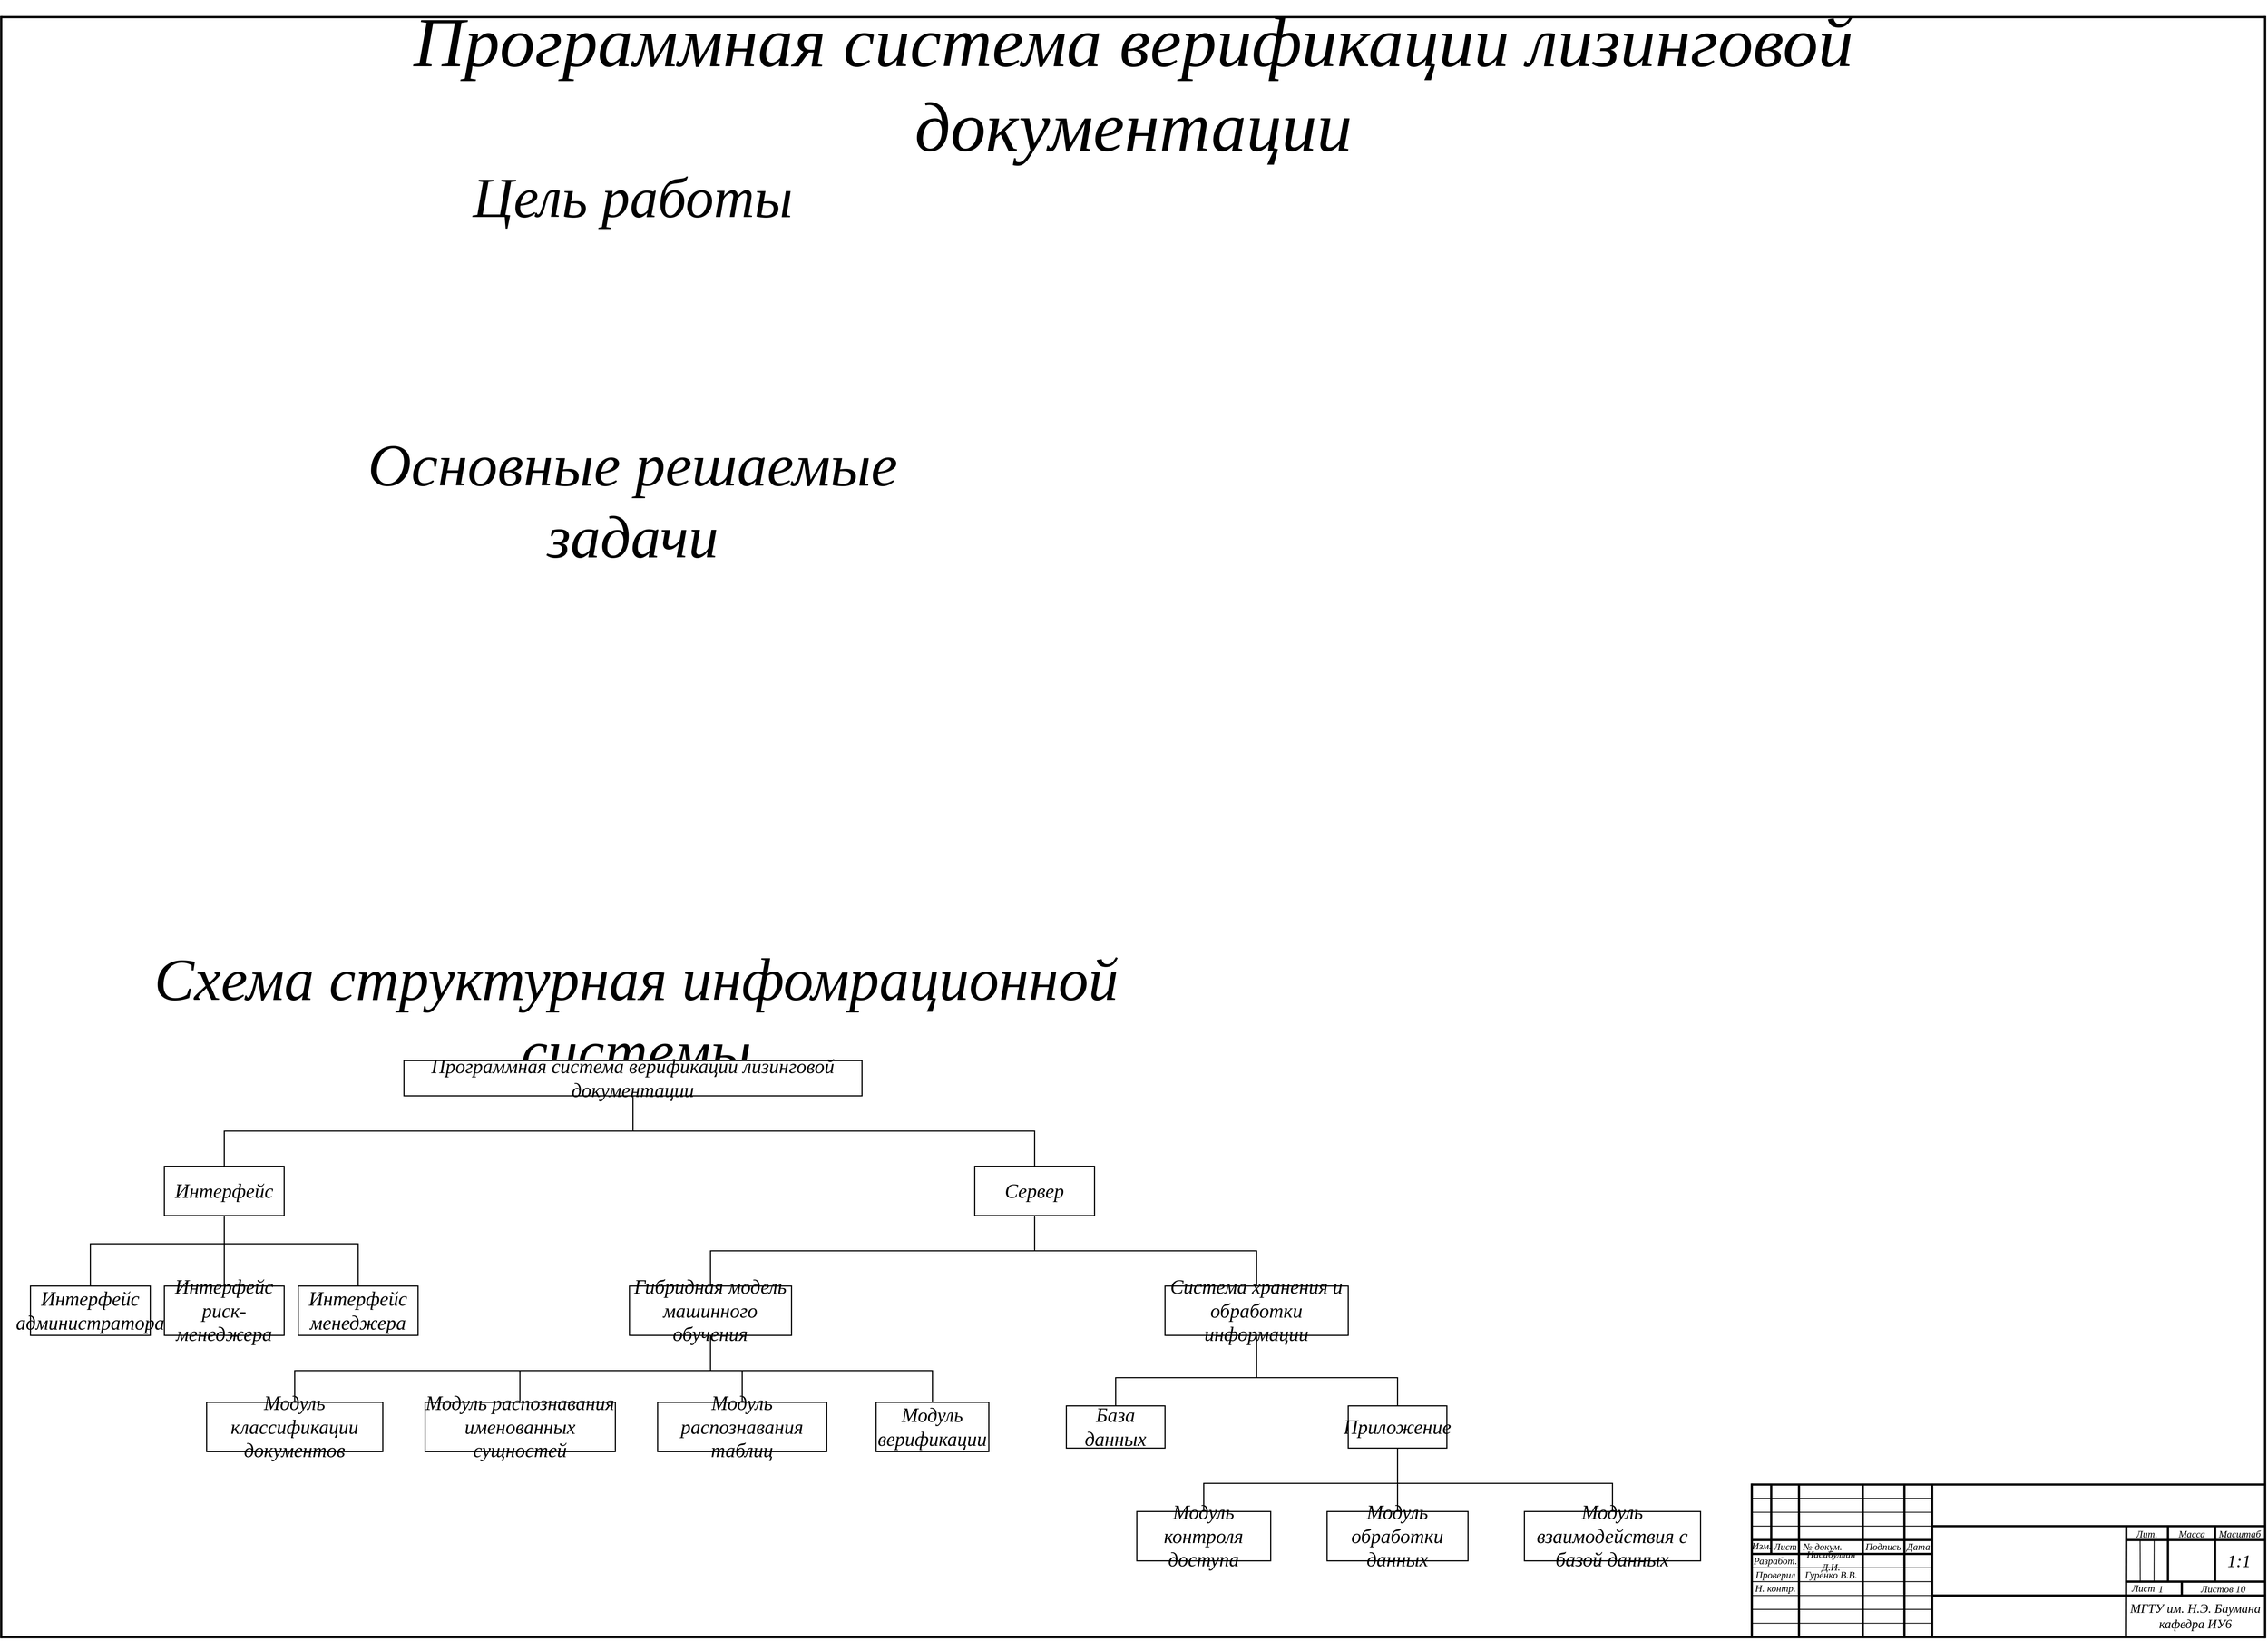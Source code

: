 <mxfile version="26.2.14" pages="10">
  <diagram name="Лист 1" id="x5ziAsaNnClO4zRs3F9P">
    <mxGraphModel dx="3434" dy="2243" grid="1" gridSize="10" guides="1" tooltips="1" connect="1" arrows="1" fold="1" page="1" pageScale="1" pageWidth="3300" pageHeight="2339" math="0" shadow="0">
      <root>
        <mxCell id="0" />
        <mxCell id="1" parent="0" />
        <mxCell id="kFYverO4tarZtgFE3sbo-1" value="" style="group;fontSize=14;spacingTop=1.968;movable=0;resizable=0;rotatable=0;deletable=0;editable=0;locked=1;connectable=0;" vertex="1" connectable="0" parent="1">
          <mxGeometry x="78.74" y="17.716" width="3212.6" height="2302.358" as="geometry" />
        </mxCell>
        <mxCell id="kFYverO4tarZtgFE3sbo-2" value="" style="endArrow=none;html=1;rounded=0;strokeWidth=3.15;jumpSize=1.968;jumpStyle=gap;endSize=0;strokeColor=default;" edge="1" parent="kFYverO4tarZtgFE3sbo-1">
          <mxGeometry width="50" height="50" relative="1" as="geometry">
            <mxPoint as="sourcePoint" />
            <mxPoint y="2302.358" as="targetPoint" />
          </mxGeometry>
        </mxCell>
        <mxCell id="kFYverO4tarZtgFE3sbo-3" value="" style="endArrow=none;html=1;rounded=0;strokeWidth=3.15;" edge="1" parent="kFYverO4tarZtgFE3sbo-1">
          <mxGeometry width="50" height="50" relative="1" as="geometry">
            <mxPoint x="3212.592" as="sourcePoint" />
            <mxPoint x="3212.592" y="2302.358" as="targetPoint" />
          </mxGeometry>
        </mxCell>
        <mxCell id="kFYverO4tarZtgFE3sbo-4" value="" style="endArrow=none;html=1;rounded=0;strokeWidth=3.15;" edge="1" parent="kFYverO4tarZtgFE3sbo-1">
          <mxGeometry width="50" height="50" relative="1" as="geometry">
            <mxPoint y="1.575" as="sourcePoint" />
            <mxPoint x="3212.592" y="1.575" as="targetPoint" />
          </mxGeometry>
        </mxCell>
        <mxCell id="kFYverO4tarZtgFE3sbo-5" value="" style="endArrow=none;html=1;rounded=0;strokeWidth=3.15;" edge="1" parent="kFYverO4tarZtgFE3sbo-1">
          <mxGeometry width="50" height="50" relative="1" as="geometry">
            <mxPoint y="2300.783" as="sourcePoint" />
            <mxPoint x="3212.592" y="2300.783" as="targetPoint" />
          </mxGeometry>
        </mxCell>
        <mxCell id="kFYverO4tarZtgFE3sbo-6" value="" style="endArrow=none;html=1;rounded=0;strokeWidth=3.15;startSize=0;" edge="1" parent="kFYverO4tarZtgFE3sbo-1">
          <mxGeometry width="50" height="50" relative="1" as="geometry">
            <mxPoint x="2484.247" y="2084.248" as="sourcePoint" />
            <mxPoint x="3212.592" y="2084.248" as="targetPoint" />
          </mxGeometry>
        </mxCell>
        <mxCell id="kFYverO4tarZtgFE3sbo-7" value="" style="endArrow=none;html=1;rounded=0;strokeWidth=3.15;startSize=0;" edge="1" parent="kFYverO4tarZtgFE3sbo-1">
          <mxGeometry width="50" height="50" relative="1" as="geometry">
            <mxPoint x="2484.247" y="2082.673" as="sourcePoint" />
            <mxPoint x="2484.247" y="2300.89" as="targetPoint" />
          </mxGeometry>
        </mxCell>
        <mxCell id="kFYverO4tarZtgFE3sbo-8" value="" style="endArrow=none;html=1;rounded=0;strokeWidth=3.15;startSize=0;" edge="1" parent="kFYverO4tarZtgFE3sbo-1">
          <mxGeometry width="50" height="50" relative="1" as="geometry">
            <mxPoint x="2740.152" y="2143.303" as="sourcePoint" />
            <mxPoint x="3212.592" y="2143.303" as="targetPoint" />
          </mxGeometry>
        </mxCell>
        <mxCell id="kFYverO4tarZtgFE3sbo-9" value="" style="endArrow=none;html=1;rounded=0;strokeWidth=3.15;startSize=0;" edge="1" parent="kFYverO4tarZtgFE3sbo-1">
          <mxGeometry width="50" height="50" relative="1" as="geometry">
            <mxPoint x="2740.152" y="2084.248" as="sourcePoint" />
            <mxPoint x="2740.152" y="2300.89" as="targetPoint" />
          </mxGeometry>
        </mxCell>
        <mxCell id="kFYverO4tarZtgFE3sbo-10" value="" style="endArrow=none;html=1;rounded=0;strokeWidth=3.15;startSize=0;" edge="1" parent="kFYverO4tarZtgFE3sbo-1">
          <mxGeometry width="50" height="50" relative="1" as="geometry">
            <mxPoint x="2740.152" y="2241.728" as="sourcePoint" />
            <mxPoint x="3212.592" y="2241.728" as="targetPoint" />
          </mxGeometry>
        </mxCell>
        <mxCell id="kFYverO4tarZtgFE3sbo-11" value="" style="endArrow=none;html=1;rounded=0;strokeWidth=3.15;startSize=0;" edge="1" parent="kFYverO4tarZtgFE3sbo-1">
          <mxGeometry width="50" height="50" relative="1" as="geometry">
            <mxPoint x="3015.742" y="2222.043" as="sourcePoint" />
            <mxPoint x="3212.592" y="2222.043" as="targetPoint" />
          </mxGeometry>
        </mxCell>
        <mxCell id="kFYverO4tarZtgFE3sbo-12" value="" style="endArrow=none;html=1;rounded=0;strokeWidth=3.15;startSize=0;" edge="1" parent="kFYverO4tarZtgFE3sbo-1">
          <mxGeometry width="50" height="50" relative="1" as="geometry">
            <mxPoint x="3015.742" y="2162.988" as="sourcePoint" />
            <mxPoint x="3212.592" y="2162.988" as="targetPoint" />
          </mxGeometry>
        </mxCell>
        <mxCell id="kFYverO4tarZtgFE3sbo-13" value="" style="endArrow=none;html=1;rounded=0;strokeWidth=3.15;startSize=0;" edge="1" parent="kFYverO4tarZtgFE3sbo-1">
          <mxGeometry width="50" height="50" relative="1" as="geometry">
            <mxPoint x="3015.742" y="2143.303" as="sourcePoint" />
            <mxPoint x="3015.26" y="2301.284" as="targetPoint" />
          </mxGeometry>
        </mxCell>
        <mxCell id="kFYverO4tarZtgFE3sbo-14" value="" style="endArrow=none;html=1;rounded=0;strokeWidth=3.15;startSize=0;" edge="1" parent="kFYverO4tarZtgFE3sbo-1">
          <mxGeometry width="50" height="50" relative="1" as="geometry">
            <mxPoint x="3074.797" y="2143.303" as="sourcePoint" />
            <mxPoint x="3074.797" y="2222.043" as="targetPoint" />
          </mxGeometry>
        </mxCell>
        <mxCell id="kFYverO4tarZtgFE3sbo-15" value="" style="endArrow=none;html=1;rounded=0;strokeWidth=3.15;startSize=0;" edge="1" parent="kFYverO4tarZtgFE3sbo-1">
          <mxGeometry width="50" height="50" relative="1" as="geometry">
            <mxPoint x="3141.726" y="2143.303" as="sourcePoint" />
            <mxPoint x="3141.726" y="2222.043" as="targetPoint" />
          </mxGeometry>
        </mxCell>
        <mxCell id="kFYverO4tarZtgFE3sbo-16" value="" style="endArrow=none;html=1;rounded=0;strokeWidth=3.15;startSize=0;" edge="1" parent="kFYverO4tarZtgFE3sbo-1">
          <mxGeometry width="50" height="50" relative="1" as="geometry">
            <mxPoint x="3094.482" y="2222.04" as="sourcePoint" />
            <mxPoint x="3094.482" y="2241.89" as="targetPoint" />
          </mxGeometry>
        </mxCell>
        <mxCell id="kFYverO4tarZtgFE3sbo-17" value="" style="endArrow=none;html=1;rounded=0;strokeWidth=3.15;startSize=0;" edge="1" parent="kFYverO4tarZtgFE3sbo-1">
          <mxGeometry width="50" height="50" relative="1" as="geometry">
            <mxPoint x="2700.782" y="2084.245" as="sourcePoint" />
            <mxPoint x="2700.782" y="2300.887" as="targetPoint" />
          </mxGeometry>
        </mxCell>
        <mxCell id="kFYverO4tarZtgFE3sbo-18" value="" style="endArrow=none;html=1;rounded=0;strokeWidth=3.15;startSize=0;" edge="1" parent="kFYverO4tarZtgFE3sbo-1">
          <mxGeometry width="50" height="50" relative="1" as="geometry">
            <mxPoint x="2641.727" y="2084.252" as="sourcePoint" />
            <mxPoint x="2641.727" y="2300.894" as="targetPoint" />
          </mxGeometry>
        </mxCell>
        <mxCell id="kFYverO4tarZtgFE3sbo-19" value="" style="endArrow=none;html=1;rounded=0;strokeWidth=3.15;startSize=0;" edge="1" parent="kFYverO4tarZtgFE3sbo-1">
          <mxGeometry width="50" height="50" relative="1" as="geometry">
            <mxPoint x="2551.176" y="2084.249" as="sourcePoint" />
            <mxPoint x="2551.176" y="2300.891" as="targetPoint" />
          </mxGeometry>
        </mxCell>
        <mxCell id="kFYverO4tarZtgFE3sbo-20" value="" style="endArrow=none;html=1;rounded=0;strokeWidth=3.15;startSize=0;" edge="1" parent="kFYverO4tarZtgFE3sbo-1">
          <mxGeometry width="50" height="50" relative="1" as="geometry">
            <mxPoint x="2511.806" y="2084.246" as="sourcePoint" />
            <mxPoint x="2511.806" y="2182.673" as="targetPoint" />
          </mxGeometry>
        </mxCell>
        <mxCell id="kFYverO4tarZtgFE3sbo-21" value="" style="endArrow=none;html=1;rounded=0;strokeWidth=3.15;startSize=0;" edge="1" parent="kFYverO4tarZtgFE3sbo-1">
          <mxGeometry width="50" height="50" relative="1" as="geometry">
            <mxPoint x="2484.249" y="2182.673" as="sourcePoint" />
            <mxPoint x="2740.26" y="2182.673" as="targetPoint" />
          </mxGeometry>
        </mxCell>
        <mxCell id="kFYverO4tarZtgFE3sbo-22" value="" style="endArrow=none;html=1;rounded=0;strokeWidth=3.15;startSize=0;" edge="1" parent="kFYverO4tarZtgFE3sbo-1">
          <mxGeometry width="50" height="50" relative="1" as="geometry">
            <mxPoint x="2484.246" y="2162.988" as="sourcePoint" />
            <mxPoint x="2740.257" y="2162.988" as="targetPoint" />
          </mxGeometry>
        </mxCell>
        <mxCell id="kFYverO4tarZtgFE3sbo-23" value="" style="endArrow=none;html=1;rounded=0;strokeWidth=1.181;startSize=0;" edge="1" parent="kFYverO4tarZtgFE3sbo-1">
          <mxGeometry width="50" height="50" relative="1" as="geometry">
            <mxPoint x="2484.243" y="2103.933" as="sourcePoint" />
            <mxPoint x="2740.254" y="2103.933" as="targetPoint" />
          </mxGeometry>
        </mxCell>
        <mxCell id="kFYverO4tarZtgFE3sbo-24" value="" style="endArrow=none;html=1;rounded=0;strokeWidth=1.181;startSize=0;" edge="1" parent="kFYverO4tarZtgFE3sbo-1">
          <mxGeometry width="50" height="50" relative="1" as="geometry">
            <mxPoint x="2484.247" y="2123.618" as="sourcePoint" />
            <mxPoint x="2740.152" y="2123.618" as="targetPoint" />
          </mxGeometry>
        </mxCell>
        <mxCell id="kFYverO4tarZtgFE3sbo-25" value="" style="endArrow=none;html=1;rounded=0;strokeWidth=1.181;startSize=0;" edge="1" parent="kFYverO4tarZtgFE3sbo-1">
          <mxGeometry width="50" height="50" relative="1" as="geometry">
            <mxPoint x="2484.247" y="2143.303" as="sourcePoint" />
            <mxPoint x="2740.152" y="2143.303" as="targetPoint" />
          </mxGeometry>
        </mxCell>
        <mxCell id="kFYverO4tarZtgFE3sbo-26" value="" style="endArrow=none;html=1;rounded=0;strokeWidth=1.181;startSize=0;" edge="1" parent="kFYverO4tarZtgFE3sbo-1">
          <mxGeometry width="50" height="50" relative="1" as="geometry">
            <mxPoint x="2484.244" y="2202.36" as="sourcePoint" />
            <mxPoint x="2740.149" y="2202.36" as="targetPoint" />
          </mxGeometry>
        </mxCell>
        <mxCell id="kFYverO4tarZtgFE3sbo-27" value="" style="endArrow=none;html=1;rounded=0;strokeWidth=1.181;startSize=0;" edge="1" parent="kFYverO4tarZtgFE3sbo-1">
          <mxGeometry width="50" height="50" relative="1" as="geometry">
            <mxPoint x="2484.251" y="2222.047" as="sourcePoint" />
            <mxPoint x="2740.156" y="2222.047" as="targetPoint" />
          </mxGeometry>
        </mxCell>
        <mxCell id="kFYverO4tarZtgFE3sbo-28" value="" style="endArrow=none;html=1;rounded=0;strokeWidth=1.181;startSize=0;" edge="1" parent="kFYverO4tarZtgFE3sbo-1">
          <mxGeometry width="50" height="50" relative="1" as="geometry">
            <mxPoint x="2484.248" y="2241.724" as="sourcePoint" />
            <mxPoint x="2740.153" y="2241.724" as="targetPoint" />
          </mxGeometry>
        </mxCell>
        <mxCell id="kFYverO4tarZtgFE3sbo-29" value="" style="endArrow=none;html=1;rounded=0;strokeWidth=1.181;startSize=0;" edge="1" parent="kFYverO4tarZtgFE3sbo-1">
          <mxGeometry width="50" height="50" relative="1" as="geometry">
            <mxPoint x="2484.245" y="2261.411" as="sourcePoint" />
            <mxPoint x="2740.15" y="2261.411" as="targetPoint" />
          </mxGeometry>
        </mxCell>
        <mxCell id="kFYverO4tarZtgFE3sbo-30" value="" style="endArrow=none;html=1;rounded=0;strokeWidth=1.181;startSize=0;" edge="1" parent="kFYverO4tarZtgFE3sbo-1">
          <mxGeometry width="50" height="50" relative="1" as="geometry">
            <mxPoint x="2484.252" y="2281.098" as="sourcePoint" />
            <mxPoint x="2740.157" y="2281.098" as="targetPoint" />
          </mxGeometry>
        </mxCell>
        <mxCell id="kFYverO4tarZtgFE3sbo-31" value="" style="endArrow=none;html=1;rounded=0;strokeWidth=1.181;startSize=0;" edge="1" parent="kFYverO4tarZtgFE3sbo-1">
          <mxGeometry width="50" height="50" relative="1" as="geometry">
            <mxPoint x="3035.26" y="2162.89" as="sourcePoint" />
            <mxPoint x="3035.427" y="2221.89" as="targetPoint" />
          </mxGeometry>
        </mxCell>
        <mxCell id="kFYverO4tarZtgFE3sbo-32" value="" style="endArrow=none;html=1;rounded=0;strokeWidth=1.181;startSize=0;" edge="1" parent="kFYverO4tarZtgFE3sbo-1">
          <mxGeometry width="50" height="50" relative="1" as="geometry">
            <mxPoint x="3055.26" y="2162.89" as="sourcePoint" />
            <mxPoint x="3055.114" y="2222.307" as="targetPoint" />
          </mxGeometry>
        </mxCell>
        <mxCell id="kFYverO4tarZtgFE3sbo-33" value="&lt;font style=&quot;font-size: 14px;&quot; face=&quot;GOST type A&quot;&gt;&lt;i style=&quot;&quot;&gt;Изм.&lt;/i&gt;&lt;/font&gt;" style="text;html=1;align=center;verticalAlign=middle;whiteSpace=wrap;rounded=0;" vertex="1" parent="kFYverO4tarZtgFE3sbo-1">
          <mxGeometry x="2484.25" y="2163.381" width="27.56" height="18.11" as="geometry" />
        </mxCell>
        <mxCell id="kFYverO4tarZtgFE3sbo-34" value="&lt;font face=&quot;GOST type A&quot;&gt;&lt;i&gt;Лист&lt;/i&gt;&lt;/font&gt;" style="text;html=1;align=center;verticalAlign=middle;whiteSpace=wrap;rounded=0;fontSize=14;" vertex="1" parent="kFYverO4tarZtgFE3sbo-1">
          <mxGeometry x="2511.81" y="2162.99" width="39.37" height="18.11" as="geometry" />
        </mxCell>
        <mxCell id="kFYverO4tarZtgFE3sbo-35" value="&lt;i&gt;&lt;font face=&quot;GOST type A&quot;&gt;&amp;nbsp;№ докум.&lt;/font&gt;&lt;/i&gt;" style="text;html=1;align=left;verticalAlign=middle;whiteSpace=wrap;rounded=0;fontSize=14;" vertex="1" parent="kFYverO4tarZtgFE3sbo-1">
          <mxGeometry x="2551.18" y="2162.99" width="90.55" height="18.11" as="geometry" />
        </mxCell>
        <mxCell id="kFYverO4tarZtgFE3sbo-36" value="&lt;font face=&quot;GOST type A&quot;&gt;&lt;i&gt;Подпись&lt;/i&gt;&lt;/font&gt;" style="text;html=1;align=center;verticalAlign=middle;whiteSpace=wrap;rounded=0;fontSize=14;" vertex="1" parent="kFYverO4tarZtgFE3sbo-1">
          <mxGeometry x="2641.73" y="2162.99" width="59.05" height="18.11" as="geometry" />
        </mxCell>
        <mxCell id="kFYverO4tarZtgFE3sbo-37" value="&lt;font face=&quot;GOST type A&quot;&gt;&lt;i&gt;Дата&lt;/i&gt;&lt;/font&gt;" style="text;html=1;align=center;verticalAlign=middle;whiteSpace=wrap;rounded=0;fontSize=14;" vertex="1" parent="kFYverO4tarZtgFE3sbo-1">
          <mxGeometry x="2700.78" y="2162.99" width="39.38" height="18.11" as="geometry" />
        </mxCell>
        <mxCell id="kFYverO4tarZtgFE3sbo-38" value="&lt;font face=&quot;GOST type A&quot;&gt;&lt;i&gt;Разработ.&lt;/i&gt;&lt;/font&gt;&lt;span style=&quot;color: rgba(0, 0, 0, 0); font-family: monospace; font-size: 0px; text-align: start; text-wrap-mode: nowrap;&quot;&gt;%3CmxGraphModel%3E%3Croot%3E%3CmxCell%20id%3D%220%22%2F%3E%3CmxCell%20id%3D%221%22%20parent%3D%220%22%2F%3E%3CmxCell%20id%3D%222%22%20value%3D%22%26lt%3Bfont%20face%3D%26quot%3BGOST%20type%20A%26quot%3B%26gt%3B%26lt%3Bi%26gt%3B%D0%9B%D0%B8%D1%81%D1%82%26lt%3B%2Fi%26gt%3B%26lt%3B%2Ffont%26gt%3B%22%20style%3D%22text%3Bhtml%3D1%3Balign%3Dcenter%3BverticalAlign%3Dmiddle%3BwhiteSpace%3Dwrap%3Brounded%3D0%3BfontSize%3D14%3B%22%20vertex%3D%221%22%20parent%3D%221%22%3E%3CmxGeometry%20x%3D%222590.55%22%20y%3D%222180.707%22%20width%3D%2239.37%22%20height%3D%2218.11%22%20as%3D%22geometry%22%2F%3E%3C%2FmxCell%3E%3C%2Froot%3E%3C%2FmxGraphModel%3E&lt;/span&gt;" style="text;html=1;align=center;verticalAlign=middle;whiteSpace=wrap;rounded=0;fontSize=14;" vertex="1" parent="kFYverO4tarZtgFE3sbo-1">
          <mxGeometry x="2484.25" y="2183.07" width="66.93" height="18.11" as="geometry" />
        </mxCell>
        <mxCell id="kFYverO4tarZtgFE3sbo-39" value="&lt;font face=&quot;GOST type A&quot;&gt;&lt;i&gt;Проверил&lt;/i&gt;&lt;/font&gt;" style="text;html=1;align=center;verticalAlign=middle;whiteSpace=wrap;rounded=0;fontSize=14;" vertex="1" parent="kFYverO4tarZtgFE3sbo-1">
          <mxGeometry x="2484.247" y="2202.747" width="66.93" height="18.11" as="geometry" />
        </mxCell>
        <mxCell id="kFYverO4tarZtgFE3sbo-40" value="&lt;font face=&quot;GOST type A&quot;&gt;&lt;i&gt;Н. контр.&lt;/i&gt;&lt;/font&gt;" style="text;html=1;align=center;verticalAlign=middle;whiteSpace=wrap;rounded=0;fontSize=14;" vertex="1" parent="kFYverO4tarZtgFE3sbo-1">
          <mxGeometry x="2484.244" y="2222.434" width="66.93" height="18.11" as="geometry" />
        </mxCell>
        <mxCell id="kFYverO4tarZtgFE3sbo-41" value="&lt;font face=&quot;GOST type A&quot;&gt;&lt;i&gt;Лит.&lt;/i&gt;&lt;/font&gt;" style="text;html=1;align=center;verticalAlign=middle;whiteSpace=wrap;rounded=0;fontSize=14;" vertex="1" parent="kFYverO4tarZtgFE3sbo-1">
          <mxGeometry x="3015.74" y="2144.88" width="59.06" height="18.11" as="geometry" />
        </mxCell>
        <mxCell id="kFYverO4tarZtgFE3sbo-42" value="&lt;font face=&quot;GOST type A&quot;&gt;&lt;i&gt;Масса&lt;/i&gt;&lt;/font&gt;" style="text;html=1;align=center;verticalAlign=middle;whiteSpace=wrap;rounded=0;fontSize=14;" vertex="1" parent="kFYverO4tarZtgFE3sbo-1">
          <mxGeometry x="3074.8" y="2144.88" width="66.93" height="18.11" as="geometry" />
        </mxCell>
        <mxCell id="kFYverO4tarZtgFE3sbo-43" value="&lt;font face=&quot;GOST type A&quot;&gt;&lt;i&gt;Масштаб&lt;/i&gt;&lt;/font&gt;" style="text;html=1;align=center;verticalAlign=middle;whiteSpace=wrap;rounded=0;fontSize=14;" vertex="1" parent="kFYverO4tarZtgFE3sbo-1">
          <mxGeometry x="3141.73" y="2144.88" width="70.86" height="18.11" as="geometry" />
        </mxCell>
        <mxCell id="kFYverO4tarZtgFE3sbo-44" value="&lt;font style=&quot;font-size: 25px;&quot; face=&quot;GOST type A&quot;&gt;&lt;i style=&quot;&quot;&gt;1:1&lt;/i&gt;&lt;/font&gt;" style="text;html=1;align=center;verticalAlign=middle;whiteSpace=wrap;rounded=0;fontSize=14;spacingTop=1.968;spacingRight=1.968;spacingLeft=-1.968;" vertex="1" parent="kFYverO4tarZtgFE3sbo-1">
          <mxGeometry x="3141.73" y="2162.99" width="70.86" height="57.48" as="geometry" />
        </mxCell>
        <mxCell id="kFYverO4tarZtgFE3sbo-45" value="&lt;font face=&quot;GOST type A&quot;&gt;&lt;i&gt;Лист&lt;/i&gt;&lt;/font&gt;" style="text;html=1;align=right;verticalAlign=middle;whiteSpace=wrap;rounded=0;fontSize=14;" vertex="1" parent="kFYverO4tarZtgFE3sbo-1">
          <mxGeometry x="3015.74" y="2222.44" width="43.31" height="18.11" as="geometry" />
        </mxCell>
        <mxCell id="kFYverO4tarZtgFE3sbo-46" value="&lt;font face=&quot;GOST type A&quot;&gt;&lt;i&gt;1&lt;/i&gt;&lt;/font&gt;" style="text;html=1;align=left;verticalAlign=middle;whiteSpace=wrap;rounded=0;fontSize=14;spacingTop=1.968;" vertex="1" parent="kFYverO4tarZtgFE3sbo-1">
          <mxGeometry x="3059.05" y="2222.44" width="35.44" height="18.11" as="geometry" />
        </mxCell>
        <mxCell id="kFYverO4tarZtgFE3sbo-47" value="&lt;font face=&quot;GOST type A&quot;&gt;&lt;i&gt;Листов 10&lt;/i&gt;&lt;/font&gt;" style="text;html=1;align=center;verticalAlign=middle;whiteSpace=wrap;rounded=0;fontSize=14;spacingTop=1.968;" vertex="1" parent="kFYverO4tarZtgFE3sbo-1">
          <mxGeometry x="3094.49" y="2222.44" width="118.11" height="18.11" as="geometry" />
        </mxCell>
        <mxCell id="kFYverO4tarZtgFE3sbo-48" value="&lt;font style=&quot;font-size: 18px;&quot; face=&quot;GOST type A&quot;&gt;&lt;i style=&quot;&quot;&gt;МГТУ им. Н.Э. Баумана&lt;/i&gt;&lt;/font&gt;&lt;div&gt;&lt;font style=&quot;font-size: 18px;&quot; face=&quot;GOST type A&quot;&gt;&lt;i style=&quot;&quot;&gt;кафедра ИУ6&lt;/i&gt;&lt;/font&gt;&lt;/div&gt;" style="text;html=1;align=center;verticalAlign=middle;whiteSpace=wrap;rounded=0;fontSize=14;spacingTop=1.968;" vertex="1" parent="kFYverO4tarZtgFE3sbo-1">
          <mxGeometry x="3015.74" y="2242.12" width="196.86" height="57.09" as="geometry" />
        </mxCell>
        <mxCell id="kFYverO4tarZtgFE3sbo-49" value="&lt;font face=&quot;GOST type A&quot;&gt;&lt;i&gt;Насибуллин Д.И.&lt;/i&gt;&lt;/font&gt;" style="text;html=1;align=center;verticalAlign=middle;whiteSpace=wrap;rounded=0;fontSize=14;" vertex="1" parent="kFYverO4tarZtgFE3sbo-1">
          <mxGeometry x="2551.18" y="2183.07" width="90.55" height="18.11" as="geometry" />
        </mxCell>
        <mxCell id="kFYverO4tarZtgFE3sbo-50" value="&lt;font face=&quot;GOST type A&quot;&gt;&lt;i&gt;Гуренко В.В.&lt;/i&gt;&lt;/font&gt;" style="text;html=1;align=center;verticalAlign=middle;whiteSpace=wrap;rounded=0;fontSize=14;" vertex="1" parent="kFYverO4tarZtgFE3sbo-1">
          <mxGeometry x="2551.177" y="2202.747" width="90.55" height="18.11" as="geometry" />
        </mxCell>
        <mxCell id="kFYverO4tarZtgFE3sbo-51" value="Программная система верификации лизинговой документации" style="text;html=1;align=center;verticalAlign=middle;whiteSpace=wrap;rounded=0;fontFamily=GOST type A;fontSize=100;fontStyle=2" vertex="1" parent="1">
          <mxGeometry x="552.56" y="60" width="2264.96" height="110" as="geometry" />
        </mxCell>
        <mxCell id="kFYverO4tarZtgFE3sbo-52" value="Цель работы" style="text;html=1;align=center;verticalAlign=middle;whiteSpace=wrap;rounded=0;fontFamily=GOST type A;fontSize=80;fontStyle=2" vertex="1" parent="1">
          <mxGeometry x="725" y="220" width="500" height="110" as="geometry" />
        </mxCell>
        <mxCell id="kFYverO4tarZtgFE3sbo-53" value="Основные решаемые задачи" style="text;html=1;align=center;verticalAlign=middle;whiteSpace=wrap;rounded=0;fontFamily=GOST type A;fontSize=85;fontStyle=2" vertex="1" parent="1">
          <mxGeometry x="530" y="650" width="890" height="110" as="geometry" />
        </mxCell>
        <mxCell id="kFYverO4tarZtgFE3sbo-54" value="Схема структурная инфомрационной системы" style="text;html=1;align=center;verticalAlign=middle;whiteSpace=wrap;rounded=0;fontFamily=GOST type A;fontSize=85;fontStyle=2" vertex="1" parent="1">
          <mxGeometry x="280" y="1380" width="1400" height="110" as="geometry" />
        </mxCell>
        <mxCell id="kFYverO4tarZtgFE3sbo-55" value="Программная система верификации лизинговой документации" style="rounded=0;whiteSpace=wrap;html=1;fontSize=28;fontFamily=GOST type A;fontStyle=2;strokeWidth=1.575;" vertex="1" parent="1">
          <mxGeometry x="650" y="1500" width="650" height="50" as="geometry" />
        </mxCell>
        <mxCell id="kFYverO4tarZtgFE3sbo-56" value="Интерфейс" style="rounded=0;whiteSpace=wrap;html=1;fontSize=28;fontFamily=GOST type A;fontStyle=2;strokeWidth=1.575;" vertex="1" parent="1">
          <mxGeometry x="310" y="1650" width="170" height="70" as="geometry" />
        </mxCell>
        <mxCell id="kFYverO4tarZtgFE3sbo-57" value="Сервер" style="rounded=0;whiteSpace=wrap;html=1;fontSize=28;fontFamily=GOST type A;fontStyle=2;strokeWidth=1.575;" vertex="1" parent="1">
          <mxGeometry x="1460" y="1650" width="170" height="70" as="geometry" />
        </mxCell>
        <mxCell id="kFYverO4tarZtgFE3sbo-58" value="Интерфейс администратора" style="rounded=0;whiteSpace=wrap;html=1;fontSize=28;fontFamily=GOST type A;fontStyle=2;strokeWidth=1.575;" vertex="1" parent="1">
          <mxGeometry x="120" y="1820" width="170" height="70" as="geometry" />
        </mxCell>
        <mxCell id="kFYverO4tarZtgFE3sbo-59" value="Интерфейс риск-менеджера" style="rounded=0;whiteSpace=wrap;html=1;fontSize=28;fontFamily=GOST type A;fontStyle=2;strokeWidth=1.575;" vertex="1" parent="1">
          <mxGeometry x="310" y="1820" width="170" height="70" as="geometry" />
        </mxCell>
        <mxCell id="kFYverO4tarZtgFE3sbo-60" value="Интерфейс менеджера" style="rounded=0;whiteSpace=wrap;html=1;fontSize=28;fontFamily=GOST type A;fontStyle=2;strokeWidth=1.575;" vertex="1" parent="1">
          <mxGeometry x="500" y="1820" width="170" height="70" as="geometry" />
        </mxCell>
        <mxCell id="kFYverO4tarZtgFE3sbo-61" value="Гибридная модель машинного обучения" style="rounded=0;whiteSpace=wrap;html=1;fontSize=28;fontFamily=GOST type A;fontStyle=2;strokeWidth=1.575;" vertex="1" parent="1">
          <mxGeometry x="970" y="1820" width="230" height="70" as="geometry" />
        </mxCell>
        <mxCell id="kFYverO4tarZtgFE3sbo-62" value="Система хранения и обработки информации" style="rounded=0;whiteSpace=wrap;html=1;fontSize=28;fontFamily=GOST type A;fontStyle=2;strokeWidth=1.575;" vertex="1" parent="1">
          <mxGeometry x="1730" y="1820" width="260" height="70" as="geometry" />
        </mxCell>
        <mxCell id="kFYverO4tarZtgFE3sbo-63" value="Модуль классификации документов" style="rounded=0;whiteSpace=wrap;html=1;fontSize=28;fontFamily=GOST type A;fontStyle=2;strokeWidth=1.575;" vertex="1" parent="1">
          <mxGeometry x="370" y="1985" width="250" height="70" as="geometry" />
        </mxCell>
        <mxCell id="kFYverO4tarZtgFE3sbo-64" value="Модуль распознавания именованных сущностей" style="rounded=0;whiteSpace=wrap;html=1;fontSize=28;fontFamily=GOST type A;fontStyle=2;strokeWidth=1.575;" vertex="1" parent="1">
          <mxGeometry x="680" y="1985" width="270" height="70" as="geometry" />
        </mxCell>
        <mxCell id="kFYverO4tarZtgFE3sbo-65" value="Модуль верификации" style="rounded=0;whiteSpace=wrap;html=1;fontSize=28;fontFamily=GOST type A;fontStyle=2;strokeWidth=1.575;" vertex="1" parent="1">
          <mxGeometry x="1320" y="1985" width="160" height="70" as="geometry" />
        </mxCell>
        <mxCell id="kFYverO4tarZtgFE3sbo-66" value="Модуль распознавания таблиц" style="rounded=0;whiteSpace=wrap;html=1;fontSize=28;fontFamily=GOST type A;fontStyle=2;strokeWidth=1.575;" vertex="1" parent="1">
          <mxGeometry x="1010" y="1985" width="240" height="70" as="geometry" />
        </mxCell>
        <mxCell id="kFYverO4tarZtgFE3sbo-67" value="База данных" style="rounded=0;whiteSpace=wrap;html=1;fontSize=28;fontFamily=GOST type A;fontStyle=2;strokeWidth=1.575;" vertex="1" parent="1">
          <mxGeometry x="1590" y="1990" width="140" height="60" as="geometry" />
        </mxCell>
        <mxCell id="kFYverO4tarZtgFE3sbo-70" value="Приложение" style="rounded=0;whiteSpace=wrap;html=1;fontSize=28;fontFamily=GOST type A;fontStyle=2;strokeWidth=1.575;" vertex="1" parent="1">
          <mxGeometry x="1990" y="1990" width="140" height="60" as="geometry" />
        </mxCell>
        <mxCell id="kFYverO4tarZtgFE3sbo-71" value="Модуль контроля доступа" style="rounded=0;whiteSpace=wrap;html=1;fontSize=28;fontFamily=GOST type A;fontStyle=2;strokeWidth=1.575;" vertex="1" parent="1">
          <mxGeometry x="1690" y="2140" width="190" height="70" as="geometry" />
        </mxCell>
        <mxCell id="kFYverO4tarZtgFE3sbo-72" value="Модуль обработки данных" style="rounded=0;whiteSpace=wrap;html=1;fontSize=28;fontFamily=GOST type A;fontStyle=2;strokeWidth=1.575;" vertex="1" parent="1">
          <mxGeometry x="1960" y="2140" width="200" height="70" as="geometry" />
        </mxCell>
        <mxCell id="kFYverO4tarZtgFE3sbo-73" value="Модуль взаимодействия с базой данных" style="rounded=0;whiteSpace=wrap;html=1;fontSize=28;fontFamily=GOST type A;fontStyle=2;strokeWidth=1.575;" vertex="1" parent="1">
          <mxGeometry x="2240" y="2140" width="250" height="70" as="geometry" />
        </mxCell>
        <mxCell id="kFYverO4tarZtgFE3sbo-74" value="" style="endArrow=none;html=1;rounded=0;exitX=0.5;exitY=0;exitDx=0;exitDy=0;entryX=0.5;entryY=0;entryDx=0;entryDy=0;strokeWidth=1.575;" edge="1" parent="1" source="kFYverO4tarZtgFE3sbo-56" target="kFYverO4tarZtgFE3sbo-57">
          <mxGeometry width="50" height="50" relative="1" as="geometry">
            <mxPoint x="940" y="1770" as="sourcePoint" />
            <mxPoint x="990" y="1720" as="targetPoint" />
            <Array as="points">
              <mxPoint x="395" y="1600" />
              <mxPoint x="1545" y="1600" />
            </Array>
          </mxGeometry>
        </mxCell>
        <mxCell id="kFYverO4tarZtgFE3sbo-75" value="" style="endArrow=none;html=1;rounded=0;entryX=0.5;entryY=1;entryDx=0;entryDy=0;strokeWidth=1.575;" edge="1" parent="1" target="kFYverO4tarZtgFE3sbo-55">
          <mxGeometry width="50" height="50" relative="1" as="geometry">
            <mxPoint x="975" y="1600" as="sourcePoint" />
            <mxPoint x="990" y="1720" as="targetPoint" />
          </mxGeometry>
        </mxCell>
        <mxCell id="kFYverO4tarZtgFE3sbo-76" value="" style="endArrow=none;html=1;rounded=0;exitX=0.5;exitY=0;exitDx=0;exitDy=0;entryX=0.5;entryY=0;entryDx=0;entryDy=0;strokeWidth=1.575;" edge="1" parent="1" source="kFYverO4tarZtgFE3sbo-58" target="kFYverO4tarZtgFE3sbo-60">
          <mxGeometry width="50" height="50" relative="1" as="geometry">
            <mxPoint x="940" y="1770" as="sourcePoint" />
            <mxPoint x="990" y="1720" as="targetPoint" />
            <Array as="points">
              <mxPoint x="205" y="1760" />
              <mxPoint x="585" y="1760" />
            </Array>
          </mxGeometry>
        </mxCell>
        <mxCell id="kFYverO4tarZtgFE3sbo-77" value="" style="endArrow=none;html=1;rounded=0;entryX=0.5;entryY=1;entryDx=0;entryDy=0;exitX=0.5;exitY=0;exitDx=0;exitDy=0;strokeWidth=1.575;" edge="1" parent="1" source="kFYverO4tarZtgFE3sbo-59" target="kFYverO4tarZtgFE3sbo-56">
          <mxGeometry width="50" height="50" relative="1" as="geometry">
            <mxPoint x="940" y="1770" as="sourcePoint" />
            <mxPoint x="990" y="1720" as="targetPoint" />
          </mxGeometry>
        </mxCell>
        <mxCell id="kFYverO4tarZtgFE3sbo-78" value="" style="endArrow=none;html=1;rounded=0;exitX=0.5;exitY=0;exitDx=0;exitDy=0;entryX=0.5;entryY=0;entryDx=0;entryDy=0;strokeWidth=1.575;" edge="1" parent="1" source="kFYverO4tarZtgFE3sbo-67" target="kFYverO4tarZtgFE3sbo-70">
          <mxGeometry width="50" height="50" relative="1" as="geometry">
            <mxPoint x="1530" y="2000" as="sourcePoint" />
            <mxPoint x="1580" y="1950" as="targetPoint" />
            <Array as="points">
              <mxPoint x="1660" y="1950" />
              <mxPoint x="2060" y="1950" />
            </Array>
          </mxGeometry>
        </mxCell>
        <mxCell id="kFYverO4tarZtgFE3sbo-79" value="" style="endArrow=none;html=1;rounded=0;entryX=0.5;entryY=1;entryDx=0;entryDy=0;strokeWidth=1.575;" edge="1" parent="1" target="kFYverO4tarZtgFE3sbo-62">
          <mxGeometry width="50" height="50" relative="1" as="geometry">
            <mxPoint x="1860" y="1950" as="sourcePoint" />
            <mxPoint x="1580" y="1920" as="targetPoint" />
          </mxGeometry>
        </mxCell>
        <mxCell id="kFYverO4tarZtgFE3sbo-80" value="" style="endArrow=none;html=1;rounded=0;exitX=0.5;exitY=0;exitDx=0;exitDy=0;entryX=0.5;entryY=0;entryDx=0;entryDy=0;strokeWidth=1.575;" edge="1" parent="1" source="kFYverO4tarZtgFE3sbo-71" target="kFYverO4tarZtgFE3sbo-73">
          <mxGeometry width="50" height="50" relative="1" as="geometry">
            <mxPoint x="1650" y="2160" as="sourcePoint" />
            <mxPoint x="1700" y="2110" as="targetPoint" />
            <Array as="points">
              <mxPoint x="1785" y="2100" />
              <mxPoint x="2365" y="2100" />
            </Array>
          </mxGeometry>
        </mxCell>
        <mxCell id="kFYverO4tarZtgFE3sbo-81" value="" style="endArrow=none;html=1;rounded=0;entryX=0.5;entryY=1;entryDx=0;entryDy=0;exitX=0.5;exitY=0;exitDx=0;exitDy=0;strokeWidth=1.575;" edge="1" parent="1" source="kFYverO4tarZtgFE3sbo-72" target="kFYverO4tarZtgFE3sbo-70">
          <mxGeometry width="50" height="50" relative="1" as="geometry">
            <mxPoint x="1900" y="2150" as="sourcePoint" />
            <mxPoint x="1950" y="2100" as="targetPoint" />
          </mxGeometry>
        </mxCell>
        <mxCell id="kFYverO4tarZtgFE3sbo-82" value="" style="endArrow=none;html=1;rounded=0;exitX=0.5;exitY=0;exitDx=0;exitDy=0;entryX=0.5;entryY=0;entryDx=0;entryDy=0;strokeWidth=1.575;" edge="1" parent="1" source="kFYverO4tarZtgFE3sbo-61" target="kFYverO4tarZtgFE3sbo-62">
          <mxGeometry width="50" height="50" relative="1" as="geometry">
            <mxPoint x="1140" y="1970" as="sourcePoint" />
            <mxPoint x="1190" y="1920" as="targetPoint" />
            <Array as="points">
              <mxPoint x="1085" y="1770" />
              <mxPoint x="1860" y="1770" />
            </Array>
          </mxGeometry>
        </mxCell>
        <mxCell id="kFYverO4tarZtgFE3sbo-83" value="" style="endArrow=none;html=1;rounded=0;entryX=0.5;entryY=1;entryDx=0;entryDy=0;strokeWidth=1.575;" edge="1" parent="1" target="kFYverO4tarZtgFE3sbo-57">
          <mxGeometry width="50" height="50" relative="1" as="geometry">
            <mxPoint x="1545" y="1770" as="sourcePoint" />
            <mxPoint x="1530" y="1850" as="targetPoint" />
          </mxGeometry>
        </mxCell>
        <mxCell id="kFYverO4tarZtgFE3sbo-84" value="" style="endArrow=none;html=1;rounded=0;exitX=0.5;exitY=0;exitDx=0;exitDy=0;entryX=0.5;entryY=0;entryDx=0;entryDy=0;strokeWidth=1.575;" edge="1" parent="1" source="kFYverO4tarZtgFE3sbo-63" target="kFYverO4tarZtgFE3sbo-65">
          <mxGeometry width="50" height="50" relative="1" as="geometry">
            <mxPoint x="1020" y="1900" as="sourcePoint" />
            <mxPoint x="1070" y="1850" as="targetPoint" />
            <Array as="points">
              <mxPoint x="495" y="1940" />
              <mxPoint x="1400" y="1940" />
            </Array>
          </mxGeometry>
        </mxCell>
        <mxCell id="kFYverO4tarZtgFE3sbo-85" value="" style="endArrow=none;html=1;rounded=0;exitX=0.5;exitY=1;exitDx=0;exitDy=0;strokeWidth=1.575;" edge="1" parent="1" source="kFYverO4tarZtgFE3sbo-61">
          <mxGeometry width="50" height="50" relative="1" as="geometry">
            <mxPoint x="1020" y="1900" as="sourcePoint" />
            <mxPoint x="1085" y="1940" as="targetPoint" />
          </mxGeometry>
        </mxCell>
        <mxCell id="kFYverO4tarZtgFE3sbo-86" value="" style="endArrow=none;html=1;rounded=0;exitX=0.5;exitY=0;exitDx=0;exitDy=0;strokeWidth=1.575;" edge="1" parent="1" source="kFYverO4tarZtgFE3sbo-66">
          <mxGeometry width="50" height="50" relative="1" as="geometry">
            <mxPoint x="1020" y="1900" as="sourcePoint" />
            <mxPoint x="1130" y="1940" as="targetPoint" />
          </mxGeometry>
        </mxCell>
        <mxCell id="kFYverO4tarZtgFE3sbo-87" value="" style="endArrow=none;html=1;rounded=0;exitX=0.5;exitY=0;exitDx=0;exitDy=0;strokeWidth=1.575;" edge="1" parent="1">
          <mxGeometry width="50" height="50" relative="1" as="geometry">
            <mxPoint x="814.57" y="1985" as="sourcePoint" />
            <mxPoint x="814.57" y="1940" as="targetPoint" />
          </mxGeometry>
        </mxCell>
      </root>
    </mxGraphModel>
  </diagram>
  <diagram id="eJupjWPiDXdbwRNi5G2d" name="Лист 2">
    <mxGraphModel dx="3434" dy="2243" grid="1" gridSize="10" guides="1" tooltips="1" connect="1" arrows="1" fold="1" page="1" pageScale="1" pageWidth="3300" pageHeight="2339" math="0" shadow="0">
      <root>
        <mxCell id="0" />
        <mxCell id="1" parent="0" />
        <mxCell id="n8TCq_yCvxGzxcym66E1-1" value="" style="group;fontSize=14;spacingTop=1.968;movable=0;resizable=0;rotatable=0;deletable=0;editable=0;locked=1;connectable=0;" vertex="1" connectable="0" parent="1">
          <mxGeometry x="78.74" y="17.716" width="3212.6" height="2302.358" as="geometry" />
        </mxCell>
        <mxCell id="n8TCq_yCvxGzxcym66E1-2" value="" style="endArrow=none;html=1;rounded=0;strokeWidth=3.15;jumpSize=1.968;jumpStyle=gap;endSize=0;strokeColor=default;movable=0;resizable=0;rotatable=0;deletable=0;editable=0;locked=1;connectable=0;" edge="1" parent="n8TCq_yCvxGzxcym66E1-1">
          <mxGeometry width="50" height="50" relative="1" as="geometry">
            <mxPoint as="sourcePoint" />
            <mxPoint y="2302.358" as="targetPoint" />
          </mxGeometry>
        </mxCell>
        <mxCell id="n8TCq_yCvxGzxcym66E1-3" value="" style="endArrow=none;html=1;rounded=0;strokeWidth=3.15;movable=0;resizable=0;rotatable=0;deletable=0;editable=0;locked=1;connectable=0;" edge="1" parent="n8TCq_yCvxGzxcym66E1-1">
          <mxGeometry width="50" height="50" relative="1" as="geometry">
            <mxPoint x="3212.592" as="sourcePoint" />
            <mxPoint x="3212.592" y="2302.358" as="targetPoint" />
          </mxGeometry>
        </mxCell>
        <mxCell id="n8TCq_yCvxGzxcym66E1-4" value="" style="endArrow=none;html=1;rounded=0;strokeWidth=3.15;movable=0;resizable=0;rotatable=0;deletable=0;editable=0;locked=1;connectable=0;" edge="1" parent="n8TCq_yCvxGzxcym66E1-1">
          <mxGeometry width="50" height="50" relative="1" as="geometry">
            <mxPoint y="1.575" as="sourcePoint" />
            <mxPoint x="3212.592" y="1.575" as="targetPoint" />
          </mxGeometry>
        </mxCell>
        <mxCell id="n8TCq_yCvxGzxcym66E1-5" value="" style="endArrow=none;html=1;rounded=0;strokeWidth=3.15;movable=0;resizable=0;rotatable=0;deletable=0;editable=0;locked=1;connectable=0;" edge="1" parent="n8TCq_yCvxGzxcym66E1-1">
          <mxGeometry width="50" height="50" relative="1" as="geometry">
            <mxPoint y="2300.783" as="sourcePoint" />
            <mxPoint x="3212.592" y="2300.783" as="targetPoint" />
          </mxGeometry>
        </mxCell>
        <mxCell id="n8TCq_yCvxGzxcym66E1-6" value="" style="endArrow=none;html=1;rounded=0;strokeWidth=3.15;startSize=0;movable=0;resizable=0;rotatable=0;deletable=0;editable=0;locked=1;connectable=0;" edge="1" parent="n8TCq_yCvxGzxcym66E1-1">
          <mxGeometry width="50" height="50" relative="1" as="geometry">
            <mxPoint x="2484.247" y="2084.248" as="sourcePoint" />
            <mxPoint x="3212.592" y="2084.248" as="targetPoint" />
          </mxGeometry>
        </mxCell>
        <mxCell id="n8TCq_yCvxGzxcym66E1-7" value="" style="endArrow=none;html=1;rounded=0;strokeWidth=3.15;startSize=0;movable=0;resizable=0;rotatable=0;deletable=0;editable=0;locked=1;connectable=0;" edge="1" parent="n8TCq_yCvxGzxcym66E1-1">
          <mxGeometry width="50" height="50" relative="1" as="geometry">
            <mxPoint x="2484.247" y="2082.673" as="sourcePoint" />
            <mxPoint x="2484.247" y="2300.89" as="targetPoint" />
          </mxGeometry>
        </mxCell>
        <mxCell id="n8TCq_yCvxGzxcym66E1-8" value="" style="endArrow=none;html=1;rounded=0;strokeWidth=3.15;startSize=0;movable=0;resizable=0;rotatable=0;deletable=0;editable=0;locked=1;connectable=0;" edge="1" parent="n8TCq_yCvxGzxcym66E1-1">
          <mxGeometry width="50" height="50" relative="1" as="geometry">
            <mxPoint x="2740.152" y="2143.303" as="sourcePoint" />
            <mxPoint x="3212.592" y="2143.303" as="targetPoint" />
          </mxGeometry>
        </mxCell>
        <mxCell id="n8TCq_yCvxGzxcym66E1-9" value="" style="endArrow=none;html=1;rounded=0;strokeWidth=3.15;startSize=0;movable=0;resizable=0;rotatable=0;deletable=0;editable=0;locked=1;connectable=0;" edge="1" parent="n8TCq_yCvxGzxcym66E1-1">
          <mxGeometry width="50" height="50" relative="1" as="geometry">
            <mxPoint x="2740.152" y="2084.248" as="sourcePoint" />
            <mxPoint x="2740.152" y="2300.89" as="targetPoint" />
          </mxGeometry>
        </mxCell>
        <mxCell id="n8TCq_yCvxGzxcym66E1-10" value="" style="endArrow=none;html=1;rounded=0;strokeWidth=3.15;startSize=0;movable=0;resizable=0;rotatable=0;deletable=0;editable=0;locked=1;connectable=0;" edge="1" parent="n8TCq_yCvxGzxcym66E1-1">
          <mxGeometry width="50" height="50" relative="1" as="geometry">
            <mxPoint x="2740.152" y="2241.728" as="sourcePoint" />
            <mxPoint x="3212.592" y="2241.728" as="targetPoint" />
          </mxGeometry>
        </mxCell>
        <mxCell id="n8TCq_yCvxGzxcym66E1-11" value="" style="endArrow=none;html=1;rounded=0;strokeWidth=3.15;startSize=0;movable=0;resizable=0;rotatable=0;deletable=0;editable=0;locked=1;connectable=0;" edge="1" parent="n8TCq_yCvxGzxcym66E1-1">
          <mxGeometry width="50" height="50" relative="1" as="geometry">
            <mxPoint x="3015.742" y="2222.043" as="sourcePoint" />
            <mxPoint x="3212.592" y="2222.043" as="targetPoint" />
          </mxGeometry>
        </mxCell>
        <mxCell id="n8TCq_yCvxGzxcym66E1-12" value="" style="endArrow=none;html=1;rounded=0;strokeWidth=3.15;startSize=0;movable=0;resizable=0;rotatable=0;deletable=0;editable=0;locked=1;connectable=0;" edge="1" parent="n8TCq_yCvxGzxcym66E1-1">
          <mxGeometry width="50" height="50" relative="1" as="geometry">
            <mxPoint x="3015.742" y="2162.988" as="sourcePoint" />
            <mxPoint x="3212.592" y="2162.988" as="targetPoint" />
          </mxGeometry>
        </mxCell>
        <mxCell id="n8TCq_yCvxGzxcym66E1-13" value="" style="endArrow=none;html=1;rounded=0;strokeWidth=3.15;startSize=0;movable=0;resizable=0;rotatable=0;deletable=0;editable=0;locked=1;connectable=0;" edge="1" parent="n8TCq_yCvxGzxcym66E1-1">
          <mxGeometry width="50" height="50" relative="1" as="geometry">
            <mxPoint x="3015.742" y="2143.303" as="sourcePoint" />
            <mxPoint x="3015.26" y="2301.284" as="targetPoint" />
          </mxGeometry>
        </mxCell>
        <mxCell id="n8TCq_yCvxGzxcym66E1-14" value="" style="endArrow=none;html=1;rounded=0;strokeWidth=3.15;startSize=0;movable=0;resizable=0;rotatable=0;deletable=0;editable=0;locked=1;connectable=0;" edge="1" parent="n8TCq_yCvxGzxcym66E1-1">
          <mxGeometry width="50" height="50" relative="1" as="geometry">
            <mxPoint x="3074.797" y="2143.303" as="sourcePoint" />
            <mxPoint x="3074.797" y="2222.043" as="targetPoint" />
          </mxGeometry>
        </mxCell>
        <mxCell id="n8TCq_yCvxGzxcym66E1-15" value="" style="endArrow=none;html=1;rounded=0;strokeWidth=3.15;startSize=0;movable=0;resizable=0;rotatable=0;deletable=0;editable=0;locked=1;connectable=0;" edge="1" parent="n8TCq_yCvxGzxcym66E1-1">
          <mxGeometry width="50" height="50" relative="1" as="geometry">
            <mxPoint x="3141.726" y="2143.303" as="sourcePoint" />
            <mxPoint x="3141.726" y="2222.043" as="targetPoint" />
          </mxGeometry>
        </mxCell>
        <mxCell id="n8TCq_yCvxGzxcym66E1-16" value="" style="endArrow=none;html=1;rounded=0;strokeWidth=3.15;startSize=0;movable=0;resizable=0;rotatable=0;deletable=0;editable=0;locked=1;connectable=0;" edge="1" parent="n8TCq_yCvxGzxcym66E1-1">
          <mxGeometry width="50" height="50" relative="1" as="geometry">
            <mxPoint x="3094.482" y="2222.04" as="sourcePoint" />
            <mxPoint x="3094.482" y="2241.89" as="targetPoint" />
          </mxGeometry>
        </mxCell>
        <mxCell id="n8TCq_yCvxGzxcym66E1-17" value="" style="endArrow=none;html=1;rounded=0;strokeWidth=3.15;startSize=0;movable=0;resizable=0;rotatable=0;deletable=0;editable=0;locked=1;connectable=0;" edge="1" parent="n8TCq_yCvxGzxcym66E1-1">
          <mxGeometry width="50" height="50" relative="1" as="geometry">
            <mxPoint x="2700.782" y="2084.245" as="sourcePoint" />
            <mxPoint x="2700.782" y="2300.887" as="targetPoint" />
          </mxGeometry>
        </mxCell>
        <mxCell id="n8TCq_yCvxGzxcym66E1-18" value="" style="endArrow=none;html=1;rounded=0;strokeWidth=3.15;startSize=0;movable=0;resizable=0;rotatable=0;deletable=0;editable=0;locked=1;connectable=0;" edge="1" parent="n8TCq_yCvxGzxcym66E1-1">
          <mxGeometry width="50" height="50" relative="1" as="geometry">
            <mxPoint x="2641.727" y="2084.252" as="sourcePoint" />
            <mxPoint x="2641.727" y="2300.894" as="targetPoint" />
          </mxGeometry>
        </mxCell>
        <mxCell id="n8TCq_yCvxGzxcym66E1-19" value="" style="endArrow=none;html=1;rounded=0;strokeWidth=3.15;startSize=0;movable=0;resizable=0;rotatable=0;deletable=0;editable=0;locked=1;connectable=0;" edge="1" parent="n8TCq_yCvxGzxcym66E1-1">
          <mxGeometry width="50" height="50" relative="1" as="geometry">
            <mxPoint x="2551.176" y="2084.249" as="sourcePoint" />
            <mxPoint x="2551.176" y="2300.891" as="targetPoint" />
          </mxGeometry>
        </mxCell>
        <mxCell id="n8TCq_yCvxGzxcym66E1-20" value="" style="endArrow=none;html=1;rounded=0;strokeWidth=3.15;startSize=0;movable=0;resizable=0;rotatable=0;deletable=0;editable=0;locked=1;connectable=0;" edge="1" parent="n8TCq_yCvxGzxcym66E1-1">
          <mxGeometry width="50" height="50" relative="1" as="geometry">
            <mxPoint x="2511.806" y="2084.246" as="sourcePoint" />
            <mxPoint x="2511.806" y="2182.673" as="targetPoint" />
          </mxGeometry>
        </mxCell>
        <mxCell id="n8TCq_yCvxGzxcym66E1-21" value="" style="endArrow=none;html=1;rounded=0;strokeWidth=3.15;startSize=0;movable=0;resizable=0;rotatable=0;deletable=0;editable=0;locked=1;connectable=0;" edge="1" parent="n8TCq_yCvxGzxcym66E1-1">
          <mxGeometry width="50" height="50" relative="1" as="geometry">
            <mxPoint x="2484.249" y="2182.673" as="sourcePoint" />
            <mxPoint x="2740.26" y="2182.673" as="targetPoint" />
          </mxGeometry>
        </mxCell>
        <mxCell id="n8TCq_yCvxGzxcym66E1-22" value="" style="endArrow=none;html=1;rounded=0;strokeWidth=3.15;startSize=0;movable=0;resizable=0;rotatable=0;deletable=0;editable=0;locked=1;connectable=0;" edge="1" parent="n8TCq_yCvxGzxcym66E1-1">
          <mxGeometry width="50" height="50" relative="1" as="geometry">
            <mxPoint x="2484.246" y="2162.988" as="sourcePoint" />
            <mxPoint x="2740.257" y="2162.988" as="targetPoint" />
          </mxGeometry>
        </mxCell>
        <mxCell id="n8TCq_yCvxGzxcym66E1-23" value="" style="endArrow=none;html=1;rounded=0;strokeWidth=1.181;startSize=0;movable=0;resizable=0;rotatable=0;deletable=0;editable=0;locked=1;connectable=0;" edge="1" parent="n8TCq_yCvxGzxcym66E1-1">
          <mxGeometry width="50" height="50" relative="1" as="geometry">
            <mxPoint x="2484.243" y="2103.933" as="sourcePoint" />
            <mxPoint x="2740.254" y="2103.933" as="targetPoint" />
          </mxGeometry>
        </mxCell>
        <mxCell id="n8TCq_yCvxGzxcym66E1-24" value="" style="endArrow=none;html=1;rounded=0;strokeWidth=1.181;startSize=0;movable=0;resizable=0;rotatable=0;deletable=0;editable=0;locked=1;connectable=0;" edge="1" parent="n8TCq_yCvxGzxcym66E1-1">
          <mxGeometry width="50" height="50" relative="1" as="geometry">
            <mxPoint x="2484.247" y="2123.618" as="sourcePoint" />
            <mxPoint x="2740.152" y="2123.618" as="targetPoint" />
          </mxGeometry>
        </mxCell>
        <mxCell id="n8TCq_yCvxGzxcym66E1-25" value="" style="endArrow=none;html=1;rounded=0;strokeWidth=1.181;startSize=0;movable=0;resizable=0;rotatable=0;deletable=0;editable=0;locked=1;connectable=0;" edge="1" parent="n8TCq_yCvxGzxcym66E1-1">
          <mxGeometry width="50" height="50" relative="1" as="geometry">
            <mxPoint x="2484.247" y="2143.303" as="sourcePoint" />
            <mxPoint x="2740.152" y="2143.303" as="targetPoint" />
          </mxGeometry>
        </mxCell>
        <mxCell id="n8TCq_yCvxGzxcym66E1-26" value="" style="endArrow=none;html=1;rounded=0;strokeWidth=1.181;startSize=0;movable=0;resizable=0;rotatable=0;deletable=0;editable=0;locked=1;connectable=0;" edge="1" parent="n8TCq_yCvxGzxcym66E1-1">
          <mxGeometry width="50" height="50" relative="1" as="geometry">
            <mxPoint x="2484.244" y="2202.36" as="sourcePoint" />
            <mxPoint x="2740.149" y="2202.36" as="targetPoint" />
          </mxGeometry>
        </mxCell>
        <mxCell id="n8TCq_yCvxGzxcym66E1-27" value="" style="endArrow=none;html=1;rounded=0;strokeWidth=1.181;startSize=0;movable=0;resizable=0;rotatable=0;deletable=0;editable=0;locked=1;connectable=0;" edge="1" parent="n8TCq_yCvxGzxcym66E1-1">
          <mxGeometry width="50" height="50" relative="1" as="geometry">
            <mxPoint x="2484.251" y="2222.047" as="sourcePoint" />
            <mxPoint x="2740.156" y="2222.047" as="targetPoint" />
          </mxGeometry>
        </mxCell>
        <mxCell id="n8TCq_yCvxGzxcym66E1-28" value="" style="endArrow=none;html=1;rounded=0;strokeWidth=1.181;startSize=0;movable=0;resizable=0;rotatable=0;deletable=0;editable=0;locked=1;connectable=0;" edge="1" parent="n8TCq_yCvxGzxcym66E1-1">
          <mxGeometry width="50" height="50" relative="1" as="geometry">
            <mxPoint x="2484.248" y="2241.724" as="sourcePoint" />
            <mxPoint x="2740.153" y="2241.724" as="targetPoint" />
          </mxGeometry>
        </mxCell>
        <mxCell id="n8TCq_yCvxGzxcym66E1-29" value="" style="endArrow=none;html=1;rounded=0;strokeWidth=1.181;startSize=0;movable=0;resizable=0;rotatable=0;deletable=0;editable=0;locked=1;connectable=0;" edge="1" parent="n8TCq_yCvxGzxcym66E1-1">
          <mxGeometry width="50" height="50" relative="1" as="geometry">
            <mxPoint x="2484.245" y="2261.411" as="sourcePoint" />
            <mxPoint x="2740.15" y="2261.411" as="targetPoint" />
          </mxGeometry>
        </mxCell>
        <mxCell id="n8TCq_yCvxGzxcym66E1-30" value="" style="endArrow=none;html=1;rounded=0;strokeWidth=1.181;startSize=0;movable=0;resizable=0;rotatable=0;deletable=0;editable=0;locked=1;connectable=0;" edge="1" parent="n8TCq_yCvxGzxcym66E1-1">
          <mxGeometry width="50" height="50" relative="1" as="geometry">
            <mxPoint x="2484.252" y="2281.098" as="sourcePoint" />
            <mxPoint x="2740.157" y="2281.098" as="targetPoint" />
          </mxGeometry>
        </mxCell>
        <mxCell id="n8TCq_yCvxGzxcym66E1-31" value="" style="endArrow=none;html=1;rounded=0;strokeWidth=1.181;startSize=0;movable=0;resizable=0;rotatable=0;deletable=0;editable=0;locked=1;connectable=0;" edge="1" parent="n8TCq_yCvxGzxcym66E1-1">
          <mxGeometry width="50" height="50" relative="1" as="geometry">
            <mxPoint x="3035.26" y="2162.89" as="sourcePoint" />
            <mxPoint x="3035.427" y="2221.89" as="targetPoint" />
          </mxGeometry>
        </mxCell>
        <mxCell id="n8TCq_yCvxGzxcym66E1-32" value="" style="endArrow=none;html=1;rounded=0;strokeWidth=1.181;startSize=0;movable=0;resizable=0;rotatable=0;deletable=0;editable=0;locked=1;connectable=0;" edge="1" parent="n8TCq_yCvxGzxcym66E1-1">
          <mxGeometry width="50" height="50" relative="1" as="geometry">
            <mxPoint x="3055.26" y="2162.89" as="sourcePoint" />
            <mxPoint x="3055.114" y="2222.307" as="targetPoint" />
          </mxGeometry>
        </mxCell>
        <mxCell id="n8TCq_yCvxGzxcym66E1-33" value="&lt;font style=&quot;font-size: 14px;&quot; face=&quot;GOST type A&quot;&gt;&lt;i style=&quot;&quot;&gt;Изм.&lt;/i&gt;&lt;/font&gt;" style="text;html=1;align=center;verticalAlign=middle;whiteSpace=wrap;rounded=0;movable=0;resizable=0;rotatable=0;deletable=0;editable=0;locked=1;connectable=0;" vertex="1" parent="n8TCq_yCvxGzxcym66E1-1">
          <mxGeometry x="2484.25" y="2163.381" width="27.56" height="18.11" as="geometry" />
        </mxCell>
        <mxCell id="n8TCq_yCvxGzxcym66E1-34" value="&lt;font face=&quot;GOST type A&quot;&gt;&lt;i&gt;Лист&lt;/i&gt;&lt;/font&gt;" style="text;html=1;align=center;verticalAlign=middle;whiteSpace=wrap;rounded=0;fontSize=14;movable=0;resizable=0;rotatable=0;deletable=0;editable=0;locked=1;connectable=0;" vertex="1" parent="n8TCq_yCvxGzxcym66E1-1">
          <mxGeometry x="2511.81" y="2162.99" width="39.37" height="18.11" as="geometry" />
        </mxCell>
        <mxCell id="n8TCq_yCvxGzxcym66E1-35" value="&lt;i&gt;&lt;font face=&quot;GOST type A&quot;&gt;&amp;nbsp;№ докум.&lt;/font&gt;&lt;/i&gt;" style="text;html=1;align=left;verticalAlign=middle;whiteSpace=wrap;rounded=0;fontSize=14;movable=0;resizable=0;rotatable=0;deletable=0;editable=0;locked=1;connectable=0;" vertex="1" parent="n8TCq_yCvxGzxcym66E1-1">
          <mxGeometry x="2551.18" y="2162.99" width="90.55" height="18.11" as="geometry" />
        </mxCell>
        <mxCell id="n8TCq_yCvxGzxcym66E1-36" value="&lt;font face=&quot;GOST type A&quot;&gt;&lt;i&gt;Подпись&lt;/i&gt;&lt;/font&gt;" style="text;html=1;align=center;verticalAlign=middle;whiteSpace=wrap;rounded=0;fontSize=14;movable=0;resizable=0;rotatable=0;deletable=0;editable=0;locked=1;connectable=0;" vertex="1" parent="n8TCq_yCvxGzxcym66E1-1">
          <mxGeometry x="2641.73" y="2162.99" width="59.05" height="18.11" as="geometry" />
        </mxCell>
        <mxCell id="n8TCq_yCvxGzxcym66E1-37" value="&lt;font face=&quot;GOST type A&quot;&gt;&lt;i&gt;Дата&lt;/i&gt;&lt;/font&gt;" style="text;html=1;align=center;verticalAlign=middle;whiteSpace=wrap;rounded=0;fontSize=14;movable=0;resizable=0;rotatable=0;deletable=0;editable=0;locked=1;connectable=0;" vertex="1" parent="n8TCq_yCvxGzxcym66E1-1">
          <mxGeometry x="2700.78" y="2162.99" width="39.38" height="18.11" as="geometry" />
        </mxCell>
        <mxCell id="n8TCq_yCvxGzxcym66E1-38" value="&lt;font face=&quot;GOST type A&quot;&gt;&lt;i&gt;Разработ.&lt;/i&gt;&lt;/font&gt;&lt;span style=&quot;color: rgba(0, 0, 0, 0); font-family: monospace; font-size: 0px; text-align: start; text-wrap-mode: nowrap;&quot;&gt;%3CmxGraphModel%3E%3Croot%3E%3CmxCell%20id%3D%220%22%2F%3E%3CmxCell%20id%3D%221%22%20parent%3D%220%22%2F%3E%3CmxCell%20id%3D%222%22%20value%3D%22%26lt%3Bfont%20face%3D%26quot%3BGOST%20type%20A%26quot%3B%26gt%3B%26lt%3Bi%26gt%3B%D0%9B%D0%B8%D1%81%D1%82%26lt%3B%2Fi%26gt%3B%26lt%3B%2Ffont%26gt%3B%22%20style%3D%22text%3Bhtml%3D1%3Balign%3Dcenter%3BverticalAlign%3Dmiddle%3BwhiteSpace%3Dwrap%3Brounded%3D0%3BfontSize%3D14%3B%22%20vertex%3D%221%22%20parent%3D%221%22%3E%3CmxGeometry%20x%3D%222590.55%22%20y%3D%222180.707%22%20width%3D%2239.37%22%20height%3D%2218.11%22%20as%3D%22geometry%22%2F%3E%3C%2FmxCell%3E%3C%2Froot%3E%3C%2FmxGraphModel%3E&lt;/span&gt;" style="text;html=1;align=center;verticalAlign=middle;whiteSpace=wrap;rounded=0;fontSize=14;movable=0;resizable=0;rotatable=0;deletable=0;editable=0;locked=1;connectable=0;" vertex="1" parent="n8TCq_yCvxGzxcym66E1-1">
          <mxGeometry x="2484.25" y="2183.07" width="66.93" height="18.11" as="geometry" />
        </mxCell>
        <mxCell id="n8TCq_yCvxGzxcym66E1-39" value="&lt;font face=&quot;GOST type A&quot;&gt;&lt;i&gt;Проверил&lt;/i&gt;&lt;/font&gt;" style="text;html=1;align=center;verticalAlign=middle;whiteSpace=wrap;rounded=0;fontSize=14;movable=0;resizable=0;rotatable=0;deletable=0;editable=0;locked=1;connectable=0;" vertex="1" parent="n8TCq_yCvxGzxcym66E1-1">
          <mxGeometry x="2484.247" y="2202.747" width="66.93" height="18.11" as="geometry" />
        </mxCell>
        <mxCell id="n8TCq_yCvxGzxcym66E1-40" value="&lt;font face=&quot;GOST type A&quot;&gt;&lt;i&gt;Н. контр.&lt;/i&gt;&lt;/font&gt;" style="text;html=1;align=center;verticalAlign=middle;whiteSpace=wrap;rounded=0;fontSize=14;movable=0;resizable=0;rotatable=0;deletable=0;editable=0;locked=1;connectable=0;" vertex="1" parent="n8TCq_yCvxGzxcym66E1-1">
          <mxGeometry x="2484.244" y="2222.434" width="66.93" height="18.11" as="geometry" />
        </mxCell>
        <mxCell id="n8TCq_yCvxGzxcym66E1-41" value="&lt;font face=&quot;GOST type A&quot;&gt;&lt;i&gt;Лит.&lt;/i&gt;&lt;/font&gt;" style="text;html=1;align=center;verticalAlign=middle;whiteSpace=wrap;rounded=0;fontSize=14;movable=0;resizable=0;rotatable=0;deletable=0;editable=0;locked=1;connectable=0;" vertex="1" parent="n8TCq_yCvxGzxcym66E1-1">
          <mxGeometry x="3015.74" y="2144.88" width="59.06" height="18.11" as="geometry" />
        </mxCell>
        <mxCell id="n8TCq_yCvxGzxcym66E1-42" value="&lt;font face=&quot;GOST type A&quot;&gt;&lt;i&gt;Масса&lt;/i&gt;&lt;/font&gt;" style="text;html=1;align=center;verticalAlign=middle;whiteSpace=wrap;rounded=0;fontSize=14;movable=0;resizable=0;rotatable=0;deletable=0;editable=0;locked=1;connectable=0;" vertex="1" parent="n8TCq_yCvxGzxcym66E1-1">
          <mxGeometry x="3074.8" y="2144.88" width="66.93" height="18.11" as="geometry" />
        </mxCell>
        <mxCell id="n8TCq_yCvxGzxcym66E1-43" value="&lt;font face=&quot;GOST type A&quot;&gt;&lt;i&gt;Масштаб&lt;/i&gt;&lt;/font&gt;" style="text;html=1;align=center;verticalAlign=middle;whiteSpace=wrap;rounded=0;fontSize=14;movable=0;resizable=0;rotatable=0;deletable=0;editable=0;locked=1;connectable=0;" vertex="1" parent="n8TCq_yCvxGzxcym66E1-1">
          <mxGeometry x="3141.73" y="2144.88" width="70.86" height="18.11" as="geometry" />
        </mxCell>
        <mxCell id="n8TCq_yCvxGzxcym66E1-44" value="&lt;font style=&quot;font-size: 25px;&quot; face=&quot;GOST type A&quot;&gt;&lt;i style=&quot;&quot;&gt;1:1&lt;/i&gt;&lt;/font&gt;" style="text;html=1;align=center;verticalAlign=middle;whiteSpace=wrap;rounded=0;fontSize=14;spacingTop=1.968;spacingRight=1.968;spacingLeft=-1.968;movable=0;resizable=0;rotatable=0;deletable=0;editable=0;locked=1;connectable=0;" vertex="1" parent="n8TCq_yCvxGzxcym66E1-1">
          <mxGeometry x="3141.73" y="2162.99" width="70.86" height="57.48" as="geometry" />
        </mxCell>
        <mxCell id="n8TCq_yCvxGzxcym66E1-45" value="&lt;font face=&quot;GOST type A&quot;&gt;&lt;i&gt;Лист&lt;/i&gt;&lt;/font&gt;" style="text;html=1;align=right;verticalAlign=middle;whiteSpace=wrap;rounded=0;fontSize=14;movable=0;resizable=0;rotatable=0;deletable=0;editable=0;locked=1;connectable=0;" vertex="1" parent="n8TCq_yCvxGzxcym66E1-1">
          <mxGeometry x="3015.74" y="2222.44" width="43.31" height="18.11" as="geometry" />
        </mxCell>
        <mxCell id="n8TCq_yCvxGzxcym66E1-46" value="&lt;font face=&quot;GOST type A&quot;&gt;&lt;i&gt;1&lt;/i&gt;&lt;/font&gt;" style="text;html=1;align=left;verticalAlign=middle;whiteSpace=wrap;rounded=0;fontSize=14;spacingTop=1.968;movable=0;resizable=0;rotatable=0;deletable=0;editable=0;locked=1;connectable=0;" vertex="1" parent="n8TCq_yCvxGzxcym66E1-1">
          <mxGeometry x="3059.05" y="2222.44" width="35.44" height="18.11" as="geometry" />
        </mxCell>
        <mxCell id="n8TCq_yCvxGzxcym66E1-47" value="&lt;font face=&quot;GOST type A&quot;&gt;&lt;i&gt;Листов 10&lt;/i&gt;&lt;/font&gt;" style="text;html=1;align=center;verticalAlign=middle;whiteSpace=wrap;rounded=0;fontSize=14;spacingTop=1.968;movable=0;resizable=0;rotatable=0;deletable=0;editable=0;locked=1;connectable=0;" vertex="1" parent="n8TCq_yCvxGzxcym66E1-1">
          <mxGeometry x="3094.49" y="2222.44" width="118.11" height="18.11" as="geometry" />
        </mxCell>
        <mxCell id="n8TCq_yCvxGzxcym66E1-48" value="&lt;font style=&quot;font-size: 18px;&quot; face=&quot;GOST type A&quot;&gt;&lt;i style=&quot;&quot;&gt;МГТУ им. Н.Э. Баумана&lt;/i&gt;&lt;/font&gt;&lt;div&gt;&lt;font style=&quot;font-size: 18px;&quot; face=&quot;GOST type A&quot;&gt;&lt;i style=&quot;&quot;&gt;кафедра ИУ6&lt;/i&gt;&lt;/font&gt;&lt;/div&gt;" style="text;html=1;align=center;verticalAlign=middle;whiteSpace=wrap;rounded=0;fontSize=14;spacingTop=1.968;movable=0;resizable=0;rotatable=0;deletable=0;editable=0;locked=1;connectable=0;" vertex="1" parent="n8TCq_yCvxGzxcym66E1-1">
          <mxGeometry x="3015.74" y="2242.12" width="196.86" height="57.09" as="geometry" />
        </mxCell>
        <mxCell id="n8TCq_yCvxGzxcym66E1-49" value="&lt;font face=&quot;GOST type A&quot;&gt;&lt;i&gt;Насибуллин Д.И.&lt;/i&gt;&lt;/font&gt;" style="text;html=1;align=center;verticalAlign=middle;whiteSpace=wrap;rounded=0;fontSize=14;movable=0;resizable=0;rotatable=0;deletable=0;editable=0;locked=1;connectable=0;" vertex="1" parent="n8TCq_yCvxGzxcym66E1-1">
          <mxGeometry x="2551.18" y="2183.07" width="90.55" height="18.11" as="geometry" />
        </mxCell>
        <mxCell id="n8TCq_yCvxGzxcym66E1-50" value="&lt;font face=&quot;GOST type A&quot;&gt;&lt;i&gt;Гуренко В.В.&lt;/i&gt;&lt;/font&gt;" style="text;html=1;align=center;verticalAlign=middle;whiteSpace=wrap;rounded=0;fontSize=14;movable=0;resizable=0;rotatable=0;deletable=0;editable=0;locked=1;connectable=0;" vertex="1" parent="n8TCq_yCvxGzxcym66E1-1">
          <mxGeometry x="2551.177" y="2202.747" width="90.55" height="18.11" as="geometry" />
        </mxCell>
        <mxCell id="k4Qga3eHPMn5XEmoeG9K-1" value="Схема работы гибридной модели машинного обучения" style="text;html=1;align=center;verticalAlign=middle;whiteSpace=wrap;rounded=0;fontFamily=GOST type A;fontSize=80;fontStyle=2" vertex="1" parent="1">
          <mxGeometry x="140" y="80" width="1570" height="110" as="geometry" />
        </mxCell>
        <mxCell id="k4Qga3eHPMn5XEmoeG9K-2" value="Классификация документов" style="text;html=1;align=center;verticalAlign=middle;whiteSpace=wrap;rounded=0;fontFamily=GOST type A;fontSize=80;fontStyle=2" vertex="1" parent="1">
          <mxGeometry x="2090" y="80" width="930" height="110" as="geometry" />
        </mxCell>
        <mxCell id="k4Qga3eHPMn5XEmoeG9K-3" value="Именованное распознавания сущностей" style="text;html=1;align=center;verticalAlign=middle;whiteSpace=wrap;rounded=0;fontFamily=GOST type A;fontSize=80;fontStyle=2" vertex="1" parent="1">
          <mxGeometry x="2060" y="1000" width="1130" height="110" as="geometry" />
        </mxCell>
      </root>
    </mxGraphModel>
  </diagram>
  <diagram id="A1Ev_A4xbhjeAnm3oO9n" name="Лист 3">
    <mxGraphModel grid="1" page="1" gridSize="10" guides="1" tooltips="1" connect="1" arrows="1" fold="1" pageScale="1" pageWidth="3300" pageHeight="2339" math="0" shadow="0">
      <root>
        <mxCell id="0" />
        <mxCell id="1" parent="0" />
        <mxCell id="rwnYCZq_WQmoYkfEKwci-2" value="" style="group;fontSize=14;spacingTop=1.968;movable=0;resizable=0;rotatable=0;deletable=0;editable=0;locked=1;connectable=0;" vertex="1" connectable="0" parent="1">
          <mxGeometry x="78.74" y="17.716" width="3212.6" height="2302.358" as="geometry" />
        </mxCell>
        <mxCell id="rwnYCZq_WQmoYkfEKwci-3" value="" style="endArrow=none;html=1;rounded=0;strokeWidth=3.15;jumpSize=1.968;jumpStyle=gap;endSize=0;strokeColor=default;movable=0;resizable=0;rotatable=0;deletable=0;editable=0;locked=1;connectable=0;" edge="1" parent="rwnYCZq_WQmoYkfEKwci-2">
          <mxGeometry width="50" height="50" relative="1" as="geometry">
            <mxPoint as="sourcePoint" />
            <mxPoint y="2302.358" as="targetPoint" />
          </mxGeometry>
        </mxCell>
        <mxCell id="rwnYCZq_WQmoYkfEKwci-4" value="" style="endArrow=none;html=1;rounded=0;strokeWidth=3.15;movable=0;resizable=0;rotatable=0;deletable=0;editable=0;locked=1;connectable=0;" edge="1" parent="rwnYCZq_WQmoYkfEKwci-2">
          <mxGeometry width="50" height="50" relative="1" as="geometry">
            <mxPoint x="3212.592" as="sourcePoint" />
            <mxPoint x="3212.592" y="2302.358" as="targetPoint" />
          </mxGeometry>
        </mxCell>
        <mxCell id="rwnYCZq_WQmoYkfEKwci-5" value="" style="endArrow=none;html=1;rounded=0;strokeWidth=3.15;movable=0;resizable=0;rotatable=0;deletable=0;editable=0;locked=1;connectable=0;" edge="1" parent="rwnYCZq_WQmoYkfEKwci-2">
          <mxGeometry width="50" height="50" relative="1" as="geometry">
            <mxPoint y="1.575" as="sourcePoint" />
            <mxPoint x="3212.592" y="1.575" as="targetPoint" />
          </mxGeometry>
        </mxCell>
        <mxCell id="rwnYCZq_WQmoYkfEKwci-6" value="" style="endArrow=none;html=1;rounded=0;strokeWidth=3.15;movable=0;resizable=0;rotatable=0;deletable=0;editable=0;locked=1;connectable=0;" edge="1" parent="rwnYCZq_WQmoYkfEKwci-2">
          <mxGeometry width="50" height="50" relative="1" as="geometry">
            <mxPoint y="2300.783" as="sourcePoint" />
            <mxPoint x="3212.592" y="2300.783" as="targetPoint" />
          </mxGeometry>
        </mxCell>
        <mxCell id="rwnYCZq_WQmoYkfEKwci-7" value="" style="endArrow=none;html=1;rounded=0;strokeWidth=3.15;startSize=0;movable=0;resizable=0;rotatable=0;deletable=0;editable=0;locked=1;connectable=0;" edge="1" parent="rwnYCZq_WQmoYkfEKwci-2">
          <mxGeometry width="50" height="50" relative="1" as="geometry">
            <mxPoint x="2484.247" y="2084.248" as="sourcePoint" />
            <mxPoint x="3212.592" y="2084.248" as="targetPoint" />
          </mxGeometry>
        </mxCell>
        <mxCell id="rwnYCZq_WQmoYkfEKwci-8" value="" style="endArrow=none;html=1;rounded=0;strokeWidth=3.15;startSize=0;movable=0;resizable=0;rotatable=0;deletable=0;editable=0;locked=1;connectable=0;" edge="1" parent="rwnYCZq_WQmoYkfEKwci-2">
          <mxGeometry width="50" height="50" relative="1" as="geometry">
            <mxPoint x="2484.247" y="2082.673" as="sourcePoint" />
            <mxPoint x="2484.247" y="2300.89" as="targetPoint" />
          </mxGeometry>
        </mxCell>
        <mxCell id="rwnYCZq_WQmoYkfEKwci-9" value="" style="endArrow=none;html=1;rounded=0;strokeWidth=3.15;startSize=0;movable=0;resizable=0;rotatable=0;deletable=0;editable=0;locked=1;connectable=0;" edge="1" parent="rwnYCZq_WQmoYkfEKwci-2">
          <mxGeometry width="50" height="50" relative="1" as="geometry">
            <mxPoint x="2740.152" y="2143.303" as="sourcePoint" />
            <mxPoint x="3212.592" y="2143.303" as="targetPoint" />
          </mxGeometry>
        </mxCell>
        <mxCell id="rwnYCZq_WQmoYkfEKwci-10" value="" style="endArrow=none;html=1;rounded=0;strokeWidth=3.15;startSize=0;movable=0;resizable=0;rotatable=0;deletable=0;editable=0;locked=1;connectable=0;" edge="1" parent="rwnYCZq_WQmoYkfEKwci-2">
          <mxGeometry width="50" height="50" relative="1" as="geometry">
            <mxPoint x="2740.152" y="2084.248" as="sourcePoint" />
            <mxPoint x="2740.152" y="2300.89" as="targetPoint" />
          </mxGeometry>
        </mxCell>
        <mxCell id="rwnYCZq_WQmoYkfEKwci-11" value="" style="endArrow=none;html=1;rounded=0;strokeWidth=3.15;startSize=0;movable=0;resizable=0;rotatable=0;deletable=0;editable=0;locked=1;connectable=0;" edge="1" parent="rwnYCZq_WQmoYkfEKwci-2">
          <mxGeometry width="50" height="50" relative="1" as="geometry">
            <mxPoint x="2740.152" y="2241.728" as="sourcePoint" />
            <mxPoint x="3212.592" y="2241.728" as="targetPoint" />
          </mxGeometry>
        </mxCell>
        <mxCell id="rwnYCZq_WQmoYkfEKwci-12" value="" style="endArrow=none;html=1;rounded=0;strokeWidth=3.15;startSize=0;movable=0;resizable=0;rotatable=0;deletable=0;editable=0;locked=1;connectable=0;" edge="1" parent="rwnYCZq_WQmoYkfEKwci-2">
          <mxGeometry width="50" height="50" relative="1" as="geometry">
            <mxPoint x="3015.742" y="2222.043" as="sourcePoint" />
            <mxPoint x="3212.592" y="2222.043" as="targetPoint" />
          </mxGeometry>
        </mxCell>
        <mxCell id="rwnYCZq_WQmoYkfEKwci-13" value="" style="endArrow=none;html=1;rounded=0;strokeWidth=3.15;startSize=0;movable=0;resizable=0;rotatable=0;deletable=0;editable=0;locked=1;connectable=0;" edge="1" parent="rwnYCZq_WQmoYkfEKwci-2">
          <mxGeometry width="50" height="50" relative="1" as="geometry">
            <mxPoint x="3015.742" y="2162.988" as="sourcePoint" />
            <mxPoint x="3212.592" y="2162.988" as="targetPoint" />
          </mxGeometry>
        </mxCell>
        <mxCell id="rwnYCZq_WQmoYkfEKwci-14" value="" style="endArrow=none;html=1;rounded=0;strokeWidth=3.15;startSize=0;movable=0;resizable=0;rotatable=0;deletable=0;editable=0;locked=1;connectable=0;" edge="1" parent="rwnYCZq_WQmoYkfEKwci-2">
          <mxGeometry width="50" height="50" relative="1" as="geometry">
            <mxPoint x="3015.742" y="2143.303" as="sourcePoint" />
            <mxPoint x="3015.26" y="2301.284" as="targetPoint" />
          </mxGeometry>
        </mxCell>
        <mxCell id="rwnYCZq_WQmoYkfEKwci-15" value="" style="endArrow=none;html=1;rounded=0;strokeWidth=3.15;startSize=0;movable=0;resizable=0;rotatable=0;deletable=0;editable=0;locked=1;connectable=0;" edge="1" parent="rwnYCZq_WQmoYkfEKwci-2">
          <mxGeometry width="50" height="50" relative="1" as="geometry">
            <mxPoint x="3074.797" y="2143.303" as="sourcePoint" />
            <mxPoint x="3074.797" y="2222.043" as="targetPoint" />
          </mxGeometry>
        </mxCell>
        <mxCell id="rwnYCZq_WQmoYkfEKwci-16" value="" style="endArrow=none;html=1;rounded=0;strokeWidth=3.15;startSize=0;movable=0;resizable=0;rotatable=0;deletable=0;editable=0;locked=1;connectable=0;" edge="1" parent="rwnYCZq_WQmoYkfEKwci-2">
          <mxGeometry width="50" height="50" relative="1" as="geometry">
            <mxPoint x="3141.726" y="2143.303" as="sourcePoint" />
            <mxPoint x="3141.726" y="2222.043" as="targetPoint" />
          </mxGeometry>
        </mxCell>
        <mxCell id="rwnYCZq_WQmoYkfEKwci-17" value="" style="endArrow=none;html=1;rounded=0;strokeWidth=3.15;startSize=0;movable=0;resizable=0;rotatable=0;deletable=0;editable=0;locked=1;connectable=0;" edge="1" parent="rwnYCZq_WQmoYkfEKwci-2">
          <mxGeometry width="50" height="50" relative="1" as="geometry">
            <mxPoint x="3094.482" y="2222.04" as="sourcePoint" />
            <mxPoint x="3094.482" y="2241.89" as="targetPoint" />
          </mxGeometry>
        </mxCell>
        <mxCell id="rwnYCZq_WQmoYkfEKwci-18" value="" style="endArrow=none;html=1;rounded=0;strokeWidth=3.15;startSize=0;movable=0;resizable=0;rotatable=0;deletable=0;editable=0;locked=1;connectable=0;" edge="1" parent="rwnYCZq_WQmoYkfEKwci-2">
          <mxGeometry width="50" height="50" relative="1" as="geometry">
            <mxPoint x="2700.782" y="2084.245" as="sourcePoint" />
            <mxPoint x="2700.782" y="2300.887" as="targetPoint" />
          </mxGeometry>
        </mxCell>
        <mxCell id="rwnYCZq_WQmoYkfEKwci-19" value="" style="endArrow=none;html=1;rounded=0;strokeWidth=3.15;startSize=0;movable=0;resizable=0;rotatable=0;deletable=0;editable=0;locked=1;connectable=0;" edge="1" parent="rwnYCZq_WQmoYkfEKwci-2">
          <mxGeometry width="50" height="50" relative="1" as="geometry">
            <mxPoint x="2641.727" y="2084.252" as="sourcePoint" />
            <mxPoint x="2641.727" y="2300.894" as="targetPoint" />
          </mxGeometry>
        </mxCell>
        <mxCell id="rwnYCZq_WQmoYkfEKwci-20" value="" style="endArrow=none;html=1;rounded=0;strokeWidth=3.15;startSize=0;movable=0;resizable=0;rotatable=0;deletable=0;editable=0;locked=1;connectable=0;" edge="1" parent="rwnYCZq_WQmoYkfEKwci-2">
          <mxGeometry width="50" height="50" relative="1" as="geometry">
            <mxPoint x="2551.176" y="2084.249" as="sourcePoint" />
            <mxPoint x="2551.176" y="2300.891" as="targetPoint" />
          </mxGeometry>
        </mxCell>
        <mxCell id="rwnYCZq_WQmoYkfEKwci-21" value="" style="endArrow=none;html=1;rounded=0;strokeWidth=3.15;startSize=0;movable=0;resizable=0;rotatable=0;deletable=0;editable=0;locked=1;connectable=0;" edge="1" parent="rwnYCZq_WQmoYkfEKwci-2">
          <mxGeometry width="50" height="50" relative="1" as="geometry">
            <mxPoint x="2511.806" y="2084.246" as="sourcePoint" />
            <mxPoint x="2511.806" y="2182.673" as="targetPoint" />
          </mxGeometry>
        </mxCell>
        <mxCell id="rwnYCZq_WQmoYkfEKwci-22" value="" style="endArrow=none;html=1;rounded=0;strokeWidth=3.15;startSize=0;movable=0;resizable=0;rotatable=0;deletable=0;editable=0;locked=1;connectable=0;" edge="1" parent="rwnYCZq_WQmoYkfEKwci-2">
          <mxGeometry width="50" height="50" relative="1" as="geometry">
            <mxPoint x="2484.249" y="2182.673" as="sourcePoint" />
            <mxPoint x="2740.26" y="2182.673" as="targetPoint" />
          </mxGeometry>
        </mxCell>
        <mxCell id="rwnYCZq_WQmoYkfEKwci-23" value="" style="endArrow=none;html=1;rounded=0;strokeWidth=3.15;startSize=0;movable=0;resizable=0;rotatable=0;deletable=0;editable=0;locked=1;connectable=0;" edge="1" parent="rwnYCZq_WQmoYkfEKwci-2">
          <mxGeometry width="50" height="50" relative="1" as="geometry">
            <mxPoint x="2484.246" y="2162.988" as="sourcePoint" />
            <mxPoint x="2740.257" y="2162.988" as="targetPoint" />
          </mxGeometry>
        </mxCell>
        <mxCell id="rwnYCZq_WQmoYkfEKwci-24" value="" style="endArrow=none;html=1;rounded=0;strokeWidth=1.181;startSize=0;movable=0;resizable=0;rotatable=0;deletable=0;editable=0;locked=1;connectable=0;" edge="1" parent="rwnYCZq_WQmoYkfEKwci-2">
          <mxGeometry width="50" height="50" relative="1" as="geometry">
            <mxPoint x="2484.243" y="2103.933" as="sourcePoint" />
            <mxPoint x="2740.254" y="2103.933" as="targetPoint" />
          </mxGeometry>
        </mxCell>
        <mxCell id="rwnYCZq_WQmoYkfEKwci-25" value="" style="endArrow=none;html=1;rounded=0;strokeWidth=1.181;startSize=0;movable=0;resizable=0;rotatable=0;deletable=0;editable=0;locked=1;connectable=0;" edge="1" parent="rwnYCZq_WQmoYkfEKwci-2">
          <mxGeometry width="50" height="50" relative="1" as="geometry">
            <mxPoint x="2484.247" y="2123.618" as="sourcePoint" />
            <mxPoint x="2740.152" y="2123.618" as="targetPoint" />
          </mxGeometry>
        </mxCell>
        <mxCell id="rwnYCZq_WQmoYkfEKwci-26" value="" style="endArrow=none;html=1;rounded=0;strokeWidth=1.181;startSize=0;movable=0;resizable=0;rotatable=0;deletable=0;editable=0;locked=1;connectable=0;" edge="1" parent="rwnYCZq_WQmoYkfEKwci-2">
          <mxGeometry width="50" height="50" relative="1" as="geometry">
            <mxPoint x="2484.247" y="2143.303" as="sourcePoint" />
            <mxPoint x="2740.152" y="2143.303" as="targetPoint" />
          </mxGeometry>
        </mxCell>
        <mxCell id="rwnYCZq_WQmoYkfEKwci-27" value="" style="endArrow=none;html=1;rounded=0;strokeWidth=1.181;startSize=0;movable=0;resizable=0;rotatable=0;deletable=0;editable=0;locked=1;connectable=0;" edge="1" parent="rwnYCZq_WQmoYkfEKwci-2">
          <mxGeometry width="50" height="50" relative="1" as="geometry">
            <mxPoint x="2484.244" y="2202.36" as="sourcePoint" />
            <mxPoint x="2740.149" y="2202.36" as="targetPoint" />
          </mxGeometry>
        </mxCell>
        <mxCell id="rwnYCZq_WQmoYkfEKwci-28" value="" style="endArrow=none;html=1;rounded=0;strokeWidth=1.181;startSize=0;movable=0;resizable=0;rotatable=0;deletable=0;editable=0;locked=1;connectable=0;" edge="1" parent="rwnYCZq_WQmoYkfEKwci-2">
          <mxGeometry width="50" height="50" relative="1" as="geometry">
            <mxPoint x="2484.251" y="2222.047" as="sourcePoint" />
            <mxPoint x="2740.156" y="2222.047" as="targetPoint" />
          </mxGeometry>
        </mxCell>
        <mxCell id="rwnYCZq_WQmoYkfEKwci-29" value="" style="endArrow=none;html=1;rounded=0;strokeWidth=1.181;startSize=0;movable=0;resizable=0;rotatable=0;deletable=0;editable=0;locked=1;connectable=0;" edge="1" parent="rwnYCZq_WQmoYkfEKwci-2">
          <mxGeometry width="50" height="50" relative="1" as="geometry">
            <mxPoint x="2484.248" y="2241.724" as="sourcePoint" />
            <mxPoint x="2740.153" y="2241.724" as="targetPoint" />
          </mxGeometry>
        </mxCell>
        <mxCell id="rwnYCZq_WQmoYkfEKwci-30" value="" style="endArrow=none;html=1;rounded=0;strokeWidth=1.181;startSize=0;movable=0;resizable=0;rotatable=0;deletable=0;editable=0;locked=1;connectable=0;" edge="1" parent="rwnYCZq_WQmoYkfEKwci-2">
          <mxGeometry width="50" height="50" relative="1" as="geometry">
            <mxPoint x="2484.245" y="2261.411" as="sourcePoint" />
            <mxPoint x="2740.15" y="2261.411" as="targetPoint" />
          </mxGeometry>
        </mxCell>
        <mxCell id="rwnYCZq_WQmoYkfEKwci-31" value="" style="endArrow=none;html=1;rounded=0;strokeWidth=1.181;startSize=0;movable=0;resizable=0;rotatable=0;deletable=0;editable=0;locked=1;connectable=0;" edge="1" parent="rwnYCZq_WQmoYkfEKwci-2">
          <mxGeometry width="50" height="50" relative="1" as="geometry">
            <mxPoint x="2484.252" y="2281.098" as="sourcePoint" />
            <mxPoint x="2740.157" y="2281.098" as="targetPoint" />
          </mxGeometry>
        </mxCell>
        <mxCell id="rwnYCZq_WQmoYkfEKwci-32" value="" style="endArrow=none;html=1;rounded=0;strokeWidth=1.181;startSize=0;movable=0;resizable=0;rotatable=0;deletable=0;editable=0;locked=1;connectable=0;" edge="1" parent="rwnYCZq_WQmoYkfEKwci-2">
          <mxGeometry width="50" height="50" relative="1" as="geometry">
            <mxPoint x="3035.26" y="2162.89" as="sourcePoint" />
            <mxPoint x="3035.427" y="2221.89" as="targetPoint" />
          </mxGeometry>
        </mxCell>
        <mxCell id="rwnYCZq_WQmoYkfEKwci-33" value="" style="endArrow=none;html=1;rounded=0;strokeWidth=1.181;startSize=0;movable=0;resizable=0;rotatable=0;deletable=0;editable=0;locked=1;connectable=0;" edge="1" parent="rwnYCZq_WQmoYkfEKwci-2">
          <mxGeometry width="50" height="50" relative="1" as="geometry">
            <mxPoint x="3055.26" y="2162.89" as="sourcePoint" />
            <mxPoint x="3055.114" y="2222.307" as="targetPoint" />
          </mxGeometry>
        </mxCell>
        <mxCell id="rwnYCZq_WQmoYkfEKwci-34" value="&lt;font style=&quot;font-size: 14px;&quot; face=&quot;GOST type A&quot;&gt;&lt;i style=&quot;&quot;&gt;Изм.&lt;/i&gt;&lt;/font&gt;" style="text;html=1;align=center;verticalAlign=middle;whiteSpace=wrap;rounded=0;movable=0;resizable=0;rotatable=0;deletable=0;editable=0;locked=1;connectable=0;" vertex="1" parent="rwnYCZq_WQmoYkfEKwci-2">
          <mxGeometry x="2484.25" y="2163.381" width="27.56" height="18.11" as="geometry" />
        </mxCell>
        <mxCell id="rwnYCZq_WQmoYkfEKwci-35" value="&lt;font face=&quot;GOST type A&quot;&gt;&lt;i&gt;Лист&lt;/i&gt;&lt;/font&gt;" style="text;html=1;align=center;verticalAlign=middle;whiteSpace=wrap;rounded=0;fontSize=14;movable=0;resizable=0;rotatable=0;deletable=0;editable=0;locked=1;connectable=0;" vertex="1" parent="rwnYCZq_WQmoYkfEKwci-2">
          <mxGeometry x="2511.81" y="2162.99" width="39.37" height="18.11" as="geometry" />
        </mxCell>
        <mxCell id="rwnYCZq_WQmoYkfEKwci-36" value="&lt;i&gt;&lt;font face=&quot;GOST type A&quot;&gt;&amp;nbsp;№ докум.&lt;/font&gt;&lt;/i&gt;" style="text;html=1;align=left;verticalAlign=middle;whiteSpace=wrap;rounded=0;fontSize=14;movable=0;resizable=0;rotatable=0;deletable=0;editable=0;locked=1;connectable=0;" vertex="1" parent="rwnYCZq_WQmoYkfEKwci-2">
          <mxGeometry x="2551.18" y="2162.99" width="90.55" height="18.11" as="geometry" />
        </mxCell>
        <mxCell id="rwnYCZq_WQmoYkfEKwci-37" value="&lt;font face=&quot;GOST type A&quot;&gt;&lt;i&gt;Подпись&lt;/i&gt;&lt;/font&gt;" style="text;html=1;align=center;verticalAlign=middle;whiteSpace=wrap;rounded=0;fontSize=14;movable=0;resizable=0;rotatable=0;deletable=0;editable=0;locked=1;connectable=0;" vertex="1" parent="rwnYCZq_WQmoYkfEKwci-2">
          <mxGeometry x="2641.73" y="2162.99" width="59.05" height="18.11" as="geometry" />
        </mxCell>
        <mxCell id="rwnYCZq_WQmoYkfEKwci-38" value="&lt;font face=&quot;GOST type A&quot;&gt;&lt;i&gt;Дата&lt;/i&gt;&lt;/font&gt;" style="text;html=1;align=center;verticalAlign=middle;whiteSpace=wrap;rounded=0;fontSize=14;movable=0;resizable=0;rotatable=0;deletable=0;editable=0;locked=1;connectable=0;" vertex="1" parent="rwnYCZq_WQmoYkfEKwci-2">
          <mxGeometry x="2700.78" y="2162.99" width="39.38" height="18.11" as="geometry" />
        </mxCell>
        <mxCell id="rwnYCZq_WQmoYkfEKwci-39" value="&lt;font face=&quot;GOST type A&quot;&gt;&lt;i&gt;Разработ.&lt;/i&gt;&lt;/font&gt;&lt;span style=&quot;color: rgba(0, 0, 0, 0); font-family: monospace; font-size: 0px; text-align: start; text-wrap-mode: nowrap;&quot;&gt;%3CmxGraphModel%3E%3Croot%3E%3CmxCell%20id%3D%220%22%2F%3E%3CmxCell%20id%3D%221%22%20parent%3D%220%22%2F%3E%3CmxCell%20id%3D%222%22%20value%3D%22%26lt%3Bfont%20face%3D%26quot%3BGOST%20type%20A%26quot%3B%26gt%3B%26lt%3Bi%26gt%3B%D0%9B%D0%B8%D1%81%D1%82%26lt%3B%2Fi%26gt%3B%26lt%3B%2Ffont%26gt%3B%22%20style%3D%22text%3Bhtml%3D1%3Balign%3Dcenter%3BverticalAlign%3Dmiddle%3BwhiteSpace%3Dwrap%3Brounded%3D0%3BfontSize%3D14%3B%22%20vertex%3D%221%22%20parent%3D%221%22%3E%3CmxGeometry%20x%3D%222590.55%22%20y%3D%222180.707%22%20width%3D%2239.37%22%20height%3D%2218.11%22%20as%3D%22geometry%22%2F%3E%3C%2FmxCell%3E%3C%2Froot%3E%3C%2FmxGraphModel%3E&lt;/span&gt;" style="text;html=1;align=center;verticalAlign=middle;whiteSpace=wrap;rounded=0;fontSize=14;movable=0;resizable=0;rotatable=0;deletable=0;editable=0;locked=1;connectable=0;" vertex="1" parent="rwnYCZq_WQmoYkfEKwci-2">
          <mxGeometry x="2484.25" y="2183.07" width="66.93" height="18.11" as="geometry" />
        </mxCell>
        <mxCell id="rwnYCZq_WQmoYkfEKwci-40" value="&lt;font face=&quot;GOST type A&quot;&gt;&lt;i&gt;Проверил&lt;/i&gt;&lt;/font&gt;" style="text;html=1;align=center;verticalAlign=middle;whiteSpace=wrap;rounded=0;fontSize=14;movable=0;resizable=0;rotatable=0;deletable=0;editable=0;locked=1;connectable=0;" vertex="1" parent="rwnYCZq_WQmoYkfEKwci-2">
          <mxGeometry x="2484.247" y="2202.747" width="66.93" height="18.11" as="geometry" />
        </mxCell>
        <mxCell id="rwnYCZq_WQmoYkfEKwci-41" value="&lt;font face=&quot;GOST type A&quot;&gt;&lt;i&gt;Н. контр.&lt;/i&gt;&lt;/font&gt;" style="text;html=1;align=center;verticalAlign=middle;whiteSpace=wrap;rounded=0;fontSize=14;movable=0;resizable=0;rotatable=0;deletable=0;editable=0;locked=1;connectable=0;" vertex="1" parent="rwnYCZq_WQmoYkfEKwci-2">
          <mxGeometry x="2484.244" y="2222.434" width="66.93" height="18.11" as="geometry" />
        </mxCell>
        <mxCell id="rwnYCZq_WQmoYkfEKwci-42" value="&lt;font face=&quot;GOST type A&quot;&gt;&lt;i&gt;Лит.&lt;/i&gt;&lt;/font&gt;" style="text;html=1;align=center;verticalAlign=middle;whiteSpace=wrap;rounded=0;fontSize=14;movable=0;resizable=0;rotatable=0;deletable=0;editable=0;locked=1;connectable=0;" vertex="1" parent="rwnYCZq_WQmoYkfEKwci-2">
          <mxGeometry x="3015.74" y="2144.88" width="59.06" height="18.11" as="geometry" />
        </mxCell>
        <mxCell id="rwnYCZq_WQmoYkfEKwci-43" value="&lt;font face=&quot;GOST type A&quot;&gt;&lt;i&gt;Масса&lt;/i&gt;&lt;/font&gt;" style="text;html=1;align=center;verticalAlign=middle;whiteSpace=wrap;rounded=0;fontSize=14;movable=0;resizable=0;rotatable=0;deletable=0;editable=0;locked=1;connectable=0;" vertex="1" parent="rwnYCZq_WQmoYkfEKwci-2">
          <mxGeometry x="3074.8" y="2144.88" width="66.93" height="18.11" as="geometry" />
        </mxCell>
        <mxCell id="rwnYCZq_WQmoYkfEKwci-44" value="&lt;font face=&quot;GOST type A&quot;&gt;&lt;i&gt;Масштаб&lt;/i&gt;&lt;/font&gt;" style="text;html=1;align=center;verticalAlign=middle;whiteSpace=wrap;rounded=0;fontSize=14;movable=0;resizable=0;rotatable=0;deletable=0;editable=0;locked=1;connectable=0;" vertex="1" parent="rwnYCZq_WQmoYkfEKwci-2">
          <mxGeometry x="3141.73" y="2144.88" width="70.86" height="18.11" as="geometry" />
        </mxCell>
        <mxCell id="rwnYCZq_WQmoYkfEKwci-45" value="&lt;font style=&quot;font-size: 25px;&quot; face=&quot;GOST type A&quot;&gt;&lt;i style=&quot;&quot;&gt;1:1&lt;/i&gt;&lt;/font&gt;" style="text;html=1;align=center;verticalAlign=middle;whiteSpace=wrap;rounded=0;fontSize=14;spacingTop=1.968;spacingRight=1.968;spacingLeft=-1.968;movable=0;resizable=0;rotatable=0;deletable=0;editable=0;locked=1;connectable=0;" vertex="1" parent="rwnYCZq_WQmoYkfEKwci-2">
          <mxGeometry x="3141.73" y="2162.99" width="70.86" height="57.48" as="geometry" />
        </mxCell>
        <mxCell id="rwnYCZq_WQmoYkfEKwci-46" value="&lt;font face=&quot;GOST type A&quot;&gt;&lt;i&gt;Лист&lt;/i&gt;&lt;/font&gt;" style="text;html=1;align=right;verticalAlign=middle;whiteSpace=wrap;rounded=0;fontSize=14;movable=0;resizable=0;rotatable=0;deletable=0;editable=0;locked=1;connectable=0;" vertex="1" parent="rwnYCZq_WQmoYkfEKwci-2">
          <mxGeometry x="3015.74" y="2222.44" width="43.31" height="18.11" as="geometry" />
        </mxCell>
        <mxCell id="rwnYCZq_WQmoYkfEKwci-47" value="&lt;font face=&quot;GOST type A&quot;&gt;&lt;i&gt;1&lt;/i&gt;&lt;/font&gt;" style="text;html=1;align=left;verticalAlign=middle;whiteSpace=wrap;rounded=0;fontSize=14;spacingTop=1.968;movable=0;resizable=0;rotatable=0;deletable=0;editable=0;locked=1;connectable=0;" vertex="1" parent="rwnYCZq_WQmoYkfEKwci-2">
          <mxGeometry x="3059.05" y="2222.44" width="35.44" height="18.11" as="geometry" />
        </mxCell>
        <mxCell id="rwnYCZq_WQmoYkfEKwci-48" value="&lt;font face=&quot;GOST type A&quot;&gt;&lt;i&gt;Листов 10&lt;/i&gt;&lt;/font&gt;" style="text;html=1;align=center;verticalAlign=middle;whiteSpace=wrap;rounded=0;fontSize=14;spacingTop=1.968;movable=0;resizable=0;rotatable=0;deletable=0;editable=0;locked=1;connectable=0;" vertex="1" parent="rwnYCZq_WQmoYkfEKwci-2">
          <mxGeometry x="3094.49" y="2222.44" width="118.11" height="18.11" as="geometry" />
        </mxCell>
        <mxCell id="rwnYCZq_WQmoYkfEKwci-49" value="&lt;font style=&quot;font-size: 18px;&quot; face=&quot;GOST type A&quot;&gt;&lt;i style=&quot;&quot;&gt;МГТУ им. Н.Э. Баумана&lt;/i&gt;&lt;/font&gt;&lt;div&gt;&lt;font style=&quot;font-size: 18px;&quot; face=&quot;GOST type A&quot;&gt;&lt;i style=&quot;&quot;&gt;кафедра ИУ6&lt;/i&gt;&lt;/font&gt;&lt;/div&gt;" style="text;html=1;align=center;verticalAlign=middle;whiteSpace=wrap;rounded=0;fontSize=14;spacingTop=1.968;movable=0;resizable=0;rotatable=0;deletable=0;editable=0;locked=1;connectable=0;" vertex="1" parent="rwnYCZq_WQmoYkfEKwci-2">
          <mxGeometry x="3015.74" y="2242.12" width="196.86" height="57.09" as="geometry" />
        </mxCell>
        <mxCell id="rwnYCZq_WQmoYkfEKwci-50" value="&lt;font face=&quot;GOST type A&quot;&gt;&lt;i&gt;Насибуллин Д.И.&lt;/i&gt;&lt;/font&gt;" style="text;html=1;align=center;verticalAlign=middle;whiteSpace=wrap;rounded=0;fontSize=14;movable=0;resizable=0;rotatable=0;deletable=0;editable=0;locked=1;connectable=0;" vertex="1" parent="rwnYCZq_WQmoYkfEKwci-2">
          <mxGeometry x="2551.18" y="2183.07" width="90.55" height="18.11" as="geometry" />
        </mxCell>
        <mxCell id="rwnYCZq_WQmoYkfEKwci-51" value="&lt;font face=&quot;GOST type A&quot;&gt;&lt;i&gt;Гуренко В.В.&lt;/i&gt;&lt;/font&gt;" style="text;html=1;align=center;verticalAlign=middle;whiteSpace=wrap;rounded=0;fontSize=14;movable=0;resizable=0;rotatable=0;deletable=0;editable=0;locked=1;connectable=0;" vertex="1" parent="rwnYCZq_WQmoYkfEKwci-2">
          <mxGeometry x="2551.177" y="2202.747" width="90.55" height="18.11" as="geometry" />
        </mxCell>
        <mxCell id="QUWRiWRt1S-2oHhPQm5_-1" value="Распознавание таблиц" style="text;html=1;align=center;verticalAlign=middle;whiteSpace=wrap;rounded=0;fontFamily=GOST type A;fontSize=80;fontStyle=2" vertex="1" parent="1">
          <mxGeometry x="150" y="90" width="1130" height="110" as="geometry" />
        </mxCell>
        <mxCell id="QUWRiWRt1S-2oHhPQm5_-2" value="Верификиация" style="text;html=1;align=center;verticalAlign=middle;whiteSpace=wrap;rounded=0;fontFamily=GOST type A;fontSize=80;fontStyle=2" vertex="1" parent="1">
          <mxGeometry x="220" y="1010" width="1130" height="110" as="geometry" />
        </mxCell>
        <mxCell id="QUWRiWRt1S-2oHhPQm5_-3" value="Диаграмма вариантов использования" style="text;html=1;align=center;verticalAlign=middle;whiteSpace=wrap;rounded=0;fontFamily=GOST type A;fontSize=80;fontStyle=2" vertex="1" parent="1">
          <mxGeometry x="1780" y="60" width="1130" height="110" as="geometry" />
        </mxCell>
        <mxCell id="QUWRiWRt1S-2oHhPQm5_-98" value="" style="group" vertex="1" connectable="0" parent="1">
          <mxGeometry x="1461.89" y="170" width="1778.11" height="1877.21" as="geometry" />
        </mxCell>
        <mxCell id="QUWRiWRt1S-2oHhPQm5_-4" value="" style="rounded=0;whiteSpace=wrap;html=1;gradientColor=none;strokeColor=default;strokeWidth=1;fillColor=none;fontSize=20;fontFamily=GOST type A;fontStyle=2" vertex="1" parent="QUWRiWRt1S-2oHhPQm5_-98">
          <mxGeometry x="428.11" width="1350" height="1877.21" as="geometry" />
        </mxCell>
        <mxCell id="QUWRiWRt1S-2oHhPQm5_-5" value="Менеджер" style="shape=umlActor;verticalLabelPosition=bottom;verticalAlign=top;html=1;outlineConnect=0;fontSize=35;fontFamily=GOST type A;fontStyle=2" vertex="1" parent="QUWRiWRt1S-2oHhPQm5_-98">
          <mxGeometry x="219.13" y="596.06" width="70.866" height="141.732" as="geometry" />
        </mxCell>
        <mxCell id="QUWRiWRt1S-2oHhPQm5_-6" value="Администратор" style="shape=umlActor;verticalLabelPosition=bottom;verticalAlign=top;html=1;outlineConnect=0;fontSize=35;fontFamily=GOST type A;fontStyle=2" vertex="1" parent="QUWRiWRt1S-2oHhPQm5_-98">
          <mxGeometry y="1457.79" width="70.866" height="141.732" as="geometry" />
        </mxCell>
        <mxCell id="QUWRiWRt1S-2oHhPQm5_-7" value="Добавить клиента" style="ellipse;whiteSpace=wrap;html=1;fontSize=30;fontFamily=GOST type A;fontStyle=2" vertex="1" parent="QUWRiWRt1S-2oHhPQm5_-98">
          <mxGeometry x="940.0" y="317.79" width="236.22" height="137.795" as="geometry" />
        </mxCell>
        <mxCell id="QUWRiWRt1S-2oHhPQm5_-8" value="Редактировать данные клиента" style="ellipse;whiteSpace=wrap;html=1;fontSize=30;fontFamily=GOST type A;fontStyle=2" vertex="1" parent="QUWRiWRt1S-2oHhPQm5_-98">
          <mxGeometry x="750.0" y="89.99" width="236.22" height="137.795" as="geometry" />
        </mxCell>
        <mxCell id="QUWRiWRt1S-2oHhPQm5_-9" value="Загрузить&amp;nbsp;&lt;div&gt;скан-копии документов&lt;/div&gt;" style="ellipse;whiteSpace=wrap;html=1;fontSize=30;fontFamily=GOST type A;fontStyle=2" vertex="1" parent="QUWRiWRt1S-2oHhPQm5_-98">
          <mxGeometry x="1030.0" y="833.89" width="236.22" height="137.795" as="geometry" />
        </mxCell>
        <mxCell id="QUWRiWRt1S-2oHhPQm5_-10" value="Отправить документы на проверку" style="ellipse;whiteSpace=wrap;html=1;fontSize=30;fontFamily=GOST type A;fontStyle=2" vertex="1" parent="QUWRiWRt1S-2oHhPQm5_-98">
          <mxGeometry x="846.89" y="677.79" width="236.22" height="137.795" as="geometry" />
        </mxCell>
        <mxCell id="QUWRiWRt1S-2oHhPQm5_-11" value="Создать заявку&amp;nbsp;&lt;div&gt;по клиенту&lt;/div&gt;" style="ellipse;whiteSpace=wrap;html=1;fontSize=30;fontFamily=GOST type A;fontStyle=2" vertex="1" parent="QUWRiWRt1S-2oHhPQm5_-98">
          <mxGeometry x="1127.56" y="575.58" width="236.22" height="137.795" as="geometry" />
        </mxCell>
        <mxCell id="QUWRiWRt1S-2oHhPQm5_-12" value="Отправить заявку в отдел рисков" style="ellipse;whiteSpace=wrap;html=1;fontSize=30;fontFamily=GOST type A;fontStyle=2" vertex="1" parent="QUWRiWRt1S-2oHhPQm5_-98">
          <mxGeometry x="683.78" y="887.79" width="236.22" height="137.795" as="geometry" />
        </mxCell>
        <mxCell id="QUWRiWRt1S-2oHhPQm5_-13" value="Просмотреть результаты&lt;div&gt;проверки&lt;/div&gt;" style="ellipse;whiteSpace=wrap;html=1;fontSize=30;fontFamily=GOST type A;fontStyle=2" vertex="1" parent="QUWRiWRt1S-2oHhPQm5_-98">
          <mxGeometry x="480.0" y="40" width="236.22" height="137.795" as="geometry" />
        </mxCell>
        <mxCell id="QUWRiWRt1S-2oHhPQm5_-14" value="Согласовать условия лизинга" style="ellipse;whiteSpace=wrap;html=1;fontColor=default;fontSize=30;fontFamily=GOST type A;fontStyle=2" vertex="1" parent="QUWRiWRt1S-2oHhPQm5_-98">
          <mxGeometry x="640.0" y="269.99" width="236.22" height="137.795" as="geometry" />
        </mxCell>
        <mxCell id="QUWRiWRt1S-2oHhPQm5_-15" value="Риск-Менеджер" style="shape=umlActor;verticalLabelPosition=bottom;verticalAlign=top;html=1;outlineConnect=0;fontSize=35;fontFamily=GOST type A;fontStyle=2" vertex="1" parent="QUWRiWRt1S-2oHhPQm5_-98">
          <mxGeometry x="219.13" y="1097.79" width="70.866" height="141.732" as="geometry" />
        </mxCell>
        <mxCell id="QUWRiWRt1S-2oHhPQm5_-16" value="Просмотреть&amp;nbsp;&lt;div&gt;заявку в отделе рисков&lt;/div&gt;" style="ellipse;whiteSpace=wrap;html=1;fontSize=30;fontFamily=GOST type A;fontStyle=2" vertex="1" parent="QUWRiWRt1S-2oHhPQm5_-98">
          <mxGeometry x="683.78" y="1177.79" width="236.22" height="137.795" as="geometry" />
        </mxCell>
        <mxCell id="QUWRiWRt1S-2oHhPQm5_-17" value="Согласовать&amp;nbsp;&lt;div&gt;заявку&lt;/div&gt;" style="ellipse;whiteSpace=wrap;html=1;fontSize=30;fontFamily=GOST type A;fontStyle=2" vertex="1" parent="QUWRiWRt1S-2oHhPQm5_-98">
          <mxGeometry x="750.0" y="1348.89" width="236.22" height="137.795" as="geometry" />
        </mxCell>
        <mxCell id="QUWRiWRt1S-2oHhPQm5_-18" value="Отклонить заявку" style="ellipse;whiteSpace=wrap;html=1;fontSize=30;fontFamily=GOST type A;fontStyle=2" vertex="1" parent="QUWRiWRt1S-2oHhPQm5_-98">
          <mxGeometry x="490" y="1348.89" width="236.22" height="137.795" as="geometry" />
        </mxCell>
        <mxCell id="QUWRiWRt1S-2oHhPQm5_-19" value="Просмотреть&lt;div&gt;отчет&amp;nbsp;&lt;span style=&quot;background-color: transparent; color: light-dark(rgb(0, 0, 0), rgb(255, 255, 255));&quot;&gt;по&lt;/span&gt;&lt;/div&gt;&lt;div&gt;&lt;span style=&quot;background-color: transparent; color: light-dark(rgb(0, 0, 0), rgb(255, 255, 255));&quot;&gt;заявкам&lt;/span&gt;&lt;/div&gt;" style="ellipse;whiteSpace=wrap;html=1;fontSize=30;fontFamily=GOST type A;fontStyle=2" vertex="1" parent="QUWRiWRt1S-2oHhPQm5_-98">
          <mxGeometry x="1060.0" y="1624.48" width="236.22" height="137.795" as="geometry" />
        </mxCell>
        <mxCell id="QUWRiWRt1S-2oHhPQm5_-20" value="Просмотреть&lt;div&gt;отчет&amp;nbsp;&lt;span style=&quot;background-color: transparent; color: light-dark(rgb(0, 0, 0), rgb(255, 255, 255));&quot;&gt;по&lt;/span&gt;&lt;/div&gt;&lt;div&gt;&lt;span style=&quot;background-color: transparent; color: light-dark(rgb(0, 0, 0), rgb(255, 255, 255));&quot;&gt;клиентам&lt;/span&gt;&lt;/div&gt;" style="ellipse;whiteSpace=wrap;html=1;fontSize=30;fontFamily=GOST type A;fontStyle=2" vertex="1" parent="QUWRiWRt1S-2oHhPQm5_-98">
          <mxGeometry x="800.0" y="1717.79" width="236.22" height="137.795" as="geometry" />
        </mxCell>
        <mxCell id="QUWRiWRt1S-2oHhPQm5_-28" value="Изменить условия лизинга" style="ellipse;whiteSpace=wrap;html=1;fontSize=30;fontFamily=GOST type A;fontStyle=2" vertex="1" parent="QUWRiWRt1S-2oHhPQm5_-98">
          <mxGeometry x="480" y="1037.79" width="236.22" height="137.795" as="geometry" />
        </mxCell>
        <mxCell id="QUWRiWRt1S-2oHhPQm5_-29" value="Ввод ФИО" style="ellipse;whiteSpace=wrap;html=1;fontSize=30;fontFamily=GOST type A;fontStyle=2" vertex="1" parent="QUWRiWRt1S-2oHhPQm5_-98">
          <mxGeometry x="1083.11" y="89.99" width="236.22" height="137.795" as="geometry" />
        </mxCell>
        <mxCell id="QUWRiWRt1S-2oHhPQm5_-30" value="Ввод&lt;div&gt;персональных данных&lt;/div&gt;" style="ellipse;whiteSpace=wrap;html=1;fontSize=30;fontFamily=GOST type A;fontStyle=2" vertex="1" parent="QUWRiWRt1S-2oHhPQm5_-98">
          <mxGeometry x="1330.0" y="269.99" width="236.22" height="137.795" as="geometry" />
        </mxCell>
        <mxCell id="QUWRiWRt1S-2oHhPQm5_-31" value="Указание объекта лизинга" style="ellipse;whiteSpace=wrap;html=1;fontSize=30;fontFamily=GOST type A;fontStyle=2" vertex="1" parent="QUWRiWRt1S-2oHhPQm5_-98">
          <mxGeometry x="1450.0" y="510.0" width="236.22" height="137.795" as="geometry" />
        </mxCell>
        <mxCell id="QUWRiWRt1S-2oHhPQm5_-32" value="Ввод условий лизинга" style="ellipse;whiteSpace=wrap;html=1;fontSize=30;fontFamily=GOST type A;fontStyle=2" vertex="1" parent="QUWRiWRt1S-2oHhPQm5_-98">
          <mxGeometry x="1450.0" y="749.99" width="236.22" height="137.795" as="geometry" />
        </mxCell>
        <mxCell id="QUWRiWRt1S-2oHhPQm5_-33" value="Определение специальных условий" style="ellipse;whiteSpace=wrap;html=1;fontSize=35;fontFamily=GOST type A;fontStyle=2" vertex="1" parent="QUWRiWRt1S-2oHhPQm5_-98">
          <mxGeometry x="1293.78" y="920" width="236.22" height="137.795" as="geometry" />
        </mxCell>
        <mxCell id="QUWRiWRt1S-2oHhPQm5_-34" value="Авторизация посредством&lt;div&gt;логина и пароля&lt;/div&gt;" style="ellipse;whiteSpace=wrap;html=1;fontSize=30;fontFamily=GOST type A;fontStyle=2" vertex="1" parent="QUWRiWRt1S-2oHhPQm5_-98">
          <mxGeometry x="891.34" y="467.79" width="236.22" height="137.795" as="geometry" />
        </mxCell>
        <mxCell id="QUWRiWRt1S-2oHhPQm5_-36" value="" style="endArrow=block;html=1;rounded=0;exitX=0;exitY=0.5;exitDx=0;exitDy=0;entryX=1;entryY=0;entryDx=0;entryDy=0;dashed=1;endFill=1;fontSize=35;fontFamily=GOST type A;fontStyle=2;targetPerimeterSpacing=-1.968;endSize=23.622;strokeWidth=1.968;" edge="1" parent="QUWRiWRt1S-2oHhPQm5_-98" source="QUWRiWRt1S-2oHhPQm5_-31" target="QUWRiWRt1S-2oHhPQm5_-11">
          <mxGeometry width="50" height="50" relative="1" as="geometry">
            <mxPoint x="940.0" y="587.79" as="sourcePoint" />
            <mxPoint x="990.0" y="537.79" as="targetPoint" />
          </mxGeometry>
        </mxCell>
        <mxCell id="QUWRiWRt1S-2oHhPQm5_-37" value="" style="endArrow=block;html=1;rounded=0;exitX=0.051;exitY=0.305;exitDx=0;exitDy=0;dashed=1;endFill=1;fontSize=35;fontFamily=GOST type A;fontStyle=2;targetPerimeterSpacing=-1.968;endSize=23.622;strokeWidth=1.968;entryX=1;entryY=1;entryDx=0;entryDy=0;exitPerimeter=0;" edge="1" parent="QUWRiWRt1S-2oHhPQm5_-98" source="QUWRiWRt1S-2oHhPQm5_-32" target="QUWRiWRt1S-2oHhPQm5_-11">
          <mxGeometry width="50" height="50" relative="1" as="geometry">
            <mxPoint x="1108.0" y="445.79" as="sourcePoint" />
            <mxPoint x="1364.0" y="650" as="targetPoint" />
          </mxGeometry>
        </mxCell>
        <mxCell id="QUWRiWRt1S-2oHhPQm5_-38" value="" style="endArrow=block;html=1;rounded=0;exitX=0.282;exitY=0.051;exitDx=0;exitDy=0;entryX=0.5;entryY=1;entryDx=0;entryDy=0;dashed=1;endFill=1;fontSize=35;fontFamily=GOST type A;fontStyle=2;targetPerimeterSpacing=-1.968;endSize=23.622;strokeWidth=1.968;exitPerimeter=0;" edge="1" parent="QUWRiWRt1S-2oHhPQm5_-98" source="QUWRiWRt1S-2oHhPQm5_-33" target="QUWRiWRt1S-2oHhPQm5_-11">
          <mxGeometry width="50" height="50" relative="1" as="geometry">
            <mxPoint x="1108.0" y="445.79" as="sourcePoint" />
            <mxPoint x="992.0" y="509.79" as="targetPoint" />
          </mxGeometry>
        </mxCell>
        <mxCell id="QUWRiWRt1S-2oHhPQm5_-39" value="" style="endArrow=block;html=1;rounded=0;exitX=0.006;exitY=0.616;exitDx=0;exitDy=0;entryX=1;entryY=0.5;entryDx=0;entryDy=0;dashed=1;endFill=1;exitPerimeter=0;fontSize=35;fontFamily=GOST type A;fontStyle=2;targetPerimeterSpacing=-1.968;endSize=23.622;strokeWidth=1.968;" edge="1" parent="QUWRiWRt1S-2oHhPQm5_-98" source="QUWRiWRt1S-2oHhPQm5_-30" target="QUWRiWRt1S-2oHhPQm5_-7">
          <mxGeometry width="50" height="50" relative="1" as="geometry">
            <mxPoint x="946.0" y="267.79" as="sourcePoint" />
            <mxPoint x="830.0" y="331.79" as="targetPoint" />
          </mxGeometry>
        </mxCell>
        <mxCell id="QUWRiWRt1S-2oHhPQm5_-40" value="" style="endArrow=block;html=1;rounded=0;exitX=0.249;exitY=0.932;exitDx=0;exitDy=0;dashed=1;endFill=1;fontSize=35;fontFamily=GOST type A;fontStyle=2;exitPerimeter=0;targetPerimeterSpacing=-1.968;endSize=23.622;strokeWidth=1.968;" edge="1" parent="QUWRiWRt1S-2oHhPQm5_-98" source="QUWRiWRt1S-2oHhPQm5_-29">
          <mxGeometry width="50" height="50" relative="1" as="geometry">
            <mxPoint x="908.0" y="245.79" as="sourcePoint" />
            <mxPoint x="1058.0" y="318" as="targetPoint" />
          </mxGeometry>
        </mxCell>
        <mxCell id="QUWRiWRt1S-2oHhPQm5_-43" value="&quot;include&quot;" style="text;html=1;align=center;verticalAlign=middle;resizable=0;points=[];autosize=1;strokeColor=none;fillColor=none;fontSize=35;fontFamily=GOST type A;fontStyle=2" vertex="1" parent="QUWRiWRt1S-2oHhPQm5_-98">
          <mxGeometry x="1185.67" y="300" width="120" height="60" as="geometry" />
        </mxCell>
        <mxCell id="QUWRiWRt1S-2oHhPQm5_-44" value="&quot;include&quot;" style="text;html=1;align=center;verticalAlign=middle;resizable=0;points=[];autosize=1;strokeColor=none;fillColor=none;fontSize=35;fontFamily=GOST type A;fontStyle=2" vertex="1" parent="QUWRiWRt1S-2oHhPQm5_-98">
          <mxGeometry x="970.0" y="220" width="120" height="60" as="geometry" />
        </mxCell>
        <mxCell id="QUWRiWRt1S-2oHhPQm5_-45" value="&quot;extend&quot;" style="text;html=1;align=center;verticalAlign=middle;resizable=0;points=[];autosize=1;strokeColor=none;fillColor=none;fontSize=35;fontFamily=GOST type A;fontStyle=2" vertex="1" parent="QUWRiWRt1S-2oHhPQm5_-98">
          <mxGeometry x="876.22" y="1097.79" width="120" height="60" as="geometry" />
        </mxCell>
        <mxCell id="QUWRiWRt1S-2oHhPQm5_-49" value="Просмотреть&amp;nbsp;&lt;div&gt;отчет системы&lt;/div&gt;" style="ellipse;whiteSpace=wrap;html=1;fontSize=35;fontFamily=GOST type A;fontStyle=2" vertex="1" parent="QUWRiWRt1S-2oHhPQm5_-98">
          <mxGeometry x="1007.56" y="1017.79" width="236.22" height="137.795" as="geometry" />
        </mxCell>
        <mxCell id="QUWRiWRt1S-2oHhPQm5_-50" value="Просмотреть условия&lt;div&gt;менеджера&lt;/div&gt;" style="ellipse;whiteSpace=wrap;html=1;fontSize=30;fontFamily=GOST type A;fontStyle=2" vertex="1" parent="QUWRiWRt1S-2oHhPQm5_-98">
          <mxGeometry x="1100.0" y="1277.79" width="236.22" height="137.795" as="geometry" />
        </mxCell>
        <mxCell id="QUWRiWRt1S-2oHhPQm5_-51" value="" style="endArrow=block;html=1;rounded=0;exitX=0.033;exitY=0.675;exitDx=0;exitDy=0;entryX=0.975;entryY=0.313;entryDx=0;entryDy=0;dashed=1;endFill=1;entryPerimeter=0;exitPerimeter=0;fontSize=35;fontFamily=GOST type A;fontStyle=2;targetPerimeterSpacing=-1.968;endSize=23.622;strokeWidth=1.968;" edge="1" parent="QUWRiWRt1S-2oHhPQm5_-98" source="QUWRiWRt1S-2oHhPQm5_-49" target="QUWRiWRt1S-2oHhPQm5_-16">
          <mxGeometry width="50" height="50" relative="1" as="geometry">
            <mxPoint x="1106.0" y="739.79" as="sourcePoint" />
            <mxPoint x="990.0" y="675.79" as="targetPoint" />
          </mxGeometry>
        </mxCell>
        <mxCell id="QUWRiWRt1S-2oHhPQm5_-52" value="" style="endArrow=block;html=1;rounded=0;exitX=0.021;exitY=0.331;exitDx=0;exitDy=0;entryX=0.947;entryY=0.701;entryDx=0;entryDy=0;dashed=1;endFill=1;entryPerimeter=0;exitPerimeter=0;fontSize=35;fontFamily=GOST type A;fontStyle=2;targetPerimeterSpacing=-1.968;endSize=23.622;strokeWidth=1.968;" edge="1" parent="QUWRiWRt1S-2oHhPQm5_-98" source="QUWRiWRt1S-2oHhPQm5_-50" target="QUWRiWRt1S-2oHhPQm5_-16">
          <mxGeometry width="50" height="50" relative="1" as="geometry">
            <mxPoint x="1078.0" y="887.79" as="sourcePoint" />
            <mxPoint x="995.0" y="932.79" as="targetPoint" />
          </mxGeometry>
        </mxCell>
        <mxCell id="QUWRiWRt1S-2oHhPQm5_-54" value="&quot;extend&quot;" style="text;html=1;align=center;verticalAlign=middle;resizable=0;points=[];autosize=1;strokeColor=none;fillColor=none;fontSize=35;fontFamily=GOST type A;fontStyle=2" vertex="1" parent="QUWRiWRt1S-2oHhPQm5_-98">
          <mxGeometry x="1319.33" y="825" width="120" height="60" as="geometry" />
        </mxCell>
        <mxCell id="QUWRiWRt1S-2oHhPQm5_-59" value="&lt;font&gt;Программная система верификации&lt;/font&gt;&lt;div&gt;&lt;font&gt;лизинговой документации&lt;/font&gt;&lt;/div&gt;" style="text;html=1;align=center;verticalAlign=middle;resizable=0;points=[];autosize=1;strokeColor=none;fillColor=none;fontSize=35;fontFamily=GOST type A;fontStyle=2" vertex="1" parent="QUWRiWRt1S-2oHhPQm5_-98">
          <mxGeometry x="1293.78" y="20.0" width="460" height="100" as="geometry" />
        </mxCell>
        <mxCell id="QUWRiWRt1S-2oHhPQm5_-60" value="Управление пользователями" style="ellipse;whiteSpace=wrap;html=1;fontSize=30;fontFamily=GOST type A;fontStyle=2" vertex="1" parent="QUWRiWRt1S-2oHhPQm5_-98">
          <mxGeometry x="1176.22" y="1486.69" width="236.22" height="137.795" as="geometry" />
        </mxCell>
        <mxCell id="QUWRiWRt1S-2oHhPQm5_-63" value="Добавить пользователя" style="ellipse;whiteSpace=wrap;html=1;fontSize=30;fontFamily=GOST type A;fontStyle=2" vertex="1" parent="QUWRiWRt1S-2oHhPQm5_-98">
          <mxGeometry x="1440.0" y="1120" width="236.22" height="137.795" as="geometry" />
        </mxCell>
        <mxCell id="QUWRiWRt1S-2oHhPQm5_-64" value="Редактировать пользователя" style="ellipse;whiteSpace=wrap;html=1;fontSize=30;fontFamily=GOST type A;fontStyle=2" vertex="1" parent="QUWRiWRt1S-2oHhPQm5_-98">
          <mxGeometry x="1530.0" y="1440.0" width="236.22" height="137.795" as="geometry" />
        </mxCell>
        <mxCell id="QUWRiWRt1S-2oHhPQm5_-65" value="Удалить пользователя" style="ellipse;whiteSpace=wrap;html=1;fontSize=30;fontFamily=GOST type A;fontStyle=2" vertex="1" parent="QUWRiWRt1S-2oHhPQm5_-98">
          <mxGeometry x="1490.0" y="1660" width="236.22" height="137.795" as="geometry" />
        </mxCell>
        <mxCell id="QUWRiWRt1S-2oHhPQm5_-66" value="" style="endArrow=block;html=1;rounded=0;exitX=0;exitY=1;exitDx=0;exitDy=0;entryX=0.764;entryY=0.072;entryDx=0;entryDy=0;dashed=1;endFill=1;entryPerimeter=0;fontSize=35;fontFamily=GOST type A;fontStyle=2;targetPerimeterSpacing=-1.968;endSize=23.622;strokeWidth=1.968;" edge="1" parent="QUWRiWRt1S-2oHhPQm5_-98" source="QUWRiWRt1S-2oHhPQm5_-63" target="QUWRiWRt1S-2oHhPQm5_-60">
          <mxGeometry width="50" height="50" relative="1" as="geometry">
            <mxPoint x="1000.0" y="1157.79" as="sourcePoint" />
            <mxPoint x="950.0" y="1218.79" as="targetPoint" />
          </mxGeometry>
        </mxCell>
        <mxCell id="QUWRiWRt1S-2oHhPQm5_-67" value="" style="endArrow=block;html=1;rounded=0;exitX=0.012;exitY=0.616;exitDx=0;exitDy=0;entryX=0.969;entryY=0.314;entryDx=0;entryDy=0;dashed=1;endFill=1;entryPerimeter=0;exitPerimeter=0;fontSize=35;fontFamily=GOST type A;fontStyle=2;targetPerimeterSpacing=-1.968;endSize=23.622;strokeWidth=1.968;" edge="1" parent="QUWRiWRt1S-2oHhPQm5_-98" source="QUWRiWRt1S-2oHhPQm5_-64" target="QUWRiWRt1S-2oHhPQm5_-60">
          <mxGeometry width="50" height="50" relative="1" as="geometry">
            <mxPoint x="958.0" y="1165.79" as="sourcePoint" />
            <mxPoint x="915.0" y="1223.79" as="targetPoint" />
          </mxGeometry>
        </mxCell>
        <mxCell id="QUWRiWRt1S-2oHhPQm5_-68" value="" style="endArrow=block;html=1;rounded=0;exitX=0;exitY=0.5;exitDx=0;exitDy=0;entryX=1;entryY=1;entryDx=0;entryDy=0;dashed=1;endFill=1;fontSize=35;fontFamily=GOST type A;fontStyle=2;targetPerimeterSpacing=-1.968;endSize=23.622;strokeWidth=1.968;" edge="1" parent="QUWRiWRt1S-2oHhPQm5_-98" source="QUWRiWRt1S-2oHhPQm5_-65" target="QUWRiWRt1S-2oHhPQm5_-60">
          <mxGeometry width="50" height="50" relative="1" as="geometry">
            <mxPoint x="1071.0" y="1186.79" as="sourcePoint" />
            <mxPoint x="939.0" y="1242.79" as="targetPoint" />
          </mxGeometry>
        </mxCell>
        <mxCell id="QUWRiWRt1S-2oHhPQm5_-69" value="&quot;extend&quot;" style="text;html=1;align=center;verticalAlign=middle;resizable=0;points=[];autosize=1;strokeColor=none;fillColor=none;fontSize=35;fontFamily=GOST type A;fontStyle=2" vertex="1" parent="QUWRiWRt1S-2oHhPQm5_-98">
          <mxGeometry x="1410.0" y="1457.79" width="120" height="60" as="geometry" />
        </mxCell>
        <mxCell id="QUWRiWRt1S-2oHhPQm5_-70" value="&quot;extend&quot;" style="text;html=1;align=center;verticalAlign=middle;resizable=0;points=[];autosize=1;strokeColor=none;fillColor=none;fontSize=35;fontFamily=GOST type A;fontStyle=2" vertex="1" parent="QUWRiWRt1S-2oHhPQm5_-98">
          <mxGeometry x="1320.0" y="1239.52" width="120" height="60" as="geometry" />
        </mxCell>
        <mxCell id="QUWRiWRt1S-2oHhPQm5_-71" value="&quot;extend&quot;" style="text;html=1;align=center;verticalAlign=middle;resizable=0;points=[];autosize=1;strokeColor=none;fillColor=none;fontSize=35;fontFamily=GOST type A;fontStyle=2" vertex="1" parent="QUWRiWRt1S-2oHhPQm5_-98">
          <mxGeometry x="963.11" y="1230" width="120" height="60" as="geometry" />
        </mxCell>
        <mxCell id="QUWRiWRt1S-2oHhPQm5_-75" value="" style="endArrow=none;html=1;rounded=0;entryX=0;entryY=1;entryDx=0;entryDy=0;" edge="1" parent="QUWRiWRt1S-2oHhPQm5_-98" target="QUWRiWRt1S-2oHhPQm5_-13">
          <mxGeometry width="50" height="50" relative="1" as="geometry">
            <mxPoint x="280" y="607.79" as="sourcePoint" />
            <mxPoint x="700.0" y="747.79" as="targetPoint" />
          </mxGeometry>
        </mxCell>
        <mxCell id="QUWRiWRt1S-2oHhPQm5_-77" value="" style="endArrow=none;html=1;rounded=0;entryX=0;entryY=0.5;entryDx=0;entryDy=0;" edge="1" parent="QUWRiWRt1S-2oHhPQm5_-98" target="QUWRiWRt1S-2oHhPQm5_-8">
          <mxGeometry width="50" height="50" relative="1" as="geometry">
            <mxPoint x="290" y="627.79" as="sourcePoint" />
            <mxPoint x="700.0" y="517.79" as="targetPoint" />
          </mxGeometry>
        </mxCell>
        <mxCell id="QUWRiWRt1S-2oHhPQm5_-78" value="" style="endArrow=none;html=1;rounded=0;entryX=0;entryY=1;entryDx=0;entryDy=0;" edge="1" parent="QUWRiWRt1S-2oHhPQm5_-98" target="QUWRiWRt1S-2oHhPQm5_-14">
          <mxGeometry width="50" height="50" relative="1" as="geometry">
            <mxPoint x="300" y="637.79" as="sourcePoint" />
            <mxPoint x="700.0" y="517.79" as="targetPoint" />
          </mxGeometry>
        </mxCell>
        <mxCell id="QUWRiWRt1S-2oHhPQm5_-79" value="" style="endArrow=none;html=1;rounded=0;entryX=0;entryY=0.5;entryDx=0;entryDy=0;" edge="1" parent="QUWRiWRt1S-2oHhPQm5_-98" target="QUWRiWRt1S-2oHhPQm5_-7">
          <mxGeometry width="50" height="50" relative="1" as="geometry">
            <mxPoint x="300" y="647.79" as="sourcePoint" />
            <mxPoint x="700.0" y="517.79" as="targetPoint" />
          </mxGeometry>
        </mxCell>
        <mxCell id="QUWRiWRt1S-2oHhPQm5_-81" value="" style="endArrow=none;html=1;rounded=0;entryX=0;entryY=0.5;entryDx=0;entryDy=0;" edge="1" parent="QUWRiWRt1S-2oHhPQm5_-98" target="QUWRiWRt1S-2oHhPQm5_-34">
          <mxGeometry width="50" height="50" relative="1" as="geometry">
            <mxPoint x="300" y="657.79" as="sourcePoint" />
            <mxPoint x="700.0" y="517.79" as="targetPoint" />
          </mxGeometry>
        </mxCell>
        <mxCell id="QUWRiWRt1S-2oHhPQm5_-82" value="" style="endArrow=none;html=1;rounded=0;entryX=0;entryY=0.5;entryDx=0;entryDy=0;" edge="1" parent="QUWRiWRt1S-2oHhPQm5_-98" target="QUWRiWRt1S-2oHhPQm5_-11">
          <mxGeometry width="50" height="50" relative="1" as="geometry">
            <mxPoint x="300" y="667.79" as="sourcePoint" />
            <mxPoint x="700.0" y="587.79" as="targetPoint" />
          </mxGeometry>
        </mxCell>
        <mxCell id="QUWRiWRt1S-2oHhPQm5_-83" value="" style="endArrow=none;html=1;rounded=0;entryX=0;entryY=0.5;entryDx=0;entryDy=0;" edge="1" parent="QUWRiWRt1S-2oHhPQm5_-98" target="QUWRiWRt1S-2oHhPQm5_-10">
          <mxGeometry width="50" height="50" relative="1" as="geometry">
            <mxPoint x="300" y="687.79" as="sourcePoint" />
            <mxPoint x="700.0" y="587.79" as="targetPoint" />
          </mxGeometry>
        </mxCell>
        <mxCell id="QUWRiWRt1S-2oHhPQm5_-84" value="" style="endArrow=none;html=1;rounded=0;entryX=0;entryY=0.5;entryDx=0;entryDy=0;" edge="1" parent="QUWRiWRt1S-2oHhPQm5_-98" target="QUWRiWRt1S-2oHhPQm5_-9">
          <mxGeometry width="50" height="50" relative="1" as="geometry">
            <mxPoint x="300" y="697.79" as="sourcePoint" />
            <mxPoint x="700.0" y="587.79" as="targetPoint" />
          </mxGeometry>
        </mxCell>
        <mxCell id="QUWRiWRt1S-2oHhPQm5_-85" value="" style="endArrow=none;html=1;rounded=0;entryX=0;entryY=0;entryDx=0;entryDy=0;" edge="1" parent="QUWRiWRt1S-2oHhPQm5_-98" target="QUWRiWRt1S-2oHhPQm5_-12">
          <mxGeometry width="50" height="50" relative="1" as="geometry">
            <mxPoint x="300" y="717.79" as="sourcePoint" />
            <mxPoint x="700.0" y="587.79" as="targetPoint" />
          </mxGeometry>
        </mxCell>
        <mxCell id="QUWRiWRt1S-2oHhPQm5_-86" value="" style="endArrow=none;html=1;rounded=0;entryX=0;entryY=0.5;entryDx=0;entryDy=0;" edge="1" parent="QUWRiWRt1S-2oHhPQm5_-98" target="QUWRiWRt1S-2oHhPQm5_-28">
          <mxGeometry width="50" height="50" relative="1" as="geometry">
            <mxPoint x="310" y="1177.79" as="sourcePoint" />
            <mxPoint x="870.0" y="1027.79" as="targetPoint" />
          </mxGeometry>
        </mxCell>
        <mxCell id="QUWRiWRt1S-2oHhPQm5_-87" value="" style="endArrow=none;html=1;rounded=0;entryX=0;entryY=0.5;entryDx=0;entryDy=0;" edge="1" parent="QUWRiWRt1S-2oHhPQm5_-98" target="QUWRiWRt1S-2oHhPQm5_-16">
          <mxGeometry width="50" height="50" relative="1" as="geometry">
            <mxPoint x="310" y="1187.79" as="sourcePoint" />
            <mxPoint x="870.0" y="1027.79" as="targetPoint" />
          </mxGeometry>
        </mxCell>
        <mxCell id="QUWRiWRt1S-2oHhPQm5_-88" value="" style="endArrow=none;html=1;rounded=0;entryX=0;entryY=0;entryDx=0;entryDy=0;" edge="1" parent="QUWRiWRt1S-2oHhPQm5_-98" target="QUWRiWRt1S-2oHhPQm5_-17">
          <mxGeometry width="50" height="50" relative="1" as="geometry">
            <mxPoint x="310" y="1207.79" as="sourcePoint" />
            <mxPoint x="870.0" y="1027.79" as="targetPoint" />
          </mxGeometry>
        </mxCell>
        <mxCell id="QUWRiWRt1S-2oHhPQm5_-89" value="" style="endArrow=none;html=1;rounded=0;entryX=0;entryY=0;entryDx=0;entryDy=0;" edge="1" parent="QUWRiWRt1S-2oHhPQm5_-98" target="QUWRiWRt1S-2oHhPQm5_-18">
          <mxGeometry width="50" height="50" relative="1" as="geometry">
            <mxPoint x="350" y="1277.79" as="sourcePoint" />
            <mxPoint x="870.0" y="1027.79" as="targetPoint" />
          </mxGeometry>
        </mxCell>
        <mxCell id="QUWRiWRt1S-2oHhPQm5_-90" value="" style="endArrow=block;html=1;rounded=0;endFill=0;endSize=19.685;startSize=5.905;targetPerimeterSpacing=0;sourcePerimeterSpacing=0;" edge="1" parent="QUWRiWRt1S-2oHhPQm5_-98">
          <mxGeometry width="50" height="50" relative="1" as="geometry">
            <mxPoint x="210" y="787.79" as="sourcePoint" />
            <mxPoint x="40" y="1437.79" as="targetPoint" />
          </mxGeometry>
        </mxCell>
        <mxCell id="QUWRiWRt1S-2oHhPQm5_-91" value="" style="endArrow=block;html=1;rounded=0;endFill=0;endSize=19.685;startSize=5.905;targetPerimeterSpacing=0;sourcePerimeterSpacing=0;" edge="1" parent="QUWRiWRt1S-2oHhPQm5_-98">
          <mxGeometry width="50" height="50" relative="1" as="geometry">
            <mxPoint x="260" y="1287.79" as="sourcePoint" />
            <mxPoint x="80" y="1467.79" as="targetPoint" />
          </mxGeometry>
        </mxCell>
        <mxCell id="QUWRiWRt1S-2oHhPQm5_-92" value="" style="endArrow=none;html=1;rounded=0;entryX=0;entryY=0.5;entryDx=0;entryDy=0;" edge="1" parent="QUWRiWRt1S-2oHhPQm5_-98" target="QUWRiWRt1S-2oHhPQm5_-60">
          <mxGeometry width="50" height="50" relative="1" as="geometry">
            <mxPoint x="90" y="1517.79" as="sourcePoint" />
            <mxPoint x="710.0" y="1177.79" as="targetPoint" />
          </mxGeometry>
        </mxCell>
        <mxCell id="QUWRiWRt1S-2oHhPQm5_-93" value="" style="endArrow=none;html=1;rounded=0;entryX=0;entryY=0.5;entryDx=0;entryDy=0;" edge="1" parent="QUWRiWRt1S-2oHhPQm5_-98" target="QUWRiWRt1S-2oHhPQm5_-19">
          <mxGeometry width="50" height="50" relative="1" as="geometry">
            <mxPoint x="90" y="1537.79" as="sourcePoint" />
            <mxPoint x="710.0" y="1177.79" as="targetPoint" />
          </mxGeometry>
        </mxCell>
        <mxCell id="QUWRiWRt1S-2oHhPQm5_-94" value="" style="endArrow=none;html=1;rounded=0;entryX=0;entryY=0.5;entryDx=0;entryDy=0;" edge="1" parent="QUWRiWRt1S-2oHhPQm5_-98" target="QUWRiWRt1S-2oHhPQm5_-20">
          <mxGeometry width="50" height="50" relative="1" as="geometry">
            <mxPoint x="90" y="1557.79" as="sourcePoint" />
            <mxPoint x="710.0" y="1177.79" as="targetPoint" />
          </mxGeometry>
        </mxCell>
        <mxCell id="QUWRiWRt1S-2oHhPQm5_-95" value="&quot;include&quot;" style="text;html=1;align=center;verticalAlign=middle;resizable=0;points=[];autosize=1;strokeColor=none;fillColor=none;fontSize=35;fontFamily=GOST type A;fontStyle=2" vertex="1" parent="QUWRiWRt1S-2oHhPQm5_-98">
          <mxGeometry x="1320.0" y="515.58" width="120" height="60" as="geometry" />
        </mxCell>
        <mxCell id="QUWRiWRt1S-2oHhPQm5_-96" value="&quot;include&quot;" style="text;html=1;align=center;verticalAlign=middle;resizable=0;points=[];autosize=1;strokeColor=none;fillColor=none;fontSize=35;fontFamily=GOST type A;fontStyle=2" vertex="1" parent="QUWRiWRt1S-2oHhPQm5_-98">
          <mxGeometry x="1370.0" y="689.99" width="120" height="60" as="geometry" />
        </mxCell>
        <mxCell id="QUWRiWRt1S-2oHhPQm5_-97" value="&quot;extend&quot;" style="text;html=1;align=center;verticalAlign=middle;resizable=0;points=[];autosize=1;strokeColor=none;fillColor=none;fontSize=35;fontFamily=GOST type A;fontStyle=2" vertex="1" parent="QUWRiWRt1S-2oHhPQm5_-98">
          <mxGeometry x="1430.0" y="1600" width="120" height="60" as="geometry" />
        </mxCell>
      </root>
    </mxGraphModel>
  </diagram>
  <diagram id="ZTD2-grdoY8AsYIXHnKn" name="Лист 4">
    <mxGraphModel dx="4007" dy="2617" grid="1" gridSize="10" guides="1" tooltips="1" connect="1" arrows="1" fold="1" page="1" pageScale="1" pageWidth="3300" pageHeight="2339" math="0" shadow="0">
      <root>
        <mxCell id="0" />
        <mxCell id="1" parent="0" />
        <mxCell id="QxypSgw6Rb1Qf0uBHDXe-1" value="" style="group;fontSize=14;spacingTop=1.968;movable=0;resizable=0;rotatable=0;deletable=0;editable=0;locked=1;connectable=0;" vertex="1" connectable="0" parent="1">
          <mxGeometry x="78.74" y="17.716" width="3212.6" height="2302.358" as="geometry" />
        </mxCell>
        <mxCell id="QxypSgw6Rb1Qf0uBHDXe-2" value="" style="endArrow=none;html=1;rounded=0;strokeWidth=3.15;jumpSize=1.968;jumpStyle=gap;endSize=0;strokeColor=default;movable=0;resizable=0;rotatable=0;deletable=0;editable=0;locked=1;connectable=0;" edge="1" parent="QxypSgw6Rb1Qf0uBHDXe-1">
          <mxGeometry width="50" height="50" relative="1" as="geometry">
            <mxPoint as="sourcePoint" />
            <mxPoint y="2302.358" as="targetPoint" />
          </mxGeometry>
        </mxCell>
        <mxCell id="QxypSgw6Rb1Qf0uBHDXe-3" value="" style="endArrow=none;html=1;rounded=0;strokeWidth=3.15;movable=0;resizable=0;rotatable=0;deletable=0;editable=0;locked=1;connectable=0;" edge="1" parent="QxypSgw6Rb1Qf0uBHDXe-1">
          <mxGeometry width="50" height="50" relative="1" as="geometry">
            <mxPoint x="3212.592" as="sourcePoint" />
            <mxPoint x="3212.592" y="2302.358" as="targetPoint" />
          </mxGeometry>
        </mxCell>
        <mxCell id="QxypSgw6Rb1Qf0uBHDXe-4" value="" style="endArrow=none;html=1;rounded=0;strokeWidth=3.15;movable=0;resizable=0;rotatable=0;deletable=0;editable=0;locked=1;connectable=0;" edge="1" parent="QxypSgw6Rb1Qf0uBHDXe-1">
          <mxGeometry width="50" height="50" relative="1" as="geometry">
            <mxPoint y="1.575" as="sourcePoint" />
            <mxPoint x="3212.592" y="1.575" as="targetPoint" />
          </mxGeometry>
        </mxCell>
        <mxCell id="QxypSgw6Rb1Qf0uBHDXe-5" value="" style="endArrow=none;html=1;rounded=0;strokeWidth=3.15;movable=0;resizable=0;rotatable=0;deletable=0;editable=0;locked=1;connectable=0;" edge="1" parent="QxypSgw6Rb1Qf0uBHDXe-1">
          <mxGeometry width="50" height="50" relative="1" as="geometry">
            <mxPoint y="2300.783" as="sourcePoint" />
            <mxPoint x="3212.592" y="2300.783" as="targetPoint" />
          </mxGeometry>
        </mxCell>
        <mxCell id="QxypSgw6Rb1Qf0uBHDXe-6" value="" style="endArrow=none;html=1;rounded=0;strokeWidth=3.15;startSize=0;movable=0;resizable=0;rotatable=0;deletable=0;editable=0;locked=1;connectable=0;" edge="1" parent="QxypSgw6Rb1Qf0uBHDXe-1">
          <mxGeometry width="50" height="50" relative="1" as="geometry">
            <mxPoint x="2484.247" y="2084.248" as="sourcePoint" />
            <mxPoint x="3212.592" y="2084.248" as="targetPoint" />
          </mxGeometry>
        </mxCell>
        <mxCell id="QxypSgw6Rb1Qf0uBHDXe-7" value="" style="endArrow=none;html=1;rounded=0;strokeWidth=3.15;startSize=0;movable=0;resizable=0;rotatable=0;deletable=0;editable=0;locked=1;connectable=0;" edge="1" parent="QxypSgw6Rb1Qf0uBHDXe-1">
          <mxGeometry width="50" height="50" relative="1" as="geometry">
            <mxPoint x="2484.247" y="2082.673" as="sourcePoint" />
            <mxPoint x="2484.247" y="2300.89" as="targetPoint" />
          </mxGeometry>
        </mxCell>
        <mxCell id="QxypSgw6Rb1Qf0uBHDXe-8" value="" style="endArrow=none;html=1;rounded=0;strokeWidth=3.15;startSize=0;movable=0;resizable=0;rotatable=0;deletable=0;editable=0;locked=1;connectable=0;" edge="1" parent="QxypSgw6Rb1Qf0uBHDXe-1">
          <mxGeometry width="50" height="50" relative="1" as="geometry">
            <mxPoint x="2740.152" y="2143.303" as="sourcePoint" />
            <mxPoint x="3212.592" y="2143.303" as="targetPoint" />
          </mxGeometry>
        </mxCell>
        <mxCell id="QxypSgw6Rb1Qf0uBHDXe-9" value="" style="endArrow=none;html=1;rounded=0;strokeWidth=3.15;startSize=0;movable=0;resizable=0;rotatable=0;deletable=0;editable=0;locked=1;connectable=0;" edge="1" parent="QxypSgw6Rb1Qf0uBHDXe-1">
          <mxGeometry width="50" height="50" relative="1" as="geometry">
            <mxPoint x="2740.152" y="2084.248" as="sourcePoint" />
            <mxPoint x="2740.152" y="2300.89" as="targetPoint" />
          </mxGeometry>
        </mxCell>
        <mxCell id="QxypSgw6Rb1Qf0uBHDXe-10" value="" style="endArrow=none;html=1;rounded=0;strokeWidth=3.15;startSize=0;movable=0;resizable=0;rotatable=0;deletable=0;editable=0;locked=1;connectable=0;" edge="1" parent="QxypSgw6Rb1Qf0uBHDXe-1">
          <mxGeometry width="50" height="50" relative="1" as="geometry">
            <mxPoint x="2740.152" y="2241.728" as="sourcePoint" />
            <mxPoint x="3212.592" y="2241.728" as="targetPoint" />
          </mxGeometry>
        </mxCell>
        <mxCell id="QxypSgw6Rb1Qf0uBHDXe-11" value="" style="endArrow=none;html=1;rounded=0;strokeWidth=3.15;startSize=0;movable=0;resizable=0;rotatable=0;deletable=0;editable=0;locked=1;connectable=0;" edge="1" parent="QxypSgw6Rb1Qf0uBHDXe-1">
          <mxGeometry width="50" height="50" relative="1" as="geometry">
            <mxPoint x="3015.742" y="2222.043" as="sourcePoint" />
            <mxPoint x="3212.592" y="2222.043" as="targetPoint" />
          </mxGeometry>
        </mxCell>
        <mxCell id="QxypSgw6Rb1Qf0uBHDXe-12" value="" style="endArrow=none;html=1;rounded=0;strokeWidth=3.15;startSize=0;movable=0;resizable=0;rotatable=0;deletable=0;editable=0;locked=1;connectable=0;" edge="1" parent="QxypSgw6Rb1Qf0uBHDXe-1">
          <mxGeometry width="50" height="50" relative="1" as="geometry">
            <mxPoint x="3015.742" y="2162.988" as="sourcePoint" />
            <mxPoint x="3212.592" y="2162.988" as="targetPoint" />
          </mxGeometry>
        </mxCell>
        <mxCell id="QxypSgw6Rb1Qf0uBHDXe-13" value="" style="endArrow=none;html=1;rounded=0;strokeWidth=3.15;startSize=0;movable=0;resizable=0;rotatable=0;deletable=0;editable=0;locked=1;connectable=0;" edge="1" parent="QxypSgw6Rb1Qf0uBHDXe-1">
          <mxGeometry width="50" height="50" relative="1" as="geometry">
            <mxPoint x="3015.742" y="2143.303" as="sourcePoint" />
            <mxPoint x="3015.26" y="2301.284" as="targetPoint" />
          </mxGeometry>
        </mxCell>
        <mxCell id="QxypSgw6Rb1Qf0uBHDXe-14" value="" style="endArrow=none;html=1;rounded=0;strokeWidth=3.15;startSize=0;movable=0;resizable=0;rotatable=0;deletable=0;editable=0;locked=1;connectable=0;" edge="1" parent="QxypSgw6Rb1Qf0uBHDXe-1">
          <mxGeometry width="50" height="50" relative="1" as="geometry">
            <mxPoint x="3074.797" y="2143.303" as="sourcePoint" />
            <mxPoint x="3074.797" y="2222.043" as="targetPoint" />
          </mxGeometry>
        </mxCell>
        <mxCell id="QxypSgw6Rb1Qf0uBHDXe-15" value="" style="endArrow=none;html=1;rounded=0;strokeWidth=3.15;startSize=0;movable=0;resizable=0;rotatable=0;deletable=0;editable=0;locked=1;connectable=0;" edge="1" parent="QxypSgw6Rb1Qf0uBHDXe-1">
          <mxGeometry width="50" height="50" relative="1" as="geometry">
            <mxPoint x="3141.726" y="2143.303" as="sourcePoint" />
            <mxPoint x="3141.726" y="2222.043" as="targetPoint" />
          </mxGeometry>
        </mxCell>
        <mxCell id="QxypSgw6Rb1Qf0uBHDXe-16" value="" style="endArrow=none;html=1;rounded=0;strokeWidth=3.15;startSize=0;movable=0;resizable=0;rotatable=0;deletable=0;editable=0;locked=1;connectable=0;" edge="1" parent="QxypSgw6Rb1Qf0uBHDXe-1">
          <mxGeometry width="50" height="50" relative="1" as="geometry">
            <mxPoint x="3094.482" y="2222.04" as="sourcePoint" />
            <mxPoint x="3094.482" y="2241.89" as="targetPoint" />
          </mxGeometry>
        </mxCell>
        <mxCell id="QxypSgw6Rb1Qf0uBHDXe-17" value="" style="endArrow=none;html=1;rounded=0;strokeWidth=3.15;startSize=0;movable=0;resizable=0;rotatable=0;deletable=0;editable=0;locked=1;connectable=0;" edge="1" parent="QxypSgw6Rb1Qf0uBHDXe-1">
          <mxGeometry width="50" height="50" relative="1" as="geometry">
            <mxPoint x="2700.782" y="2084.245" as="sourcePoint" />
            <mxPoint x="2700.782" y="2300.887" as="targetPoint" />
          </mxGeometry>
        </mxCell>
        <mxCell id="QxypSgw6Rb1Qf0uBHDXe-18" value="" style="endArrow=none;html=1;rounded=0;strokeWidth=3.15;startSize=0;movable=0;resizable=0;rotatable=0;deletable=0;editable=0;locked=1;connectable=0;" edge="1" parent="QxypSgw6Rb1Qf0uBHDXe-1">
          <mxGeometry width="50" height="50" relative="1" as="geometry">
            <mxPoint x="2641.727" y="2084.252" as="sourcePoint" />
            <mxPoint x="2641.727" y="2300.894" as="targetPoint" />
          </mxGeometry>
        </mxCell>
        <mxCell id="QxypSgw6Rb1Qf0uBHDXe-19" value="" style="endArrow=none;html=1;rounded=0;strokeWidth=3.15;startSize=0;movable=0;resizable=0;rotatable=0;deletable=0;editable=0;locked=1;connectable=0;" edge="1" parent="QxypSgw6Rb1Qf0uBHDXe-1">
          <mxGeometry width="50" height="50" relative="1" as="geometry">
            <mxPoint x="2551.176" y="2084.249" as="sourcePoint" />
            <mxPoint x="2551.176" y="2300.891" as="targetPoint" />
          </mxGeometry>
        </mxCell>
        <mxCell id="QxypSgw6Rb1Qf0uBHDXe-20" value="" style="endArrow=none;html=1;rounded=0;strokeWidth=3.15;startSize=0;movable=0;resizable=0;rotatable=0;deletable=0;editable=0;locked=1;connectable=0;" edge="1" parent="QxypSgw6Rb1Qf0uBHDXe-1">
          <mxGeometry width="50" height="50" relative="1" as="geometry">
            <mxPoint x="2511.806" y="2084.246" as="sourcePoint" />
            <mxPoint x="2511.806" y="2182.673" as="targetPoint" />
          </mxGeometry>
        </mxCell>
        <mxCell id="QxypSgw6Rb1Qf0uBHDXe-21" value="" style="endArrow=none;html=1;rounded=0;strokeWidth=3.15;startSize=0;movable=0;resizable=0;rotatable=0;deletable=0;editable=0;locked=1;connectable=0;" edge="1" parent="QxypSgw6Rb1Qf0uBHDXe-1">
          <mxGeometry width="50" height="50" relative="1" as="geometry">
            <mxPoint x="2484.249" y="2182.673" as="sourcePoint" />
            <mxPoint x="2740.26" y="2182.673" as="targetPoint" />
          </mxGeometry>
        </mxCell>
        <mxCell id="QxypSgw6Rb1Qf0uBHDXe-22" value="" style="endArrow=none;html=1;rounded=0;strokeWidth=3.15;startSize=0;movable=0;resizable=0;rotatable=0;deletable=0;editable=0;locked=1;connectable=0;" edge="1" parent="QxypSgw6Rb1Qf0uBHDXe-1">
          <mxGeometry width="50" height="50" relative="1" as="geometry">
            <mxPoint x="2484.246" y="2162.988" as="sourcePoint" />
            <mxPoint x="2740.257" y="2162.988" as="targetPoint" />
          </mxGeometry>
        </mxCell>
        <mxCell id="QxypSgw6Rb1Qf0uBHDXe-23" value="" style="endArrow=none;html=1;rounded=0;strokeWidth=1.181;startSize=0;movable=0;resizable=0;rotatable=0;deletable=0;editable=0;locked=1;connectable=0;" edge="1" parent="QxypSgw6Rb1Qf0uBHDXe-1">
          <mxGeometry width="50" height="50" relative="1" as="geometry">
            <mxPoint x="2484.243" y="2103.933" as="sourcePoint" />
            <mxPoint x="2740.254" y="2103.933" as="targetPoint" />
          </mxGeometry>
        </mxCell>
        <mxCell id="QxypSgw6Rb1Qf0uBHDXe-24" value="" style="endArrow=none;html=1;rounded=0;strokeWidth=1.181;startSize=0;movable=0;resizable=0;rotatable=0;deletable=0;editable=0;locked=1;connectable=0;" edge="1" parent="QxypSgw6Rb1Qf0uBHDXe-1">
          <mxGeometry width="50" height="50" relative="1" as="geometry">
            <mxPoint x="2484.247" y="2123.618" as="sourcePoint" />
            <mxPoint x="2740.152" y="2123.618" as="targetPoint" />
          </mxGeometry>
        </mxCell>
        <mxCell id="QxypSgw6Rb1Qf0uBHDXe-25" value="" style="endArrow=none;html=1;rounded=0;strokeWidth=1.181;startSize=0;movable=0;resizable=0;rotatable=0;deletable=0;editable=0;locked=1;connectable=0;" edge="1" parent="QxypSgw6Rb1Qf0uBHDXe-1">
          <mxGeometry width="50" height="50" relative="1" as="geometry">
            <mxPoint x="2484.247" y="2143.303" as="sourcePoint" />
            <mxPoint x="2740.152" y="2143.303" as="targetPoint" />
          </mxGeometry>
        </mxCell>
        <mxCell id="QxypSgw6Rb1Qf0uBHDXe-26" value="" style="endArrow=none;html=1;rounded=0;strokeWidth=1.181;startSize=0;movable=0;resizable=0;rotatable=0;deletable=0;editable=0;locked=1;connectable=0;" edge="1" parent="QxypSgw6Rb1Qf0uBHDXe-1">
          <mxGeometry width="50" height="50" relative="1" as="geometry">
            <mxPoint x="2484.244" y="2202.36" as="sourcePoint" />
            <mxPoint x="2740.149" y="2202.36" as="targetPoint" />
          </mxGeometry>
        </mxCell>
        <mxCell id="QxypSgw6Rb1Qf0uBHDXe-27" value="" style="endArrow=none;html=1;rounded=0;strokeWidth=1.181;startSize=0;movable=0;resizable=0;rotatable=0;deletable=0;editable=0;locked=1;connectable=0;" edge="1" parent="QxypSgw6Rb1Qf0uBHDXe-1">
          <mxGeometry width="50" height="50" relative="1" as="geometry">
            <mxPoint x="2484.251" y="2222.047" as="sourcePoint" />
            <mxPoint x="2740.156" y="2222.047" as="targetPoint" />
          </mxGeometry>
        </mxCell>
        <mxCell id="QxypSgw6Rb1Qf0uBHDXe-28" value="" style="endArrow=none;html=1;rounded=0;strokeWidth=1.181;startSize=0;movable=0;resizable=0;rotatable=0;deletable=0;editable=0;locked=1;connectable=0;" edge="1" parent="QxypSgw6Rb1Qf0uBHDXe-1">
          <mxGeometry width="50" height="50" relative="1" as="geometry">
            <mxPoint x="2484.248" y="2241.724" as="sourcePoint" />
            <mxPoint x="2740.153" y="2241.724" as="targetPoint" />
          </mxGeometry>
        </mxCell>
        <mxCell id="QxypSgw6Rb1Qf0uBHDXe-29" value="" style="endArrow=none;html=1;rounded=0;strokeWidth=1.181;startSize=0;movable=0;resizable=0;rotatable=0;deletable=0;editable=0;locked=1;connectable=0;" edge="1" parent="QxypSgw6Rb1Qf0uBHDXe-1">
          <mxGeometry width="50" height="50" relative="1" as="geometry">
            <mxPoint x="2484.245" y="2261.411" as="sourcePoint" />
            <mxPoint x="2740.15" y="2261.411" as="targetPoint" />
          </mxGeometry>
        </mxCell>
        <mxCell id="QxypSgw6Rb1Qf0uBHDXe-30" value="" style="endArrow=none;html=1;rounded=0;strokeWidth=1.181;startSize=0;movable=0;resizable=0;rotatable=0;deletable=0;editable=0;locked=1;connectable=0;" edge="1" parent="QxypSgw6Rb1Qf0uBHDXe-1">
          <mxGeometry width="50" height="50" relative="1" as="geometry">
            <mxPoint x="2484.252" y="2281.098" as="sourcePoint" />
            <mxPoint x="2740.157" y="2281.098" as="targetPoint" />
          </mxGeometry>
        </mxCell>
        <mxCell id="QxypSgw6Rb1Qf0uBHDXe-31" value="" style="endArrow=none;html=1;rounded=0;strokeWidth=1.181;startSize=0;movable=0;resizable=0;rotatable=0;deletable=0;editable=0;locked=1;connectable=0;" edge="1" parent="QxypSgw6Rb1Qf0uBHDXe-1">
          <mxGeometry width="50" height="50" relative="1" as="geometry">
            <mxPoint x="3035.26" y="2162.89" as="sourcePoint" />
            <mxPoint x="3035.427" y="2221.89" as="targetPoint" />
          </mxGeometry>
        </mxCell>
        <mxCell id="QxypSgw6Rb1Qf0uBHDXe-32" value="" style="endArrow=none;html=1;rounded=0;strokeWidth=1.181;startSize=0;movable=0;resizable=0;rotatable=0;deletable=0;editable=0;locked=1;connectable=0;" edge="1" parent="QxypSgw6Rb1Qf0uBHDXe-1">
          <mxGeometry width="50" height="50" relative="1" as="geometry">
            <mxPoint x="3055.26" y="2162.89" as="sourcePoint" />
            <mxPoint x="3055.114" y="2222.307" as="targetPoint" />
          </mxGeometry>
        </mxCell>
        <mxCell id="QxypSgw6Rb1Qf0uBHDXe-33" value="&lt;font style=&quot;font-size: 14px;&quot; face=&quot;GOST type A&quot;&gt;&lt;i style=&quot;&quot;&gt;Изм.&lt;/i&gt;&lt;/font&gt;" style="text;html=1;align=center;verticalAlign=middle;whiteSpace=wrap;rounded=0;movable=0;resizable=0;rotatable=0;deletable=0;editable=0;locked=1;connectable=0;" vertex="1" parent="QxypSgw6Rb1Qf0uBHDXe-1">
          <mxGeometry x="2484.25" y="2163.381" width="27.56" height="18.11" as="geometry" />
        </mxCell>
        <mxCell id="QxypSgw6Rb1Qf0uBHDXe-34" value="&lt;font face=&quot;GOST type A&quot;&gt;&lt;i&gt;Лист&lt;/i&gt;&lt;/font&gt;" style="text;html=1;align=center;verticalAlign=middle;whiteSpace=wrap;rounded=0;fontSize=14;movable=0;resizable=0;rotatable=0;deletable=0;editable=0;locked=1;connectable=0;" vertex="1" parent="QxypSgw6Rb1Qf0uBHDXe-1">
          <mxGeometry x="2511.81" y="2162.99" width="39.37" height="18.11" as="geometry" />
        </mxCell>
        <mxCell id="QxypSgw6Rb1Qf0uBHDXe-35" value="&lt;i&gt;&lt;font face=&quot;GOST type A&quot;&gt;&amp;nbsp;№ докум.&lt;/font&gt;&lt;/i&gt;" style="text;html=1;align=left;verticalAlign=middle;whiteSpace=wrap;rounded=0;fontSize=14;movable=0;resizable=0;rotatable=0;deletable=0;editable=0;locked=1;connectable=0;" vertex="1" parent="QxypSgw6Rb1Qf0uBHDXe-1">
          <mxGeometry x="2551.18" y="2162.99" width="90.55" height="18.11" as="geometry" />
        </mxCell>
        <mxCell id="QxypSgw6Rb1Qf0uBHDXe-36" value="&lt;font face=&quot;GOST type A&quot;&gt;&lt;i&gt;Подпись&lt;/i&gt;&lt;/font&gt;" style="text;html=1;align=center;verticalAlign=middle;whiteSpace=wrap;rounded=0;fontSize=14;movable=0;resizable=0;rotatable=0;deletable=0;editable=0;locked=1;connectable=0;" vertex="1" parent="QxypSgw6Rb1Qf0uBHDXe-1">
          <mxGeometry x="2641.73" y="2162.99" width="59.05" height="18.11" as="geometry" />
        </mxCell>
        <mxCell id="QxypSgw6Rb1Qf0uBHDXe-37" value="&lt;font face=&quot;GOST type A&quot;&gt;&lt;i&gt;Дата&lt;/i&gt;&lt;/font&gt;" style="text;html=1;align=center;verticalAlign=middle;whiteSpace=wrap;rounded=0;fontSize=14;movable=0;resizable=0;rotatable=0;deletable=0;editable=0;locked=1;connectable=0;" vertex="1" parent="QxypSgw6Rb1Qf0uBHDXe-1">
          <mxGeometry x="2700.78" y="2162.99" width="39.38" height="18.11" as="geometry" />
        </mxCell>
        <mxCell id="QxypSgw6Rb1Qf0uBHDXe-38" value="&lt;font face=&quot;GOST type A&quot;&gt;&lt;i&gt;Разработ.&lt;/i&gt;&lt;/font&gt;&lt;span style=&quot;color: rgba(0, 0, 0, 0); font-family: monospace; font-size: 0px; text-align: start; text-wrap-mode: nowrap;&quot;&gt;%3CmxGraphModel%3E%3Croot%3E%3CmxCell%20id%3D%220%22%2F%3E%3CmxCell%20id%3D%221%22%20parent%3D%220%22%2F%3E%3CmxCell%20id%3D%222%22%20value%3D%22%26lt%3Bfont%20face%3D%26quot%3BGOST%20type%20A%26quot%3B%26gt%3B%26lt%3Bi%26gt%3B%D0%9B%D0%B8%D1%81%D1%82%26lt%3B%2Fi%26gt%3B%26lt%3B%2Ffont%26gt%3B%22%20style%3D%22text%3Bhtml%3D1%3Balign%3Dcenter%3BverticalAlign%3Dmiddle%3BwhiteSpace%3Dwrap%3Brounded%3D0%3BfontSize%3D14%3B%22%20vertex%3D%221%22%20parent%3D%221%22%3E%3CmxGeometry%20x%3D%222590.55%22%20y%3D%222180.707%22%20width%3D%2239.37%22%20height%3D%2218.11%22%20as%3D%22geometry%22%2F%3E%3C%2FmxCell%3E%3C%2Froot%3E%3C%2FmxGraphModel%3E&lt;/span&gt;" style="text;html=1;align=center;verticalAlign=middle;whiteSpace=wrap;rounded=0;fontSize=14;movable=0;resizable=0;rotatable=0;deletable=0;editable=0;locked=1;connectable=0;" vertex="1" parent="QxypSgw6Rb1Qf0uBHDXe-1">
          <mxGeometry x="2484.25" y="2183.07" width="66.93" height="18.11" as="geometry" />
        </mxCell>
        <mxCell id="QxypSgw6Rb1Qf0uBHDXe-39" value="&lt;font face=&quot;GOST type A&quot;&gt;&lt;i&gt;Проверил&lt;/i&gt;&lt;/font&gt;" style="text;html=1;align=center;verticalAlign=middle;whiteSpace=wrap;rounded=0;fontSize=14;movable=0;resizable=0;rotatable=0;deletable=0;editable=0;locked=1;connectable=0;" vertex="1" parent="QxypSgw6Rb1Qf0uBHDXe-1">
          <mxGeometry x="2484.247" y="2202.747" width="66.93" height="18.11" as="geometry" />
        </mxCell>
        <mxCell id="QxypSgw6Rb1Qf0uBHDXe-40" value="&lt;font face=&quot;GOST type A&quot;&gt;&lt;i&gt;Н. контр.&lt;/i&gt;&lt;/font&gt;" style="text;html=1;align=center;verticalAlign=middle;whiteSpace=wrap;rounded=0;fontSize=14;movable=0;resizable=0;rotatable=0;deletable=0;editable=0;locked=1;connectable=0;" vertex="1" parent="QxypSgw6Rb1Qf0uBHDXe-1">
          <mxGeometry x="2484.244" y="2222.434" width="66.93" height="18.11" as="geometry" />
        </mxCell>
        <mxCell id="QxypSgw6Rb1Qf0uBHDXe-41" value="&lt;font face=&quot;GOST type A&quot;&gt;&lt;i&gt;Лит.&lt;/i&gt;&lt;/font&gt;" style="text;html=1;align=center;verticalAlign=middle;whiteSpace=wrap;rounded=0;fontSize=14;movable=0;resizable=0;rotatable=0;deletable=0;editable=0;locked=1;connectable=0;" vertex="1" parent="QxypSgw6Rb1Qf0uBHDXe-1">
          <mxGeometry x="3015.74" y="2144.88" width="59.06" height="18.11" as="geometry" />
        </mxCell>
        <mxCell id="QxypSgw6Rb1Qf0uBHDXe-42" value="&lt;font face=&quot;GOST type A&quot;&gt;&lt;i&gt;Масса&lt;/i&gt;&lt;/font&gt;" style="text;html=1;align=center;verticalAlign=middle;whiteSpace=wrap;rounded=0;fontSize=14;movable=0;resizable=0;rotatable=0;deletable=0;editable=0;locked=1;connectable=0;" vertex="1" parent="QxypSgw6Rb1Qf0uBHDXe-1">
          <mxGeometry x="3074.8" y="2144.88" width="66.93" height="18.11" as="geometry" />
        </mxCell>
        <mxCell id="QxypSgw6Rb1Qf0uBHDXe-43" value="&lt;font face=&quot;GOST type A&quot;&gt;&lt;i&gt;Масштаб&lt;/i&gt;&lt;/font&gt;" style="text;html=1;align=center;verticalAlign=middle;whiteSpace=wrap;rounded=0;fontSize=14;movable=0;resizable=0;rotatable=0;deletable=0;editable=0;locked=1;connectable=0;" vertex="1" parent="QxypSgw6Rb1Qf0uBHDXe-1">
          <mxGeometry x="3141.73" y="2144.88" width="70.86" height="18.11" as="geometry" />
        </mxCell>
        <mxCell id="QxypSgw6Rb1Qf0uBHDXe-44" value="&lt;font style=&quot;font-size: 25px;&quot; face=&quot;GOST type A&quot;&gt;&lt;i style=&quot;&quot;&gt;1:1&lt;/i&gt;&lt;/font&gt;" style="text;html=1;align=center;verticalAlign=middle;whiteSpace=wrap;rounded=0;fontSize=14;spacingTop=1.968;spacingRight=1.968;spacingLeft=-1.968;movable=0;resizable=0;rotatable=0;deletable=0;editable=0;locked=1;connectable=0;" vertex="1" parent="QxypSgw6Rb1Qf0uBHDXe-1">
          <mxGeometry x="3141.73" y="2162.99" width="70.86" height="57.48" as="geometry" />
        </mxCell>
        <mxCell id="QxypSgw6Rb1Qf0uBHDXe-45" value="&lt;font face=&quot;GOST type A&quot;&gt;&lt;i&gt;Лист&lt;/i&gt;&lt;/font&gt;" style="text;html=1;align=right;verticalAlign=middle;whiteSpace=wrap;rounded=0;fontSize=14;movable=0;resizable=0;rotatable=0;deletable=0;editable=0;locked=1;connectable=0;" vertex="1" parent="QxypSgw6Rb1Qf0uBHDXe-1">
          <mxGeometry x="3015.74" y="2222.44" width="43.31" height="18.11" as="geometry" />
        </mxCell>
        <mxCell id="QxypSgw6Rb1Qf0uBHDXe-46" value="&lt;font face=&quot;GOST type A&quot;&gt;&lt;i&gt;1&lt;/i&gt;&lt;/font&gt;" style="text;html=1;align=left;verticalAlign=middle;whiteSpace=wrap;rounded=0;fontSize=14;spacingTop=1.968;movable=0;resizable=0;rotatable=0;deletable=0;editable=0;locked=1;connectable=0;" vertex="1" parent="QxypSgw6Rb1Qf0uBHDXe-1">
          <mxGeometry x="3059.05" y="2222.44" width="35.44" height="18.11" as="geometry" />
        </mxCell>
        <mxCell id="QxypSgw6Rb1Qf0uBHDXe-47" value="&lt;font face=&quot;GOST type A&quot;&gt;&lt;i&gt;Листов 10&lt;/i&gt;&lt;/font&gt;" style="text;html=1;align=center;verticalAlign=middle;whiteSpace=wrap;rounded=0;fontSize=14;spacingTop=1.968;movable=0;resizable=0;rotatable=0;deletable=0;editable=0;locked=1;connectable=0;" vertex="1" parent="QxypSgw6Rb1Qf0uBHDXe-1">
          <mxGeometry x="3094.49" y="2222.44" width="118.11" height="18.11" as="geometry" />
        </mxCell>
        <mxCell id="QxypSgw6Rb1Qf0uBHDXe-48" value="&lt;font style=&quot;font-size: 18px;&quot; face=&quot;GOST type A&quot;&gt;&lt;i style=&quot;&quot;&gt;МГТУ им. Н.Э. Баумана&lt;/i&gt;&lt;/font&gt;&lt;div&gt;&lt;font style=&quot;font-size: 18px;&quot; face=&quot;GOST type A&quot;&gt;&lt;i style=&quot;&quot;&gt;кафедра ИУ6&lt;/i&gt;&lt;/font&gt;&lt;/div&gt;" style="text;html=1;align=center;verticalAlign=middle;whiteSpace=wrap;rounded=0;fontSize=14;spacingTop=1.968;movable=0;resizable=0;rotatable=0;deletable=0;editable=0;locked=1;connectable=0;" vertex="1" parent="QxypSgw6Rb1Qf0uBHDXe-1">
          <mxGeometry x="3015.74" y="2242.12" width="196.86" height="57.09" as="geometry" />
        </mxCell>
        <mxCell id="QxypSgw6Rb1Qf0uBHDXe-49" value="&lt;font face=&quot;GOST type A&quot;&gt;&lt;i&gt;Насибуллин Д.И.&lt;/i&gt;&lt;/font&gt;" style="text;html=1;align=center;verticalAlign=middle;whiteSpace=wrap;rounded=0;fontSize=14;movable=0;resizable=0;rotatable=0;deletable=0;editable=0;locked=1;connectable=0;" vertex="1" parent="QxypSgw6Rb1Qf0uBHDXe-1">
          <mxGeometry x="2551.18" y="2183.07" width="90.55" height="18.11" as="geometry" />
        </mxCell>
        <mxCell id="QxypSgw6Rb1Qf0uBHDXe-50" value="&lt;font face=&quot;GOST type A&quot;&gt;&lt;i&gt;Гуренко В.В.&lt;/i&gt;&lt;/font&gt;" style="text;html=1;align=center;verticalAlign=middle;whiteSpace=wrap;rounded=0;fontSize=14;movable=0;resizable=0;rotatable=0;deletable=0;editable=0;locked=1;connectable=0;" vertex="1" parent="QxypSgw6Rb1Qf0uBHDXe-1">
          <mxGeometry x="2551.177" y="2202.747" width="90.55" height="18.11" as="geometry" />
        </mxCell>
        <mxCell id="zWLBcmOSOKSgbDoH7fFe-1" value="Граф состояний интерфейса" style="text;html=1;align=center;verticalAlign=middle;whiteSpace=wrap;rounded=0;fontFamily=GOST type A;fontSize=80;fontStyle=2" vertex="1" parent="1">
          <mxGeometry x="250.02" y="60" width="1130" height="110" as="geometry" />
        </mxCell>
        <mxCell id="0dmwXzPr0bCF51oKMAte-172" value="" style="group" vertex="1" connectable="0" parent="1">
          <mxGeometry x="130" y="210" width="1760" height="1619.0" as="geometry" />
        </mxCell>
        <mxCell id="0dmwXzPr0bCF51oKMAte-1" value="Авторизация" style="rounded=1;whiteSpace=wrap;html=1;fontFamily=GOST type A;fontStyle=2;fontSize=30;" vertex="1" parent="0dmwXzPr0bCF51oKMAte-172">
          <mxGeometry x="50.0" y="200" width="196.85" height="98.425" as="geometry" />
        </mxCell>
        <mxCell id="0dmwXzPr0bCF51oKMAte-2" value="Основное меню" style="rounded=1;whiteSpace=wrap;html=1;fontFamily=GOST type A;fontStyle=2;fontSize=30;" vertex="1" parent="0dmwXzPr0bCF51oKMAte-172">
          <mxGeometry x="412.77" y="870" width="196.85" height="98.425" as="geometry" />
        </mxCell>
        <mxCell id="0dmwXzPr0bCF51oKMAte-3" value="Список заявок" style="rounded=1;whiteSpace=wrap;html=1;fontFamily=GOST type A;fontStyle=2;fontSize=30;" vertex="1" parent="0dmwXzPr0bCF51oKMAte-172">
          <mxGeometry x="772.77" y="870" width="196.85" height="98.425" as="geometry" />
        </mxCell>
        <mxCell id="0dmwXzPr0bCF51oKMAte-4" value="Список клиентов" style="rounded=1;whiteSpace=wrap;html=1;fontFamily=GOST type A;fontStyle=2;fontSize=30;" vertex="1" parent="0dmwXzPr0bCF51oKMAte-172">
          <mxGeometry x="412.77" y="1070" width="196.85" height="98.425" as="geometry" />
        </mxCell>
        <mxCell id="0dmwXzPr0bCF51oKMAte-5" value="Страница заявки" style="rounded=1;whiteSpace=wrap;html=1;fontFamily=GOST type A;fontStyle=2;fontSize=30;" vertex="1" parent="0dmwXzPr0bCF51oKMAte-172">
          <mxGeometry x="772.77" y="1070" width="196.85" height="98.425" as="geometry" />
        </mxCell>
        <mxCell id="0dmwXzPr0bCF51oKMAte-6" value="Страница&amp;nbsp;&lt;div&gt;клиента&lt;/div&gt;" style="rounded=1;whiteSpace=wrap;html=1;fontFamily=GOST type A;fontStyle=2;fontSize=30;" vertex="1" parent="0dmwXzPr0bCF51oKMAte-172">
          <mxGeometry x="412.77" y="1270" width="196.85" height="98.425" as="geometry" />
        </mxCell>
        <mxCell id="0dmwXzPr0bCF51oKMAte-7" value="Документы клиента" style="rounded=1;whiteSpace=wrap;html=1;fontFamily=GOST type A;fontStyle=2;fontSize=30;" vertex="1" parent="0dmwXzPr0bCF51oKMAte-172">
          <mxGeometry x="412.77" y="1470" width="196.85" height="98.425" as="geometry" />
        </mxCell>
        <mxCell id="0dmwXzPr0bCF51oKMAte-8" value="Форма редактирования клиента" style="rounded=1;whiteSpace=wrap;html=1;fontFamily=GOST type A;fontStyle=2;fontSize=30;" vertex="1" parent="0dmwXzPr0bCF51oKMAte-172">
          <mxGeometry x="50" y="1270" width="196.85" height="98.425" as="geometry" />
        </mxCell>
        <mxCell id="0dmwXzPr0bCF51oKMAte-9" value="Форма создания клиента" style="rounded=1;whiteSpace=wrap;html=1;fontFamily=GOST type A;fontStyle=2;fontSize=30;" vertex="1" parent="0dmwXzPr0bCF51oKMAte-172">
          <mxGeometry x="1492.77" y="870" width="196.85" height="98.425" as="geometry" />
        </mxCell>
        <mxCell id="0dmwXzPr0bCF51oKMAte-10" value="Форма создания заявки" style="rounded=1;whiteSpace=wrap;html=1;fontFamily=GOST type A;fontStyle=2;fontSize=30;" vertex="1" parent="0dmwXzPr0bCF51oKMAte-172">
          <mxGeometry x="1132.77" y="870" width="196.85" height="98.425" as="geometry" />
        </mxCell>
        <mxCell id="0dmwXzPr0bCF51oKMAte-11" value="Форма редактирования заявки" style="rounded=1;whiteSpace=wrap;html=1;fontFamily=GOST type A;fontStyle=2;fontSize=30;" vertex="1" parent="0dmwXzPr0bCF51oKMAte-172">
          <mxGeometry x="1132.77" y="1070" width="196.85" height="98.425" as="geometry" />
        </mxCell>
        <mxCell id="0dmwXzPr0bCF51oKMAte-12" value="Панель администратора" style="rounded=1;whiteSpace=wrap;html=1;fontFamily=GOST type A;fontStyle=2;fontSize=30;" vertex="1" parent="0dmwXzPr0bCF51oKMAte-172">
          <mxGeometry x="772.77" y="268.43" width="196.85" height="98.425" as="geometry" />
        </mxCell>
        <mxCell id="0dmwXzPr0bCF51oKMAte-13" value="Отчет&amp;nbsp;&lt;div&gt;по заявкам&lt;/div&gt;" style="rounded=1;whiteSpace=wrap;html=1;fontFamily=GOST type A;fontStyle=2;fontSize=30;" vertex="1" parent="0dmwXzPr0bCF51oKMAte-172">
          <mxGeometry x="1132.77" y="268.43" width="196.85" height="98.425" as="geometry" />
        </mxCell>
        <mxCell id="0dmwXzPr0bCF51oKMAte-14" value="Отчет по клиентам" style="rounded=1;whiteSpace=wrap;html=1;fontFamily=GOST type A;fontStyle=2;fontSize=30;" vertex="1" parent="0dmwXzPr0bCF51oKMAte-172">
          <mxGeometry x="772.77" y="70" width="196.85" height="98.425" as="geometry" />
        </mxCell>
        <mxCell id="0dmwXzPr0bCF51oKMAte-15" value="Список пользователей" style="rounded=1;whiteSpace=wrap;html=1;fontFamily=GOST type A;fontStyle=2;fontSize=30;" vertex="1" parent="0dmwXzPr0bCF51oKMAte-172">
          <mxGeometry x="772.77" y="470.0" width="196.85" height="98.425" as="geometry" />
        </mxCell>
        <mxCell id="0dmwXzPr0bCF51oKMAte-16" value="Страница пользователя" style="rounded=1;whiteSpace=wrap;html=1;fontFamily=GOST type A;fontStyle=2;fontSize=30;" vertex="1" parent="0dmwXzPr0bCF51oKMAte-172">
          <mxGeometry x="1132.77" y="470" width="196.85" height="98.425" as="geometry" />
        </mxCell>
        <mxCell id="0dmwXzPr0bCF51oKMAte-17" value="Форма создания пользователя" style="rounded=1;whiteSpace=wrap;html=1;fontFamily=GOST type A;fontStyle=2;fontSize=30;" vertex="1" parent="0dmwXzPr0bCF51oKMAte-172">
          <mxGeometry x="772.77" y="670.0" width="196.85" height="98.425" as="geometry" />
        </mxCell>
        <mxCell id="0dmwXzPr0bCF51oKMAte-18" value="Форма редактирования" style="rounded=1;whiteSpace=wrap;html=1;fontFamily=GOST type A;fontStyle=2;fontSize=30;" vertex="1" parent="0dmwXzPr0bCF51oKMAte-172">
          <mxGeometry x="1492.77" y="470" width="196.85" height="98.425" as="geometry" />
        </mxCell>
        <mxCell id="0dmwXzPr0bCF51oKMAte-20" value="" style="endArrow=openThin;html=1;rounded=0;exitX=0.5;exitY=1;exitDx=0;exitDy=0;entryX=0;entryY=0.25;entryDx=0;entryDy=0;strokeWidth=1.575;endSize=15.748;endFill=0;" edge="1" parent="0dmwXzPr0bCF51oKMAte-172" source="0dmwXzPr0bCF51oKMAte-1" target="0dmwXzPr0bCF51oKMAte-2">
          <mxGeometry width="50" height="50" relative="1" as="geometry">
            <mxPoint x="900" y="910" as="sourcePoint" />
            <mxPoint x="950" y="860" as="targetPoint" />
            <Array as="points">
              <mxPoint x="150" y="895" />
            </Array>
          </mxGeometry>
        </mxCell>
        <mxCell id="0dmwXzPr0bCF51oKMAte-22" value="" style="endArrow=classic;html=1;rounded=0;exitX=0.25;exitY=0;exitDx=0;exitDy=0;entryX=0;entryY=0.25;entryDx=0;entryDy=0;strokeWidth=1.575;" edge="1" parent="0dmwXzPr0bCF51oKMAte-172" source="0dmwXzPr0bCF51oKMAte-2" target="0dmwXzPr0bCF51oKMAte-12">
          <mxGeometry width="50" height="50" relative="1" as="geometry">
            <mxPoint x="680" y="940" as="sourcePoint" />
            <mxPoint x="730" y="890" as="targetPoint" />
            <Array as="points">
              <mxPoint x="460" y="293" />
            </Array>
          </mxGeometry>
        </mxCell>
        <mxCell id="0dmwXzPr0bCF51oKMAte-23" value="" style="endArrow=classic;html=1;rounded=0;exitX=0;exitY=0.75;exitDx=0;exitDy=0;entryX=0.75;entryY=0;entryDx=0;entryDy=0;strokeWidth=1.575;" edge="1" parent="0dmwXzPr0bCF51oKMAte-172" source="0dmwXzPr0bCF51oKMAte-12" target="0dmwXzPr0bCF51oKMAte-2">
          <mxGeometry width="50" height="50" relative="1" as="geometry">
            <mxPoint x="680" y="940" as="sourcePoint" />
            <mxPoint x="730" y="890" as="targetPoint" />
            <Array as="points">
              <mxPoint x="560" y="342" />
            </Array>
          </mxGeometry>
        </mxCell>
        <mxCell id="0dmwXzPr0bCF51oKMAte-25" value="" style="endArrow=openThin;html=1;rounded=0;targetPerimeterSpacing=1.968;endSize=15.748;endFill=0;exitX=0.25;exitY=0;exitDx=0;exitDy=0;entryX=0.25;entryY=1;entryDx=0;entryDy=0;strokeWidth=1.575;" edge="1" parent="0dmwXzPr0bCF51oKMAte-172" source="0dmwXzPr0bCF51oKMAte-12" target="0dmwXzPr0bCF51oKMAte-14">
          <mxGeometry width="50" height="50" relative="1" as="geometry">
            <mxPoint x="1780" y="140" as="sourcePoint" />
            <mxPoint x="1960" y="-30" as="targetPoint" />
          </mxGeometry>
        </mxCell>
        <mxCell id="0dmwXzPr0bCF51oKMAte-26" value="" style="endArrow=openThin;html=1;rounded=0;targetPerimeterSpacing=1.968;endSize=15.748;endFill=0;exitX=0.75;exitY=1;exitDx=0;exitDy=0;entryX=0.75;entryY=0;entryDx=0;entryDy=0;strokeWidth=1.575;" edge="1" parent="0dmwXzPr0bCF51oKMAte-172" source="0dmwXzPr0bCF51oKMAte-14" target="0dmwXzPr0bCF51oKMAte-12">
          <mxGeometry width="50" height="50" relative="1" as="geometry">
            <mxPoint x="1790" y="150" as="sourcePoint" />
            <mxPoint x="1970" y="-20" as="targetPoint" />
          </mxGeometry>
        </mxCell>
        <mxCell id="0dmwXzPr0bCF51oKMAte-27" value="" style="endArrow=openThin;html=1;rounded=0;targetPerimeterSpacing=1.968;endSize=15.748;endFill=0;exitX=1;exitY=0.25;exitDx=0;exitDy=0;entryX=0;entryY=0.25;entryDx=0;entryDy=0;strokeWidth=1.575;" edge="1" parent="0dmwXzPr0bCF51oKMAte-172" source="0dmwXzPr0bCF51oKMAte-12" target="0dmwXzPr0bCF51oKMAte-13">
          <mxGeometry width="50" height="50" relative="1" as="geometry">
            <mxPoint x="1800" y="160" as="sourcePoint" />
            <mxPoint x="1980" y="-10" as="targetPoint" />
          </mxGeometry>
        </mxCell>
        <mxCell id="0dmwXzPr0bCF51oKMAte-28" value="" style="endArrow=openThin;html=1;rounded=0;targetPerimeterSpacing=1.968;endSize=15.748;endFill=0;exitX=0;exitY=0.75;exitDx=0;exitDy=0;entryX=1;entryY=0.75;entryDx=0;entryDy=0;strokeWidth=1.575;" edge="1" parent="0dmwXzPr0bCF51oKMAte-172" source="0dmwXzPr0bCF51oKMAte-13" target="0dmwXzPr0bCF51oKMAte-12">
          <mxGeometry width="50" height="50" relative="1" as="geometry">
            <mxPoint x="1810" y="170" as="sourcePoint" />
            <mxPoint x="1990" as="targetPoint" />
          </mxGeometry>
        </mxCell>
        <mxCell id="0dmwXzPr0bCF51oKMAte-29" value="" style="endArrow=openThin;html=1;rounded=0;targetPerimeterSpacing=1.968;endSize=15.748;endFill=0;exitX=1;exitY=0.25;exitDx=0;exitDy=0;entryX=0;entryY=0.25;entryDx=0;entryDy=0;strokeWidth=1.575;" edge="1" parent="0dmwXzPr0bCF51oKMAte-172" source="0dmwXzPr0bCF51oKMAte-15" target="0dmwXzPr0bCF51oKMAte-16">
          <mxGeometry width="50" height="50" relative="1" as="geometry">
            <mxPoint x="1820" y="180" as="sourcePoint" />
            <mxPoint x="2000" y="10" as="targetPoint" />
          </mxGeometry>
        </mxCell>
        <mxCell id="0dmwXzPr0bCF51oKMAte-30" value="" style="endArrow=openThin;html=1;rounded=0;targetPerimeterSpacing=1.968;endSize=15.748;endFill=0;exitX=1;exitY=0.25;exitDx=0;exitDy=0;entryX=0;entryY=0.25;entryDx=0;entryDy=0;strokeWidth=1.575;" edge="1" parent="0dmwXzPr0bCF51oKMAte-172" source="0dmwXzPr0bCF51oKMAte-16" target="0dmwXzPr0bCF51oKMAte-18">
          <mxGeometry width="50" height="50" relative="1" as="geometry">
            <mxPoint x="1830" y="190" as="sourcePoint" />
            <mxPoint x="2010" y="20" as="targetPoint" />
          </mxGeometry>
        </mxCell>
        <mxCell id="0dmwXzPr0bCF51oKMAte-31" value="" style="endArrow=openThin;html=1;rounded=0;targetPerimeterSpacing=1.968;endSize=15.748;endFill=0;exitX=0;exitY=0.75;exitDx=0;exitDy=0;entryX=1;entryY=0.75;entryDx=0;entryDy=0;strokeWidth=1.575;" edge="1" parent="0dmwXzPr0bCF51oKMAte-172" source="0dmwXzPr0bCF51oKMAte-18" target="0dmwXzPr0bCF51oKMAte-16">
          <mxGeometry width="50" height="50" relative="1" as="geometry">
            <mxPoint x="1840" y="200" as="sourcePoint" />
            <mxPoint x="2020" y="30" as="targetPoint" />
          </mxGeometry>
        </mxCell>
        <mxCell id="0dmwXzPr0bCF51oKMAte-32" value="" style="endArrow=openThin;html=1;rounded=0;targetPerimeterSpacing=1.968;endSize=15.748;endFill=0;exitX=0;exitY=0.75;exitDx=0;exitDy=0;entryX=1;entryY=0.75;entryDx=0;entryDy=0;strokeWidth=1.575;" edge="1" parent="0dmwXzPr0bCF51oKMAte-172" source="0dmwXzPr0bCF51oKMAte-16" target="0dmwXzPr0bCF51oKMAte-15">
          <mxGeometry width="50" height="50" relative="1" as="geometry">
            <mxPoint x="1850" y="210" as="sourcePoint" />
            <mxPoint x="2030" y="40" as="targetPoint" />
          </mxGeometry>
        </mxCell>
        <mxCell id="0dmwXzPr0bCF51oKMAte-33" value="" style="endArrow=openThin;html=1;rounded=0;targetPerimeterSpacing=1.968;endSize=15.748;endFill=0;exitX=0.25;exitY=1;exitDx=0;exitDy=0;entryX=0.25;entryY=0;entryDx=0;entryDy=0;strokeWidth=1.575;" edge="1" parent="0dmwXzPr0bCF51oKMAte-172" source="0dmwXzPr0bCF51oKMAte-12" target="0dmwXzPr0bCF51oKMAte-15">
          <mxGeometry width="50" height="50" relative="1" as="geometry">
            <mxPoint x="1860" y="220" as="sourcePoint" />
            <mxPoint x="2040" y="50" as="targetPoint" />
          </mxGeometry>
        </mxCell>
        <mxCell id="0dmwXzPr0bCF51oKMAte-34" value="" style="endArrow=openThin;html=1;rounded=0;targetPerimeterSpacing=1.968;endSize=15.748;endFill=0;exitX=0.75;exitY=0;exitDx=0;exitDy=0;entryX=0.75;entryY=1;entryDx=0;entryDy=0;strokeWidth=1.575;" edge="1" parent="0dmwXzPr0bCF51oKMAte-172" source="0dmwXzPr0bCF51oKMAte-15" target="0dmwXzPr0bCF51oKMAte-12">
          <mxGeometry width="50" height="50" relative="1" as="geometry">
            <mxPoint x="1870" y="230" as="sourcePoint" />
            <mxPoint x="2050" y="60" as="targetPoint" />
          </mxGeometry>
        </mxCell>
        <mxCell id="0dmwXzPr0bCF51oKMAte-35" value="" style="endArrow=openThin;html=1;rounded=0;targetPerimeterSpacing=1.968;endSize=15.748;endFill=0;exitX=0.25;exitY=1;exitDx=0;exitDy=0;entryX=0.25;entryY=0;entryDx=0;entryDy=0;strokeWidth=1.575;" edge="1" parent="0dmwXzPr0bCF51oKMAte-172" source="0dmwXzPr0bCF51oKMAte-15" target="0dmwXzPr0bCF51oKMAte-17">
          <mxGeometry width="50" height="50" relative="1" as="geometry">
            <mxPoint x="1880" y="240" as="sourcePoint" />
            <mxPoint x="2060" y="70" as="targetPoint" />
          </mxGeometry>
        </mxCell>
        <mxCell id="0dmwXzPr0bCF51oKMAte-36" value="" style="endArrow=openThin;html=1;rounded=0;targetPerimeterSpacing=1.968;endSize=15.748;endFill=0;exitX=0.75;exitY=0;exitDx=0;exitDy=0;entryX=0.75;entryY=1;entryDx=0;entryDy=0;strokeWidth=1.575;" edge="1" parent="0dmwXzPr0bCF51oKMAte-172" source="0dmwXzPr0bCF51oKMAte-17" target="0dmwXzPr0bCF51oKMAte-15">
          <mxGeometry width="50" height="50" relative="1" as="geometry">
            <mxPoint x="1890" y="250" as="sourcePoint" />
            <mxPoint x="2070" y="80" as="targetPoint" />
          </mxGeometry>
        </mxCell>
        <mxCell id="0dmwXzPr0bCF51oKMAte-37" value="" style="endArrow=openThin;html=1;rounded=0;targetPerimeterSpacing=1.968;endSize=15.748;endFill=0;exitX=1;exitY=0.25;exitDx=0;exitDy=0;entryX=0;entryY=0.25;entryDx=0;entryDy=0;strokeWidth=1.575;" edge="1" parent="0dmwXzPr0bCF51oKMAte-172" source="0dmwXzPr0bCF51oKMAte-3" target="0dmwXzPr0bCF51oKMAte-10">
          <mxGeometry width="50" height="50" relative="1" as="geometry">
            <mxPoint x="1900" y="260" as="sourcePoint" />
            <mxPoint x="2080" y="90" as="targetPoint" />
          </mxGeometry>
        </mxCell>
        <mxCell id="0dmwXzPr0bCF51oKMAte-38" value="" style="endArrow=openThin;html=1;rounded=0;targetPerimeterSpacing=1.968;endSize=15.748;endFill=0;exitX=1;exitY=0.25;exitDx=0;exitDy=0;entryX=0;entryY=0.25;entryDx=0;entryDy=0;strokeWidth=1.575;" edge="1" parent="0dmwXzPr0bCF51oKMAte-172" source="0dmwXzPr0bCF51oKMAte-10" target="0dmwXzPr0bCF51oKMAte-9">
          <mxGeometry width="50" height="50" relative="1" as="geometry">
            <mxPoint x="1910" y="270" as="sourcePoint" />
            <mxPoint x="2090" y="100" as="targetPoint" />
          </mxGeometry>
        </mxCell>
        <mxCell id="0dmwXzPr0bCF51oKMAte-39" value="" style="endArrow=openThin;html=1;rounded=0;targetPerimeterSpacing=1.968;endSize=15.748;endFill=0;exitX=0;exitY=0.75;exitDx=0;exitDy=0;entryX=1;entryY=0.75;entryDx=0;entryDy=0;strokeWidth=1.575;" edge="1" parent="0dmwXzPr0bCF51oKMAte-172" source="0dmwXzPr0bCF51oKMAte-9" target="0dmwXzPr0bCF51oKMAte-10">
          <mxGeometry width="50" height="50" relative="1" as="geometry">
            <mxPoint x="1920" y="280" as="sourcePoint" />
            <mxPoint x="2100" y="110" as="targetPoint" />
          </mxGeometry>
        </mxCell>
        <mxCell id="0dmwXzPr0bCF51oKMAte-40" value="" style="endArrow=openThin;html=1;rounded=0;targetPerimeterSpacing=1.968;endSize=15.748;endFill=0;exitX=0;exitY=0.75;exitDx=0;exitDy=0;entryX=1;entryY=0.75;entryDx=0;entryDy=0;strokeWidth=1.575;" edge="1" parent="0dmwXzPr0bCF51oKMAte-172" source="0dmwXzPr0bCF51oKMAte-10" target="0dmwXzPr0bCF51oKMAte-3">
          <mxGeometry width="50" height="50" relative="1" as="geometry">
            <mxPoint x="1930" y="290" as="sourcePoint" />
            <mxPoint x="2110" y="120" as="targetPoint" />
          </mxGeometry>
        </mxCell>
        <mxCell id="0dmwXzPr0bCF51oKMAte-41" value="" style="endArrow=openThin;html=1;rounded=0;targetPerimeterSpacing=1.968;endSize=15.748;endFill=0;exitX=1;exitY=0.25;exitDx=0;exitDy=0;entryX=0;entryY=0.25;entryDx=0;entryDy=0;strokeWidth=1.575;" edge="1" parent="0dmwXzPr0bCF51oKMAte-172" source="0dmwXzPr0bCF51oKMAte-2" target="0dmwXzPr0bCF51oKMAte-3">
          <mxGeometry width="50" height="50" relative="1" as="geometry">
            <mxPoint x="1940" y="300" as="sourcePoint" />
            <mxPoint x="2120" y="130" as="targetPoint" />
          </mxGeometry>
        </mxCell>
        <mxCell id="0dmwXzPr0bCF51oKMAte-42" value="" style="endArrow=openThin;html=1;rounded=0;targetPerimeterSpacing=1.968;endSize=15.748;endFill=0;exitX=0;exitY=0.75;exitDx=0;exitDy=0;entryX=1;entryY=0.75;entryDx=0;entryDy=0;strokeWidth=1.575;" edge="1" parent="0dmwXzPr0bCF51oKMAte-172" source="0dmwXzPr0bCF51oKMAte-3" target="0dmwXzPr0bCF51oKMAte-2">
          <mxGeometry width="50" height="50" relative="1" as="geometry">
            <mxPoint x="1950" y="310" as="sourcePoint" />
            <mxPoint x="2130" y="140" as="targetPoint" />
          </mxGeometry>
        </mxCell>
        <mxCell id="0dmwXzPr0bCF51oKMAte-43" value="" style="endArrow=openThin;html=1;rounded=0;targetPerimeterSpacing=1.968;endSize=15.748;endFill=0;exitX=0.25;exitY=1;exitDx=0;exitDy=0;entryX=0.25;entryY=0;entryDx=0;entryDy=0;strokeWidth=1.575;" edge="1" parent="0dmwXzPr0bCF51oKMAte-172" source="0dmwXzPr0bCF51oKMAte-2" target="0dmwXzPr0bCF51oKMAte-4">
          <mxGeometry width="50" height="50" relative="1" as="geometry">
            <mxPoint x="1960" y="320" as="sourcePoint" />
            <mxPoint x="2140" y="150" as="targetPoint" />
          </mxGeometry>
        </mxCell>
        <mxCell id="0dmwXzPr0bCF51oKMAte-44" value="" style="endArrow=openThin;html=1;rounded=0;targetPerimeterSpacing=1.968;endSize=15.748;endFill=0;exitX=0.75;exitY=0;exitDx=0;exitDy=0;entryX=0.75;entryY=1;entryDx=0;entryDy=0;strokeWidth=1.575;" edge="1" parent="0dmwXzPr0bCF51oKMAte-172" source="0dmwXzPr0bCF51oKMAte-4" target="0dmwXzPr0bCF51oKMAte-2">
          <mxGeometry width="50" height="50" relative="1" as="geometry">
            <mxPoint x="1970" y="330" as="sourcePoint" />
            <mxPoint x="2150" y="160" as="targetPoint" />
          </mxGeometry>
        </mxCell>
        <mxCell id="0dmwXzPr0bCF51oKMAte-45" value="" style="endArrow=openThin;html=1;rounded=0;targetPerimeterSpacing=1.968;endSize=15.748;endFill=0;exitX=0.25;exitY=1;exitDx=0;exitDy=0;entryX=0.25;entryY=0;entryDx=0;entryDy=0;strokeWidth=1.575;" edge="1" parent="0dmwXzPr0bCF51oKMAte-172" source="0dmwXzPr0bCF51oKMAte-4" target="0dmwXzPr0bCF51oKMAte-6">
          <mxGeometry width="50" height="50" relative="1" as="geometry">
            <mxPoint x="1980" y="340" as="sourcePoint" />
            <mxPoint x="2160" y="170" as="targetPoint" />
          </mxGeometry>
        </mxCell>
        <mxCell id="0dmwXzPr0bCF51oKMAte-46" value="" style="endArrow=openThin;html=1;rounded=0;targetPerimeterSpacing=1.968;endSize=15.748;endFill=0;exitX=0.75;exitY=0;exitDx=0;exitDy=0;entryX=0.75;entryY=1;entryDx=0;entryDy=0;strokeWidth=1.575;" edge="1" parent="0dmwXzPr0bCF51oKMAte-172" source="0dmwXzPr0bCF51oKMAte-6" target="0dmwXzPr0bCF51oKMAte-4">
          <mxGeometry width="50" height="50" relative="1" as="geometry">
            <mxPoint x="1990" y="350" as="sourcePoint" />
            <mxPoint x="2170" y="180" as="targetPoint" />
          </mxGeometry>
        </mxCell>
        <mxCell id="0dmwXzPr0bCF51oKMAte-47" value="" style="endArrow=openThin;html=1;rounded=0;targetPerimeterSpacing=1.968;endSize=15.748;endFill=0;exitX=0.25;exitY=1;exitDx=0;exitDy=0;entryX=0.25;entryY=0;entryDx=0;entryDy=0;strokeWidth=1.575;" edge="1" parent="0dmwXzPr0bCF51oKMAte-172" source="0dmwXzPr0bCF51oKMAte-6" target="0dmwXzPr0bCF51oKMAte-7">
          <mxGeometry width="50" height="50" relative="1" as="geometry">
            <mxPoint x="2000" y="360" as="sourcePoint" />
            <mxPoint x="2180" y="190" as="targetPoint" />
          </mxGeometry>
        </mxCell>
        <mxCell id="0dmwXzPr0bCF51oKMAte-48" value="" style="endArrow=openThin;html=1;rounded=0;targetPerimeterSpacing=1.968;endSize=15.748;endFill=0;exitX=0.75;exitY=0;exitDx=0;exitDy=0;entryX=0.75;entryY=1;entryDx=0;entryDy=0;strokeWidth=1.575;" edge="1" parent="0dmwXzPr0bCF51oKMAte-172" source="0dmwXzPr0bCF51oKMAte-7" target="0dmwXzPr0bCF51oKMAte-6">
          <mxGeometry width="50" height="50" relative="1" as="geometry">
            <mxPoint x="2010" y="370" as="sourcePoint" />
            <mxPoint x="2190" y="200" as="targetPoint" />
          </mxGeometry>
        </mxCell>
        <mxCell id="0dmwXzPr0bCF51oKMAte-49" value="" style="endArrow=openThin;html=1;rounded=0;targetPerimeterSpacing=1.968;endSize=15.748;endFill=0;exitX=0;exitY=0.25;exitDx=0;exitDy=0;entryX=1;entryY=0.25;entryDx=0;entryDy=0;strokeWidth=1.575;" edge="1" parent="0dmwXzPr0bCF51oKMAte-172" source="0dmwXzPr0bCF51oKMAte-6" target="0dmwXzPr0bCF51oKMAte-8">
          <mxGeometry width="50" height="50" relative="1" as="geometry">
            <mxPoint x="2020" y="380" as="sourcePoint" />
            <mxPoint x="2200" y="210" as="targetPoint" />
          </mxGeometry>
        </mxCell>
        <mxCell id="0dmwXzPr0bCF51oKMAte-50" value="" style="endArrow=openThin;html=1;rounded=0;targetPerimeterSpacing=1.968;endSize=15.748;endFill=0;exitX=1;exitY=0.75;exitDx=0;exitDy=0;entryX=0;entryY=0.75;entryDx=0;entryDy=0;strokeWidth=1.575;" edge="1" parent="0dmwXzPr0bCF51oKMAte-172" source="0dmwXzPr0bCF51oKMAte-8" target="0dmwXzPr0bCF51oKMAte-6">
          <mxGeometry width="50" height="50" relative="1" as="geometry">
            <mxPoint x="2030" y="390" as="sourcePoint" />
            <mxPoint x="2210" y="220" as="targetPoint" />
          </mxGeometry>
        </mxCell>
        <mxCell id="0dmwXzPr0bCF51oKMAte-51" value="" style="endArrow=openThin;html=1;rounded=0;targetPerimeterSpacing=1.968;endSize=15.748;endFill=0;exitX=0.25;exitY=1;exitDx=0;exitDy=0;entryX=0.25;entryY=0;entryDx=0;entryDy=0;strokeWidth=1.575;" edge="1" parent="0dmwXzPr0bCF51oKMAte-172" source="0dmwXzPr0bCF51oKMAte-3" target="0dmwXzPr0bCF51oKMAte-5">
          <mxGeometry width="50" height="50" relative="1" as="geometry">
            <mxPoint x="2040" y="400" as="sourcePoint" />
            <mxPoint x="2220" y="230" as="targetPoint" />
          </mxGeometry>
        </mxCell>
        <mxCell id="0dmwXzPr0bCF51oKMAte-52" value="" style="endArrow=openThin;html=1;rounded=0;targetPerimeterSpacing=1.968;endSize=15.748;endFill=0;exitX=0.75;exitY=0;exitDx=0;exitDy=0;entryX=0.75;entryY=1;entryDx=0;entryDy=0;strokeWidth=1.575;" edge="1" parent="0dmwXzPr0bCF51oKMAte-172" source="0dmwXzPr0bCF51oKMAte-5" target="0dmwXzPr0bCF51oKMAte-3">
          <mxGeometry width="50" height="50" relative="1" as="geometry">
            <mxPoint x="2050" y="410" as="sourcePoint" />
            <mxPoint x="2230" y="240" as="targetPoint" />
          </mxGeometry>
        </mxCell>
        <mxCell id="0dmwXzPr0bCF51oKMAte-55" value="" style="endArrow=openThin;html=1;rounded=0;targetPerimeterSpacing=1.968;endSize=15.748;endFill=0;exitX=0.5;exitY=1;exitDx=0;exitDy=0;entryX=0.5;entryY=0;entryDx=0;entryDy=0;strokeWidth=1.575;" edge="1" parent="0dmwXzPr0bCF51oKMAte-172" source="0dmwXzPr0bCF51oKMAte-99" target="0dmwXzPr0bCF51oKMAte-1">
          <mxGeometry width="50" height="50" relative="1" as="geometry">
            <mxPoint x="2080" y="440" as="sourcePoint" />
            <mxPoint x="2260" y="270" as="targetPoint" />
          </mxGeometry>
        </mxCell>
        <mxCell id="0dmwXzPr0bCF51oKMAte-56" value="" style="endArrow=openThin;html=1;rounded=0;targetPerimeterSpacing=1.968;endSize=15.748;endFill=0;exitX=0;exitY=0.75;exitDx=0;exitDy=0;entryX=1;entryY=0.5;entryDx=0;entryDy=0;strokeWidth=1.575;" edge="1" parent="0dmwXzPr0bCF51oKMAte-172" source="0dmwXzPr0bCF51oKMAte-2" target="0dmwXzPr0bCF51oKMAte-100">
          <mxGeometry width="50" height="50" relative="1" as="geometry">
            <mxPoint x="2090" y="450" as="sourcePoint" />
            <mxPoint x="2270" y="280" as="targetPoint" />
          </mxGeometry>
        </mxCell>
        <mxCell id="0dmwXzPr0bCF51oKMAte-99" value="" style="ellipse;html=1;shape=startState;fillColor=#000000;strokeColor=light-dark(#000000, #ff9090);" vertex="1" parent="0dmwXzPr0bCF51oKMAte-172">
          <mxGeometry x="118.9" y="20" width="59.055" height="59.055" as="geometry" />
        </mxCell>
        <mxCell id="0dmwXzPr0bCF51oKMAte-100" value="" style="ellipse;html=1;shape=endState;fillColor=#000000;strokeColor=light-dark(#000000, #ff9090);" vertex="1" parent="0dmwXzPr0bCF51oKMAte-172">
          <mxGeometry x="50" y="914" width="59.055" height="59.055" as="geometry" />
        </mxCell>
        <mxCell id="0dmwXzPr0bCF51oKMAte-102" value="" style="endArrow=openThin;html=1;rounded=0;exitX=0.75;exitY=0;exitDx=0;exitDy=0;entryX=1;entryY=0.5;entryDx=0;entryDy=0;curved=1;endFill=0;endSize=15.748;strokeWidth=1.575;" edge="1" parent="0dmwXzPr0bCF51oKMAte-172" source="0dmwXzPr0bCF51oKMAte-14" target="0dmwXzPr0bCF51oKMAte-14">
          <mxGeometry width="50" height="50" relative="1" as="geometry">
            <mxPoint x="1660" y="170" as="sourcePoint" />
            <mxPoint x="1050" y="160" as="targetPoint" />
            <Array as="points">
              <mxPoint x="920" y="20" />
              <mxPoint x="1020" y="20" />
              <mxPoint x="1020" y="119" />
            </Array>
          </mxGeometry>
        </mxCell>
        <mxCell id="0dmwXzPr0bCF51oKMAte-104" value="" style="endArrow=openThin;html=1;rounded=0;exitX=0.25;exitY=0;exitDx=0;exitDy=0;entryX=0.75;entryY=0;entryDx=0;entryDy=0;curved=1;endFill=0;endSize=15.748;strokeWidth=1.575;" edge="1" parent="0dmwXzPr0bCF51oKMAte-172" source="0dmwXzPr0bCF51oKMAte-10" target="0dmwXzPr0bCF51oKMAte-10">
          <mxGeometry width="50" height="50" relative="1" as="geometry">
            <mxPoint x="1200" y="790" as="sourcePoint" />
            <mxPoint x="1250" y="839" as="targetPoint" />
            <Array as="points">
              <mxPoint x="1180" y="820" />
              <mxPoint x="1280" y="820" />
            </Array>
          </mxGeometry>
        </mxCell>
        <mxCell id="0dmwXzPr0bCF51oKMAte-105" value="" style="endArrow=openThin;html=1;rounded=0;exitX=0.75;exitY=0;exitDx=0;exitDy=0;entryX=1;entryY=0.5;entryDx=0;entryDy=0;curved=1;endFill=0;endSize=15.748;strokeWidth=1.575;" edge="1" parent="0dmwXzPr0bCF51oKMAte-172" source="0dmwXzPr0bCF51oKMAte-9" target="0dmwXzPr0bCF51oKMAte-9">
          <mxGeometry width="50" height="50" relative="1" as="geometry">
            <mxPoint x="1640" y="870" as="sourcePoint" />
            <mxPoint x="1690" y="919" as="targetPoint" />
            <Array as="points">
              <mxPoint x="1640" y="820" />
              <mxPoint x="1740" y="820" />
              <mxPoint x="1740" y="919" />
            </Array>
          </mxGeometry>
        </mxCell>
        <mxCell id="0dmwXzPr0bCF51oKMAte-106" value="" style="endArrow=openThin;html=1;rounded=0;exitX=0.75;exitY=1;exitDx=0;exitDy=0;entryX=1;entryY=0.5;entryDx=0;entryDy=0;curved=1;endFill=0;endSize=15.748;strokeWidth=1.575;" edge="1" parent="0dmwXzPr0bCF51oKMAte-172" source="0dmwXzPr0bCF51oKMAte-7" target="0dmwXzPr0bCF51oKMAte-7">
          <mxGeometry width="50" height="50" relative="1" as="geometry">
            <mxPoint x="560" y="1569.0" as="sourcePoint" />
            <mxPoint x="610" y="1520.0" as="targetPoint" />
            <Array as="points">
              <mxPoint x="560" y="1619.0" />
              <mxPoint x="660" y="1619.0" />
              <mxPoint x="660" y="1520.0" />
            </Array>
          </mxGeometry>
        </mxCell>
        <mxCell id="0dmwXzPr0bCF51oKMAte-107" value="" style="endArrow=openThin;html=1;rounded=0;exitX=0.25;exitY=1;exitDx=0;exitDy=0;entryX=0;entryY=0.5;entryDx=0;entryDy=0;curved=1;endFill=0;endSize=15.748;strokeWidth=1.575;" edge="1" parent="0dmwXzPr0bCF51oKMAte-172" source="0dmwXzPr0bCF51oKMAte-8" target="0dmwXzPr0bCF51oKMAte-8">
          <mxGeometry width="50" height="50" relative="1" as="geometry">
            <mxPoint x="100" y="1369" as="sourcePoint" />
            <mxPoint x="50" y="1320" as="targetPoint" />
            <Array as="points">
              <mxPoint x="100" y="1419" />
              <mxPoint y="1419" />
              <mxPoint y="1320" />
            </Array>
          </mxGeometry>
        </mxCell>
        <mxCell id="0dmwXzPr0bCF51oKMAte-108" value="" style="endArrow=openThin;html=1;rounded=0;exitX=0.75;exitY=1;exitDx=0;exitDy=0;entryX=1;entryY=0.5;entryDx=0;entryDy=0;curved=1;endFill=0;endSize=15.748;strokeWidth=1.575;" edge="1" parent="0dmwXzPr0bCF51oKMAte-172" source="0dmwXzPr0bCF51oKMAte-11" target="0dmwXzPr0bCF51oKMAte-11">
          <mxGeometry width="50" height="50" relative="1" as="geometry">
            <mxPoint x="1280" y="1169" as="sourcePoint" />
            <mxPoint x="1330" y="1120" as="targetPoint" />
            <Array as="points">
              <mxPoint x="1280" y="1219" />
              <mxPoint x="1380" y="1219" />
              <mxPoint x="1380" y="1120" />
            </Array>
          </mxGeometry>
        </mxCell>
        <mxCell id="0dmwXzPr0bCF51oKMAte-109" value="" style="endArrow=openThin;html=1;rounded=0;exitX=0.75;exitY=1;exitDx=0;exitDy=0;entryX=1;entryY=0.5;entryDx=0;entryDy=0;curved=1;endFill=0;endSize=15.748;strokeWidth=1.575;" edge="1" parent="0dmwXzPr0bCF51oKMAte-172" source="0dmwXzPr0bCF51oKMAte-17" target="0dmwXzPr0bCF51oKMAte-17">
          <mxGeometry width="50" height="50" relative="1" as="geometry">
            <mxPoint x="920" y="769" as="sourcePoint" />
            <mxPoint x="970" y="720" as="targetPoint" />
            <Array as="points">
              <mxPoint x="920" y="819" />
              <mxPoint x="1020" y="819" />
              <mxPoint x="1020" y="720" />
            </Array>
          </mxGeometry>
        </mxCell>
        <mxCell id="0dmwXzPr0bCF51oKMAte-110" value="" style="endArrow=openThin;html=1;rounded=0;exitX=0.75;exitY=0;exitDx=0;exitDy=0;entryX=1;entryY=0.5;entryDx=0;entryDy=0;curved=1;endFill=0;endSize=15.748;strokeWidth=1.575;" edge="1" parent="0dmwXzPr0bCF51oKMAte-172" source="0dmwXzPr0bCF51oKMAte-18" target="0dmwXzPr0bCF51oKMAte-18">
          <mxGeometry width="50" height="50" relative="1" as="geometry">
            <mxPoint x="1640" y="470" as="sourcePoint" />
            <mxPoint x="1690" y="519" as="targetPoint" />
            <Array as="points">
              <mxPoint x="1640" y="420" />
              <mxPoint x="1740" y="420" />
              <mxPoint x="1740" y="519" />
            </Array>
          </mxGeometry>
        </mxCell>
        <mxCell id="0dmwXzPr0bCF51oKMAte-111" value="" style="endArrow=openThin;html=1;rounded=0;exitX=0.75;exitY=0;exitDx=0;exitDy=0;entryX=1;entryY=0.5;entryDx=0;entryDy=0;curved=1;endFill=0;endSize=15.748;strokeWidth=1.575;" edge="1" parent="0dmwXzPr0bCF51oKMAte-172" source="0dmwXzPr0bCF51oKMAte-13" target="0dmwXzPr0bCF51oKMAte-13">
          <mxGeometry width="50" height="50" relative="1" as="geometry">
            <mxPoint x="1280" y="270" as="sourcePoint" />
            <mxPoint x="1330" y="319" as="targetPoint" />
            <Array as="points">
              <mxPoint x="1280" y="220" />
              <mxPoint x="1380" y="220" />
              <mxPoint x="1380" y="319" />
            </Array>
          </mxGeometry>
        </mxCell>
        <mxCell id="0dmwXzPr0bCF51oKMAte-112" value="" style="endArrow=openThin;html=1;rounded=0;targetPerimeterSpacing=1.968;endSize=15.748;endFill=0;exitX=1;exitY=0.25;exitDx=0;exitDy=0;entryX=0;entryY=0.25;entryDx=0;entryDy=0;strokeWidth=1.575;" edge="1" parent="0dmwXzPr0bCF51oKMAte-172" source="0dmwXzPr0bCF51oKMAte-5" target="0dmwXzPr0bCF51oKMAte-11">
          <mxGeometry width="50" height="50" relative="1" as="geometry">
            <mxPoint x="980" y="905" as="sourcePoint" />
            <mxPoint x="1143" y="905" as="targetPoint" />
          </mxGeometry>
        </mxCell>
        <mxCell id="0dmwXzPr0bCF51oKMAte-113" value="" style="endArrow=openThin;html=1;rounded=0;targetPerimeterSpacing=1.968;endSize=15.748;endFill=0;exitX=0;exitY=0.75;exitDx=0;exitDy=0;entryX=1;entryY=0.75;entryDx=0;entryDy=0;strokeWidth=1.575;" edge="1" parent="0dmwXzPr0bCF51oKMAte-172" source="0dmwXzPr0bCF51oKMAte-11" target="0dmwXzPr0bCF51oKMAte-5">
          <mxGeometry width="50" height="50" relative="1" as="geometry">
            <mxPoint x="1143" y="954" as="sourcePoint" />
            <mxPoint x="980" y="954" as="targetPoint" />
          </mxGeometry>
        </mxCell>
        <mxCell id="0dmwXzPr0bCF51oKMAte-114" value="" style="endArrow=openThin;html=1;rounded=0;targetPerimeterSpacing=1.968;endSize=15.748;endFill=0;exitX=0;exitY=0.25;exitDx=0;exitDy=0;entryX=1;entryY=0.25;entryDx=0;entryDy=0;strokeWidth=1.575;" edge="1" parent="0dmwXzPr0bCF51oKMAte-172" source="0dmwXzPr0bCF51oKMAte-5" target="0dmwXzPr0bCF51oKMAte-6">
          <mxGeometry width="50" height="50" relative="1" as="geometry">
            <mxPoint x="832" y="978" as="sourcePoint" />
            <mxPoint x="832" y="1080" as="targetPoint" />
            <Array as="points">
              <mxPoint x="650" y="1095" />
              <mxPoint x="650" y="1295" />
            </Array>
          </mxGeometry>
        </mxCell>
        <mxCell id="0dmwXzPr0bCF51oKMAte-115" value="" style="endArrow=openThin;html=1;rounded=0;targetPerimeterSpacing=1.968;endSize=15.748;endFill=0;exitX=1;exitY=0.75;exitDx=0;exitDy=0;entryX=0;entryY=0.75;entryDx=0;entryDy=0;strokeWidth=1.575;" edge="1" parent="0dmwXzPr0bCF51oKMAte-172" source="0dmwXzPr0bCF51oKMAte-6" target="0dmwXzPr0bCF51oKMAte-5">
          <mxGeometry width="50" height="50" relative="1" as="geometry">
            <mxPoint x="930" y="1080" as="sourcePoint" />
            <mxPoint x="930" y="978" as="targetPoint" />
            <Array as="points">
              <mxPoint x="690" y="1344" />
              <mxPoint x="690" y="1144" />
            </Array>
          </mxGeometry>
        </mxCell>
        <mxCell id="0dmwXzPr0bCF51oKMAte-116" value="" style="endArrow=openThin;html=1;rounded=0;exitX=0.25;exitY=1;exitDx=0;exitDy=0;entryX=0.75;entryY=1;entryDx=0;entryDy=0;curved=1;endFill=0;endSize=15.748;strokeWidth=1.575;" edge="1" parent="0dmwXzPr0bCF51oKMAte-172" source="0dmwXzPr0bCF51oKMAte-5" target="0dmwXzPr0bCF51oKMAte-5">
          <mxGeometry width="50" height="50" relative="1" as="geometry">
            <mxPoint x="823.2" y="1168.42" as="sourcePoint" />
            <mxPoint x="921.2" y="1168.42" as="targetPoint" />
            <Array as="points">
              <mxPoint x="821.2" y="1218.42" />
              <mxPoint x="921.2" y="1218.42" />
            </Array>
          </mxGeometry>
        </mxCell>
        <mxCell id="0dmwXzPr0bCF51oKMAte-118" value="" style="endArrow=openThin;html=1;rounded=0;targetPerimeterSpacing=1.968;endSize=15.748;endFill=0;exitX=0;exitY=0;exitDx=0;exitDy=0;entryX=0;entryY=1;entryDx=0;entryDy=0;strokeWidth=1.575;curved=1;" edge="1" parent="0dmwXzPr0bCF51oKMAte-172" source="0dmwXzPr0bCF51oKMAte-6" target="0dmwXzPr0bCF51oKMAte-2">
          <mxGeometry width="50" height="50" relative="1" as="geometry">
            <mxPoint x="320" y="1142" as="sourcePoint" />
            <mxPoint x="320" y="1040" as="targetPoint" />
            <Array as="points">
              <mxPoint x="330" y="1130" />
            </Array>
          </mxGeometry>
        </mxCell>
        <mxCell id="0dmwXzPr0bCF51oKMAte-119" value="С1" style="text;html=1;align=center;verticalAlign=middle;resizable=0;points=[];autosize=1;strokeColor=none;fillColor=none;fontFamily=GOST type A;fontSize=30;fontStyle=2" vertex="1" parent="0dmwXzPr0bCF51oKMAte-172">
          <mxGeometry x="150" y="94.21" width="40" height="50" as="geometry" />
        </mxCell>
        <mxCell id="0dmwXzPr0bCF51oKMAte-120" value="С2-3" style="text;html=1;align=center;verticalAlign=middle;resizable=0;points=[];autosize=1;strokeColor=none;fillColor=none;fontFamily=GOST type A;fontSize=30;fontStyle=2" vertex="1" parent="0dmwXzPr0bCF51oKMAte-172">
          <mxGeometry x="1005" width="70" height="50" as="geometry" />
        </mxCell>
        <mxCell id="0dmwXzPr0bCF51oKMAte-121" value="С19-20" style="text;html=1;align=center;verticalAlign=middle;resizable=0;points=[];autosize=1;strokeColor=none;fillColor=none;fontFamily=GOST type A;fontSize=30;fontStyle=2" vertex="1" parent="0dmwXzPr0bCF51oKMAte-172">
          <mxGeometry x="1350" y="550" width="100" height="50" as="geometry" />
        </mxCell>
        <mxCell id="0dmwXzPr0bCF51oKMAte-122" value="С18" style="text;html=1;align=center;verticalAlign=middle;resizable=0;points=[];autosize=1;strokeColor=none;fillColor=none;fontFamily=GOST type A;fontSize=30;fontStyle=2" vertex="1" parent="0dmwXzPr0bCF51oKMAte-172">
          <mxGeometry x="1010" y="550" width="60" height="50" as="geometry" />
        </mxCell>
        <mxCell id="0dmwXzPr0bCF51oKMAte-123" value="С17" style="text;html=1;align=center;verticalAlign=middle;resizable=0;points=[];autosize=1;strokeColor=none;fillColor=none;fontFamily=GOST type A;fontSize=30;fontStyle=2" vertex="1" parent="0dmwXzPr0bCF51oKMAte-172">
          <mxGeometry x="1700" y="366.86" width="60" height="50" as="geometry" />
        </mxCell>
        <mxCell id="0dmwXzPr0bCF51oKMAte-124" value="С16" style="text;html=1;align=center;verticalAlign=middle;resizable=0;points=[];autosize=1;strokeColor=none;fillColor=none;fontFamily=GOST type A;fontSize=30;fontStyle=2" vertex="1" parent="0dmwXzPr0bCF51oKMAte-172">
          <mxGeometry x="1370" y="450" width="60" height="50" as="geometry" />
        </mxCell>
        <mxCell id="0dmwXzPr0bCF51oKMAte-125" value="С15" style="text;html=1;align=center;verticalAlign=middle;resizable=0;points=[];autosize=1;strokeColor=none;fillColor=none;fontFamily=GOST type A;fontSize=30;fontStyle=2" vertex="1" parent="0dmwXzPr0bCF51oKMAte-172">
          <mxGeometry x="1010" y="450" width="60" height="50" as="geometry" />
        </mxCell>
        <mxCell id="0dmwXzPr0bCF51oKMAte-126" value="С14" style="text;html=1;align=center;verticalAlign=middle;resizable=0;points=[];autosize=1;strokeColor=none;fillColor=none;fontFamily=GOST type A;fontSize=30;fontStyle=2" vertex="1" parent="0dmwXzPr0bCF51oKMAte-172">
          <mxGeometry x="920" y="400" width="60" height="50" as="geometry" />
        </mxCell>
        <mxCell id="0dmwXzPr0bCF51oKMAte-127" value="С13" style="text;html=1;align=center;verticalAlign=middle;resizable=0;points=[];autosize=1;strokeColor=none;fillColor=none;fontFamily=GOST type A;fontSize=30;fontStyle=2" vertex="1" parent="0dmwXzPr0bCF51oKMAte-172">
          <mxGeometry x="760" y="390" width="60" height="50" as="geometry" />
        </mxCell>
        <mxCell id="0dmwXzPr0bCF51oKMAte-128" value="С12" style="text;html=1;align=center;verticalAlign=middle;resizable=0;points=[];autosize=1;strokeColor=none;fillColor=none;fontFamily=GOST type A;fontSize=30;fontStyle=2" vertex="1" parent="0dmwXzPr0bCF51oKMAte-172">
          <mxGeometry x="1020" y="340" width="60" height="50" as="geometry" />
        </mxCell>
        <mxCell id="0dmwXzPr0bCF51oKMAte-129" value="С11" style="text;html=1;align=center;verticalAlign=middle;resizable=0;points=[];autosize=1;strokeColor=none;fillColor=none;fontFamily=GOST type A;fontSize=30;fontStyle=2" vertex="1" parent="0dmwXzPr0bCF51oKMAte-172">
          <mxGeometry x="555" y="380" width="50" height="50" as="geometry" />
        </mxCell>
        <mxCell id="0dmwXzPr0bCF51oKMAte-130" value="С9-10" style="text;html=1;align=center;verticalAlign=middle;resizable=0;points=[];autosize=1;strokeColor=none;fillColor=none;fontFamily=GOST type A;fontSize=30;fontStyle=2" vertex="1" parent="0dmwXzPr0bCF51oKMAte-172">
          <mxGeometry x="1340" y="180" width="80" height="50" as="geometry" />
        </mxCell>
        <mxCell id="0dmwXzPr0bCF51oKMAte-131" value="С8" style="text;html=1;align=center;verticalAlign=middle;resizable=0;points=[];autosize=1;strokeColor=none;fillColor=none;fontFamily=GOST type A;fontSize=30;fontStyle=2" vertex="1" parent="0dmwXzPr0bCF51oKMAte-172">
          <mxGeometry x="1015" y="250" width="50" height="50" as="geometry" />
        </mxCell>
        <mxCell id="0dmwXzPr0bCF51oKMAte-132" value="С7" style="text;html=1;align=center;verticalAlign=middle;resizable=0;points=[];autosize=1;strokeColor=none;fillColor=none;fontFamily=GOST type A;fontSize=30;fontStyle=2" vertex="1" parent="0dmwXzPr0bCF51oKMAte-172">
          <mxGeometry x="415" y="310" width="50" height="50" as="geometry" />
        </mxCell>
        <mxCell id="0dmwXzPr0bCF51oKMAte-133" value="С6" style="text;html=1;align=center;verticalAlign=middle;resizable=0;points=[];autosize=1;strokeColor=none;fillColor=none;fontFamily=GOST type A;fontSize=30;fontStyle=2" vertex="1" parent="0dmwXzPr0bCF51oKMAte-172">
          <mxGeometry x="915" y="200" width="50" height="50" as="geometry" />
        </mxCell>
        <mxCell id="0dmwXzPr0bCF51oKMAte-134" value="С5" style="text;html=1;align=center;verticalAlign=middle;resizable=0;points=[];autosize=1;strokeColor=none;fillColor=none;fontFamily=GOST type A;fontSize=30;fontStyle=2" vertex="1" parent="0dmwXzPr0bCF51oKMAte-172">
          <mxGeometry x="775" y="200" width="50" height="50" as="geometry" />
        </mxCell>
        <mxCell id="0dmwXzPr0bCF51oKMAte-135" value="С22-23" style="text;html=1;align=center;verticalAlign=middle;resizable=0;points=[];autosize=1;strokeColor=none;fillColor=none;fontFamily=GOST type A;fontSize=30;fontStyle=2" vertex="1" parent="0dmwXzPr0bCF51oKMAte-172">
          <mxGeometry x="915" y="600" width="100" height="50" as="geometry" />
        </mxCell>
        <mxCell id="0dmwXzPr0bCF51oKMAte-136" value="С21" style="text;html=1;align=center;verticalAlign=middle;resizable=0;points=[];autosize=1;strokeColor=none;fillColor=none;fontFamily=GOST type A;fontSize=30;fontStyle=2" vertex="1" parent="0dmwXzPr0bCF51oKMAte-172">
          <mxGeometry x="760" y="590" width="60" height="50" as="geometry" />
        </mxCell>
        <mxCell id="0dmwXzPr0bCF51oKMAte-137" value="С26" style="text;html=1;align=center;verticalAlign=middle;resizable=0;points=[];autosize=1;strokeColor=none;fillColor=none;fontFamily=GOST type A;fontSize=30;fontStyle=2" vertex="1" parent="0dmwXzPr0bCF51oKMAte-172">
          <mxGeometry x="1010" y="850" width="60" height="50" as="geometry" />
        </mxCell>
        <mxCell id="0dmwXzPr0bCF51oKMAte-138" value="С30" style="text;html=1;align=center;verticalAlign=middle;resizable=0;points=[];autosize=1;strokeColor=none;fillColor=none;fontFamily=GOST type A;fontSize=30;fontStyle=2" vertex="1" parent="0dmwXzPr0bCF51oKMAte-172">
          <mxGeometry x="650" y="940" width="60" height="50" as="geometry" />
        </mxCell>
        <mxCell id="0dmwXzPr0bCF51oKMAte-139" value="С25" style="text;html=1;align=center;verticalAlign=middle;resizable=0;points=[];autosize=1;strokeColor=none;fillColor=none;fontFamily=GOST type A;fontSize=30;fontStyle=2" vertex="1" parent="0dmwXzPr0bCF51oKMAte-172">
          <mxGeometry x="650" y="850" width="60" height="50" as="geometry" />
        </mxCell>
        <mxCell id="0dmwXzPr0bCF51oKMAte-140" value="С34" style="text;html=1;align=center;verticalAlign=middle;resizable=0;points=[];autosize=1;strokeColor=none;fillColor=none;fontFamily=GOST type A;fontSize=30;fontStyle=2" vertex="1" parent="0dmwXzPr0bCF51oKMAte-172">
          <mxGeometry x="220" y="950" width="60" height="50" as="geometry" />
        </mxCell>
        <mxCell id="0dmwXzPr0bCF51oKMAte-141" value="С4" style="text;html=1;align=center;verticalAlign=middle;resizable=0;points=[];autosize=1;strokeColor=none;fillColor=none;fontFamily=GOST type A;fontSize=30;fontStyle=2" vertex="1" parent="0dmwXzPr0bCF51oKMAte-172">
          <mxGeometry x="145" y="330" width="50" height="50" as="geometry" />
        </mxCell>
        <mxCell id="0dmwXzPr0bCF51oKMAte-142" value="С41" style="text;html=1;align=center;verticalAlign=middle;resizable=0;points=[];autosize=1;strokeColor=none;fillColor=none;fontFamily=GOST type A;fontSize=30;fontStyle=2" vertex="1" parent="0dmwXzPr0bCF51oKMAte-172">
          <mxGeometry x="1020" y="1050" width="60" height="50" as="geometry" />
        </mxCell>
        <mxCell id="0dmwXzPr0bCF51oKMAte-143" value="С42" style="text;html=1;align=center;verticalAlign=middle;resizable=0;points=[];autosize=1;strokeColor=none;fillColor=none;fontFamily=GOST type A;fontSize=30;fontStyle=2" vertex="1" parent="0dmwXzPr0bCF51oKMAte-172">
          <mxGeometry x="1370" y="1168.42" width="60" height="50" as="geometry" />
        </mxCell>
        <mxCell id="0dmwXzPr0bCF51oKMAte-146" value="С39" style="text;html=1;align=center;verticalAlign=middle;resizable=0;points=[];autosize=1;strokeColor=none;fillColor=none;fontFamily=GOST type A;fontSize=30;fontStyle=2" vertex="1" parent="0dmwXzPr0bCF51oKMAte-172">
          <mxGeometry x="860" y="1000" width="60" height="50" as="geometry" />
        </mxCell>
        <mxCell id="0dmwXzPr0bCF51oKMAte-147" value="С38" style="text;html=1;align=center;verticalAlign=middle;resizable=0;points=[];autosize=1;strokeColor=none;fillColor=none;fontFamily=GOST type A;fontSize=30;fontStyle=2" vertex="1" parent="0dmwXzPr0bCF51oKMAte-172">
          <mxGeometry x="760" y="990" width="60" height="50" as="geometry" />
        </mxCell>
        <mxCell id="0dmwXzPr0bCF51oKMAte-148" value="С31" style="text;html=1;align=center;verticalAlign=middle;resizable=0;points=[];autosize=1;strokeColor=none;fillColor=none;fontFamily=GOST type A;fontSize=30;fontStyle=2" vertex="1" parent="0dmwXzPr0bCF51oKMAte-172">
          <mxGeometry x="1010" y="940" width="60" height="50" as="geometry" />
        </mxCell>
        <mxCell id="0dmwXzPr0bCF51oKMAte-149" value="С32-33" style="text;html=1;align=center;verticalAlign=middle;resizable=0;points=[];autosize=1;strokeColor=none;fillColor=none;fontFamily=GOST type A;fontSize=30;fontStyle=2" vertex="1" parent="0dmwXzPr0bCF51oKMAte-172">
          <mxGeometry x="1360" y="940" width="100" height="50" as="geometry" />
        </mxCell>
        <mxCell id="0dmwXzPr0bCF51oKMAte-150" value="С28" style="text;html=1;align=center;verticalAlign=middle;resizable=0;points=[];autosize=1;strokeColor=none;fillColor=none;fontFamily=GOST type A;fontSize=30;fontStyle=2" vertex="1" parent="0dmwXzPr0bCF51oKMAte-172">
          <mxGeometry x="1370" y="850" width="60" height="50" as="geometry" />
        </mxCell>
        <mxCell id="0dmwXzPr0bCF51oKMAte-151" value="С29" style="text;html=1;align=center;verticalAlign=middle;resizable=0;points=[];autosize=1;strokeColor=none;fillColor=none;fontFamily=GOST type A;fontSize=30;fontStyle=2" vertex="1" parent="0dmwXzPr0bCF51oKMAte-172">
          <mxGeometry x="1700" y="780" width="60" height="50" as="geometry" />
        </mxCell>
        <mxCell id="0dmwXzPr0bCF51oKMAte-152" value="С27" style="text;html=1;align=center;verticalAlign=middle;resizable=0;points=[];autosize=1;strokeColor=none;fillColor=none;fontFamily=GOST type A;fontSize=30;fontStyle=2" vertex="1" parent="0dmwXzPr0bCF51oKMAte-172">
          <mxGeometry x="1200" y="780" width="60" height="50" as="geometry" />
        </mxCell>
        <mxCell id="0dmwXzPr0bCF51oKMAte-153" value="С54" style="text;html=1;align=center;verticalAlign=middle;resizable=0;points=[];autosize=1;strokeColor=none;fillColor=none;fontFamily=GOST type A;fontSize=30;fontStyle=2" vertex="1" parent="0dmwXzPr0bCF51oKMAte-172">
          <mxGeometry x="300" y="1250" width="60" height="50" as="geometry" />
        </mxCell>
        <mxCell id="0dmwXzPr0bCF51oKMAte-154" value="С46" style="text;html=1;align=center;verticalAlign=middle;resizable=0;points=[];autosize=1;strokeColor=none;fillColor=none;fontFamily=GOST type A;fontSize=30;fontStyle=2" vertex="1" parent="0dmwXzPr0bCF51oKMAte-172">
          <mxGeometry x="560" y="1200" width="60" height="50" as="geometry" />
        </mxCell>
        <mxCell id="0dmwXzPr0bCF51oKMAte-155" value="С45" style="text;html=1;align=center;verticalAlign=middle;resizable=0;points=[];autosize=1;strokeColor=none;fillColor=none;fontFamily=GOST type A;fontSize=30;fontStyle=2" vertex="1" parent="0dmwXzPr0bCF51oKMAte-172">
          <mxGeometry x="400" y="1190" width="60" height="50" as="geometry" />
        </mxCell>
        <mxCell id="0dmwXzPr0bCF51oKMAte-156" value="С37" style="text;html=1;align=center;verticalAlign=middle;resizable=0;points=[];autosize=1;strokeColor=none;fillColor=none;fontFamily=GOST type A;fontSize=30;fontStyle=2" vertex="1" parent="0dmwXzPr0bCF51oKMAte-172">
          <mxGeometry x="560" y="1000" width="60" height="50" as="geometry" />
        </mxCell>
        <mxCell id="0dmwXzPr0bCF51oKMAte-157" value="С36" style="text;html=1;align=center;verticalAlign=middle;resizable=0;points=[];autosize=1;strokeColor=none;fillColor=none;fontFamily=GOST type A;fontSize=30;fontStyle=2" vertex="1" parent="0dmwXzPr0bCF51oKMAte-172">
          <mxGeometry x="400" y="990" width="60" height="50" as="geometry" />
        </mxCell>
        <mxCell id="0dmwXzPr0bCF51oKMAte-158" value="С35" style="text;html=1;align=center;verticalAlign=middle;resizable=0;points=[];autosize=1;strokeColor=none;fillColor=none;fontFamily=GOST type A;fontSize=30;fontStyle=2" vertex="1" parent="0dmwXzPr0bCF51oKMAte-172">
          <mxGeometry x="310" y="1080" width="60" height="50" as="geometry" />
        </mxCell>
        <mxCell id="0dmwXzPr0bCF51oKMAte-159" value="С48" style="text;html=1;align=center;verticalAlign=middle;resizable=0;points=[];autosize=1;strokeColor=none;fillColor=none;fontFamily=GOST type A;fontSize=30;fontStyle=2" vertex="1" parent="0dmwXzPr0bCF51oKMAte-172">
          <mxGeometry x="690" y="1170" width="60" height="50" as="geometry" />
        </mxCell>
        <mxCell id="0dmwXzPr0bCF51oKMAte-160" value="С47" style="text;html=1;align=center;verticalAlign=middle;resizable=0;points=[];autosize=1;strokeColor=none;fillColor=none;fontFamily=GOST type A;fontSize=30;fontStyle=2" vertex="1" parent="0dmwXzPr0bCF51oKMAte-172">
          <mxGeometry x="640" y="1050" width="60" height="50" as="geometry" />
        </mxCell>
        <mxCell id="0dmwXzPr0bCF51oKMAte-161" value="С49-53" style="text;html=1;align=center;verticalAlign=middle;resizable=0;points=[];autosize=1;strokeColor=none;fillColor=none;fontFamily=GOST type A;fontSize=30;fontStyle=2" vertex="1" parent="0dmwXzPr0bCF51oKMAte-172">
          <mxGeometry x="821.19" y="1220" width="100" height="50" as="geometry" />
        </mxCell>
        <mxCell id="0dmwXzPr0bCF51oKMAte-162" value="С43-44" style="text;html=1;align=center;verticalAlign=middle;resizable=0;points=[];autosize=1;strokeColor=none;fillColor=none;fontFamily=GOST type A;fontSize=30;fontStyle=2" vertex="1" parent="0dmwXzPr0bCF51oKMAte-172">
          <mxGeometry x="1000" y="1140" width="100" height="50" as="geometry" />
        </mxCell>
        <mxCell id="0dmwXzPr0bCF51oKMAte-164" value="С60-62" style="text;html=1;align=center;verticalAlign=middle;resizable=0;points=[];autosize=1;strokeColor=none;fillColor=none;fontFamily=GOST type A;fontSize=30;fontStyle=2" vertex="1" parent="0dmwXzPr0bCF51oKMAte-172">
          <mxGeometry x="655.02" y="1550" width="100" height="50" as="geometry" />
        </mxCell>
        <mxCell id="0dmwXzPr0bCF51oKMAte-165" value="С59" style="text;html=1;align=center;verticalAlign=middle;resizable=0;points=[];autosize=1;strokeColor=none;fillColor=none;fontFamily=GOST type A;fontSize=30;fontStyle=2" vertex="1" parent="0dmwXzPr0bCF51oKMAte-172">
          <mxGeometry x="560" y="1400" width="60" height="50" as="geometry" />
        </mxCell>
        <mxCell id="0dmwXzPr0bCF51oKMAte-166" value="С58" style="text;html=1;align=center;verticalAlign=middle;resizable=0;points=[];autosize=1;strokeColor=none;fillColor=none;fontFamily=GOST type A;fontSize=30;fontStyle=2" vertex="1" parent="0dmwXzPr0bCF51oKMAte-172">
          <mxGeometry x="400" y="1390" width="60" height="50" as="geometry" />
        </mxCell>
        <mxCell id="0dmwXzPr0bCF51oKMAte-167" value="С55" style="text;html=1;align=center;verticalAlign=middle;resizable=0;points=[];autosize=1;strokeColor=none;fillColor=none;fontFamily=GOST type A;fontSize=30;fontStyle=2" vertex="1" parent="0dmwXzPr0bCF51oKMAte-172">
          <mxGeometry x="10" y="1420" width="60" height="50" as="geometry" />
        </mxCell>
        <mxCell id="0dmwXzPr0bCF51oKMAte-168" value="С56-57" style="text;html=1;align=center;verticalAlign=middle;resizable=0;points=[];autosize=1;strokeColor=none;fillColor=none;fontFamily=GOST type A;fontSize=30;fontStyle=2" vertex="1" parent="0dmwXzPr0bCF51oKMAte-172">
          <mxGeometry x="280" y="1340" width="100" height="50" as="geometry" />
        </mxCell>
        <mxCell id="0dmwXzPr0bCF51oKMAte-169" value="" style="curved=1;endArrow=openThin;html=1;rounded=0;exitX=0.25;exitY=1;exitDx=0;exitDy=0;strokeWidth=1.181;endSize=15.748;endFill=0;" edge="1" parent="0dmwXzPr0bCF51oKMAte-172" source="0dmwXzPr0bCF51oKMAte-10">
          <mxGeometry width="50" height="50" relative="1" as="geometry">
            <mxPoint x="890" y="1040" as="sourcePoint" />
            <mxPoint x="949" y="1066" as="targetPoint" />
            <Array as="points">
              <mxPoint x="1182" y="1020" />
              <mxPoint x="970" y="1020" />
            </Array>
          </mxGeometry>
        </mxCell>
        <mxCell id="0dmwXzPr0bCF51oKMAte-170" value="С40" style="text;html=1;align=center;verticalAlign=middle;resizable=0;points=[];autosize=1;strokeColor=none;fillColor=none;fontFamily=GOST type A;fontSize=30;fontStyle=2" vertex="1" parent="0dmwXzPr0bCF51oKMAte-172">
          <mxGeometry x="959.62" y="980" width="60" height="50" as="geometry" />
        </mxCell>
        <mxCell id="0dmwXzPr0bCF51oKMAte-171" value="С24" style="text;html=1;align=center;verticalAlign=middle;resizable=0;points=[];autosize=1;strokeColor=none;fillColor=none;fontFamily=GOST type A;fontSize=30;fontStyle=2" vertex="1" parent="0dmwXzPr0bCF51oKMAte-172">
          <mxGeometry x="1020" y="768.42" width="60" height="50" as="geometry" />
        </mxCell>
        <mxCell id="0dmwXzPr0bCF51oKMAte-173" value="Формы интерфейса" style="text;html=1;align=center;verticalAlign=middle;whiteSpace=wrap;rounded=0;fontFamily=GOST type A;fontSize=80;fontStyle=2" vertex="1" parent="1">
          <mxGeometry x="1980" y="80" width="1130" height="110" as="geometry" />
        </mxCell>
      </root>
    </mxGraphModel>
  </diagram>
  <diagram id="vcGLNT976-JFcX91LmkE" name="Лист 5">
    <mxGraphModel grid="1" page="1" gridSize="10" guides="1" tooltips="1" connect="1" arrows="1" fold="1" pageScale="1" pageWidth="3300" pageHeight="2339" math="0" shadow="0">
      <root>
        <mxCell id="0" />
        <mxCell id="1" parent="0" />
        <mxCell id="QQtvhvwVXiNzQkiZ7t0L-1" value="" style="group;fontSize=14;spacingTop=1.968;movable=0;resizable=0;rotatable=0;deletable=0;editable=0;locked=1;connectable=0;" vertex="1" connectable="0" parent="1">
          <mxGeometry x="78.74" y="17.716" width="3212.6" height="2302.358" as="geometry" />
        </mxCell>
        <mxCell id="QQtvhvwVXiNzQkiZ7t0L-2" value="" style="endArrow=none;html=1;rounded=0;strokeWidth=3.15;jumpSize=1.968;jumpStyle=gap;endSize=0;strokeColor=default;movable=0;resizable=0;rotatable=0;deletable=0;editable=0;locked=1;connectable=0;" edge="1" parent="QQtvhvwVXiNzQkiZ7t0L-1">
          <mxGeometry width="50" height="50" relative="1" as="geometry">
            <mxPoint as="sourcePoint" />
            <mxPoint y="2302.358" as="targetPoint" />
          </mxGeometry>
        </mxCell>
        <mxCell id="QQtvhvwVXiNzQkiZ7t0L-3" value="" style="endArrow=none;html=1;rounded=0;strokeWidth=3.15;movable=0;resizable=0;rotatable=0;deletable=0;editable=0;locked=1;connectable=0;" edge="1" parent="QQtvhvwVXiNzQkiZ7t0L-1">
          <mxGeometry width="50" height="50" relative="1" as="geometry">
            <mxPoint x="3212.592" as="sourcePoint" />
            <mxPoint x="3212.592" y="2302.358" as="targetPoint" />
          </mxGeometry>
        </mxCell>
        <mxCell id="QQtvhvwVXiNzQkiZ7t0L-4" value="" style="endArrow=none;html=1;rounded=0;strokeWidth=3.15;movable=0;resizable=0;rotatable=0;deletable=0;editable=0;locked=1;connectable=0;" edge="1" parent="QQtvhvwVXiNzQkiZ7t0L-1">
          <mxGeometry width="50" height="50" relative="1" as="geometry">
            <mxPoint y="1.575" as="sourcePoint" />
            <mxPoint x="3212.592" y="1.575" as="targetPoint" />
          </mxGeometry>
        </mxCell>
        <mxCell id="QQtvhvwVXiNzQkiZ7t0L-5" value="" style="endArrow=none;html=1;rounded=0;strokeWidth=3.15;movable=0;resizable=0;rotatable=0;deletable=0;editable=0;locked=1;connectable=0;" edge="1" parent="QQtvhvwVXiNzQkiZ7t0L-1">
          <mxGeometry width="50" height="50" relative="1" as="geometry">
            <mxPoint y="2300.783" as="sourcePoint" />
            <mxPoint x="3212.592" y="2300.783" as="targetPoint" />
          </mxGeometry>
        </mxCell>
        <mxCell id="QQtvhvwVXiNzQkiZ7t0L-6" value="" style="endArrow=none;html=1;rounded=0;strokeWidth=3.15;startSize=0;movable=0;resizable=0;rotatable=0;deletable=0;editable=0;locked=1;connectable=0;" edge="1" parent="QQtvhvwVXiNzQkiZ7t0L-1">
          <mxGeometry width="50" height="50" relative="1" as="geometry">
            <mxPoint x="2484.247" y="2084.248" as="sourcePoint" />
            <mxPoint x="3212.592" y="2084.248" as="targetPoint" />
          </mxGeometry>
        </mxCell>
        <mxCell id="QQtvhvwVXiNzQkiZ7t0L-7" value="" style="endArrow=none;html=1;rounded=0;strokeWidth=3.15;startSize=0;movable=0;resizable=0;rotatable=0;deletable=0;editable=0;locked=1;connectable=0;" edge="1" parent="QQtvhvwVXiNzQkiZ7t0L-1">
          <mxGeometry width="50" height="50" relative="1" as="geometry">
            <mxPoint x="2484.247" y="2082.673" as="sourcePoint" />
            <mxPoint x="2484.247" y="2300.89" as="targetPoint" />
          </mxGeometry>
        </mxCell>
        <mxCell id="QQtvhvwVXiNzQkiZ7t0L-8" value="" style="endArrow=none;html=1;rounded=0;strokeWidth=3.15;startSize=0;movable=0;resizable=0;rotatable=0;deletable=0;editable=0;locked=1;connectable=0;" edge="1" parent="QQtvhvwVXiNzQkiZ7t0L-1">
          <mxGeometry width="50" height="50" relative="1" as="geometry">
            <mxPoint x="2740.152" y="2143.303" as="sourcePoint" />
            <mxPoint x="3212.592" y="2143.303" as="targetPoint" />
          </mxGeometry>
        </mxCell>
        <mxCell id="QQtvhvwVXiNzQkiZ7t0L-9" value="" style="endArrow=none;html=1;rounded=0;strokeWidth=3.15;startSize=0;movable=0;resizable=0;rotatable=0;deletable=0;editable=0;locked=1;connectable=0;" edge="1" parent="QQtvhvwVXiNzQkiZ7t0L-1">
          <mxGeometry width="50" height="50" relative="1" as="geometry">
            <mxPoint x="2740.152" y="2084.248" as="sourcePoint" />
            <mxPoint x="2740.152" y="2300.89" as="targetPoint" />
          </mxGeometry>
        </mxCell>
        <mxCell id="QQtvhvwVXiNzQkiZ7t0L-10" value="" style="endArrow=none;html=1;rounded=0;strokeWidth=3.15;startSize=0;movable=0;resizable=0;rotatable=0;deletable=0;editable=0;locked=1;connectable=0;" edge="1" parent="QQtvhvwVXiNzQkiZ7t0L-1">
          <mxGeometry width="50" height="50" relative="1" as="geometry">
            <mxPoint x="2740.152" y="2241.728" as="sourcePoint" />
            <mxPoint x="3212.592" y="2241.728" as="targetPoint" />
          </mxGeometry>
        </mxCell>
        <mxCell id="QQtvhvwVXiNzQkiZ7t0L-11" value="" style="endArrow=none;html=1;rounded=0;strokeWidth=3.15;startSize=0;movable=0;resizable=0;rotatable=0;deletable=0;editable=0;locked=1;connectable=0;" edge="1" parent="QQtvhvwVXiNzQkiZ7t0L-1">
          <mxGeometry width="50" height="50" relative="1" as="geometry">
            <mxPoint x="3015.742" y="2222.043" as="sourcePoint" />
            <mxPoint x="3212.592" y="2222.043" as="targetPoint" />
          </mxGeometry>
        </mxCell>
        <mxCell id="QQtvhvwVXiNzQkiZ7t0L-12" value="" style="endArrow=none;html=1;rounded=0;strokeWidth=3.15;startSize=0;movable=0;resizable=0;rotatable=0;deletable=0;editable=0;locked=1;connectable=0;" edge="1" parent="QQtvhvwVXiNzQkiZ7t0L-1">
          <mxGeometry width="50" height="50" relative="1" as="geometry">
            <mxPoint x="3015.742" y="2162.988" as="sourcePoint" />
            <mxPoint x="3212.592" y="2162.988" as="targetPoint" />
          </mxGeometry>
        </mxCell>
        <mxCell id="QQtvhvwVXiNzQkiZ7t0L-13" value="" style="endArrow=none;html=1;rounded=0;strokeWidth=3.15;startSize=0;movable=0;resizable=0;rotatable=0;deletable=0;editable=0;locked=1;connectable=0;" edge="1" parent="QQtvhvwVXiNzQkiZ7t0L-1">
          <mxGeometry width="50" height="50" relative="1" as="geometry">
            <mxPoint x="3015.742" y="2143.303" as="sourcePoint" />
            <mxPoint x="3015.26" y="2301.284" as="targetPoint" />
          </mxGeometry>
        </mxCell>
        <mxCell id="QQtvhvwVXiNzQkiZ7t0L-14" value="" style="endArrow=none;html=1;rounded=0;strokeWidth=3.15;startSize=0;movable=0;resizable=0;rotatable=0;deletable=0;editable=0;locked=1;connectable=0;" edge="1" parent="QQtvhvwVXiNzQkiZ7t0L-1">
          <mxGeometry width="50" height="50" relative="1" as="geometry">
            <mxPoint x="3074.797" y="2143.303" as="sourcePoint" />
            <mxPoint x="3074.797" y="2222.043" as="targetPoint" />
          </mxGeometry>
        </mxCell>
        <mxCell id="QQtvhvwVXiNzQkiZ7t0L-15" value="" style="endArrow=none;html=1;rounded=0;strokeWidth=3.15;startSize=0;movable=0;resizable=0;rotatable=0;deletable=0;editable=0;locked=1;connectable=0;" edge="1" parent="QQtvhvwVXiNzQkiZ7t0L-1">
          <mxGeometry width="50" height="50" relative="1" as="geometry">
            <mxPoint x="3141.726" y="2143.303" as="sourcePoint" />
            <mxPoint x="3141.726" y="2222.043" as="targetPoint" />
          </mxGeometry>
        </mxCell>
        <mxCell id="QQtvhvwVXiNzQkiZ7t0L-16" value="" style="endArrow=none;html=1;rounded=0;strokeWidth=3.15;startSize=0;movable=0;resizable=0;rotatable=0;deletable=0;editable=0;locked=1;connectable=0;" edge="1" parent="QQtvhvwVXiNzQkiZ7t0L-1">
          <mxGeometry width="50" height="50" relative="1" as="geometry">
            <mxPoint x="3094.482" y="2222.04" as="sourcePoint" />
            <mxPoint x="3094.482" y="2241.89" as="targetPoint" />
          </mxGeometry>
        </mxCell>
        <mxCell id="QQtvhvwVXiNzQkiZ7t0L-17" value="" style="endArrow=none;html=1;rounded=0;strokeWidth=3.15;startSize=0;movable=0;resizable=0;rotatable=0;deletable=0;editable=0;locked=1;connectable=0;" edge="1" parent="QQtvhvwVXiNzQkiZ7t0L-1">
          <mxGeometry width="50" height="50" relative="1" as="geometry">
            <mxPoint x="2700.782" y="2084.245" as="sourcePoint" />
            <mxPoint x="2700.782" y="2300.887" as="targetPoint" />
          </mxGeometry>
        </mxCell>
        <mxCell id="QQtvhvwVXiNzQkiZ7t0L-18" value="" style="endArrow=none;html=1;rounded=0;strokeWidth=3.15;startSize=0;movable=0;resizable=0;rotatable=0;deletable=0;editable=0;locked=1;connectable=0;" edge="1" parent="QQtvhvwVXiNzQkiZ7t0L-1">
          <mxGeometry width="50" height="50" relative="1" as="geometry">
            <mxPoint x="2641.727" y="2084.252" as="sourcePoint" />
            <mxPoint x="2641.727" y="2300.894" as="targetPoint" />
          </mxGeometry>
        </mxCell>
        <mxCell id="QQtvhvwVXiNzQkiZ7t0L-19" value="" style="endArrow=none;html=1;rounded=0;strokeWidth=3.15;startSize=0;movable=0;resizable=0;rotatable=0;deletable=0;editable=0;locked=1;connectable=0;" edge="1" parent="QQtvhvwVXiNzQkiZ7t0L-1">
          <mxGeometry width="50" height="50" relative="1" as="geometry">
            <mxPoint x="2551.176" y="2084.249" as="sourcePoint" />
            <mxPoint x="2551.176" y="2300.891" as="targetPoint" />
          </mxGeometry>
        </mxCell>
        <mxCell id="QQtvhvwVXiNzQkiZ7t0L-20" value="" style="endArrow=none;html=1;rounded=0;strokeWidth=3.15;startSize=0;movable=0;resizable=0;rotatable=0;deletable=0;editable=0;locked=1;connectable=0;" edge="1" parent="QQtvhvwVXiNzQkiZ7t0L-1">
          <mxGeometry width="50" height="50" relative="1" as="geometry">
            <mxPoint x="2511.806" y="2084.246" as="sourcePoint" />
            <mxPoint x="2511.806" y="2182.673" as="targetPoint" />
          </mxGeometry>
        </mxCell>
        <mxCell id="QQtvhvwVXiNzQkiZ7t0L-21" value="" style="endArrow=none;html=1;rounded=0;strokeWidth=3.15;startSize=0;movable=0;resizable=0;rotatable=0;deletable=0;editable=0;locked=1;connectable=0;" edge="1" parent="QQtvhvwVXiNzQkiZ7t0L-1">
          <mxGeometry width="50" height="50" relative="1" as="geometry">
            <mxPoint x="2484.249" y="2182.673" as="sourcePoint" />
            <mxPoint x="2740.26" y="2182.673" as="targetPoint" />
          </mxGeometry>
        </mxCell>
        <mxCell id="QQtvhvwVXiNzQkiZ7t0L-22" value="" style="endArrow=none;html=1;rounded=0;strokeWidth=3.15;startSize=0;movable=0;resizable=0;rotatable=0;deletable=0;editable=0;locked=1;connectable=0;" edge="1" parent="QQtvhvwVXiNzQkiZ7t0L-1">
          <mxGeometry width="50" height="50" relative="1" as="geometry">
            <mxPoint x="2484.246" y="2162.988" as="sourcePoint" />
            <mxPoint x="2740.257" y="2162.988" as="targetPoint" />
          </mxGeometry>
        </mxCell>
        <mxCell id="QQtvhvwVXiNzQkiZ7t0L-23" value="" style="endArrow=none;html=1;rounded=0;strokeWidth=1.181;startSize=0;movable=0;resizable=0;rotatable=0;deletable=0;editable=0;locked=1;connectable=0;" edge="1" parent="QQtvhvwVXiNzQkiZ7t0L-1">
          <mxGeometry width="50" height="50" relative="1" as="geometry">
            <mxPoint x="2484.243" y="2103.933" as="sourcePoint" />
            <mxPoint x="2740.254" y="2103.933" as="targetPoint" />
          </mxGeometry>
        </mxCell>
        <mxCell id="QQtvhvwVXiNzQkiZ7t0L-24" value="" style="endArrow=none;html=1;rounded=0;strokeWidth=1.181;startSize=0;movable=0;resizable=0;rotatable=0;deletable=0;editable=0;locked=1;connectable=0;" edge="1" parent="QQtvhvwVXiNzQkiZ7t0L-1">
          <mxGeometry width="50" height="50" relative="1" as="geometry">
            <mxPoint x="2484.247" y="2123.618" as="sourcePoint" />
            <mxPoint x="2740.152" y="2123.618" as="targetPoint" />
          </mxGeometry>
        </mxCell>
        <mxCell id="QQtvhvwVXiNzQkiZ7t0L-25" value="" style="endArrow=none;html=1;rounded=0;strokeWidth=1.181;startSize=0;movable=0;resizable=0;rotatable=0;deletable=0;editable=0;locked=1;connectable=0;" edge="1" parent="QQtvhvwVXiNzQkiZ7t0L-1">
          <mxGeometry width="50" height="50" relative="1" as="geometry">
            <mxPoint x="2484.247" y="2143.303" as="sourcePoint" />
            <mxPoint x="2740.152" y="2143.303" as="targetPoint" />
          </mxGeometry>
        </mxCell>
        <mxCell id="QQtvhvwVXiNzQkiZ7t0L-26" value="" style="endArrow=none;html=1;rounded=0;strokeWidth=1.181;startSize=0;movable=0;resizable=0;rotatable=0;deletable=0;editable=0;locked=1;connectable=0;" edge="1" parent="QQtvhvwVXiNzQkiZ7t0L-1">
          <mxGeometry width="50" height="50" relative="1" as="geometry">
            <mxPoint x="2484.244" y="2202.36" as="sourcePoint" />
            <mxPoint x="2740.149" y="2202.36" as="targetPoint" />
          </mxGeometry>
        </mxCell>
        <mxCell id="QQtvhvwVXiNzQkiZ7t0L-27" value="" style="endArrow=none;html=1;rounded=0;strokeWidth=1.181;startSize=0;movable=0;resizable=0;rotatable=0;deletable=0;editable=0;locked=1;connectable=0;" edge="1" parent="QQtvhvwVXiNzQkiZ7t0L-1">
          <mxGeometry width="50" height="50" relative="1" as="geometry">
            <mxPoint x="2484.251" y="2222.047" as="sourcePoint" />
            <mxPoint x="2740.156" y="2222.047" as="targetPoint" />
          </mxGeometry>
        </mxCell>
        <mxCell id="QQtvhvwVXiNzQkiZ7t0L-28" value="" style="endArrow=none;html=1;rounded=0;strokeWidth=1.181;startSize=0;movable=0;resizable=0;rotatable=0;deletable=0;editable=0;locked=1;connectable=0;" edge="1" parent="QQtvhvwVXiNzQkiZ7t0L-1">
          <mxGeometry width="50" height="50" relative="1" as="geometry">
            <mxPoint x="2484.248" y="2241.724" as="sourcePoint" />
            <mxPoint x="2740.153" y="2241.724" as="targetPoint" />
          </mxGeometry>
        </mxCell>
        <mxCell id="QQtvhvwVXiNzQkiZ7t0L-29" value="" style="endArrow=none;html=1;rounded=0;strokeWidth=1.181;startSize=0;movable=0;resizable=0;rotatable=0;deletable=0;editable=0;locked=1;connectable=0;" edge="1" parent="QQtvhvwVXiNzQkiZ7t0L-1">
          <mxGeometry width="50" height="50" relative="1" as="geometry">
            <mxPoint x="2484.245" y="2261.411" as="sourcePoint" />
            <mxPoint x="2740.15" y="2261.411" as="targetPoint" />
          </mxGeometry>
        </mxCell>
        <mxCell id="QQtvhvwVXiNzQkiZ7t0L-30" value="" style="endArrow=none;html=1;rounded=0;strokeWidth=1.181;startSize=0;movable=0;resizable=0;rotatable=0;deletable=0;editable=0;locked=1;connectable=0;" edge="1" parent="QQtvhvwVXiNzQkiZ7t0L-1">
          <mxGeometry width="50" height="50" relative="1" as="geometry">
            <mxPoint x="2484.252" y="2281.098" as="sourcePoint" />
            <mxPoint x="2740.157" y="2281.098" as="targetPoint" />
          </mxGeometry>
        </mxCell>
        <mxCell id="QQtvhvwVXiNzQkiZ7t0L-31" value="" style="endArrow=none;html=1;rounded=0;strokeWidth=1.181;startSize=0;movable=0;resizable=0;rotatable=0;deletable=0;editable=0;locked=1;connectable=0;" edge="1" parent="QQtvhvwVXiNzQkiZ7t0L-1">
          <mxGeometry width="50" height="50" relative="1" as="geometry">
            <mxPoint x="3035.26" y="2162.89" as="sourcePoint" />
            <mxPoint x="3035.427" y="2221.89" as="targetPoint" />
          </mxGeometry>
        </mxCell>
        <mxCell id="QQtvhvwVXiNzQkiZ7t0L-32" value="" style="endArrow=none;html=1;rounded=0;strokeWidth=1.181;startSize=0;movable=0;resizable=0;rotatable=0;deletable=0;editable=0;locked=1;connectable=0;" edge="1" parent="QQtvhvwVXiNzQkiZ7t0L-1">
          <mxGeometry width="50" height="50" relative="1" as="geometry">
            <mxPoint x="3055.26" y="2162.89" as="sourcePoint" />
            <mxPoint x="3055.114" y="2222.307" as="targetPoint" />
          </mxGeometry>
        </mxCell>
        <mxCell id="QQtvhvwVXiNzQkiZ7t0L-33" value="&lt;font style=&quot;font-size: 14px;&quot; face=&quot;GOST type A&quot;&gt;&lt;i style=&quot;&quot;&gt;Изм.&lt;/i&gt;&lt;/font&gt;" style="text;html=1;align=center;verticalAlign=middle;whiteSpace=wrap;rounded=0;movable=0;resizable=0;rotatable=0;deletable=0;editable=0;locked=1;connectable=0;" vertex="1" parent="QQtvhvwVXiNzQkiZ7t0L-1">
          <mxGeometry x="2484.25" y="2163.381" width="27.56" height="18.11" as="geometry" />
        </mxCell>
        <mxCell id="QQtvhvwVXiNzQkiZ7t0L-34" value="&lt;font face=&quot;GOST type A&quot;&gt;&lt;i&gt;Лист&lt;/i&gt;&lt;/font&gt;" style="text;html=1;align=center;verticalAlign=middle;whiteSpace=wrap;rounded=0;fontSize=14;movable=0;resizable=0;rotatable=0;deletable=0;editable=0;locked=1;connectable=0;" vertex="1" parent="QQtvhvwVXiNzQkiZ7t0L-1">
          <mxGeometry x="2511.81" y="2162.99" width="39.37" height="18.11" as="geometry" />
        </mxCell>
        <mxCell id="QQtvhvwVXiNzQkiZ7t0L-35" value="&lt;i&gt;&lt;font face=&quot;GOST type A&quot;&gt;&amp;nbsp;№ докум.&lt;/font&gt;&lt;/i&gt;" style="text;html=1;align=left;verticalAlign=middle;whiteSpace=wrap;rounded=0;fontSize=14;movable=0;resizable=0;rotatable=0;deletable=0;editable=0;locked=1;connectable=0;" vertex="1" parent="QQtvhvwVXiNzQkiZ7t0L-1">
          <mxGeometry x="2551.18" y="2162.99" width="90.55" height="18.11" as="geometry" />
        </mxCell>
        <mxCell id="QQtvhvwVXiNzQkiZ7t0L-36" value="&lt;font face=&quot;GOST type A&quot;&gt;&lt;i&gt;Подпись&lt;/i&gt;&lt;/font&gt;" style="text;html=1;align=center;verticalAlign=middle;whiteSpace=wrap;rounded=0;fontSize=14;movable=0;resizable=0;rotatable=0;deletable=0;editable=0;locked=1;connectable=0;" vertex="1" parent="QQtvhvwVXiNzQkiZ7t0L-1">
          <mxGeometry x="2641.73" y="2162.99" width="59.05" height="18.11" as="geometry" />
        </mxCell>
        <mxCell id="QQtvhvwVXiNzQkiZ7t0L-37" value="&lt;font face=&quot;GOST type A&quot;&gt;&lt;i&gt;Дата&lt;/i&gt;&lt;/font&gt;" style="text;html=1;align=center;verticalAlign=middle;whiteSpace=wrap;rounded=0;fontSize=14;movable=0;resizable=0;rotatable=0;deletable=0;editable=0;locked=1;connectable=0;" vertex="1" parent="QQtvhvwVXiNzQkiZ7t0L-1">
          <mxGeometry x="2700.78" y="2162.99" width="39.38" height="18.11" as="geometry" />
        </mxCell>
        <mxCell id="QQtvhvwVXiNzQkiZ7t0L-38" value="&lt;font face=&quot;GOST type A&quot;&gt;&lt;i&gt;Разработ.&lt;/i&gt;&lt;/font&gt;&lt;span style=&quot;color: rgba(0, 0, 0, 0); font-family: monospace; font-size: 0px; text-align: start; text-wrap-mode: nowrap;&quot;&gt;%3CmxGraphModel%3E%3Croot%3E%3CmxCell%20id%3D%220%22%2F%3E%3CmxCell%20id%3D%221%22%20parent%3D%220%22%2F%3E%3CmxCell%20id%3D%222%22%20value%3D%22%26lt%3Bfont%20face%3D%26quot%3BGOST%20type%20A%26quot%3B%26gt%3B%26lt%3Bi%26gt%3B%D0%9B%D0%B8%D1%81%D1%82%26lt%3B%2Fi%26gt%3B%26lt%3B%2Ffont%26gt%3B%22%20style%3D%22text%3Bhtml%3D1%3Balign%3Dcenter%3BverticalAlign%3Dmiddle%3BwhiteSpace%3Dwrap%3Brounded%3D0%3BfontSize%3D14%3B%22%20vertex%3D%221%22%20parent%3D%221%22%3E%3CmxGeometry%20x%3D%222590.55%22%20y%3D%222180.707%22%20width%3D%2239.37%22%20height%3D%2218.11%22%20as%3D%22geometry%22%2F%3E%3C%2FmxCell%3E%3C%2Froot%3E%3C%2FmxGraphModel%3E&lt;/span&gt;" style="text;html=1;align=center;verticalAlign=middle;whiteSpace=wrap;rounded=0;fontSize=14;movable=0;resizable=0;rotatable=0;deletable=0;editable=0;locked=1;connectable=0;" vertex="1" parent="QQtvhvwVXiNzQkiZ7t0L-1">
          <mxGeometry x="2484.25" y="2183.07" width="66.93" height="18.11" as="geometry" />
        </mxCell>
        <mxCell id="QQtvhvwVXiNzQkiZ7t0L-39" value="&lt;font face=&quot;GOST type A&quot;&gt;&lt;i&gt;Проверил&lt;/i&gt;&lt;/font&gt;" style="text;html=1;align=center;verticalAlign=middle;whiteSpace=wrap;rounded=0;fontSize=14;movable=0;resizable=0;rotatable=0;deletable=0;editable=0;locked=1;connectable=0;" vertex="1" parent="QQtvhvwVXiNzQkiZ7t0L-1">
          <mxGeometry x="2484.247" y="2202.747" width="66.93" height="18.11" as="geometry" />
        </mxCell>
        <mxCell id="QQtvhvwVXiNzQkiZ7t0L-40" value="&lt;font face=&quot;GOST type A&quot;&gt;&lt;i&gt;Н. контр.&lt;/i&gt;&lt;/font&gt;" style="text;html=1;align=center;verticalAlign=middle;whiteSpace=wrap;rounded=0;fontSize=14;movable=0;resizable=0;rotatable=0;deletable=0;editable=0;locked=1;connectable=0;" vertex="1" parent="QQtvhvwVXiNzQkiZ7t0L-1">
          <mxGeometry x="2484.244" y="2222.434" width="66.93" height="18.11" as="geometry" />
        </mxCell>
        <mxCell id="QQtvhvwVXiNzQkiZ7t0L-41" value="&lt;font face=&quot;GOST type A&quot;&gt;&lt;i&gt;Лит.&lt;/i&gt;&lt;/font&gt;" style="text;html=1;align=center;verticalAlign=middle;whiteSpace=wrap;rounded=0;fontSize=14;movable=0;resizable=0;rotatable=0;deletable=0;editable=0;locked=1;connectable=0;" vertex="1" parent="QQtvhvwVXiNzQkiZ7t0L-1">
          <mxGeometry x="3015.74" y="2144.88" width="59.06" height="18.11" as="geometry" />
        </mxCell>
        <mxCell id="QQtvhvwVXiNzQkiZ7t0L-42" value="&lt;font face=&quot;GOST type A&quot;&gt;&lt;i&gt;Масса&lt;/i&gt;&lt;/font&gt;" style="text;html=1;align=center;verticalAlign=middle;whiteSpace=wrap;rounded=0;fontSize=14;movable=0;resizable=0;rotatable=0;deletable=0;editable=0;locked=1;connectable=0;" vertex="1" parent="QQtvhvwVXiNzQkiZ7t0L-1">
          <mxGeometry x="3074.8" y="2144.88" width="66.93" height="18.11" as="geometry" />
        </mxCell>
        <mxCell id="QQtvhvwVXiNzQkiZ7t0L-43" value="&lt;font face=&quot;GOST type A&quot;&gt;&lt;i&gt;Масштаб&lt;/i&gt;&lt;/font&gt;" style="text;html=1;align=center;verticalAlign=middle;whiteSpace=wrap;rounded=0;fontSize=14;movable=0;resizable=0;rotatable=0;deletable=0;editable=0;locked=1;connectable=0;" vertex="1" parent="QQtvhvwVXiNzQkiZ7t0L-1">
          <mxGeometry x="3141.73" y="2144.88" width="70.86" height="18.11" as="geometry" />
        </mxCell>
        <mxCell id="QQtvhvwVXiNzQkiZ7t0L-44" value="&lt;font style=&quot;font-size: 25px;&quot; face=&quot;GOST type A&quot;&gt;&lt;i style=&quot;&quot;&gt;1:1&lt;/i&gt;&lt;/font&gt;" style="text;html=1;align=center;verticalAlign=middle;whiteSpace=wrap;rounded=0;fontSize=14;spacingTop=1.968;spacingRight=1.968;spacingLeft=-1.968;movable=0;resizable=0;rotatable=0;deletable=0;editable=0;locked=1;connectable=0;" vertex="1" parent="QQtvhvwVXiNzQkiZ7t0L-1">
          <mxGeometry x="3141.73" y="2162.99" width="70.86" height="57.48" as="geometry" />
        </mxCell>
        <mxCell id="QQtvhvwVXiNzQkiZ7t0L-45" value="&lt;font face=&quot;GOST type A&quot;&gt;&lt;i&gt;Лист&lt;/i&gt;&lt;/font&gt;" style="text;html=1;align=right;verticalAlign=middle;whiteSpace=wrap;rounded=0;fontSize=14;movable=0;resizable=0;rotatable=0;deletable=0;editable=0;locked=1;connectable=0;" vertex="1" parent="QQtvhvwVXiNzQkiZ7t0L-1">
          <mxGeometry x="3015.74" y="2222.44" width="43.31" height="18.11" as="geometry" />
        </mxCell>
        <mxCell id="QQtvhvwVXiNzQkiZ7t0L-46" value="&lt;font face=&quot;GOST type A&quot;&gt;&lt;i&gt;1&lt;/i&gt;&lt;/font&gt;" style="text;html=1;align=left;verticalAlign=middle;whiteSpace=wrap;rounded=0;fontSize=14;spacingTop=1.968;movable=0;resizable=0;rotatable=0;deletable=0;editable=0;locked=1;connectable=0;" vertex="1" parent="QQtvhvwVXiNzQkiZ7t0L-1">
          <mxGeometry x="3059.05" y="2222.44" width="35.44" height="18.11" as="geometry" />
        </mxCell>
        <mxCell id="QQtvhvwVXiNzQkiZ7t0L-47" value="&lt;font face=&quot;GOST type A&quot;&gt;&lt;i&gt;Листов 10&lt;/i&gt;&lt;/font&gt;" style="text;html=1;align=center;verticalAlign=middle;whiteSpace=wrap;rounded=0;fontSize=14;spacingTop=1.968;movable=0;resizable=0;rotatable=0;deletable=0;editable=0;locked=1;connectable=0;" vertex="1" parent="QQtvhvwVXiNzQkiZ7t0L-1">
          <mxGeometry x="3094.49" y="2222.44" width="118.11" height="18.11" as="geometry" />
        </mxCell>
        <mxCell id="QQtvhvwVXiNzQkiZ7t0L-48" value="&lt;font style=&quot;font-size: 18px;&quot; face=&quot;GOST type A&quot;&gt;&lt;i style=&quot;&quot;&gt;МГТУ им. Н.Э. Баумана&lt;/i&gt;&lt;/font&gt;&lt;div&gt;&lt;font style=&quot;font-size: 18px;&quot; face=&quot;GOST type A&quot;&gt;&lt;i style=&quot;&quot;&gt;кафедра ИУ6&lt;/i&gt;&lt;/font&gt;&lt;/div&gt;" style="text;html=1;align=center;verticalAlign=middle;whiteSpace=wrap;rounded=0;fontSize=14;spacingTop=1.968;movable=0;resizable=0;rotatable=0;deletable=0;editable=0;locked=1;connectable=0;" vertex="1" parent="QQtvhvwVXiNzQkiZ7t0L-1">
          <mxGeometry x="3015.74" y="2242.12" width="196.86" height="57.09" as="geometry" />
        </mxCell>
        <mxCell id="QQtvhvwVXiNzQkiZ7t0L-49" value="&lt;font face=&quot;GOST type A&quot;&gt;&lt;i&gt;Насибуллин Д.И.&lt;/i&gt;&lt;/font&gt;" style="text;html=1;align=center;verticalAlign=middle;whiteSpace=wrap;rounded=0;fontSize=14;movable=0;resizable=0;rotatable=0;deletable=0;editable=0;locked=1;connectable=0;" vertex="1" parent="QQtvhvwVXiNzQkiZ7t0L-1">
          <mxGeometry x="2551.18" y="2183.07" width="90.55" height="18.11" as="geometry" />
        </mxCell>
        <mxCell id="QQtvhvwVXiNzQkiZ7t0L-50" value="&lt;font face=&quot;GOST type A&quot;&gt;&lt;i&gt;Гуренко В.В.&lt;/i&gt;&lt;/font&gt;" style="text;html=1;align=center;verticalAlign=middle;whiteSpace=wrap;rounded=0;fontSize=14;movable=0;resizable=0;rotatable=0;deletable=0;editable=0;locked=1;connectable=0;" vertex="1" parent="QQtvhvwVXiNzQkiZ7t0L-1">
          <mxGeometry x="2551.177" y="2202.747" width="90.55" height="18.11" as="geometry" />
        </mxCell>
        <mxCell id="QQtvhvwVXiNzQkiZ7t0L-51" value="Транспортные средства" style="rounded=0;whiteSpace=wrap;html=1;fontFamily=GOST type A;fontSize=30;fontStyle=2" vertex="1" parent="1">
          <mxGeometry x="669.53" y="400" width="177.165" height="78.74" as="geometry" />
        </mxCell>
        <mxCell id="QQtvhvwVXiNzQkiZ7t0L-52" value="ID пользователя" style="rounded=1;whiteSpace=wrap;html=1;arcSize=50;fontFamily=GOST type A;fontSize=30;fontStyle=2" vertex="1" parent="1">
          <mxGeometry x="200" y="560" width="194.881" height="78.74" as="geometry" />
        </mxCell>
        <mxCell id="QQtvhvwVXiNzQkiZ7t0L-53" value="Роль" style="rounded=1;whiteSpace=wrap;html=1;arcSize=50;fontFamily=GOST type A;fontSize=30;fontStyle=2" vertex="1" parent="1">
          <mxGeometry x="200" y="721.58" width="194.881" height="78.74" as="geometry" />
        </mxCell>
        <mxCell id="QQtvhvwVXiNzQkiZ7t0L-54" value="Логин" style="rounded=1;whiteSpace=wrap;html=1;arcSize=50;fontFamily=GOST type A;fontSize=30;fontStyle=2" vertex="1" parent="1">
          <mxGeometry x="200" y="880" width="194.881" height="78.74" as="geometry" />
        </mxCell>
        <mxCell id="QQtvhvwVXiNzQkiZ7t0L-55" value="Пароль" style="rounded=1;whiteSpace=wrap;html=1;arcSize=50;fontFamily=GOST type A;fontSize=30;fontStyle=2" vertex="1" parent="1">
          <mxGeometry x="200" y="1040" width="194.881" height="78.74" as="geometry" />
        </mxCell>
        <mxCell id="QQtvhvwVXiNzQkiZ7t0L-56" value="ФИО" style="rounded=1;whiteSpace=wrap;html=1;arcSize=50;fontFamily=GOST type A;fontSize=30;fontStyle=2" vertex="1" parent="1">
          <mxGeometry x="200" y="1200" width="194.881" height="78.74" as="geometry" />
        </mxCell>
        <mxCell id="QQtvhvwVXiNzQkiZ7t0L-57" value="ID клиента" style="rounded=1;whiteSpace=wrap;html=1;arcSize=50;fontFamily=GOST type A;fontSize=30;fontStyle=2" vertex="1" parent="1">
          <mxGeometry x="1440" y="1320" width="194.881" height="78.74" as="geometry" />
        </mxCell>
        <mxCell id="QQtvhvwVXiNzQkiZ7t0L-58" value="ФИО" style="rounded=1;whiteSpace=wrap;html=1;arcSize=50;fontFamily=GOST type A;fontSize=30;fontStyle=2" vertex="1" parent="1">
          <mxGeometry x="1440" y="1438.74" width="194.881" height="78.74" as="geometry" />
        </mxCell>
        <mxCell id="QQtvhvwVXiNzQkiZ7t0L-59" value="Паспорт" style="rounded=1;whiteSpace=wrap;html=1;arcSize=50;fontFamily=GOST type A;fontSize=30;fontStyle=2" vertex="1" parent="1">
          <mxGeometry x="1440" y="1560" width="194.881" height="78.74" as="geometry" />
        </mxCell>
        <mxCell id="QQtvhvwVXiNzQkiZ7t0L-60" value="Email" style="rounded=1;whiteSpace=wrap;html=1;arcSize=50;fontFamily=GOST type A;fontSize=30;fontStyle=2" vertex="1" parent="1">
          <mxGeometry x="1440" y="1680" width="194.881" height="78.74" as="geometry" />
        </mxCell>
        <mxCell id="QQtvhvwVXiNzQkiZ7t0L-61" value="Телефон" style="rounded=1;whiteSpace=wrap;html=1;arcSize=50;fontFamily=GOST type A;fontSize=30;fontStyle=2" vertex="1" parent="1">
          <mxGeometry x="1440" y="1800" width="194.881" height="78.74" as="geometry" />
        </mxCell>
        <mxCell id="QQtvhvwVXiNzQkiZ7t0L-62" value="ID заявки" style="rounded=1;whiteSpace=wrap;html=1;arcSize=50;fontFamily=GOST type A;fontSize=30;fontStyle=2" vertex="1" parent="1">
          <mxGeometry x="1440.0" y="440" width="194.881" height="78.74" as="geometry" />
        </mxCell>
        <mxCell id="QQtvhvwVXiNzQkiZ7t0L-63" value="Срок лизинга" style="rounded=1;whiteSpace=wrap;html=1;arcSize=50;fontFamily=GOST type A;fontSize=30;fontStyle=2" vertex="1" parent="1">
          <mxGeometry x="1440.0" y="560" width="194.881" height="78.74" as="geometry" />
        </mxCell>
        <mxCell id="QQtvhvwVXiNzQkiZ7t0L-64" value="Тип платежей" style="rounded=1;whiteSpace=wrap;html=1;arcSize=50;fontFamily=GOST type A;fontSize=30;fontStyle=2" vertex="1" parent="1">
          <mxGeometry x="1440.0" y="681.26" width="194.881" height="78.74" as="geometry" />
        </mxCell>
        <mxCell id="QQtvhvwVXiNzQkiZ7t0L-65" value="Статус" style="rounded=1;whiteSpace=wrap;html=1;arcSize=50;fontFamily=GOST type A;fontSize=30;fontStyle=2" vertex="1" parent="1">
          <mxGeometry x="1440.0" y="800.32" width="194.881" height="78.74" as="geometry" />
        </mxCell>
        <mxCell id="QQtvhvwVXiNzQkiZ7t0L-66" value="Специальные условия" style="rounded=1;whiteSpace=wrap;html=1;arcSize=50;fontFamily=GOST type A;fontSize=30;fontStyle=2" vertex="1" parent="1">
          <mxGeometry x="1440.0" y="918.43" width="194.881" height="78.74" as="geometry" />
        </mxCell>
        <mxCell id="QQtvhvwVXiNzQkiZ7t0L-67" value="ID ТС" style="rounded=1;whiteSpace=wrap;html=1;arcSize=50;fontFamily=GOST type A;fontSize=30;fontStyle=2" vertex="1" parent="1">
          <mxGeometry x="522.28" y="240" width="194.881" height="78.74" as="geometry" />
        </mxCell>
        <mxCell id="QQtvhvwVXiNzQkiZ7t0L-68" value="Бренд" style="rounded=1;whiteSpace=wrap;html=1;arcSize=50;fontFamily=GOST type A;fontSize=30;fontStyle=2" vertex="1" parent="1">
          <mxGeometry x="801.14" y="240" width="194.881" height="78.74" as="geometry" />
        </mxCell>
        <mxCell id="QQtvhvwVXiNzQkiZ7t0L-69" value="Модель" style="rounded=1;whiteSpace=wrap;html=1;arcSize=50;fontFamily=GOST type A;fontSize=30;fontStyle=2" vertex="1" parent="1">
          <mxGeometry x="1080" y="230" width="194.881" height="78.74" as="geometry" />
        </mxCell>
        <mxCell id="QQtvhvwVXiNzQkiZ7t0L-70" value="Год выпуска" style="rounded=1;whiteSpace=wrap;html=1;arcSize=50;fontFamily=GOST type A;fontSize=30;fontStyle=2" vertex="1" parent="1">
          <mxGeometry x="1080" y="400" width="194.881" height="78.74" as="geometry" />
        </mxCell>
        <mxCell id="QQtvhvwVXiNzQkiZ7t0L-71" value="Статус" style="rounded=1;whiteSpace=wrap;html=1;arcSize=50;fontFamily=GOST type A;fontSize=30;fontStyle=2" vertex="1" parent="1">
          <mxGeometry x="1080" y="560" width="194.881" height="78.74" as="geometry" />
        </mxCell>
        <mxCell id="QQtvhvwVXiNzQkiZ7t0L-72" value="Уровень риска" style="rounded=1;whiteSpace=wrap;html=1;arcSize=50;fontFamily=GOST type A;fontSize=30;fontStyle=2" vertex="1" parent="1">
          <mxGeometry x="1440.0" y="1040" width="194.881" height="78.74" as="geometry" />
        </mxCell>
        <mxCell id="QQtvhvwVXiNzQkiZ7t0L-73" value="Результаты верификации" style="rounded=1;whiteSpace=wrap;html=1;arcSize=50;fontFamily=GOST type A;fontSize=30;fontStyle=2" vertex="1" parent="1">
          <mxGeometry x="1440.0" y="1160" width="194.881" height="78.74" as="geometry" />
        </mxCell>
        <mxCell id="QQtvhvwVXiNzQkiZ7t0L-74" value="ID Документа" style="rounded=1;whiteSpace=wrap;html=1;arcSize=50;fontFamily=GOST type A;fontSize=30;fontStyle=2" vertex="1" parent="1">
          <mxGeometry x="200" y="2000" width="194.881" height="78.74" as="geometry" />
        </mxCell>
        <mxCell id="QQtvhvwVXiNzQkiZ7t0L-75" value="Наименование" style="rounded=1;whiteSpace=wrap;html=1;arcSize=50;fontFamily=GOST type A;fontSize=30;fontStyle=2" vertex="1" parent="1">
          <mxGeometry x="480" y="2000" width="194.881" height="78.74" as="geometry" />
        </mxCell>
        <mxCell id="QQtvhvwVXiNzQkiZ7t0L-76" value="Тип" style="rounded=1;whiteSpace=wrap;html=1;arcSize=50;fontFamily=GOST type A;fontSize=30;fontStyle=2" vertex="1" parent="1">
          <mxGeometry x="760" y="2000" width="194.881" height="78.74" as="geometry" />
        </mxCell>
        <mxCell id="QQtvhvwVXiNzQkiZ7t0L-77" value="Данные" style="rounded=1;whiteSpace=wrap;html=1;arcSize=50;fontFamily=GOST type A;fontSize=30;fontStyle=2" vertex="1" parent="1">
          <mxGeometry x="1041.22" y="2000" width="194.881" height="78.74" as="geometry" />
        </mxCell>
        <mxCell id="QQtvhvwVXiNzQkiZ7t0L-78" value="" style="edgeStyle=orthogonalEdgeStyle;rounded=0;orthogonalLoop=1;jettySize=auto;html=1;endArrow=ERone;endFill=0;endSize=19.685;fontFamily=GOST type A;fontSize=30;fontStyle=2;strokeWidth=1.575;" edge="1" parent="1" source="QQtvhvwVXiNzQkiZ7t0L-80" target="QQtvhvwVXiNzQkiZ7t0L-89">
          <mxGeometry relative="1" as="geometry" />
        </mxCell>
        <mxCell id="QQtvhvwVXiNzQkiZ7t0L-79" value="" style="edgeStyle=orthogonalEdgeStyle;rounded=0;orthogonalLoop=1;jettySize=auto;html=1;endArrow=ERone;endFill=0;endSize=19.685;fontFamily=GOST type A;fontSize=30;fontStyle=2;strokeWidth=1.575;" edge="1" parent="1" source="QQtvhvwVXiNzQkiZ7t0L-80" target="QQtvhvwVXiNzQkiZ7t0L-51">
          <mxGeometry relative="1" as="geometry" />
        </mxCell>
        <mxCell id="QQtvhvwVXiNzQkiZ7t0L-80" value="Принадлежит" style="rhombus;whiteSpace=wrap;html=1;fontFamily=GOST type A;fontSize=30;fontStyle=2" vertex="1" parent="1">
          <mxGeometry x="640" y="628.74" width="236.22" height="118.11" as="geometry" />
        </mxCell>
        <mxCell id="QQtvhvwVXiNzQkiZ7t0L-81" value="" style="edgeStyle=orthogonalEdgeStyle;rounded=0;orthogonalLoop=1;jettySize=auto;html=1;endArrow=ERone;endFill=0;endSize=19.685;fontFamily=GOST type A;fontSize=30;fontStyle=2;strokeWidth=1.575;" edge="1" parent="1" source="QQtvhvwVXiNzQkiZ7t0L-83" target="QQtvhvwVXiNzQkiZ7t0L-87">
          <mxGeometry relative="1" as="geometry" />
        </mxCell>
        <mxCell id="QQtvhvwVXiNzQkiZ7t0L-82" value="" style="edgeStyle=orthogonalEdgeStyle;rounded=0;orthogonalLoop=1;jettySize=auto;html=1;endArrow=ERmany;endFill=0;endSize=19.685;fontFamily=GOST type A;fontSize=30;fontStyle=2;strokeWidth=1.575;" edge="1" parent="1" source="QQtvhvwVXiNzQkiZ7t0L-83" target="QQtvhvwVXiNzQkiZ7t0L-88">
          <mxGeometry relative="1" as="geometry" />
        </mxCell>
        <mxCell id="QQtvhvwVXiNzQkiZ7t0L-83" value="Создает" style="rhombus;whiteSpace=wrap;html=1;fontFamily=GOST type A;fontSize=30;fontStyle=2" vertex="1" parent="1">
          <mxGeometry x="529.17" y="1455" width="198.819" height="98.425" as="geometry" />
        </mxCell>
        <mxCell id="QQtvhvwVXiNzQkiZ7t0L-84" value="" style="edgeStyle=orthogonalEdgeStyle;rounded=0;orthogonalLoop=1;jettySize=auto;html=1;endArrow=ERone;endFill=0;endSize=19.685;fontFamily=GOST type A;fontSize=30;fontStyle=2;strokeWidth=1.575;" edge="1" parent="1" source="QQtvhvwVXiNzQkiZ7t0L-86" target="QQtvhvwVXiNzQkiZ7t0L-88">
          <mxGeometry relative="1" as="geometry" />
        </mxCell>
        <mxCell id="QQtvhvwVXiNzQkiZ7t0L-85" value="" style="edgeStyle=orthogonalEdgeStyle;rounded=0;orthogonalLoop=1;jettySize=auto;html=1;endArrow=ERmany;endFill=0;endSize=19.685;fontFamily=GOST type A;fontSize=30;fontStyle=2;strokeWidth=1.575;" edge="1" parent="1" source="QQtvhvwVXiNzQkiZ7t0L-86" target="QQtvhvwVXiNzQkiZ7t0L-93">
          <mxGeometry relative="1" as="geometry" />
        </mxCell>
        <mxCell id="QQtvhvwVXiNzQkiZ7t0L-86" value="Предоставляет" style="rhombus;whiteSpace=wrap;html=1;fontFamily=GOST type A;fontSize=30;fontStyle=2" vertex="1" parent="1">
          <mxGeometry x="805" y="1595" width="236.22" height="118.11" as="geometry" />
        </mxCell>
        <mxCell id="QQtvhvwVXiNzQkiZ7t0L-87" value="Пользователи" style="rounded=0;whiteSpace=wrap;html=1;fontFamily=GOST type A;fontSize=30;fontStyle=2" vertex="1" parent="1">
          <mxGeometry x="540" y="940" width="177.165" height="78.74" as="geometry" />
        </mxCell>
        <mxCell id="QQtvhvwVXiNzQkiZ7t0L-88" value="Клиенты" style="rounded=0;whiteSpace=wrap;html=1;fontFamily=GOST type A;fontSize=30;fontStyle=2" vertex="1" parent="1">
          <mxGeometry x="1150" y="1464.84" width="177.165" height="78.74" as="geometry" />
        </mxCell>
        <mxCell id="QQtvhvwVXiNzQkiZ7t0L-89" value="Заявки" style="rounded=0;whiteSpace=wrap;html=1;fontFamily=GOST type A;fontSize=30;fontStyle=2" vertex="1" parent="1">
          <mxGeometry x="1150" y="940" width="177.165" height="78.74" as="geometry" />
        </mxCell>
        <mxCell id="QQtvhvwVXiNzQkiZ7t0L-90" value="" style="edgeStyle=orthogonalEdgeStyle;rounded=0;orthogonalLoop=1;jettySize=auto;html=1;endArrow=ERone;endFill=0;endSize=19.685;fontFamily=GOST type A;fontSize=30;fontStyle=2;strokeWidth=1.575;" edge="1" parent="1" source="QQtvhvwVXiNzQkiZ7t0L-92" target="QQtvhvwVXiNzQkiZ7t0L-87">
          <mxGeometry relative="1" as="geometry" />
        </mxCell>
        <mxCell id="QQtvhvwVXiNzQkiZ7t0L-91" value="" style="edgeStyle=orthogonalEdgeStyle;rounded=0;orthogonalLoop=1;jettySize=auto;html=1;endArrow=ERmany;endFill=0;endSize=19.685;fontFamily=GOST type A;fontSize=30;fontStyle=2;strokeWidth=1.575;" edge="1" parent="1" source="QQtvhvwVXiNzQkiZ7t0L-92" target="QQtvhvwVXiNzQkiZ7t0L-89">
          <mxGeometry relative="1" as="geometry" />
        </mxCell>
        <mxCell id="QQtvhvwVXiNzQkiZ7t0L-92" value="Управляет" style="rhombus;whiteSpace=wrap;html=1;fontFamily=GOST type A;fontSize=30;fontStyle=2" vertex="1" parent="1">
          <mxGeometry x="820" y="920.32" width="236.22" height="118.11" as="geometry" />
        </mxCell>
        <mxCell id="QQtvhvwVXiNzQkiZ7t0L-93" value="Документы" style="rounded=0;whiteSpace=wrap;html=1;fontFamily=GOST type A;fontSize=30;fontStyle=2" vertex="1" parent="1">
          <mxGeometry x="520" y="1780" width="177.165" height="78.74" as="geometry" />
        </mxCell>
        <mxCell id="QQtvhvwVXiNzQkiZ7t0L-94" value="" style="edgeStyle=orthogonalEdgeStyle;rounded=0;orthogonalLoop=1;jettySize=auto;html=1;endSize=10;endArrow=ERone;endFill=0;fontFamily=GOST type A;fontSize=30;fontStyle=2" edge="1" parent="1" source="QQtvhvwVXiNzQkiZ7t0L-96" target="QQtvhvwVXiNzQkiZ7t0L-88">
          <mxGeometry relative="1" as="geometry" />
        </mxCell>
        <mxCell id="QQtvhvwVXiNzQkiZ7t0L-95" value="" style="edgeStyle=orthogonalEdgeStyle;rounded=0;orthogonalLoop=1;jettySize=auto;html=1;endSize=19.685;endArrow=ERmany;endFill=0;fontFamily=GOST type A;fontSize=30;fontStyle=2;strokeWidth=1.575;" edge="1" parent="1" source="QQtvhvwVXiNzQkiZ7t0L-96" target="QQtvhvwVXiNzQkiZ7t0L-89">
          <mxGeometry relative="1" as="geometry" />
        </mxCell>
        <mxCell id="QQtvhvwVXiNzQkiZ7t0L-96" value="Принадлежит" style="rhombus;whiteSpace=wrap;html=1;fontFamily=GOST type A;fontSize=30;fontStyle=2" vertex="1" parent="1">
          <mxGeometry x="1120.47" y="1170" width="236.22" height="118.11" as="geometry" />
        </mxCell>
        <mxCell id="oIk9CRUPdtlJSHa3dqDG-1" value="Инфологическая модель" style="text;html=1;align=center;verticalAlign=middle;whiteSpace=wrap;rounded=0;fontFamily=GOST type A;fontSize=80;fontStyle=2" vertex="1" parent="1">
          <mxGeometry x="250.02" y="60" width="1130" height="110" as="geometry" />
        </mxCell>
        <mxCell id="oIk9CRUPdtlJSHa3dqDG-2" value="Даталогическая модель" style="text;html=1;align=center;verticalAlign=middle;whiteSpace=wrap;rounded=0;fontFamily=GOST type A;fontSize=80;fontStyle=2" vertex="1" parent="1">
          <mxGeometry x="1830" y="60" width="1130" height="110" as="geometry" />
        </mxCell>
        <mxCell id="mqAAJki9enrBUhZhaulF-2" value="" style="endArrow=none;html=1;rounded=0;exitX=0.5;exitY=0;exitDx=0;exitDy=0;entryX=0.5;entryY=1;entryDx=0;entryDy=0;strokeWidth=1.575;endSize=19.685;" edge="1" parent="1" source="QQtvhvwVXiNzQkiZ7t0L-74" target="QQtvhvwVXiNzQkiZ7t0L-93">
          <mxGeometry width="50" height="50" relative="1" as="geometry">
            <mxPoint x="890" y="1720" as="sourcePoint" />
            <mxPoint x="940" y="1670" as="targetPoint" />
          </mxGeometry>
        </mxCell>
        <mxCell id="mqAAJki9enrBUhZhaulF-3" value="" style="endArrow=none;html=1;rounded=0;exitX=0.5;exitY=0;exitDx=0;exitDy=0;strokeWidth=1.575;endSize=19.685;" edge="1" parent="1" source="QQtvhvwVXiNzQkiZ7t0L-75">
          <mxGeometry width="50" height="50" relative="1" as="geometry">
            <mxPoint x="890" y="1720" as="sourcePoint" />
            <mxPoint x="610" y="1860" as="targetPoint" />
          </mxGeometry>
        </mxCell>
        <mxCell id="mqAAJki9enrBUhZhaulF-4" value="" style="endArrow=none;html=1;rounded=0;exitX=0.5;exitY=0;exitDx=0;exitDy=0;entryX=0.5;entryY=1;entryDx=0;entryDy=0;strokeWidth=1.575;endSize=19.685;" edge="1" parent="1" source="QQtvhvwVXiNzQkiZ7t0L-76" target="QQtvhvwVXiNzQkiZ7t0L-93">
          <mxGeometry width="50" height="50" relative="1" as="geometry">
            <mxPoint x="890" y="1720" as="sourcePoint" />
            <mxPoint x="940" y="1670" as="targetPoint" />
          </mxGeometry>
        </mxCell>
        <mxCell id="mqAAJki9enrBUhZhaulF-5" value="" style="endArrow=none;html=1;rounded=0;exitX=0.5;exitY=0;exitDx=0;exitDy=0;entryX=0.5;entryY=1;entryDx=0;entryDy=0;strokeWidth=1.575;endSize=19.685;" edge="1" parent="1" source="QQtvhvwVXiNzQkiZ7t0L-77" target="QQtvhvwVXiNzQkiZ7t0L-93">
          <mxGeometry width="50" height="50" relative="1" as="geometry">
            <mxPoint x="890" y="1720" as="sourcePoint" />
            <mxPoint x="940" y="1670" as="targetPoint" />
          </mxGeometry>
        </mxCell>
        <mxCell id="mqAAJki9enrBUhZhaulF-6" value="" style="endArrow=none;html=1;rounded=0;exitX=0.75;exitY=0;exitDx=0;exitDy=0;entryX=0;entryY=0.5;entryDx=0;entryDy=0;strokeWidth=1.575;endSize=19.685;" edge="1" parent="1" source="QQtvhvwVXiNzQkiZ7t0L-56" target="QQtvhvwVXiNzQkiZ7t0L-87">
          <mxGeometry width="50" height="50" relative="1" as="geometry">
            <mxPoint x="1200" y="1220" as="sourcePoint" />
            <mxPoint x="1250" y="1170" as="targetPoint" />
          </mxGeometry>
        </mxCell>
        <mxCell id="mqAAJki9enrBUhZhaulF-7" value="" style="endArrow=none;html=1;rounded=0;exitX=1;exitY=0.5;exitDx=0;exitDy=0;entryX=0;entryY=0.5;entryDx=0;entryDy=0;strokeWidth=1.575;endSize=19.685;" edge="1" parent="1" source="QQtvhvwVXiNzQkiZ7t0L-55" target="QQtvhvwVXiNzQkiZ7t0L-87">
          <mxGeometry width="50" height="50" relative="1" as="geometry">
            <mxPoint x="356" y="1370" as="sourcePoint" />
            <mxPoint x="550" y="989" as="targetPoint" />
          </mxGeometry>
        </mxCell>
        <mxCell id="mqAAJki9enrBUhZhaulF-8" value="" style="endArrow=none;html=1;rounded=0;exitX=1;exitY=0.5;exitDx=0;exitDy=0;entryX=0;entryY=0.5;entryDx=0;entryDy=0;strokeWidth=1.575;endSize=19.685;" edge="1" parent="1" source="QQtvhvwVXiNzQkiZ7t0L-54" target="QQtvhvwVXiNzQkiZ7t0L-87">
          <mxGeometry width="50" height="50" relative="1" as="geometry">
            <mxPoint x="366" y="1380" as="sourcePoint" />
            <mxPoint x="560" y="999" as="targetPoint" />
          </mxGeometry>
        </mxCell>
        <mxCell id="mqAAJki9enrBUhZhaulF-9" value="" style="endArrow=none;html=1;rounded=0;exitX=1;exitY=0.5;exitDx=0;exitDy=0;entryX=0;entryY=0.5;entryDx=0;entryDy=0;strokeWidth=1.575;endSize=19.685;" edge="1" parent="1" source="QQtvhvwVXiNzQkiZ7t0L-53" target="QQtvhvwVXiNzQkiZ7t0L-87">
          <mxGeometry width="50" height="50" relative="1" as="geometry">
            <mxPoint x="376" y="1390" as="sourcePoint" />
            <mxPoint x="570" y="1009" as="targetPoint" />
          </mxGeometry>
        </mxCell>
        <mxCell id="mqAAJki9enrBUhZhaulF-10" value="" style="endArrow=none;html=1;rounded=0;exitX=1;exitY=0.5;exitDx=0;exitDy=0;entryX=0;entryY=0.5;entryDx=0;entryDy=0;strokeWidth=1.575;endSize=19.685;" edge="1" parent="1" source="QQtvhvwVXiNzQkiZ7t0L-52" target="QQtvhvwVXiNzQkiZ7t0L-87">
          <mxGeometry width="50" height="50" relative="1" as="geometry">
            <mxPoint x="405" y="688" as="sourcePoint" />
            <mxPoint x="550" y="989" as="targetPoint" />
          </mxGeometry>
        </mxCell>
        <mxCell id="mqAAJki9enrBUhZhaulF-11" value="" style="endArrow=none;html=1;rounded=0;exitX=0.5;exitY=0;exitDx=0;exitDy=0;entryX=0.5;entryY=1;entryDx=0;entryDy=0;strokeWidth=1.575;endSize=19.685;" edge="1" parent="1" source="QQtvhvwVXiNzQkiZ7t0L-51" target="QQtvhvwVXiNzQkiZ7t0L-67">
          <mxGeometry width="50" height="50" relative="1" as="geometry">
            <mxPoint x="960" y="620" as="sourcePoint" />
            <mxPoint x="1010" y="570" as="targetPoint" />
          </mxGeometry>
        </mxCell>
        <mxCell id="mqAAJki9enrBUhZhaulF-12" value="" style="endArrow=none;html=1;rounded=0;exitX=0.5;exitY=0;exitDx=0;exitDy=0;entryX=0.5;entryY=1;entryDx=0;entryDy=0;strokeWidth=1.575;endSize=19.685;" edge="1" parent="1" source="QQtvhvwVXiNzQkiZ7t0L-51" target="QQtvhvwVXiNzQkiZ7t0L-68">
          <mxGeometry width="50" height="50" relative="1" as="geometry">
            <mxPoint x="768" y="410" as="sourcePoint" />
            <mxPoint x="630" y="329" as="targetPoint" />
          </mxGeometry>
        </mxCell>
        <mxCell id="mqAAJki9enrBUhZhaulF-13" value="" style="endArrow=none;html=1;rounded=0;exitX=1;exitY=0.5;exitDx=0;exitDy=0;entryX=0.25;entryY=1;entryDx=0;entryDy=0;strokeWidth=1.575;endSize=19.685;" edge="1" parent="1" source="QQtvhvwVXiNzQkiZ7t0L-51" target="QQtvhvwVXiNzQkiZ7t0L-69">
          <mxGeometry width="50" height="50" relative="1" as="geometry">
            <mxPoint x="778" y="420" as="sourcePoint" />
            <mxPoint x="640" y="339" as="targetPoint" />
          </mxGeometry>
        </mxCell>
        <mxCell id="mqAAJki9enrBUhZhaulF-16" value="" style="endArrow=none;html=1;rounded=0;exitX=1;exitY=0.5;exitDx=0;exitDy=0;entryX=0;entryY=0.5;entryDx=0;entryDy=0;strokeWidth=1.575;endSize=19.685;" edge="1" parent="1" source="QQtvhvwVXiNzQkiZ7t0L-51" target="QQtvhvwVXiNzQkiZ7t0L-70">
          <mxGeometry width="50" height="50" relative="1" as="geometry">
            <mxPoint x="857" y="449" as="sourcePoint" />
            <mxPoint x="1139" y="319" as="targetPoint" />
          </mxGeometry>
        </mxCell>
        <mxCell id="mqAAJki9enrBUhZhaulF-17" value="" style="endArrow=none;html=1;rounded=0;exitX=1;exitY=0.5;exitDx=0;exitDy=0;entryX=0;entryY=0.5;entryDx=0;entryDy=0;strokeWidth=1.575;endSize=19.685;" edge="1" parent="1" source="QQtvhvwVXiNzQkiZ7t0L-51" target="QQtvhvwVXiNzQkiZ7t0L-71">
          <mxGeometry width="50" height="50" relative="1" as="geometry">
            <mxPoint x="867" y="459" as="sourcePoint" />
            <mxPoint x="1149" y="329" as="targetPoint" />
          </mxGeometry>
        </mxCell>
        <mxCell id="mqAAJki9enrBUhZhaulF-18" value="" style="endArrow=none;html=1;rounded=0;entryX=0;entryY=0.5;entryDx=0;entryDy=0;exitX=1;exitY=0.5;exitDx=0;exitDy=0;strokeWidth=1.575;endSize=19.685;" edge="1" parent="1" source="QQtvhvwVXiNzQkiZ7t0L-89" target="QQtvhvwVXiNzQkiZ7t0L-62">
          <mxGeometry width="50" height="50" relative="1" as="geometry">
            <mxPoint x="1260" y="1210" as="sourcePoint" />
            <mxPoint x="1310" y="1160" as="targetPoint" />
          </mxGeometry>
        </mxCell>
        <mxCell id="mqAAJki9enrBUhZhaulF-19" value="" style="endArrow=none;html=1;rounded=0;entryX=0;entryY=0.5;entryDx=0;entryDy=0;exitX=1;exitY=0.5;exitDx=0;exitDy=0;strokeWidth=1.575;endSize=19.685;" edge="1" parent="1" source="QQtvhvwVXiNzQkiZ7t0L-89" target="QQtvhvwVXiNzQkiZ7t0L-63">
          <mxGeometry width="50" height="50" relative="1" as="geometry">
            <mxPoint x="1337" y="989" as="sourcePoint" />
            <mxPoint x="1450" y="489" as="targetPoint" />
          </mxGeometry>
        </mxCell>
        <mxCell id="mqAAJki9enrBUhZhaulF-20" value="" style="endArrow=none;html=1;rounded=0;entryX=0;entryY=0.5;entryDx=0;entryDy=0;exitX=1;exitY=0.5;exitDx=0;exitDy=0;strokeWidth=1.575;endSize=19.685;" edge="1" parent="1" source="QQtvhvwVXiNzQkiZ7t0L-89" target="QQtvhvwVXiNzQkiZ7t0L-64">
          <mxGeometry width="50" height="50" relative="1" as="geometry">
            <mxPoint x="1337" y="989" as="sourcePoint" />
            <mxPoint x="1450" y="609" as="targetPoint" />
          </mxGeometry>
        </mxCell>
        <mxCell id="mqAAJki9enrBUhZhaulF-21" value="" style="endArrow=none;html=1;rounded=0;entryX=0;entryY=0.5;entryDx=0;entryDy=0;exitX=1;exitY=0.5;exitDx=0;exitDy=0;strokeWidth=1.575;endSize=19.685;" edge="1" parent="1" source="QQtvhvwVXiNzQkiZ7t0L-89" target="QQtvhvwVXiNzQkiZ7t0L-65">
          <mxGeometry width="50" height="50" relative="1" as="geometry">
            <mxPoint x="1347" y="999" as="sourcePoint" />
            <mxPoint x="1460" y="619" as="targetPoint" />
          </mxGeometry>
        </mxCell>
        <mxCell id="mqAAJki9enrBUhZhaulF-22" value="" style="endArrow=none;html=1;rounded=0;entryX=0;entryY=0.5;entryDx=0;entryDy=0;exitX=1;exitY=0.5;exitDx=0;exitDy=0;strokeWidth=1.575;endSize=19.685;" edge="1" parent="1" source="QQtvhvwVXiNzQkiZ7t0L-89" target="QQtvhvwVXiNzQkiZ7t0L-66">
          <mxGeometry width="50" height="50" relative="1" as="geometry">
            <mxPoint x="1390" y="1000" as="sourcePoint" />
            <mxPoint x="1450" y="850" as="targetPoint" />
          </mxGeometry>
        </mxCell>
        <mxCell id="mqAAJki9enrBUhZhaulF-23" value="" style="endArrow=none;html=1;rounded=0;entryX=0;entryY=0.5;entryDx=0;entryDy=0;exitX=1;exitY=0.5;exitDx=0;exitDy=0;strokeWidth=1.575;endSize=19.685;" edge="1" parent="1" source="QQtvhvwVXiNzQkiZ7t0L-89" target="QQtvhvwVXiNzQkiZ7t0L-72">
          <mxGeometry width="50" height="50" relative="1" as="geometry">
            <mxPoint x="1337" y="989" as="sourcePoint" />
            <mxPoint x="1450" y="968" as="targetPoint" />
          </mxGeometry>
        </mxCell>
        <mxCell id="mqAAJki9enrBUhZhaulF-24" value="" style="endArrow=none;html=1;rounded=0;entryX=0;entryY=0.5;entryDx=0;entryDy=0;exitX=1;exitY=0.5;exitDx=0;exitDy=0;strokeWidth=1.575;endSize=19.685;" edge="1" parent="1" source="QQtvhvwVXiNzQkiZ7t0L-89" target="QQtvhvwVXiNzQkiZ7t0L-73">
          <mxGeometry width="50" height="50" relative="1" as="geometry">
            <mxPoint x="1337" y="989" as="sourcePoint" />
            <mxPoint x="1450" y="1089" as="targetPoint" />
          </mxGeometry>
        </mxCell>
        <mxCell id="mqAAJki9enrBUhZhaulF-25" value="" style="endArrow=none;html=1;rounded=0;entryX=0;entryY=0.5;entryDx=0;entryDy=0;exitX=1;exitY=0.5;exitDx=0;exitDy=0;strokeWidth=1.575;endSize=19.685;" edge="1" parent="1" source="QQtvhvwVXiNzQkiZ7t0L-88" target="QQtvhvwVXiNzQkiZ7t0L-61">
          <mxGeometry width="50" height="50" relative="1" as="geometry">
            <mxPoint x="1337" y="989" as="sourcePoint" />
            <mxPoint x="1450" y="1209" as="targetPoint" />
          </mxGeometry>
        </mxCell>
        <mxCell id="mqAAJki9enrBUhZhaulF-26" value="" style="endArrow=none;html=1;rounded=0;entryX=0;entryY=0.5;entryDx=0;entryDy=0;exitX=1;exitY=0.5;exitDx=0;exitDy=0;strokeWidth=1.575;endSize=19.685;" edge="1" parent="1" source="QQtvhvwVXiNzQkiZ7t0L-88" target="QQtvhvwVXiNzQkiZ7t0L-60">
          <mxGeometry width="50" height="50" relative="1" as="geometry">
            <mxPoint x="1337" y="1514" as="sourcePoint" />
            <mxPoint x="1450" y="1849" as="targetPoint" />
          </mxGeometry>
        </mxCell>
        <mxCell id="mqAAJki9enrBUhZhaulF-27" value="" style="endArrow=none;html=1;rounded=0;entryX=0;entryY=0.5;entryDx=0;entryDy=0;exitX=1;exitY=0.5;exitDx=0;exitDy=0;strokeWidth=1.575;endSize=19.685;" edge="1" parent="1" source="QQtvhvwVXiNzQkiZ7t0L-88" target="QQtvhvwVXiNzQkiZ7t0L-59">
          <mxGeometry width="50" height="50" relative="1" as="geometry">
            <mxPoint x="1347" y="1524" as="sourcePoint" />
            <mxPoint x="1460" y="1859" as="targetPoint" />
          </mxGeometry>
        </mxCell>
        <mxCell id="mqAAJki9enrBUhZhaulF-28" value="" style="endArrow=none;html=1;rounded=0;entryX=0;entryY=0.5;entryDx=0;entryDy=0;exitX=1;exitY=0.5;exitDx=0;exitDy=0;strokeWidth=1.575;endSize=19.685;" edge="1" parent="1" source="QQtvhvwVXiNzQkiZ7t0L-88" target="QQtvhvwVXiNzQkiZ7t0L-58">
          <mxGeometry width="50" height="50" relative="1" as="geometry">
            <mxPoint x="1357" y="1534" as="sourcePoint" />
            <mxPoint x="1470" y="1869" as="targetPoint" />
          </mxGeometry>
        </mxCell>
        <mxCell id="mqAAJki9enrBUhZhaulF-29" value="" style="endArrow=none;html=1;rounded=0;entryX=0;entryY=0.5;entryDx=0;entryDy=0;exitX=1;exitY=0.5;exitDx=0;exitDy=0;strokeWidth=1.575;endSize=19.685;" edge="1" parent="1" source="QQtvhvwVXiNzQkiZ7t0L-88" target="QQtvhvwVXiNzQkiZ7t0L-57">
          <mxGeometry width="50" height="50" relative="1" as="geometry">
            <mxPoint x="1367" y="1544" as="sourcePoint" />
            <mxPoint x="1480" y="1879" as="targetPoint" />
          </mxGeometry>
        </mxCell>
        <mxCell id="yMb4qpTldemENXRyHpjw-116" value="Users" style="shape=table;startSize=40;container=1;collapsible=1;childLayout=tableLayout;fixedRows=1;rowLines=0;fontStyle=3;align=center;resizeLast=1;html=1;fontFamily=GOST type A;fontSize=30;" vertex="1" parent="1">
          <mxGeometry x="1900" y="721.58" width="354.33" height="369" as="geometry" />
        </mxCell>
        <mxCell id="yMb4qpTldemENXRyHpjw-117" value="" style="shape=tableRow;horizontal=0;startSize=0;swimlaneHead=0;swimlaneBody=0;fillColor=none;collapsible=0;dropTarget=0;points=[[0,0.5],[1,0.5]];portConstraint=eastwest;top=0;left=0;right=0;bottom=1;" vertex="1" parent="yMb4qpTldemENXRyHpjw-116">
          <mxGeometry y="40" width="354.33" height="47" as="geometry" />
        </mxCell>
        <mxCell id="yMb4qpTldemENXRyHpjw-118" value="PK&amp;nbsp;" style="shape=partialRectangle;connectable=0;fillColor=none;top=0;left=0;bottom=0;right=0;fontStyle=3;overflow=hidden;whiteSpace=wrap;html=1;fontFamily=GOST type A;fontSize=30;" vertex="1" parent="yMb4qpTldemENXRyHpjw-117">
          <mxGeometry width="39.37" height="47" as="geometry">
            <mxRectangle width="39.37" height="47" as="alternateBounds" />
          </mxGeometry>
        </mxCell>
        <mxCell id="yMb4qpTldemENXRyHpjw-119" value="ID : bigint&amp;nbsp;" style="shape=partialRectangle;connectable=0;fillColor=none;top=0;left=0;bottom=0;right=0;align=left;spacingLeft=6;fontStyle=7;overflow=hidden;whiteSpace=wrap;html=1;fontFamily=GOST type A;fontSize=30;" vertex="1" parent="yMb4qpTldemENXRyHpjw-117">
          <mxGeometry x="39.37" width="314.96" height="47" as="geometry">
            <mxRectangle width="314.96" height="47" as="alternateBounds" />
          </mxGeometry>
        </mxCell>
        <mxCell id="yMb4qpTldemENXRyHpjw-120" value="" style="shape=tableRow;horizontal=0;startSize=0;swimlaneHead=0;swimlaneBody=0;fillColor=none;collapsible=0;dropTarget=0;points=[[0,0.5],[1,0.5]];portConstraint=eastwest;top=0;left=0;right=0;bottom=0;" vertex="1" parent="yMb4qpTldemENXRyHpjw-116">
          <mxGeometry y="87" width="354.33" height="47" as="geometry" />
        </mxCell>
        <mxCell id="yMb4qpTldemENXRyHpjw-121" value="" style="shape=partialRectangle;connectable=0;fillColor=none;top=0;left=0;bottom=0;right=0;editable=1;overflow=hidden;whiteSpace=wrap;html=1;fontFamily=GOST type A;fontSize=30;fontStyle=2" vertex="1" parent="yMb4qpTldemENXRyHpjw-120">
          <mxGeometry width="39.37" height="47" as="geometry">
            <mxRectangle width="39.37" height="47" as="alternateBounds" />
          </mxGeometry>
        </mxCell>
        <mxCell id="yMb4qpTldemENXRyHpjw-122" value="role : int&amp;nbsp;" style="shape=partialRectangle;connectable=0;fillColor=none;top=0;left=0;bottom=0;right=0;align=left;spacingLeft=6;overflow=hidden;whiteSpace=wrap;html=1;fontFamily=GOST type A;fontSize=30;fontStyle=2" vertex="1" parent="yMb4qpTldemENXRyHpjw-120">
          <mxGeometry x="39.37" width="314.96" height="47" as="geometry">
            <mxRectangle width="314.96" height="47" as="alternateBounds" />
          </mxGeometry>
        </mxCell>
        <mxCell id="yMb4qpTldemENXRyHpjw-123" value="" style="shape=tableRow;horizontal=0;startSize=0;swimlaneHead=0;swimlaneBody=0;fillColor=none;collapsible=0;dropTarget=0;points=[[0,0.5],[1,0.5]];portConstraint=eastwest;top=0;left=0;right=0;bottom=0;" vertex="1" parent="yMb4qpTldemENXRyHpjw-116">
          <mxGeometry y="134" width="354.33" height="47" as="geometry" />
        </mxCell>
        <mxCell id="yMb4qpTldemENXRyHpjw-124" value="" style="shape=partialRectangle;connectable=0;fillColor=none;top=0;left=0;bottom=0;right=0;editable=1;overflow=hidden;whiteSpace=wrap;html=1;fontFamily=GOST type A;fontSize=30;fontStyle=2" vertex="1" parent="yMb4qpTldemENXRyHpjw-123">
          <mxGeometry width="39.37" height="47" as="geometry">
            <mxRectangle width="39.37" height="47" as="alternateBounds" />
          </mxGeometry>
        </mxCell>
        <mxCell id="yMb4qpTldemENXRyHpjw-125" value="login : string&amp;nbsp;" style="shape=partialRectangle;connectable=0;fillColor=none;top=0;left=0;bottom=0;right=0;align=left;spacingLeft=6;overflow=hidden;whiteSpace=wrap;html=1;fontFamily=GOST type A;fontSize=30;fontStyle=2" vertex="1" parent="yMb4qpTldemENXRyHpjw-123">
          <mxGeometry x="39.37" width="314.96" height="47" as="geometry">
            <mxRectangle width="314.96" height="47" as="alternateBounds" />
          </mxGeometry>
        </mxCell>
        <mxCell id="yMb4qpTldemENXRyHpjw-126" value="" style="shape=tableRow;horizontal=0;startSize=0;swimlaneHead=0;swimlaneBody=0;fillColor=none;collapsible=0;dropTarget=0;points=[[0,0.5],[1,0.5]];portConstraint=eastwest;top=0;left=0;right=0;bottom=0;" vertex="1" parent="yMb4qpTldemENXRyHpjw-116">
          <mxGeometry y="181" width="354.33" height="47" as="geometry" />
        </mxCell>
        <mxCell id="yMb4qpTldemENXRyHpjw-127" value="" style="shape=partialRectangle;connectable=0;fillColor=none;top=0;left=0;bottom=0;right=0;editable=1;overflow=hidden;whiteSpace=wrap;html=1;fontFamily=GOST type A;fontSize=30;fontStyle=2" vertex="1" parent="yMb4qpTldemENXRyHpjw-126">
          <mxGeometry width="39.37" height="47" as="geometry">
            <mxRectangle width="39.37" height="47" as="alternateBounds" />
          </mxGeometry>
        </mxCell>
        <mxCell id="yMb4qpTldemENXRyHpjw-128" value="encrypted_password : string&amp;nbsp;" style="shape=partialRectangle;connectable=0;fillColor=none;top=0;left=0;bottom=0;right=0;align=left;spacingLeft=6;overflow=hidden;whiteSpace=wrap;html=1;fontFamily=GOST type A;fontSize=30;fontStyle=2" vertex="1" parent="yMb4qpTldemENXRyHpjw-126">
          <mxGeometry x="39.37" width="314.96" height="47" as="geometry">
            <mxRectangle width="314.96" height="47" as="alternateBounds" />
          </mxGeometry>
        </mxCell>
        <mxCell id="yMb4qpTldemENXRyHpjw-129" value="" style="shape=tableRow;horizontal=0;startSize=0;swimlaneHead=0;swimlaneBody=0;fillColor=none;collapsible=0;dropTarget=0;points=[[0,0.5],[1,0.5]];portConstraint=eastwest;top=0;left=0;right=0;bottom=0;" vertex="1" parent="yMb4qpTldemENXRyHpjw-116">
          <mxGeometry y="228" width="354.33" height="47" as="geometry" />
        </mxCell>
        <mxCell id="yMb4qpTldemENXRyHpjw-130" value="" style="shape=partialRectangle;connectable=0;fillColor=none;top=0;left=0;bottom=0;right=0;editable=1;overflow=hidden;fontFamily=GOST type A;fontSize=30;fontStyle=2" vertex="1" parent="yMb4qpTldemENXRyHpjw-129">
          <mxGeometry width="39.37" height="47" as="geometry">
            <mxRectangle width="39.37" height="47" as="alternateBounds" />
          </mxGeometry>
        </mxCell>
        <mxCell id="yMb4qpTldemENXRyHpjw-131" value="first_name : string " style="shape=partialRectangle;connectable=0;fillColor=none;top=0;left=0;bottom=0;right=0;align=left;spacingLeft=6;overflow=hidden;fontFamily=GOST type A;fontSize=30;fontStyle=2" vertex="1" parent="yMb4qpTldemENXRyHpjw-129">
          <mxGeometry x="39.37" width="314.96" height="47" as="geometry">
            <mxRectangle width="314.96" height="47" as="alternateBounds" />
          </mxGeometry>
        </mxCell>
        <mxCell id="yMb4qpTldemENXRyHpjw-132" value="" style="shape=tableRow;horizontal=0;startSize=0;swimlaneHead=0;swimlaneBody=0;fillColor=none;collapsible=0;dropTarget=0;points=[[0,0.5],[1,0.5]];portConstraint=eastwest;top=0;left=0;right=0;bottom=0;" vertex="1" parent="yMb4qpTldemENXRyHpjw-116">
          <mxGeometry y="275" width="354.33" height="47" as="geometry" />
        </mxCell>
        <mxCell id="yMb4qpTldemENXRyHpjw-133" value="" style="shape=partialRectangle;connectable=0;fillColor=none;top=0;left=0;bottom=0;right=0;editable=1;overflow=hidden;fontFamily=GOST type A;fontSize=30;fontStyle=2" vertex="1" parent="yMb4qpTldemENXRyHpjw-132">
          <mxGeometry width="39.37" height="47" as="geometry">
            <mxRectangle width="39.37" height="47" as="alternateBounds" />
          </mxGeometry>
        </mxCell>
        <mxCell id="yMb4qpTldemENXRyHpjw-134" value="last_name : string " style="shape=partialRectangle;connectable=0;fillColor=none;top=0;left=0;bottom=0;right=0;align=left;spacingLeft=6;overflow=hidden;fontFamily=GOST type A;fontSize=30;fontStyle=2" vertex="1" parent="yMb4qpTldemENXRyHpjw-132">
          <mxGeometry x="39.37" width="314.96" height="47" as="geometry">
            <mxRectangle width="314.96" height="47" as="alternateBounds" />
          </mxGeometry>
        </mxCell>
        <mxCell id="yMb4qpTldemENXRyHpjw-135" value="" style="shape=tableRow;horizontal=0;startSize=0;swimlaneHead=0;swimlaneBody=0;fillColor=none;collapsible=0;dropTarget=0;points=[[0,0.5],[1,0.5]];portConstraint=eastwest;top=0;left=0;right=0;bottom=0;" vertex="1" parent="yMb4qpTldemENXRyHpjw-116">
          <mxGeometry y="322" width="354.33" height="47" as="geometry" />
        </mxCell>
        <mxCell id="yMb4qpTldemENXRyHpjw-136" value="" style="shape=partialRectangle;connectable=0;fillColor=none;top=0;left=0;bottom=0;right=0;editable=1;overflow=hidden;fontFamily=GOST type A;fontSize=30;fontStyle=2" vertex="1" parent="yMb4qpTldemENXRyHpjw-135">
          <mxGeometry width="39.37" height="47" as="geometry">
            <mxRectangle width="39.37" height="47" as="alternateBounds" />
          </mxGeometry>
        </mxCell>
        <mxCell id="yMb4qpTldemENXRyHpjw-137" value="middle_name : string " style="shape=partialRectangle;connectable=0;fillColor=none;top=0;left=0;bottom=0;right=0;align=left;spacingLeft=6;overflow=hidden;fontFamily=GOST type A;fontSize=30;fontStyle=2" vertex="1" parent="yMb4qpTldemENXRyHpjw-135">
          <mxGeometry x="39.37" width="314.96" height="47" as="geometry">
            <mxRectangle width="314.96" height="47" as="alternateBounds" />
          </mxGeometry>
        </mxCell>
        <mxCell id="yMb4qpTldemENXRyHpjw-138" value="Clients" style="shape=table;startSize=41;container=1;collapsible=1;childLayout=tableLayout;fixedRows=1;rowLines=0;fontStyle=3;align=center;resizeLast=1;html=1;fontFamily=GOST type A;fontSize=30;" vertex="1" parent="1">
          <mxGeometry x="1919.68" y="1510" width="334.645" height="464" as="geometry" />
        </mxCell>
        <mxCell id="yMb4qpTldemENXRyHpjw-139" value="" style="shape=tableRow;horizontal=0;startSize=0;swimlaneHead=0;swimlaneBody=0;fillColor=none;collapsible=0;dropTarget=0;points=[[0,0.5],[1,0.5]];portConstraint=eastwest;top=0;left=0;right=0;bottom=1;" vertex="1" parent="yMb4qpTldemENXRyHpjw-138">
          <mxGeometry y="41" width="334.645" height="47" as="geometry" />
        </mxCell>
        <mxCell id="yMb4qpTldemENXRyHpjw-140" value="PK&amp;nbsp;" style="shape=partialRectangle;connectable=0;fillColor=none;top=0;left=0;bottom=0;right=0;fontStyle=3;overflow=hidden;whiteSpace=wrap;html=1;fontSize=30;fontFamily=GOST type A;" vertex="1" parent="yMb4qpTldemENXRyHpjw-139">
          <mxGeometry width="39.37" height="47" as="geometry">
            <mxRectangle width="39.37" height="47" as="alternateBounds" />
          </mxGeometry>
        </mxCell>
        <mxCell id="yMb4qpTldemENXRyHpjw-141" value="ID : bigint&amp;nbsp;" style="shape=partialRectangle;connectable=0;fillColor=none;top=0;left=0;bottom=0;right=0;align=left;spacingLeft=6;fontStyle=7;overflow=hidden;whiteSpace=wrap;html=1;fontSize=30;fontFamily=GOST type A;" vertex="1" parent="yMb4qpTldemENXRyHpjw-139">
          <mxGeometry x="39.37" width="295.275" height="47" as="geometry">
            <mxRectangle width="295.275" height="47" as="alternateBounds" />
          </mxGeometry>
        </mxCell>
        <mxCell id="yMb4qpTldemENXRyHpjw-142" value="" style="shape=tableRow;horizontal=0;startSize=0;swimlaneHead=0;swimlaneBody=0;fillColor=none;collapsible=0;dropTarget=0;points=[[0,0.5],[1,0.5]];portConstraint=eastwest;top=0;left=0;right=0;bottom=0;" vertex="1" parent="yMb4qpTldemENXRyHpjw-138">
          <mxGeometry y="88" width="334.645" height="47" as="geometry" />
        </mxCell>
        <mxCell id="yMb4qpTldemENXRyHpjw-143" value="&amp;nbsp;" style="shape=partialRectangle;connectable=0;fillColor=none;top=0;left=0;bottom=0;right=0;editable=1;overflow=hidden;whiteSpace=wrap;html=1;fontSize=30;fontFamily=GOST type A;fontStyle=2" vertex="1" parent="yMb4qpTldemENXRyHpjw-142">
          <mxGeometry width="39.37" height="47" as="geometry">
            <mxRectangle width="39.37" height="47" as="alternateBounds" />
          </mxGeometry>
        </mxCell>
        <mxCell id="yMb4qpTldemENXRyHpjw-144" value="first_name : string&amp;nbsp;" style="shape=partialRectangle;connectable=0;fillColor=none;top=0;left=0;bottom=0;right=0;align=left;spacingLeft=6;overflow=hidden;whiteSpace=wrap;html=1;fontSize=30;fontFamily=GOST type A;fontStyle=2" vertex="1" parent="yMb4qpTldemENXRyHpjw-142">
          <mxGeometry x="39.37" width="295.275" height="47" as="geometry">
            <mxRectangle width="295.275" height="47" as="alternateBounds" />
          </mxGeometry>
        </mxCell>
        <mxCell id="yMb4qpTldemENXRyHpjw-145" value="" style="shape=tableRow;horizontal=0;startSize=0;swimlaneHead=0;swimlaneBody=0;fillColor=none;collapsible=0;dropTarget=0;points=[[0,0.5],[1,0.5]];portConstraint=eastwest;top=0;left=0;right=0;bottom=0;" vertex="1" parent="yMb4qpTldemENXRyHpjw-138">
          <mxGeometry y="135" width="334.645" height="47" as="geometry" />
        </mxCell>
        <mxCell id="yMb4qpTldemENXRyHpjw-146" value="" style="shape=partialRectangle;connectable=0;fillColor=none;top=0;left=0;bottom=0;right=0;editable=1;overflow=hidden;fontSize=30;fontFamily=GOST type A;fontStyle=2" vertex="1" parent="yMb4qpTldemENXRyHpjw-145">
          <mxGeometry width="39.37" height="47" as="geometry">
            <mxRectangle width="39.37" height="47" as="alternateBounds" />
          </mxGeometry>
        </mxCell>
        <mxCell id="yMb4qpTldemENXRyHpjw-147" value="last_name : string " style="shape=partialRectangle;connectable=0;fillColor=none;top=0;left=0;bottom=0;right=0;align=left;spacingLeft=6;overflow=hidden;fontSize=30;fontFamily=GOST type A;fontStyle=2" vertex="1" parent="yMb4qpTldemENXRyHpjw-145">
          <mxGeometry x="39.37" width="295.275" height="47" as="geometry">
            <mxRectangle width="295.275" height="47" as="alternateBounds" />
          </mxGeometry>
        </mxCell>
        <mxCell id="yMb4qpTldemENXRyHpjw-148" value="" style="shape=tableRow;horizontal=0;startSize=0;swimlaneHead=0;swimlaneBody=0;fillColor=none;collapsible=0;dropTarget=0;points=[[0,0.5],[1,0.5]];portConstraint=eastwest;top=0;left=0;right=0;bottom=0;" vertex="1" parent="yMb4qpTldemENXRyHpjw-138">
          <mxGeometry y="182" width="334.645" height="47" as="geometry" />
        </mxCell>
        <mxCell id="yMb4qpTldemENXRyHpjw-149" value="" style="shape=partialRectangle;connectable=0;fillColor=none;top=0;left=0;bottom=0;right=0;editable=1;overflow=hidden;fontSize=30;fontFamily=GOST type A;fontStyle=2" vertex="1" parent="yMb4qpTldemENXRyHpjw-148">
          <mxGeometry width="39.37" height="47" as="geometry">
            <mxRectangle width="39.37" height="47" as="alternateBounds" />
          </mxGeometry>
        </mxCell>
        <mxCell id="yMb4qpTldemENXRyHpjw-150" value="middle_name : string " style="shape=partialRectangle;connectable=0;fillColor=none;top=0;left=0;bottom=0;right=0;align=left;spacingLeft=6;overflow=hidden;fontSize=30;fontFamily=GOST type A;fontStyle=2" vertex="1" parent="yMb4qpTldemENXRyHpjw-148">
          <mxGeometry x="39.37" width="295.275" height="47" as="geometry">
            <mxRectangle width="295.275" height="47" as="alternateBounds" />
          </mxGeometry>
        </mxCell>
        <mxCell id="yMb4qpTldemENXRyHpjw-151" value="" style="shape=tableRow;horizontal=0;startSize=0;swimlaneHead=0;swimlaneBody=0;fillColor=none;collapsible=0;dropTarget=0;points=[[0,0.5],[1,0.5]];portConstraint=eastwest;top=0;left=0;right=0;bottom=0;" vertex="1" parent="yMb4qpTldemENXRyHpjw-138">
          <mxGeometry y="229" width="334.645" height="47" as="geometry" />
        </mxCell>
        <mxCell id="yMb4qpTldemENXRyHpjw-152" value="" style="shape=partialRectangle;connectable=0;fillColor=none;top=0;left=0;bottom=0;right=0;editable=1;overflow=hidden;whiteSpace=wrap;html=1;fontSize=30;fontFamily=GOST type A;fontStyle=2" vertex="1" parent="yMb4qpTldemENXRyHpjw-151">
          <mxGeometry width="39.37" height="47" as="geometry">
            <mxRectangle width="39.37" height="47" as="alternateBounds" />
          </mxGeometry>
        </mxCell>
        <mxCell id="yMb4qpTldemENXRyHpjw-153" value="passport_series : string&amp;nbsp;" style="shape=partialRectangle;connectable=0;fillColor=none;top=0;left=0;bottom=0;right=0;align=left;spacingLeft=6;overflow=hidden;whiteSpace=wrap;html=1;fontSize=30;fontFamily=GOST type A;fontStyle=2" vertex="1" parent="yMb4qpTldemENXRyHpjw-151">
          <mxGeometry x="39.37" width="295.275" height="47" as="geometry">
            <mxRectangle width="295.275" height="47" as="alternateBounds" />
          </mxGeometry>
        </mxCell>
        <mxCell id="yMb4qpTldemENXRyHpjw-154" value="" style="shape=tableRow;horizontal=0;startSize=0;swimlaneHead=0;swimlaneBody=0;fillColor=none;collapsible=0;dropTarget=0;points=[[0,0.5],[1,0.5]];portConstraint=eastwest;top=0;left=0;right=0;bottom=0;" vertex="1" parent="yMb4qpTldemENXRyHpjw-138">
          <mxGeometry y="276" width="334.645" height="47" as="geometry" />
        </mxCell>
        <mxCell id="yMb4qpTldemENXRyHpjw-155" value="" style="shape=partialRectangle;connectable=0;fillColor=none;top=0;left=0;bottom=0;right=0;editable=1;overflow=hidden;fontSize=30;fontFamily=GOST type A;fontStyle=2" vertex="1" parent="yMb4qpTldemENXRyHpjw-154">
          <mxGeometry width="39.37" height="47" as="geometry">
            <mxRectangle width="39.37" height="47" as="alternateBounds" />
          </mxGeometry>
        </mxCell>
        <mxCell id="yMb4qpTldemENXRyHpjw-156" value="passport_number : string " style="shape=partialRectangle;connectable=0;fillColor=none;top=0;left=0;bottom=0;right=0;align=left;spacingLeft=6;overflow=hidden;fontSize=30;fontFamily=GOST type A;fontStyle=2" vertex="1" parent="yMb4qpTldemENXRyHpjw-154">
          <mxGeometry x="39.37" width="295.275" height="47" as="geometry">
            <mxRectangle width="295.275" height="47" as="alternateBounds" />
          </mxGeometry>
        </mxCell>
        <mxCell id="yMb4qpTldemENXRyHpjw-157" value="" style="shape=tableRow;horizontal=0;startSize=0;swimlaneHead=0;swimlaneBody=0;fillColor=none;collapsible=0;dropTarget=0;points=[[0,0.5],[1,0.5]];portConstraint=eastwest;top=0;left=0;right=0;bottom=0;" vertex="1" parent="yMb4qpTldemENXRyHpjw-138">
          <mxGeometry y="323" width="334.645" height="47" as="geometry" />
        </mxCell>
        <mxCell id="yMb4qpTldemENXRyHpjw-158" value="" style="shape=partialRectangle;connectable=0;fillColor=none;top=0;left=0;bottom=0;right=0;editable=1;overflow=hidden;whiteSpace=wrap;html=1;fontSize=30;fontFamily=GOST type A;fontStyle=2" vertex="1" parent="yMb4qpTldemENXRyHpjw-157">
          <mxGeometry width="39.37" height="47" as="geometry">
            <mxRectangle width="39.37" height="47" as="alternateBounds" />
          </mxGeometry>
        </mxCell>
        <mxCell id="yMb4qpTldemENXRyHpjw-159" value="email : string&amp;nbsp;" style="shape=partialRectangle;connectable=0;fillColor=none;top=0;left=0;bottom=0;right=0;align=left;spacingLeft=6;overflow=hidden;whiteSpace=wrap;html=1;fontSize=30;fontFamily=GOST type A;fontStyle=2" vertex="1" parent="yMb4qpTldemENXRyHpjw-157">
          <mxGeometry x="39.37" width="295.275" height="47" as="geometry">
            <mxRectangle width="295.275" height="47" as="alternateBounds" />
          </mxGeometry>
        </mxCell>
        <mxCell id="yMb4qpTldemENXRyHpjw-160" value="" style="shape=tableRow;horizontal=0;startSize=0;swimlaneHead=0;swimlaneBody=0;fillColor=none;collapsible=0;dropTarget=0;points=[[0,0.5],[1,0.5]];portConstraint=eastwest;top=0;left=0;right=0;bottom=0;" vertex="1" parent="yMb4qpTldemENXRyHpjw-138">
          <mxGeometry y="370" width="334.645" height="47" as="geometry" />
        </mxCell>
        <mxCell id="yMb4qpTldemENXRyHpjw-161" value="" style="shape=partialRectangle;connectable=0;fillColor=none;top=0;left=0;bottom=0;right=0;editable=1;overflow=hidden;fontSize=30;fontFamily=GOST type A;fontStyle=2" vertex="1" parent="yMb4qpTldemENXRyHpjw-160">
          <mxGeometry width="39.37" height="47" as="geometry">
            <mxRectangle width="39.37" height="47" as="alternateBounds" />
          </mxGeometry>
        </mxCell>
        <mxCell id="yMb4qpTldemENXRyHpjw-162" value="phone_number : string " style="shape=partialRectangle;connectable=0;fillColor=none;top=0;left=0;bottom=0;right=0;align=left;spacingLeft=6;overflow=hidden;fontSize=30;fontFamily=GOST type A;fontStyle=2" vertex="1" parent="yMb4qpTldemENXRyHpjw-160">
          <mxGeometry x="39.37" width="295.275" height="47" as="geometry">
            <mxRectangle width="295.275" height="47" as="alternateBounds" />
          </mxGeometry>
        </mxCell>
        <mxCell id="yMb4qpTldemENXRyHpjw-163" value="" style="shape=tableRow;horizontal=0;startSize=0;swimlaneHead=0;swimlaneBody=0;fillColor=none;collapsible=0;dropTarget=0;points=[[0,0.5],[1,0.5]];portConstraint=eastwest;top=0;left=0;right=0;bottom=0;" vertex="1" parent="yMb4qpTldemENXRyHpjw-138">
          <mxGeometry y="417" width="334.645" height="47" as="geometry" />
        </mxCell>
        <mxCell id="yMb4qpTldemENXRyHpjw-164" value="FK" style="shape=partialRectangle;connectable=0;fillColor=none;top=0;left=0;bottom=0;right=0;editable=1;overflow=hidden;fontStyle=3;fontSize=30;fontFamily=GOST type A;" vertex="1" parent="yMb4qpTldemENXRyHpjw-163">
          <mxGeometry width="39.37" height="47" as="geometry">
            <mxRectangle width="39.37" height="47" as="alternateBounds" />
          </mxGeometry>
        </mxCell>
        <mxCell id="yMb4qpTldemENXRyHpjw-165" value="user_id : bigint " style="shape=partialRectangle;connectable=0;fillColor=none;top=0;left=0;bottom=0;right=0;align=left;spacingLeft=6;overflow=hidden;fontSize=30;fontFamily=GOST type A;fontStyle=2" vertex="1" parent="yMb4qpTldemENXRyHpjw-163">
          <mxGeometry x="39.37" width="295.275" height="47" as="geometry">
            <mxRectangle width="295.275" height="47" as="alternateBounds" />
          </mxGeometry>
        </mxCell>
        <mxCell id="yMb4qpTldemENXRyHpjw-166" value="Requests" style="shape=table;startSize=40;container=1;collapsible=1;childLayout=tableLayout;fixedRows=1;rowLines=0;fontStyle=3;align=center;resizeLast=1;html=1;fontFamily=GOST type A;fontSize=30;" vertex="1" parent="1">
          <mxGeometry x="2680" y="687.87" width="334.645" height="463" as="geometry" />
        </mxCell>
        <mxCell id="yMb4qpTldemENXRyHpjw-167" value="" style="shape=tableRow;horizontal=0;startSize=0;swimlaneHead=0;swimlaneBody=0;fillColor=none;collapsible=0;dropTarget=0;points=[[0,0.5],[1,0.5]];portConstraint=eastwest;top=0;left=0;right=0;bottom=1;" vertex="1" parent="yMb4qpTldemENXRyHpjw-166">
          <mxGeometry y="40" width="334.645" height="47" as="geometry" />
        </mxCell>
        <mxCell id="yMb4qpTldemENXRyHpjw-168" value="PK&amp;nbsp;" style="shape=partialRectangle;connectable=0;fillColor=none;top=0;left=0;bottom=0;right=0;fontStyle=3;overflow=hidden;whiteSpace=wrap;html=1;fontFamily=GOST type A;fontSize=30;" vertex="1" parent="yMb4qpTldemENXRyHpjw-167">
          <mxGeometry width="39.37" height="47" as="geometry">
            <mxRectangle width="39.37" height="47" as="alternateBounds" />
          </mxGeometry>
        </mxCell>
        <mxCell id="yMb4qpTldemENXRyHpjw-169" value="ID : bigint&amp;nbsp;" style="shape=partialRectangle;connectable=0;fillColor=none;top=0;left=0;bottom=0;right=0;align=left;spacingLeft=6;fontStyle=7;overflow=hidden;whiteSpace=wrap;html=1;fontFamily=GOST type A;fontSize=30;" vertex="1" parent="yMb4qpTldemENXRyHpjw-167">
          <mxGeometry x="39.37" width="295.275" height="47" as="geometry">
            <mxRectangle width="295.275" height="47" as="alternateBounds" />
          </mxGeometry>
        </mxCell>
        <mxCell id="yMb4qpTldemENXRyHpjw-170" value="" style="shape=tableRow;horizontal=0;startSize=0;swimlaneHead=0;swimlaneBody=0;fillColor=none;collapsible=0;dropTarget=0;points=[[0,0.5],[1,0.5]];portConstraint=eastwest;top=0;left=0;right=0;bottom=0;" vertex="1" parent="yMb4qpTldemENXRyHpjw-166">
          <mxGeometry y="87" width="334.645" height="47" as="geometry" />
        </mxCell>
        <mxCell id="yMb4qpTldemENXRyHpjw-171" value="" style="shape=partialRectangle;connectable=0;fillColor=none;top=0;left=0;bottom=0;right=0;editable=1;overflow=hidden;whiteSpace=wrap;html=1;fontFamily=GOST type A;fontStyle=2;fontSize=30;" vertex="1" parent="yMb4qpTldemENXRyHpjw-170">
          <mxGeometry width="39.37" height="47" as="geometry">
            <mxRectangle width="39.37" height="47" as="alternateBounds" />
          </mxGeometry>
        </mxCell>
        <mxCell id="yMb4qpTldemENXRyHpjw-172" value="leasing_term : int&amp;nbsp;" style="shape=partialRectangle;connectable=0;fillColor=none;top=0;left=0;bottom=0;right=0;align=left;spacingLeft=6;overflow=hidden;whiteSpace=wrap;html=1;fontFamily=GOST type A;fontStyle=2;fontSize=30;" vertex="1" parent="yMb4qpTldemENXRyHpjw-170">
          <mxGeometry x="39.37" width="295.275" height="47" as="geometry">
            <mxRectangle width="295.275" height="47" as="alternateBounds" />
          </mxGeometry>
        </mxCell>
        <mxCell id="yMb4qpTldemENXRyHpjw-173" value="" style="shape=tableRow;horizontal=0;startSize=0;swimlaneHead=0;swimlaneBody=0;fillColor=none;collapsible=0;dropTarget=0;points=[[0,0.5],[1,0.5]];portConstraint=eastwest;top=0;left=0;right=0;bottom=0;" vertex="1" parent="yMb4qpTldemENXRyHpjw-166">
          <mxGeometry y="134" width="334.645" height="47" as="geometry" />
        </mxCell>
        <mxCell id="yMb4qpTldemENXRyHpjw-174" value="" style="shape=partialRectangle;connectable=0;fillColor=none;top=0;left=0;bottom=0;right=0;editable=1;overflow=hidden;whiteSpace=wrap;html=1;fontFamily=GOST type A;fontStyle=2;fontSize=30;" vertex="1" parent="yMb4qpTldemENXRyHpjw-173">
          <mxGeometry width="39.37" height="47" as="geometry">
            <mxRectangle width="39.37" height="47" as="alternateBounds" />
          </mxGeometry>
        </mxCell>
        <mxCell id="yMb4qpTldemENXRyHpjw-175" value="payment_type : int&amp;nbsp;" style="shape=partialRectangle;connectable=0;fillColor=none;top=0;left=0;bottom=0;right=0;align=left;spacingLeft=6;overflow=hidden;whiteSpace=wrap;html=1;fontFamily=GOST type A;fontStyle=2;fontSize=30;" vertex="1" parent="yMb4qpTldemENXRyHpjw-173">
          <mxGeometry x="39.37" width="295.275" height="47" as="geometry">
            <mxRectangle width="295.275" height="47" as="alternateBounds" />
          </mxGeometry>
        </mxCell>
        <mxCell id="yMb4qpTldemENXRyHpjw-176" value="" style="shape=tableRow;horizontal=0;startSize=0;swimlaneHead=0;swimlaneBody=0;fillColor=none;collapsible=0;dropTarget=0;points=[[0,0.5],[1,0.5]];portConstraint=eastwest;top=0;left=0;right=0;bottom=0;" vertex="1" parent="yMb4qpTldemENXRyHpjw-166">
          <mxGeometry y="181" width="334.645" height="47" as="geometry" />
        </mxCell>
        <mxCell id="yMb4qpTldemENXRyHpjw-177" value="" style="shape=partialRectangle;connectable=0;fillColor=none;top=0;left=0;bottom=0;right=0;editable=1;overflow=hidden;whiteSpace=wrap;html=1;fontFamily=GOST type A;fontStyle=2;fontSize=30;" vertex="1" parent="yMb4qpTldemENXRyHpjw-176">
          <mxGeometry width="39.37" height="47" as="geometry">
            <mxRectangle width="39.37" height="47" as="alternateBounds" />
          </mxGeometry>
        </mxCell>
        <mxCell id="yMb4qpTldemENXRyHpjw-178" value="status : int&amp;nbsp;" style="shape=partialRectangle;connectable=0;fillColor=none;top=0;left=0;bottom=0;right=0;align=left;spacingLeft=6;overflow=hidden;whiteSpace=wrap;html=1;fontFamily=GOST type A;fontStyle=2;fontSize=30;" vertex="1" parent="yMb4qpTldemENXRyHpjw-176">
          <mxGeometry x="39.37" width="295.275" height="47" as="geometry">
            <mxRectangle width="295.275" height="47" as="alternateBounds" />
          </mxGeometry>
        </mxCell>
        <mxCell id="yMb4qpTldemENXRyHpjw-179" value="" style="shape=tableRow;horizontal=0;startSize=0;swimlaneHead=0;swimlaneBody=0;fillColor=none;collapsible=0;dropTarget=0;points=[[0,0.5],[1,0.5]];portConstraint=eastwest;top=0;left=0;right=0;bottom=0;" vertex="1" parent="yMb4qpTldemENXRyHpjw-166">
          <mxGeometry y="228" width="334.645" height="47" as="geometry" />
        </mxCell>
        <mxCell id="yMb4qpTldemENXRyHpjw-180" value="" style="shape=partialRectangle;connectable=0;fillColor=none;top=0;left=0;bottom=0;right=0;editable=1;overflow=hidden;fontFamily=GOST type A;fontStyle=2;fontSize=30;" vertex="1" parent="yMb4qpTldemENXRyHpjw-179">
          <mxGeometry width="39.37" height="47" as="geometry">
            <mxRectangle width="39.37" height="47" as="alternateBounds" />
          </mxGeometry>
        </mxCell>
        <mxCell id="yMb4qpTldemENXRyHpjw-181" value="conditions : string" style="shape=partialRectangle;connectable=0;fillColor=none;top=0;left=0;bottom=0;right=0;align=left;spacingLeft=6;overflow=hidden;fontFamily=GOST type A;fontStyle=2;fontSize=30;" vertex="1" parent="yMb4qpTldemENXRyHpjw-179">
          <mxGeometry x="39.37" width="295.275" height="47" as="geometry">
            <mxRectangle width="295.275" height="47" as="alternateBounds" />
          </mxGeometry>
        </mxCell>
        <mxCell id="yMb4qpTldemENXRyHpjw-182" value="" style="shape=tableRow;horizontal=0;startSize=0;swimlaneHead=0;swimlaneBody=0;fillColor=none;collapsible=0;dropTarget=0;points=[[0,0.5],[1,0.5]];portConstraint=eastwest;top=0;left=0;right=0;bottom=0;" vertex="1" parent="yMb4qpTldemENXRyHpjw-166">
          <mxGeometry y="275" width="334.645" height="47" as="geometry" />
        </mxCell>
        <mxCell id="yMb4qpTldemENXRyHpjw-183" value="" style="shape=partialRectangle;connectable=0;fillColor=none;top=0;left=0;bottom=0;right=0;editable=1;overflow=hidden;fontStyle=3;fontFamily=GOST type A;fontSize=30;" vertex="1" parent="yMb4qpTldemENXRyHpjw-182">
          <mxGeometry width="39.37" height="47" as="geometry">
            <mxRectangle width="39.37" height="47" as="alternateBounds" />
          </mxGeometry>
        </mxCell>
        <mxCell id="yMb4qpTldemENXRyHpjw-184" value="verification_result : string" style="shape=partialRectangle;connectable=0;fillColor=none;top=0;left=0;bottom=0;right=0;align=left;spacingLeft=6;overflow=hidden;fontFamily=GOST type A;fontStyle=2;fontSize=30;" vertex="1" parent="yMb4qpTldemENXRyHpjw-182">
          <mxGeometry x="39.37" width="295.275" height="47" as="geometry">
            <mxRectangle width="295.275" height="47" as="alternateBounds" />
          </mxGeometry>
        </mxCell>
        <mxCell id="yMb4qpTldemENXRyHpjw-185" value="" style="shape=tableRow;horizontal=0;startSize=0;swimlaneHead=0;swimlaneBody=0;fillColor=none;collapsible=0;dropTarget=0;points=[[0,0.5],[1,0.5]];portConstraint=eastwest;top=0;left=0;right=0;bottom=0;" vertex="1" parent="yMb4qpTldemENXRyHpjw-166">
          <mxGeometry y="322" width="334.645" height="47" as="geometry" />
        </mxCell>
        <mxCell id="yMb4qpTldemENXRyHpjw-186" value="FK" style="shape=partialRectangle;connectable=0;fillColor=none;top=0;left=0;bottom=0;right=0;editable=1;overflow=hidden;fontStyle=3;fontFamily=GOST type A;fontSize=30;" vertex="1" parent="yMb4qpTldemENXRyHpjw-185">
          <mxGeometry width="39.37" height="47" as="geometry">
            <mxRectangle width="39.37" height="47" as="alternateBounds" />
          </mxGeometry>
        </mxCell>
        <mxCell id="yMb4qpTldemENXRyHpjw-187" value="user_id : biging" style="shape=partialRectangle;connectable=0;fillColor=none;top=0;left=0;bottom=0;right=0;align=left;spacingLeft=6;overflow=hidden;fontFamily=GOST type A;fontStyle=2;fontSize=30;" vertex="1" parent="yMb4qpTldemENXRyHpjw-185">
          <mxGeometry x="39.37" width="295.275" height="47" as="geometry">
            <mxRectangle width="295.275" height="47" as="alternateBounds" />
          </mxGeometry>
        </mxCell>
        <mxCell id="yMb4qpTldemENXRyHpjw-188" value="" style="shape=tableRow;horizontal=0;startSize=0;swimlaneHead=0;swimlaneBody=0;fillColor=none;collapsible=0;dropTarget=0;points=[[0,0.5],[1,0.5]];portConstraint=eastwest;top=0;left=0;right=0;bottom=0;" vertex="1" parent="yMb4qpTldemENXRyHpjw-166">
          <mxGeometry y="369" width="334.645" height="47" as="geometry" />
        </mxCell>
        <mxCell id="yMb4qpTldemENXRyHpjw-189" value="FK" style="shape=partialRectangle;connectable=0;fillColor=none;top=0;left=0;bottom=0;right=0;editable=1;overflow=hidden;fontStyle=3;fontFamily=GOST type A;fontSize=30;" vertex="1" parent="yMb4qpTldemENXRyHpjw-188">
          <mxGeometry width="39.37" height="47" as="geometry">
            <mxRectangle width="39.37" height="47" as="alternateBounds" />
          </mxGeometry>
        </mxCell>
        <mxCell id="yMb4qpTldemENXRyHpjw-190" value="client_id : bigint" style="shape=partialRectangle;connectable=0;fillColor=none;top=0;left=0;bottom=0;right=0;align=left;spacingLeft=6;overflow=hidden;fontFamily=GOST type A;fontStyle=2;fontSize=30;" vertex="1" parent="yMb4qpTldemENXRyHpjw-188">
          <mxGeometry x="39.37" width="295.275" height="47" as="geometry">
            <mxRectangle width="295.275" height="47" as="alternateBounds" />
          </mxGeometry>
        </mxCell>
        <mxCell id="yMb4qpTldemENXRyHpjw-191" value="" style="shape=tableRow;horizontal=0;startSize=0;swimlaneHead=0;swimlaneBody=0;fillColor=none;collapsible=0;dropTarget=0;points=[[0,0.5],[1,0.5]];portConstraint=eastwest;top=0;left=0;right=0;bottom=0;" vertex="1" parent="yMb4qpTldemENXRyHpjw-166">
          <mxGeometry y="416" width="334.645" height="47" as="geometry" />
        </mxCell>
        <mxCell id="yMb4qpTldemENXRyHpjw-192" value="FK" style="shape=partialRectangle;connectable=0;fillColor=none;top=0;left=0;bottom=0;right=0;editable=1;overflow=hidden;fontStyle=3;fontFamily=GOST type A;fontSize=30;" vertex="1" parent="yMb4qpTldemENXRyHpjw-191">
          <mxGeometry width="39.37" height="47" as="geometry">
            <mxRectangle width="39.37" height="47" as="alternateBounds" />
          </mxGeometry>
        </mxCell>
        <mxCell id="yMb4qpTldemENXRyHpjw-193" value="vehicle_id : bigint" style="shape=partialRectangle;connectable=0;fillColor=none;top=0;left=0;bottom=0;right=0;align=left;spacingLeft=6;overflow=hidden;fontFamily=GOST type A;fontStyle=2;fontSize=30;" vertex="1" parent="yMb4qpTldemENXRyHpjw-191">
          <mxGeometry x="39.37" width="295.275" height="47" as="geometry">
            <mxRectangle width="295.275" height="47" as="alternateBounds" />
          </mxGeometry>
        </mxCell>
        <mxCell id="yMb4qpTldemENXRyHpjw-194" value="Vehicles" style="shape=table;startSize=41;container=1;collapsible=1;childLayout=tableLayout;fixedRows=1;rowLines=0;fontStyle=3;align=center;resizeLast=1;html=1;fontFamily=GOST type A;fontSize=30;" vertex="1" parent="1">
          <mxGeometry x="2320" y="242.74" width="229.37" height="276" as="geometry" />
        </mxCell>
        <mxCell id="yMb4qpTldemENXRyHpjw-195" value="" style="shape=tableRow;horizontal=0;startSize=0;swimlaneHead=0;swimlaneBody=0;fillColor=none;collapsible=0;dropTarget=0;points=[[0,0.5],[1,0.5]];portConstraint=eastwest;top=0;left=0;right=0;bottom=1;" vertex="1" parent="yMb4qpTldemENXRyHpjw-194">
          <mxGeometry y="41" width="229.37" height="47" as="geometry" />
        </mxCell>
        <mxCell id="yMb4qpTldemENXRyHpjw-196" value="PK" style="shape=partialRectangle;connectable=0;fillColor=none;top=0;left=0;bottom=0;right=0;fontStyle=3;overflow=hidden;whiteSpace=wrap;html=1;fontFamily=GOST type A;fontSize=30;" vertex="1" parent="yMb4qpTldemENXRyHpjw-195">
          <mxGeometry width="39.37" height="47" as="geometry">
            <mxRectangle width="39.37" height="47" as="alternateBounds" />
          </mxGeometry>
        </mxCell>
        <mxCell id="yMb4qpTldemENXRyHpjw-197" value="ID : bigint" style="shape=partialRectangle;connectable=0;fillColor=none;top=0;left=0;bottom=0;right=0;align=left;spacingLeft=6;fontStyle=7;overflow=hidden;whiteSpace=wrap;html=1;fontFamily=GOST type A;fontSize=30;" vertex="1" parent="yMb4qpTldemENXRyHpjw-195">
          <mxGeometry x="39.37" width="190" height="47" as="geometry">
            <mxRectangle width="190" height="47" as="alternateBounds" />
          </mxGeometry>
        </mxCell>
        <mxCell id="yMb4qpTldemENXRyHpjw-198" value="" style="shape=tableRow;horizontal=0;startSize=0;swimlaneHead=0;swimlaneBody=0;fillColor=none;collapsible=0;dropTarget=0;points=[[0,0.5],[1,0.5]];portConstraint=eastwest;top=0;left=0;right=0;bottom=0;fontFamily=GOST type A;fontSize=30;" vertex="1" parent="yMb4qpTldemENXRyHpjw-194">
          <mxGeometry y="88" width="229.37" height="47" as="geometry" />
        </mxCell>
        <mxCell id="yMb4qpTldemENXRyHpjw-199" value="" style="shape=partialRectangle;connectable=0;fillColor=none;top=0;left=0;bottom=0;right=0;editable=1;overflow=hidden;whiteSpace=wrap;html=1;fontFamily=GOST type A;fontSize=30;fontStyle=2" vertex="1" parent="yMb4qpTldemENXRyHpjw-198">
          <mxGeometry width="39.37" height="47" as="geometry">
            <mxRectangle width="39.37" height="47" as="alternateBounds" />
          </mxGeometry>
        </mxCell>
        <mxCell id="yMb4qpTldemENXRyHpjw-200" value="brand : string&amp;nbsp;" style="shape=partialRectangle;connectable=0;fillColor=none;top=0;left=0;bottom=0;right=0;align=left;spacingLeft=6;overflow=hidden;whiteSpace=wrap;html=1;fontFamily=GOST type A;fontSize=30;fontStyle=2" vertex="1" parent="yMb4qpTldemENXRyHpjw-198">
          <mxGeometry x="39.37" width="190" height="47" as="geometry">
            <mxRectangle width="190" height="47" as="alternateBounds" />
          </mxGeometry>
        </mxCell>
        <mxCell id="yMb4qpTldemENXRyHpjw-201" value="" style="shape=tableRow;horizontal=0;startSize=0;swimlaneHead=0;swimlaneBody=0;fillColor=none;collapsible=0;dropTarget=0;points=[[0,0.5],[1,0.5]];portConstraint=eastwest;top=0;left=0;right=0;bottom=0;" vertex="1" parent="yMb4qpTldemENXRyHpjw-194">
          <mxGeometry y="135" width="229.37" height="47" as="geometry" />
        </mxCell>
        <mxCell id="yMb4qpTldemENXRyHpjw-202" value="" style="shape=partialRectangle;connectable=0;fillColor=none;top=0;left=0;bottom=0;right=0;editable=1;overflow=hidden;whiteSpace=wrap;html=1;fontFamily=GOST type A;fontSize=30;fontStyle=2" vertex="1" parent="yMb4qpTldemENXRyHpjw-201">
          <mxGeometry width="39.37" height="47" as="geometry">
            <mxRectangle width="39.37" height="47" as="alternateBounds" />
          </mxGeometry>
        </mxCell>
        <mxCell id="yMb4qpTldemENXRyHpjw-203" value="model : string&amp;nbsp;" style="shape=partialRectangle;connectable=0;fillColor=none;top=0;left=0;bottom=0;right=0;align=left;spacingLeft=6;overflow=hidden;whiteSpace=wrap;html=1;fontFamily=GOST type A;fontSize=30;fontStyle=2" vertex="1" parent="yMb4qpTldemENXRyHpjw-201">
          <mxGeometry x="39.37" width="190" height="47" as="geometry">
            <mxRectangle width="190" height="47" as="alternateBounds" />
          </mxGeometry>
        </mxCell>
        <mxCell id="yMb4qpTldemENXRyHpjw-204" value="" style="shape=tableRow;horizontal=0;startSize=0;swimlaneHead=0;swimlaneBody=0;fillColor=none;collapsible=0;dropTarget=0;points=[[0,0.5],[1,0.5]];portConstraint=eastwest;top=0;left=0;right=0;bottom=0;" vertex="1" parent="yMb4qpTldemENXRyHpjw-194">
          <mxGeometry y="182" width="229.37" height="47" as="geometry" />
        </mxCell>
        <mxCell id="yMb4qpTldemENXRyHpjw-205" value="" style="shape=partialRectangle;connectable=0;fillColor=none;top=0;left=0;bottom=0;right=0;editable=1;overflow=hidden;whiteSpace=wrap;html=1;fontFamily=GOST type A;fontSize=30;fontStyle=2" vertex="1" parent="yMb4qpTldemENXRyHpjw-204">
          <mxGeometry width="39.37" height="47" as="geometry">
            <mxRectangle width="39.37" height="47" as="alternateBounds" />
          </mxGeometry>
        </mxCell>
        <mxCell id="yMb4qpTldemENXRyHpjw-206" value="year : string&amp;nbsp;" style="shape=partialRectangle;connectable=0;fillColor=none;top=0;left=0;bottom=0;right=0;align=left;spacingLeft=6;overflow=hidden;whiteSpace=wrap;html=1;fontFamily=GOST type A;fontSize=30;fontStyle=2" vertex="1" parent="yMb4qpTldemENXRyHpjw-204">
          <mxGeometry x="39.37" width="190" height="47" as="geometry">
            <mxRectangle width="190" height="47" as="alternateBounds" />
          </mxGeometry>
        </mxCell>
        <mxCell id="yMb4qpTldemENXRyHpjw-207" value="" style="shape=tableRow;horizontal=0;startSize=0;swimlaneHead=0;swimlaneBody=0;fillColor=none;collapsible=0;dropTarget=0;points=[[0,0.5],[1,0.5]];portConstraint=eastwest;top=0;left=0;right=0;bottom=0;" vertex="1" parent="yMb4qpTldemENXRyHpjw-194">
          <mxGeometry y="229" width="229.37" height="47" as="geometry" />
        </mxCell>
        <mxCell id="yMb4qpTldemENXRyHpjw-208" value="" style="shape=partialRectangle;connectable=0;fillColor=none;top=0;left=0;bottom=0;right=0;editable=1;overflow=hidden;fontFamily=GOST type A;fontSize=30;fontStyle=2" vertex="1" parent="yMb4qpTldemENXRyHpjw-207">
          <mxGeometry width="39.37" height="47" as="geometry">
            <mxRectangle width="39.37" height="47" as="alternateBounds" />
          </mxGeometry>
        </mxCell>
        <mxCell id="yMb4qpTldemENXRyHpjw-209" value="status : string " style="shape=partialRectangle;connectable=0;fillColor=none;top=0;left=0;bottom=0;right=0;align=left;spacingLeft=6;overflow=hidden;fontFamily=GOST type A;fontSize=30;fontStyle=2" vertex="1" parent="yMb4qpTldemENXRyHpjw-207">
          <mxGeometry x="39.37" width="190" height="47" as="geometry">
            <mxRectangle width="190" height="47" as="alternateBounds" />
          </mxGeometry>
        </mxCell>
        <mxCell id="yMb4qpTldemENXRyHpjw-210" value="Documents" style="shape=table;startSize=40;container=1;collapsible=1;childLayout=tableLayout;fixedRows=1;rowLines=0;fontStyle=3;align=center;resizeLast=1;html=1;fontFamily=GOST type A;fontSize=30;" vertex="1" parent="1">
          <mxGeometry x="2740" y="1530" width="236.22" height="275" as="geometry" />
        </mxCell>
        <mxCell id="yMb4qpTldemENXRyHpjw-211" value="" style="shape=tableRow;horizontal=0;startSize=0;swimlaneHead=0;swimlaneBody=0;fillColor=none;collapsible=0;dropTarget=0;points=[[0,0.5],[1,0.5]];portConstraint=eastwest;top=0;left=0;right=0;bottom=1;" vertex="1" parent="yMb4qpTldemENXRyHpjw-210">
          <mxGeometry y="40" width="236.22" height="47" as="geometry" />
        </mxCell>
        <mxCell id="yMb4qpTldemENXRyHpjw-212" value="PK&amp;nbsp;" style="shape=partialRectangle;connectable=0;fillColor=none;top=0;left=0;bottom=0;right=0;fontStyle=3;overflow=hidden;whiteSpace=wrap;html=1;fontFamily=GOST type A;fontSize=30;" vertex="1" parent="yMb4qpTldemENXRyHpjw-211">
          <mxGeometry width="39.37" height="47" as="geometry">
            <mxRectangle width="39.37" height="47" as="alternateBounds" />
          </mxGeometry>
        </mxCell>
        <mxCell id="yMb4qpTldemENXRyHpjw-213" value="ID : bigint&amp;nbsp;" style="shape=partialRectangle;connectable=0;fillColor=none;top=0;left=0;bottom=0;right=0;align=left;spacingLeft=6;fontStyle=7;overflow=hidden;whiteSpace=wrap;html=1;fontFamily=GOST type A;fontSize=30;" vertex="1" parent="yMb4qpTldemENXRyHpjw-211">
          <mxGeometry x="39.37" width="196.85" height="47" as="geometry">
            <mxRectangle width="196.85" height="47" as="alternateBounds" />
          </mxGeometry>
        </mxCell>
        <mxCell id="yMb4qpTldemENXRyHpjw-214" value="" style="shape=tableRow;horizontal=0;startSize=0;swimlaneHead=0;swimlaneBody=0;fillColor=none;collapsible=0;dropTarget=0;points=[[0,0.5],[1,0.5]];portConstraint=eastwest;top=0;left=0;right=0;bottom=0;" vertex="1" parent="yMb4qpTldemENXRyHpjw-210">
          <mxGeometry y="87" width="236.22" height="47" as="geometry" />
        </mxCell>
        <mxCell id="yMb4qpTldemENXRyHpjw-215" value="" style="shape=partialRectangle;connectable=0;fillColor=none;top=0;left=0;bottom=0;right=0;editable=1;overflow=hidden;whiteSpace=wrap;html=1;fontFamily=GOST type A;fontSize=30;fontStyle=2" vertex="1" parent="yMb4qpTldemENXRyHpjw-214">
          <mxGeometry width="39.37" height="47" as="geometry">
            <mxRectangle width="39.37" height="47" as="alternateBounds" />
          </mxGeometry>
        </mxCell>
        <mxCell id="yMb4qpTldemENXRyHpjw-216" value="name : string&amp;nbsp;" style="shape=partialRectangle;connectable=0;fillColor=none;top=0;left=0;bottom=0;right=0;align=left;spacingLeft=6;overflow=hidden;whiteSpace=wrap;html=1;fontFamily=GOST type A;fontSize=30;fontStyle=2" vertex="1" parent="yMb4qpTldemENXRyHpjw-214">
          <mxGeometry x="39.37" width="196.85" height="47" as="geometry">
            <mxRectangle width="196.85" height="47" as="alternateBounds" />
          </mxGeometry>
        </mxCell>
        <mxCell id="yMb4qpTldemENXRyHpjw-217" value="" style="shape=tableRow;horizontal=0;startSize=0;swimlaneHead=0;swimlaneBody=0;fillColor=none;collapsible=0;dropTarget=0;points=[[0,0.5],[1,0.5]];portConstraint=eastwest;top=0;left=0;right=0;bottom=0;" vertex="1" parent="yMb4qpTldemENXRyHpjw-210">
          <mxGeometry y="134" width="236.22" height="47" as="geometry" />
        </mxCell>
        <mxCell id="yMb4qpTldemENXRyHpjw-218" value="" style="shape=partialRectangle;connectable=0;fillColor=none;top=0;left=0;bottom=0;right=0;editable=1;overflow=hidden;whiteSpace=wrap;html=1;fontFamily=GOST type A;fontSize=30;fontStyle=2" vertex="1" parent="yMb4qpTldemENXRyHpjw-217">
          <mxGeometry width="39.37" height="47" as="geometry">
            <mxRectangle width="39.37" height="47" as="alternateBounds" />
          </mxGeometry>
        </mxCell>
        <mxCell id="yMb4qpTldemENXRyHpjw-219" value="type : int&amp;nbsp;" style="shape=partialRectangle;connectable=0;fillColor=none;top=0;left=0;bottom=0;right=0;align=left;spacingLeft=6;overflow=hidden;whiteSpace=wrap;html=1;fontFamily=GOST type A;fontSize=30;fontStyle=2" vertex="1" parent="yMb4qpTldemENXRyHpjw-217">
          <mxGeometry x="39.37" width="196.85" height="47" as="geometry">
            <mxRectangle width="196.85" height="47" as="alternateBounds" />
          </mxGeometry>
        </mxCell>
        <mxCell id="yMb4qpTldemENXRyHpjw-220" value="" style="shape=tableRow;horizontal=0;startSize=0;swimlaneHead=0;swimlaneBody=0;fillColor=none;collapsible=0;dropTarget=0;points=[[0,0.5],[1,0.5]];portConstraint=eastwest;top=0;left=0;right=0;bottom=0;" vertex="1" parent="yMb4qpTldemENXRyHpjw-210">
          <mxGeometry y="181" width="236.22" height="47" as="geometry" />
        </mxCell>
        <mxCell id="yMb4qpTldemENXRyHpjw-221" value="" style="shape=partialRectangle;connectable=0;fillColor=none;top=0;left=0;bottom=0;right=0;editable=1;overflow=hidden;whiteSpace=wrap;html=1;fontFamily=GOST type A;fontSize=30;fontStyle=2" vertex="1" parent="yMb4qpTldemENXRyHpjw-220">
          <mxGeometry width="39.37" height="47" as="geometry">
            <mxRectangle width="39.37" height="47" as="alternateBounds" />
          </mxGeometry>
        </mxCell>
        <mxCell id="yMb4qpTldemENXRyHpjw-222" value="data : json&amp;nbsp;" style="shape=partialRectangle;connectable=0;fillColor=none;top=0;left=0;bottom=0;right=0;align=left;spacingLeft=6;overflow=hidden;whiteSpace=wrap;html=1;fontFamily=GOST type A;fontSize=30;fontStyle=2" vertex="1" parent="yMb4qpTldemENXRyHpjw-220">
          <mxGeometry x="39.37" width="196.85" height="47" as="geometry">
            <mxRectangle width="196.85" height="47" as="alternateBounds" />
          </mxGeometry>
        </mxCell>
        <mxCell id="yMb4qpTldemENXRyHpjw-223" value="" style="shape=tableRow;horizontal=0;startSize=0;swimlaneHead=0;swimlaneBody=0;fillColor=none;collapsible=0;dropTarget=0;points=[[0,0.5],[1,0.5]];portConstraint=eastwest;top=0;left=0;right=0;bottom=0;" vertex="1" parent="yMb4qpTldemENXRyHpjw-210">
          <mxGeometry y="228" width="236.22" height="47" as="geometry" />
        </mxCell>
        <mxCell id="yMb4qpTldemENXRyHpjw-224" value="FK" style="shape=partialRectangle;connectable=0;fillColor=none;top=0;left=0;bottom=0;right=0;editable=1;overflow=hidden;fontStyle=3;fontFamily=GOST type A;fontSize=30;" vertex="1" parent="yMb4qpTldemENXRyHpjw-223">
          <mxGeometry width="39.37" height="47" as="geometry">
            <mxRectangle width="39.37" height="47" as="alternateBounds" />
          </mxGeometry>
        </mxCell>
        <mxCell id="yMb4qpTldemENXRyHpjw-225" value="client_id : bigint " style="shape=partialRectangle;connectable=0;fillColor=none;top=0;left=0;bottom=0;right=0;align=left;spacingLeft=6;overflow=hidden;fontFamily=GOST type A;fontSize=30;fontStyle=2" vertex="1" parent="yMb4qpTldemENXRyHpjw-223">
          <mxGeometry x="39.37" width="196.85" height="47" as="geometry">
            <mxRectangle width="196.85" height="47" as="alternateBounds" />
          </mxGeometry>
        </mxCell>
        <mxCell id="yMb4qpTldemENXRyHpjw-226" value="" style="endArrow=ERmany;html=1;rounded=0;exitX=1;exitY=0.5;exitDx=0;exitDy=0;startArrow=ERone;startFill=0;endSize=19.685;startSize=10;endFill=0;fontFamily=GOST type A;fontSize=30;fontStyle=2;strokeWidth=1.575;" edge="1" parent="1" source="yMb4qpTldemENXRyHpjw-145">
          <mxGeometry width="50" height="50" relative="1" as="geometry">
            <mxPoint x="2685" y="850.95" as="sourcePoint" />
            <mxPoint x="2739" y="1667" as="targetPoint" />
          </mxGeometry>
        </mxCell>
        <mxCell id="yMb4qpTldemENXRyHpjw-227" value="" style="endArrow=ERone;html=1;rounded=0;exitX=0.5;exitY=0;exitDx=0;exitDy=0;startArrow=ERmany;startFill=0;endFill=0;endSize=19.685;startSize=10;fontFamily=GOST type A;fontSize=30;fontStyle=2;entryX=0.536;entryY=0.998;entryDx=0;entryDy=0;entryPerimeter=0;strokeWidth=1.575;" edge="1" parent="1" source="yMb4qpTldemENXRyHpjw-138" target="yMb4qpTldemENXRyHpjw-135">
          <mxGeometry width="50" height="50" relative="1" as="geometry">
            <mxPoint x="2645" y="810.95" as="sourcePoint" />
            <mxPoint x="2210" y="1280" as="targetPoint" />
          </mxGeometry>
        </mxCell>
        <mxCell id="yMb4qpTldemENXRyHpjw-228" value="" style="endArrow=ERmany;html=1;rounded=0;exitX=1;exitY=0.5;exitDx=0;exitDy=0;entryX=0;entryY=0.5;entryDx=0;entryDy=0;startArrow=ERone;startFill=0;startSize=10;endSize=19.685;endFill=0;fontFamily=GOST type A;fontSize=30;fontStyle=2;strokeWidth=1.575;" edge="1" parent="1" source="yMb4qpTldemENXRyHpjw-139" target="yMb4qpTldemENXRyHpjw-188">
          <mxGeometry width="50" height="50" relative="1" as="geometry">
            <mxPoint x="2675" y="800.95" as="sourcePoint" />
            <mxPoint x="2725" y="750.95" as="targetPoint" />
            <Array as="points">
              <mxPoint x="2380" y="1575" />
              <mxPoint x="2540" y="1080" />
            </Array>
          </mxGeometry>
        </mxCell>
        <mxCell id="yMb4qpTldemENXRyHpjw-229" value="" style="endArrow=ERone;html=1;rounded=0;entryX=1;entryY=0.5;entryDx=0;entryDy=0;exitX=0.5;exitY=0;exitDx=0;exitDy=0;startArrow=ERone;startFill=0;endFill=0;endSize=19.685;startSize=10;fontFamily=GOST type A;fontSize=30;fontStyle=2;strokeWidth=1.575;" edge="1" parent="1" source="yMb4qpTldemENXRyHpjw-166" target="yMb4qpTldemENXRyHpjw-195">
          <mxGeometry width="50" height="50" relative="1" as="geometry">
            <mxPoint x="2665" y="650.95" as="sourcePoint" />
            <mxPoint x="2715" y="600.95" as="targetPoint" />
            <Array as="points">
              <mxPoint x="2845" y="307" />
            </Array>
          </mxGeometry>
        </mxCell>
        <mxCell id="yMb4qpTldemENXRyHpjw-230" value="" style="endArrow=ERmany;html=1;rounded=0;exitX=1;exitY=0.5;exitDx=0;exitDy=0;entryX=-0.001;entryY=0.2;entryDx=0;entryDy=0;entryPerimeter=0;endFill=0;startArrow=ERone;startFill=0;endSize=19.685;startSize=10;fontFamily=GOST type A;fontSize=30;fontStyle=2;strokeWidth=1.575;" edge="1" parent="1" source="yMb4qpTldemENXRyHpjw-117" target="yMb4qpTldemENXRyHpjw-170">
          <mxGeometry width="50" height="50" relative="1" as="geometry">
            <mxPoint x="2645" y="730.95" as="sourcePoint" />
            <mxPoint x="2695" y="680.95" as="targetPoint" />
          </mxGeometry>
        </mxCell>
      </root>
    </mxGraphModel>
  </diagram>
  <diagram id="5BJh6XCh2yoX9l5aD63z" name="Лист 6">
    <mxGraphModel grid="1" page="1" gridSize="10" guides="1" tooltips="1" connect="1" arrows="1" fold="1" pageScale="1" pageWidth="3300" pageHeight="2339" math="0" shadow="0">
      <root>
        <mxCell id="0" />
        <mxCell id="1" parent="0" />
        <mxCell id="LQF-H_RhZx4GmcgDsR-n-1" value="" style="group;fontSize=14;spacingTop=1.968;movable=0;resizable=0;rotatable=0;deletable=0;editable=0;locked=1;connectable=0;" vertex="1" connectable="0" parent="1">
          <mxGeometry x="78.74" y="17.716" width="3212.6" height="2302.358" as="geometry" />
        </mxCell>
        <mxCell id="LQF-H_RhZx4GmcgDsR-n-2" value="" style="endArrow=none;html=1;rounded=0;strokeWidth=3.15;jumpSize=1.968;jumpStyle=gap;endSize=0;strokeColor=default;movable=0;resizable=0;rotatable=0;deletable=0;editable=0;locked=1;connectable=0;" edge="1" parent="LQF-H_RhZx4GmcgDsR-n-1">
          <mxGeometry width="50" height="50" relative="1" as="geometry">
            <mxPoint as="sourcePoint" />
            <mxPoint y="2302.358" as="targetPoint" />
          </mxGeometry>
        </mxCell>
        <mxCell id="LQF-H_RhZx4GmcgDsR-n-3" value="" style="endArrow=none;html=1;rounded=0;strokeWidth=3.15;movable=0;resizable=0;rotatable=0;deletable=0;editable=0;locked=1;connectable=0;" edge="1" parent="LQF-H_RhZx4GmcgDsR-n-1">
          <mxGeometry width="50" height="50" relative="1" as="geometry">
            <mxPoint x="3212.592" as="sourcePoint" />
            <mxPoint x="3212.592" y="2302.358" as="targetPoint" />
          </mxGeometry>
        </mxCell>
        <mxCell id="LQF-H_RhZx4GmcgDsR-n-4" value="" style="endArrow=none;html=1;rounded=0;strokeWidth=3.15;movable=0;resizable=0;rotatable=0;deletable=0;editable=0;locked=1;connectable=0;" edge="1" parent="LQF-H_RhZx4GmcgDsR-n-1">
          <mxGeometry width="50" height="50" relative="1" as="geometry">
            <mxPoint y="1.575" as="sourcePoint" />
            <mxPoint x="3212.592" y="1.575" as="targetPoint" />
          </mxGeometry>
        </mxCell>
        <mxCell id="LQF-H_RhZx4GmcgDsR-n-5" value="" style="endArrow=none;html=1;rounded=0;strokeWidth=3.15;movable=0;resizable=0;rotatable=0;deletable=0;editable=0;locked=1;connectable=0;" edge="1" parent="LQF-H_RhZx4GmcgDsR-n-1">
          <mxGeometry width="50" height="50" relative="1" as="geometry">
            <mxPoint y="2300.783" as="sourcePoint" />
            <mxPoint x="3212.592" y="2300.783" as="targetPoint" />
          </mxGeometry>
        </mxCell>
        <mxCell id="LQF-H_RhZx4GmcgDsR-n-6" value="" style="endArrow=none;html=1;rounded=0;strokeWidth=3.15;startSize=0;movable=0;resizable=0;rotatable=0;deletable=0;editable=0;locked=1;connectable=0;" edge="1" parent="LQF-H_RhZx4GmcgDsR-n-1">
          <mxGeometry width="50" height="50" relative="1" as="geometry">
            <mxPoint x="2484.247" y="2084.248" as="sourcePoint" />
            <mxPoint x="3212.592" y="2084.248" as="targetPoint" />
          </mxGeometry>
        </mxCell>
        <mxCell id="LQF-H_RhZx4GmcgDsR-n-7" value="" style="endArrow=none;html=1;rounded=0;strokeWidth=3.15;startSize=0;movable=0;resizable=0;rotatable=0;deletable=0;editable=0;locked=1;connectable=0;" edge="1" parent="LQF-H_RhZx4GmcgDsR-n-1">
          <mxGeometry width="50" height="50" relative="1" as="geometry">
            <mxPoint x="2484.247" y="2082.673" as="sourcePoint" />
            <mxPoint x="2484.247" y="2300.89" as="targetPoint" />
          </mxGeometry>
        </mxCell>
        <mxCell id="LQF-H_RhZx4GmcgDsR-n-8" value="" style="endArrow=none;html=1;rounded=0;strokeWidth=3.15;startSize=0;movable=0;resizable=0;rotatable=0;deletable=0;editable=0;locked=1;connectable=0;" edge="1" parent="LQF-H_RhZx4GmcgDsR-n-1">
          <mxGeometry width="50" height="50" relative="1" as="geometry">
            <mxPoint x="2740.152" y="2143.303" as="sourcePoint" />
            <mxPoint x="3212.592" y="2143.303" as="targetPoint" />
          </mxGeometry>
        </mxCell>
        <mxCell id="LQF-H_RhZx4GmcgDsR-n-9" value="" style="endArrow=none;html=1;rounded=0;strokeWidth=3.15;startSize=0;movable=0;resizable=0;rotatable=0;deletable=0;editable=0;locked=1;connectable=0;" edge="1" parent="LQF-H_RhZx4GmcgDsR-n-1">
          <mxGeometry width="50" height="50" relative="1" as="geometry">
            <mxPoint x="2740.152" y="2084.248" as="sourcePoint" />
            <mxPoint x="2740.152" y="2300.89" as="targetPoint" />
          </mxGeometry>
        </mxCell>
        <mxCell id="LQF-H_RhZx4GmcgDsR-n-10" value="" style="endArrow=none;html=1;rounded=0;strokeWidth=3.15;startSize=0;movable=0;resizable=0;rotatable=0;deletable=0;editable=0;locked=1;connectable=0;" edge="1" parent="LQF-H_RhZx4GmcgDsR-n-1">
          <mxGeometry width="50" height="50" relative="1" as="geometry">
            <mxPoint x="2740.152" y="2241.728" as="sourcePoint" />
            <mxPoint x="3212.592" y="2241.728" as="targetPoint" />
          </mxGeometry>
        </mxCell>
        <mxCell id="LQF-H_RhZx4GmcgDsR-n-11" value="" style="endArrow=none;html=1;rounded=0;strokeWidth=3.15;startSize=0;movable=0;resizable=0;rotatable=0;deletable=0;editable=0;locked=1;connectable=0;" edge="1" parent="LQF-H_RhZx4GmcgDsR-n-1">
          <mxGeometry width="50" height="50" relative="1" as="geometry">
            <mxPoint x="3015.742" y="2222.043" as="sourcePoint" />
            <mxPoint x="3212.592" y="2222.043" as="targetPoint" />
          </mxGeometry>
        </mxCell>
        <mxCell id="LQF-H_RhZx4GmcgDsR-n-12" value="" style="endArrow=none;html=1;rounded=0;strokeWidth=3.15;startSize=0;movable=0;resizable=0;rotatable=0;deletable=0;editable=0;locked=1;connectable=0;" edge="1" parent="LQF-H_RhZx4GmcgDsR-n-1">
          <mxGeometry width="50" height="50" relative="1" as="geometry">
            <mxPoint x="3015.742" y="2162.988" as="sourcePoint" />
            <mxPoint x="3212.592" y="2162.988" as="targetPoint" />
          </mxGeometry>
        </mxCell>
        <mxCell id="LQF-H_RhZx4GmcgDsR-n-13" value="" style="endArrow=none;html=1;rounded=0;strokeWidth=3.15;startSize=0;movable=0;resizable=0;rotatable=0;deletable=0;editable=0;locked=1;connectable=0;" edge="1" parent="LQF-H_RhZx4GmcgDsR-n-1">
          <mxGeometry width="50" height="50" relative="1" as="geometry">
            <mxPoint x="3015.742" y="2143.303" as="sourcePoint" />
            <mxPoint x="3015.26" y="2301.284" as="targetPoint" />
          </mxGeometry>
        </mxCell>
        <mxCell id="LQF-H_RhZx4GmcgDsR-n-14" value="" style="endArrow=none;html=1;rounded=0;strokeWidth=3.15;startSize=0;movable=0;resizable=0;rotatable=0;deletable=0;editable=0;locked=1;connectable=0;" edge="1" parent="LQF-H_RhZx4GmcgDsR-n-1">
          <mxGeometry width="50" height="50" relative="1" as="geometry">
            <mxPoint x="3074.797" y="2143.303" as="sourcePoint" />
            <mxPoint x="3074.797" y="2222.043" as="targetPoint" />
          </mxGeometry>
        </mxCell>
        <mxCell id="LQF-H_RhZx4GmcgDsR-n-15" value="" style="endArrow=none;html=1;rounded=0;strokeWidth=3.15;startSize=0;movable=0;resizable=0;rotatable=0;deletable=0;editable=0;locked=1;connectable=0;" edge="1" parent="LQF-H_RhZx4GmcgDsR-n-1">
          <mxGeometry width="50" height="50" relative="1" as="geometry">
            <mxPoint x="3141.726" y="2143.303" as="sourcePoint" />
            <mxPoint x="3141.726" y="2222.043" as="targetPoint" />
          </mxGeometry>
        </mxCell>
        <mxCell id="LQF-H_RhZx4GmcgDsR-n-16" value="" style="endArrow=none;html=1;rounded=0;strokeWidth=3.15;startSize=0;movable=0;resizable=0;rotatable=0;deletable=0;editable=0;locked=1;connectable=0;" edge="1" parent="LQF-H_RhZx4GmcgDsR-n-1">
          <mxGeometry width="50" height="50" relative="1" as="geometry">
            <mxPoint x="3094.482" y="2222.04" as="sourcePoint" />
            <mxPoint x="3094.482" y="2241.89" as="targetPoint" />
          </mxGeometry>
        </mxCell>
        <mxCell id="LQF-H_RhZx4GmcgDsR-n-17" value="" style="endArrow=none;html=1;rounded=0;strokeWidth=3.15;startSize=0;movable=0;resizable=0;rotatable=0;deletable=0;editable=0;locked=1;connectable=0;" edge="1" parent="LQF-H_RhZx4GmcgDsR-n-1">
          <mxGeometry width="50" height="50" relative="1" as="geometry">
            <mxPoint x="2700.782" y="2084.245" as="sourcePoint" />
            <mxPoint x="2700.782" y="2300.887" as="targetPoint" />
          </mxGeometry>
        </mxCell>
        <mxCell id="LQF-H_RhZx4GmcgDsR-n-18" value="" style="endArrow=none;html=1;rounded=0;strokeWidth=3.15;startSize=0;movable=0;resizable=0;rotatable=0;deletable=0;editable=0;locked=1;connectable=0;" edge="1" parent="LQF-H_RhZx4GmcgDsR-n-1">
          <mxGeometry width="50" height="50" relative="1" as="geometry">
            <mxPoint x="2641.727" y="2084.252" as="sourcePoint" />
            <mxPoint x="2641.727" y="2300.894" as="targetPoint" />
          </mxGeometry>
        </mxCell>
        <mxCell id="LQF-H_RhZx4GmcgDsR-n-19" value="" style="endArrow=none;html=1;rounded=0;strokeWidth=3.15;startSize=0;movable=0;resizable=0;rotatable=0;deletable=0;editable=0;locked=1;connectable=0;" edge="1" parent="LQF-H_RhZx4GmcgDsR-n-1">
          <mxGeometry width="50" height="50" relative="1" as="geometry">
            <mxPoint x="2551.176" y="2084.249" as="sourcePoint" />
            <mxPoint x="2551.176" y="2300.891" as="targetPoint" />
          </mxGeometry>
        </mxCell>
        <mxCell id="LQF-H_RhZx4GmcgDsR-n-20" value="" style="endArrow=none;html=1;rounded=0;strokeWidth=3.15;startSize=0;movable=0;resizable=0;rotatable=0;deletable=0;editable=0;locked=1;connectable=0;" edge="1" parent="LQF-H_RhZx4GmcgDsR-n-1">
          <mxGeometry width="50" height="50" relative="1" as="geometry">
            <mxPoint x="2511.806" y="2084.246" as="sourcePoint" />
            <mxPoint x="2511.806" y="2182.673" as="targetPoint" />
          </mxGeometry>
        </mxCell>
        <mxCell id="LQF-H_RhZx4GmcgDsR-n-21" value="" style="endArrow=none;html=1;rounded=0;strokeWidth=3.15;startSize=0;movable=0;resizable=0;rotatable=0;deletable=0;editable=0;locked=1;connectable=0;" edge="1" parent="LQF-H_RhZx4GmcgDsR-n-1">
          <mxGeometry width="50" height="50" relative="1" as="geometry">
            <mxPoint x="2484.249" y="2182.673" as="sourcePoint" />
            <mxPoint x="2740.26" y="2182.673" as="targetPoint" />
          </mxGeometry>
        </mxCell>
        <mxCell id="LQF-H_RhZx4GmcgDsR-n-22" value="" style="endArrow=none;html=1;rounded=0;strokeWidth=3.15;startSize=0;movable=0;resizable=0;rotatable=0;deletable=0;editable=0;locked=1;connectable=0;" edge="1" parent="LQF-H_RhZx4GmcgDsR-n-1">
          <mxGeometry width="50" height="50" relative="1" as="geometry">
            <mxPoint x="2484.246" y="2162.988" as="sourcePoint" />
            <mxPoint x="2740.257" y="2162.988" as="targetPoint" />
          </mxGeometry>
        </mxCell>
        <mxCell id="LQF-H_RhZx4GmcgDsR-n-23" value="" style="endArrow=none;html=1;rounded=0;strokeWidth=1.181;startSize=0;movable=0;resizable=0;rotatable=0;deletable=0;editable=0;locked=1;connectable=0;" edge="1" parent="LQF-H_RhZx4GmcgDsR-n-1">
          <mxGeometry width="50" height="50" relative="1" as="geometry">
            <mxPoint x="2484.243" y="2103.933" as="sourcePoint" />
            <mxPoint x="2740.254" y="2103.933" as="targetPoint" />
          </mxGeometry>
        </mxCell>
        <mxCell id="LQF-H_RhZx4GmcgDsR-n-24" value="" style="endArrow=none;html=1;rounded=0;strokeWidth=1.181;startSize=0;movable=0;resizable=0;rotatable=0;deletable=0;editable=0;locked=1;connectable=0;" edge="1" parent="LQF-H_RhZx4GmcgDsR-n-1">
          <mxGeometry width="50" height="50" relative="1" as="geometry">
            <mxPoint x="2484.247" y="2123.618" as="sourcePoint" />
            <mxPoint x="2740.152" y="2123.618" as="targetPoint" />
          </mxGeometry>
        </mxCell>
        <mxCell id="LQF-H_RhZx4GmcgDsR-n-25" value="" style="endArrow=none;html=1;rounded=0;strokeWidth=1.181;startSize=0;movable=0;resizable=0;rotatable=0;deletable=0;editable=0;locked=1;connectable=0;" edge="1" parent="LQF-H_RhZx4GmcgDsR-n-1">
          <mxGeometry width="50" height="50" relative="1" as="geometry">
            <mxPoint x="2484.247" y="2143.303" as="sourcePoint" />
            <mxPoint x="2740.152" y="2143.303" as="targetPoint" />
          </mxGeometry>
        </mxCell>
        <mxCell id="LQF-H_RhZx4GmcgDsR-n-26" value="" style="endArrow=none;html=1;rounded=0;strokeWidth=1.181;startSize=0;movable=0;resizable=0;rotatable=0;deletable=0;editable=0;locked=1;connectable=0;" edge="1" parent="LQF-H_RhZx4GmcgDsR-n-1">
          <mxGeometry width="50" height="50" relative="1" as="geometry">
            <mxPoint x="2484.244" y="2202.36" as="sourcePoint" />
            <mxPoint x="2740.149" y="2202.36" as="targetPoint" />
          </mxGeometry>
        </mxCell>
        <mxCell id="LQF-H_RhZx4GmcgDsR-n-27" value="" style="endArrow=none;html=1;rounded=0;strokeWidth=1.181;startSize=0;movable=0;resizable=0;rotatable=0;deletable=0;editable=0;locked=1;connectable=0;" edge="1" parent="LQF-H_RhZx4GmcgDsR-n-1">
          <mxGeometry width="50" height="50" relative="1" as="geometry">
            <mxPoint x="2484.251" y="2222.047" as="sourcePoint" />
            <mxPoint x="2740.156" y="2222.047" as="targetPoint" />
          </mxGeometry>
        </mxCell>
        <mxCell id="LQF-H_RhZx4GmcgDsR-n-28" value="" style="endArrow=none;html=1;rounded=0;strokeWidth=1.181;startSize=0;movable=0;resizable=0;rotatable=0;deletable=0;editable=0;locked=1;connectable=0;" edge="1" parent="LQF-H_RhZx4GmcgDsR-n-1">
          <mxGeometry width="50" height="50" relative="1" as="geometry">
            <mxPoint x="2484.248" y="2241.724" as="sourcePoint" />
            <mxPoint x="2740.153" y="2241.724" as="targetPoint" />
          </mxGeometry>
        </mxCell>
        <mxCell id="LQF-H_RhZx4GmcgDsR-n-29" value="" style="endArrow=none;html=1;rounded=0;strokeWidth=1.181;startSize=0;movable=0;resizable=0;rotatable=0;deletable=0;editable=0;locked=1;connectable=0;" edge="1" parent="LQF-H_RhZx4GmcgDsR-n-1">
          <mxGeometry width="50" height="50" relative="1" as="geometry">
            <mxPoint x="2484.245" y="2261.411" as="sourcePoint" />
            <mxPoint x="2740.15" y="2261.411" as="targetPoint" />
          </mxGeometry>
        </mxCell>
        <mxCell id="LQF-H_RhZx4GmcgDsR-n-30" value="" style="endArrow=none;html=1;rounded=0;strokeWidth=1.181;startSize=0;movable=0;resizable=0;rotatable=0;deletable=0;editable=0;locked=1;connectable=0;" edge="1" parent="LQF-H_RhZx4GmcgDsR-n-1">
          <mxGeometry width="50" height="50" relative="1" as="geometry">
            <mxPoint x="2484.252" y="2281.098" as="sourcePoint" />
            <mxPoint x="2740.157" y="2281.098" as="targetPoint" />
          </mxGeometry>
        </mxCell>
        <mxCell id="LQF-H_RhZx4GmcgDsR-n-31" value="" style="endArrow=none;html=1;rounded=0;strokeWidth=1.181;startSize=0;movable=0;resizable=0;rotatable=0;deletable=0;editable=0;locked=1;connectable=0;" edge="1" parent="LQF-H_RhZx4GmcgDsR-n-1">
          <mxGeometry width="50" height="50" relative="1" as="geometry">
            <mxPoint x="3035.26" y="2162.89" as="sourcePoint" />
            <mxPoint x="3035.427" y="2221.89" as="targetPoint" />
          </mxGeometry>
        </mxCell>
        <mxCell id="LQF-H_RhZx4GmcgDsR-n-32" value="" style="endArrow=none;html=1;rounded=0;strokeWidth=1.181;startSize=0;movable=0;resizable=0;rotatable=0;deletable=0;editable=0;locked=1;connectable=0;" edge="1" parent="LQF-H_RhZx4GmcgDsR-n-1">
          <mxGeometry width="50" height="50" relative="1" as="geometry">
            <mxPoint x="3055.26" y="2162.89" as="sourcePoint" />
            <mxPoint x="3055.114" y="2222.307" as="targetPoint" />
          </mxGeometry>
        </mxCell>
        <mxCell id="LQF-H_RhZx4GmcgDsR-n-33" value="&lt;font style=&quot;font-size: 14px;&quot; face=&quot;GOST type A&quot;&gt;&lt;i style=&quot;&quot;&gt;Изм.&lt;/i&gt;&lt;/font&gt;" style="text;html=1;align=center;verticalAlign=middle;whiteSpace=wrap;rounded=0;movable=0;resizable=0;rotatable=0;deletable=0;editable=0;locked=1;connectable=0;" vertex="1" parent="LQF-H_RhZx4GmcgDsR-n-1">
          <mxGeometry x="2484.25" y="2163.381" width="27.56" height="18.11" as="geometry" />
        </mxCell>
        <mxCell id="LQF-H_RhZx4GmcgDsR-n-34" value="&lt;font face=&quot;GOST type A&quot;&gt;&lt;i&gt;Лист&lt;/i&gt;&lt;/font&gt;" style="text;html=1;align=center;verticalAlign=middle;whiteSpace=wrap;rounded=0;fontSize=14;movable=0;resizable=0;rotatable=0;deletable=0;editable=0;locked=1;connectable=0;" vertex="1" parent="LQF-H_RhZx4GmcgDsR-n-1">
          <mxGeometry x="2511.81" y="2162.99" width="39.37" height="18.11" as="geometry" />
        </mxCell>
        <mxCell id="LQF-H_RhZx4GmcgDsR-n-35" value="&lt;i&gt;&lt;font face=&quot;GOST type A&quot;&gt;&amp;nbsp;№ докум.&lt;/font&gt;&lt;/i&gt;" style="text;html=1;align=left;verticalAlign=middle;whiteSpace=wrap;rounded=0;fontSize=14;movable=0;resizable=0;rotatable=0;deletable=0;editable=0;locked=1;connectable=0;" vertex="1" parent="LQF-H_RhZx4GmcgDsR-n-1">
          <mxGeometry x="2551.18" y="2162.99" width="90.55" height="18.11" as="geometry" />
        </mxCell>
        <mxCell id="LQF-H_RhZx4GmcgDsR-n-36" value="&lt;font face=&quot;GOST type A&quot;&gt;&lt;i&gt;Подпись&lt;/i&gt;&lt;/font&gt;" style="text;html=1;align=center;verticalAlign=middle;whiteSpace=wrap;rounded=0;fontSize=14;movable=0;resizable=0;rotatable=0;deletable=0;editable=0;locked=1;connectable=0;" vertex="1" parent="LQF-H_RhZx4GmcgDsR-n-1">
          <mxGeometry x="2641.73" y="2162.99" width="59.05" height="18.11" as="geometry" />
        </mxCell>
        <mxCell id="LQF-H_RhZx4GmcgDsR-n-37" value="&lt;font face=&quot;GOST type A&quot;&gt;&lt;i&gt;Дата&lt;/i&gt;&lt;/font&gt;" style="text;html=1;align=center;verticalAlign=middle;whiteSpace=wrap;rounded=0;fontSize=14;movable=0;resizable=0;rotatable=0;deletable=0;editable=0;locked=1;connectable=0;" vertex="1" parent="LQF-H_RhZx4GmcgDsR-n-1">
          <mxGeometry x="2700.78" y="2162.99" width="39.38" height="18.11" as="geometry" />
        </mxCell>
        <mxCell id="LQF-H_RhZx4GmcgDsR-n-38" value="&lt;font face=&quot;GOST type A&quot;&gt;&lt;i&gt;Разработ.&lt;/i&gt;&lt;/font&gt;&lt;span style=&quot;color: rgba(0, 0, 0, 0); font-family: monospace; font-size: 0px; text-align: start; text-wrap-mode: nowrap;&quot;&gt;%3CmxGraphModel%3E%3Croot%3E%3CmxCell%20id%3D%220%22%2F%3E%3CmxCell%20id%3D%221%22%20parent%3D%220%22%2F%3E%3CmxCell%20id%3D%222%22%20value%3D%22%26lt%3Bfont%20face%3D%26quot%3BGOST%20type%20A%26quot%3B%26gt%3B%26lt%3Bi%26gt%3B%D0%9B%D0%B8%D1%81%D1%82%26lt%3B%2Fi%26gt%3B%26lt%3B%2Ffont%26gt%3B%22%20style%3D%22text%3Bhtml%3D1%3Balign%3Dcenter%3BverticalAlign%3Dmiddle%3BwhiteSpace%3Dwrap%3Brounded%3D0%3BfontSize%3D14%3B%22%20vertex%3D%221%22%20parent%3D%221%22%3E%3CmxGeometry%20x%3D%222590.55%22%20y%3D%222180.707%22%20width%3D%2239.37%22%20height%3D%2218.11%22%20as%3D%22geometry%22%2F%3E%3C%2FmxCell%3E%3C%2Froot%3E%3C%2FmxGraphModel%3E&lt;/span&gt;" style="text;html=1;align=center;verticalAlign=middle;whiteSpace=wrap;rounded=0;fontSize=14;movable=0;resizable=0;rotatable=0;deletable=0;editable=0;locked=1;connectable=0;" vertex="1" parent="LQF-H_RhZx4GmcgDsR-n-1">
          <mxGeometry x="2484.25" y="2183.07" width="66.93" height="18.11" as="geometry" />
        </mxCell>
        <mxCell id="LQF-H_RhZx4GmcgDsR-n-39" value="&lt;font face=&quot;GOST type A&quot;&gt;&lt;i&gt;Проверил&lt;/i&gt;&lt;/font&gt;" style="text;html=1;align=center;verticalAlign=middle;whiteSpace=wrap;rounded=0;fontSize=14;movable=0;resizable=0;rotatable=0;deletable=0;editable=0;locked=1;connectable=0;" vertex="1" parent="LQF-H_RhZx4GmcgDsR-n-1">
          <mxGeometry x="2484.247" y="2202.747" width="66.93" height="18.11" as="geometry" />
        </mxCell>
        <mxCell id="LQF-H_RhZx4GmcgDsR-n-40" value="&lt;font face=&quot;GOST type A&quot;&gt;&lt;i&gt;Н. контр.&lt;/i&gt;&lt;/font&gt;" style="text;html=1;align=center;verticalAlign=middle;whiteSpace=wrap;rounded=0;fontSize=14;movable=0;resizable=0;rotatable=0;deletable=0;editable=0;locked=1;connectable=0;" vertex="1" parent="LQF-H_RhZx4GmcgDsR-n-1">
          <mxGeometry x="2484.244" y="2222.434" width="66.93" height="18.11" as="geometry" />
        </mxCell>
        <mxCell id="LQF-H_RhZx4GmcgDsR-n-41" value="&lt;font face=&quot;GOST type A&quot;&gt;&lt;i&gt;Лит.&lt;/i&gt;&lt;/font&gt;" style="text;html=1;align=center;verticalAlign=middle;whiteSpace=wrap;rounded=0;fontSize=14;movable=0;resizable=0;rotatable=0;deletable=0;editable=0;locked=1;connectable=0;" vertex="1" parent="LQF-H_RhZx4GmcgDsR-n-1">
          <mxGeometry x="3015.74" y="2144.88" width="59.06" height="18.11" as="geometry" />
        </mxCell>
        <mxCell id="LQF-H_RhZx4GmcgDsR-n-42" value="&lt;font face=&quot;GOST type A&quot;&gt;&lt;i&gt;Масса&lt;/i&gt;&lt;/font&gt;" style="text;html=1;align=center;verticalAlign=middle;whiteSpace=wrap;rounded=0;fontSize=14;movable=0;resizable=0;rotatable=0;deletable=0;editable=0;locked=1;connectable=0;" vertex="1" parent="LQF-H_RhZx4GmcgDsR-n-1">
          <mxGeometry x="3074.8" y="2144.88" width="66.93" height="18.11" as="geometry" />
        </mxCell>
        <mxCell id="LQF-H_RhZx4GmcgDsR-n-43" value="&lt;font face=&quot;GOST type A&quot;&gt;&lt;i&gt;Масштаб&lt;/i&gt;&lt;/font&gt;" style="text;html=1;align=center;verticalAlign=middle;whiteSpace=wrap;rounded=0;fontSize=14;movable=0;resizable=0;rotatable=0;deletable=0;editable=0;locked=1;connectable=0;" vertex="1" parent="LQF-H_RhZx4GmcgDsR-n-1">
          <mxGeometry x="3141.73" y="2144.88" width="70.86" height="18.11" as="geometry" />
        </mxCell>
        <mxCell id="LQF-H_RhZx4GmcgDsR-n-44" value="&lt;font style=&quot;font-size: 25px;&quot; face=&quot;GOST type A&quot;&gt;&lt;i style=&quot;&quot;&gt;1:1&lt;/i&gt;&lt;/font&gt;" style="text;html=1;align=center;verticalAlign=middle;whiteSpace=wrap;rounded=0;fontSize=14;spacingTop=1.968;spacingRight=1.968;spacingLeft=-1.968;movable=0;resizable=0;rotatable=0;deletable=0;editable=0;locked=1;connectable=0;" vertex="1" parent="LQF-H_RhZx4GmcgDsR-n-1">
          <mxGeometry x="3141.73" y="2162.99" width="70.86" height="57.48" as="geometry" />
        </mxCell>
        <mxCell id="LQF-H_RhZx4GmcgDsR-n-45" value="&lt;font face=&quot;GOST type A&quot;&gt;&lt;i&gt;Лист&lt;/i&gt;&lt;/font&gt;" style="text;html=1;align=right;verticalAlign=middle;whiteSpace=wrap;rounded=0;fontSize=14;movable=0;resizable=0;rotatable=0;deletable=0;editable=0;locked=1;connectable=0;" vertex="1" parent="LQF-H_RhZx4GmcgDsR-n-1">
          <mxGeometry x="3015.74" y="2222.44" width="43.31" height="18.11" as="geometry" />
        </mxCell>
        <mxCell id="LQF-H_RhZx4GmcgDsR-n-46" value="&lt;font face=&quot;GOST type A&quot;&gt;&lt;i&gt;1&lt;/i&gt;&lt;/font&gt;" style="text;html=1;align=left;verticalAlign=middle;whiteSpace=wrap;rounded=0;fontSize=14;spacingTop=1.968;movable=0;resizable=0;rotatable=0;deletable=0;editable=0;locked=1;connectable=0;" vertex="1" parent="LQF-H_RhZx4GmcgDsR-n-1">
          <mxGeometry x="3059.05" y="2222.44" width="35.44" height="18.11" as="geometry" />
        </mxCell>
        <mxCell id="LQF-H_RhZx4GmcgDsR-n-47" value="&lt;font face=&quot;GOST type A&quot;&gt;&lt;i&gt;Листов 10&lt;/i&gt;&lt;/font&gt;" style="text;html=1;align=center;verticalAlign=middle;whiteSpace=wrap;rounded=0;fontSize=14;spacingTop=1.968;movable=0;resizable=0;rotatable=0;deletable=0;editable=0;locked=1;connectable=0;" vertex="1" parent="LQF-H_RhZx4GmcgDsR-n-1">
          <mxGeometry x="3094.49" y="2222.44" width="118.11" height="18.11" as="geometry" />
        </mxCell>
        <mxCell id="LQF-H_RhZx4GmcgDsR-n-48" value="&lt;font style=&quot;font-size: 18px;&quot; face=&quot;GOST type A&quot;&gt;&lt;i style=&quot;&quot;&gt;МГТУ им. Н.Э. Баумана&lt;/i&gt;&lt;/font&gt;&lt;div&gt;&lt;font style=&quot;font-size: 18px;&quot; face=&quot;GOST type A&quot;&gt;&lt;i style=&quot;&quot;&gt;кафедра ИУ6&lt;/i&gt;&lt;/font&gt;&lt;/div&gt;" style="text;html=1;align=center;verticalAlign=middle;whiteSpace=wrap;rounded=0;fontSize=14;spacingTop=1.968;movable=0;resizable=0;rotatable=0;deletable=0;editable=0;locked=1;connectable=0;" vertex="1" parent="LQF-H_RhZx4GmcgDsR-n-1">
          <mxGeometry x="3015.74" y="2242.12" width="196.86" height="57.09" as="geometry" />
        </mxCell>
        <mxCell id="LQF-H_RhZx4GmcgDsR-n-49" value="&lt;font face=&quot;GOST type A&quot;&gt;&lt;i&gt;Насибуллин Д.И.&lt;/i&gt;&lt;/font&gt;" style="text;html=1;align=center;verticalAlign=middle;whiteSpace=wrap;rounded=0;fontSize=14;movable=0;resizable=0;rotatable=0;deletable=0;editable=0;locked=1;connectable=0;" vertex="1" parent="LQF-H_RhZx4GmcgDsR-n-1">
          <mxGeometry x="2551.18" y="2183.07" width="90.55" height="18.11" as="geometry" />
        </mxCell>
        <mxCell id="LQF-H_RhZx4GmcgDsR-n-50" value="&lt;font face=&quot;GOST type A&quot;&gt;&lt;i&gt;Гуренко В.В.&lt;/i&gt;&lt;/font&gt;" style="text;html=1;align=center;verticalAlign=middle;whiteSpace=wrap;rounded=0;fontSize=14;movable=0;resizable=0;rotatable=0;deletable=0;editable=0;locked=1;connectable=0;" vertex="1" parent="LQF-H_RhZx4GmcgDsR-n-1">
          <mxGeometry x="2551.177" y="2202.747" width="90.55" height="18.11" as="geometry" />
        </mxCell>
        <mxCell id="O89YjEkSH04ILIhIOzoS-1" value="Диаграмма потоков данных" style="text;html=1;align=center;verticalAlign=middle;whiteSpace=wrap;rounded=0;fontFamily=GOST type A;fontSize=80;fontStyle=2" vertex="1" parent="1">
          <mxGeometry x="250.02" y="60" width="1130" height="110" as="geometry" />
        </mxCell>
        <mxCell id="O89YjEkSH04ILIhIOzoS-119" value="" style="group" vertex="1" connectable="0" parent="1">
          <mxGeometry x="260" y="200" width="1160" height="720" as="geometry" />
        </mxCell>
        <mxCell id="O89YjEkSH04ILIhIOzoS-13" value="" style="group;fontSize=30;fontFamily=GOST type A;fontStyle=2" vertex="1" connectable="0" parent="O89YjEkSH04ILIhIOzoS-119">
          <mxGeometry x="510" y="270" width="240" height="200" as="geometry" />
        </mxCell>
        <mxCell id="O89YjEkSH04ILIhIOzoS-5" value="&lt;span style=&quot;color: rgba(0, 0, 0, 0); font-family: monospace; font-size: 0px; font-style: normal; text-align: start; text-wrap-mode: nowrap;&quot;&gt;%3CmxGraphModel%3E%3Croot%3E%3CmxCell%20id%3D%220%22%2F%3E%3CmxCell%20id%3D%221%22%20parent%3D%220%22%2F%3E%3CmxCell%20id%3D%222%22%20value%3D%22%22%20style%3D%22rounded%3D1%3BwhiteSpace%3Dwrap%3Bhtml%3D1%3BfontSize%3D30%3BfontFamily%3DGOST%20type%20A%3BfontStyle%3D2%22%20vertex%3D%221%22%20parent%3D%221%22%3E%3CmxGeometry%20x%3D%22410%22%20y%3D%221270%22%20width%3D%22240%22%20height%3D%22200.0%22%20as%3D%22geometry%22%2F%3E%3C%2FmxCell%3E%3C%2Froot%3E%3C%2FmxGraphModel%3E&lt;/span&gt;" style="rounded=1;whiteSpace=wrap;html=1;fontSize=30;fontFamily=GOST type A;fontStyle=2" vertex="1" parent="O89YjEkSH04ILIhIOzoS-13">
          <mxGeometry width="240" height="200.0" as="geometry" />
        </mxCell>
        <mxCell id="O89YjEkSH04ILIhIOzoS-8" value="" style="line;strokeWidth=1.181;html=1;fontSize=30;fontFamily=GOST type A;fontStyle=2" vertex="1" parent="O89YjEkSH04ILIhIOzoS-13">
          <mxGeometry y="28.571" width="240" height="14.286" as="geometry" />
        </mxCell>
        <mxCell id="O89YjEkSH04ILIhIOzoS-9" value="" style="line;strokeWidth=1.181;html=1;fontSize=30;fontFamily=GOST type A;fontStyle=2" vertex="1" parent="O89YjEkSH04ILIhIOzoS-13">
          <mxGeometry y="157.143" width="240" height="14.286" as="geometry" />
        </mxCell>
        <mxCell id="O89YjEkSH04ILIhIOzoS-10" value="&lt;font style=&quot;font-size: 25px;&quot;&gt;Программная система верификации лизинговой документации&lt;/font&gt;" style="text;html=1;align=center;verticalAlign=middle;whiteSpace=wrap;rounded=0;fontSize=30;fontFamily=GOST type A;fontStyle=2" vertex="1" parent="O89YjEkSH04ILIhIOzoS-13">
          <mxGeometry y="35.71" width="240" height="128.57" as="geometry" />
        </mxCell>
        <mxCell id="O89YjEkSH04ILIhIOzoS-46" value="" style="group" vertex="1" connectable="0" parent="O89YjEkSH04ILIhIOzoS-119">
          <mxGeometry x="900" y="130" width="150" height="80" as="geometry" />
        </mxCell>
        <mxCell id="O89YjEkSH04ILIhIOzoS-43" value="" style="shape=cube;whiteSpace=wrap;html=1;boundedLbl=1;backgroundOutline=1;darkOpacity=1;darkOpacity2=1;size=4;" vertex="1" parent="O89YjEkSH04ILIhIOzoS-46">
          <mxGeometry width="150" height="80" as="geometry" />
        </mxCell>
        <mxCell id="O89YjEkSH04ILIhIOzoS-44" value="Менеджер" style="text;html=1;align=center;verticalAlign=middle;whiteSpace=wrap;rounded=0;fontFamily=GOST type A;fontSize=30;fontStyle=2" vertex="1" parent="O89YjEkSH04ILIhIOzoS-46">
          <mxGeometry x="5.0" y="4" width="145.0" height="76" as="geometry" />
        </mxCell>
        <mxCell id="O89YjEkSH04ILIhIOzoS-47" value="" style="group" vertex="1" connectable="0" parent="O89YjEkSH04ILIhIOzoS-119">
          <mxGeometry x="780" y="570" width="150" height="80" as="geometry" />
        </mxCell>
        <mxCell id="O89YjEkSH04ILIhIOzoS-48" value="" style="shape=cube;whiteSpace=wrap;html=1;boundedLbl=1;backgroundOutline=1;darkOpacity=1;darkOpacity2=1;size=4;" vertex="1" parent="O89YjEkSH04ILIhIOzoS-47">
          <mxGeometry width="150" height="80" as="geometry" />
        </mxCell>
        <mxCell id="O89YjEkSH04ILIhIOzoS-49" value="Риск-менеджер" style="text;html=1;align=center;verticalAlign=middle;whiteSpace=wrap;rounded=0;fontFamily=GOST type A;fontSize=30;fontStyle=2" vertex="1" parent="O89YjEkSH04ILIhIOzoS-47">
          <mxGeometry x="5.0" y="4" width="145.0" height="76" as="geometry" />
        </mxCell>
        <mxCell id="O89YjEkSH04ILIhIOzoS-51" value="" style="group" vertex="1" connectable="0" parent="O89YjEkSH04ILIhIOzoS-119">
          <mxGeometry y="330" width="210" height="80" as="geometry" />
        </mxCell>
        <mxCell id="O89YjEkSH04ILIhIOzoS-52" value="" style="shape=cube;whiteSpace=wrap;html=1;boundedLbl=1;backgroundOutline=1;darkOpacity=1;darkOpacity2=1;size=4;" vertex="1" parent="O89YjEkSH04ILIhIOzoS-51">
          <mxGeometry width="210" height="80" as="geometry" />
        </mxCell>
        <mxCell id="O89YjEkSH04ILIhIOzoS-53" value="Администратор" style="text;html=1;align=center;verticalAlign=middle;whiteSpace=wrap;rounded=0;fontFamily=GOST type A;fontSize=30;fontStyle=2" vertex="1" parent="O89YjEkSH04ILIhIOzoS-51">
          <mxGeometry x="7.0" y="4" width="203.0" height="76" as="geometry" />
        </mxCell>
        <mxCell id="O89YjEkSH04ILIhIOzoS-54" value="1" style="text;html=1;align=center;verticalAlign=middle;whiteSpace=wrap;rounded=0;fontFamily=GOST type A;fontSize=20;fontStyle=2" vertex="1" parent="O89YjEkSH04ILIhIOzoS-51">
          <mxGeometry x="7.0" y="10" width="26.25" height="20" as="geometry" />
        </mxCell>
        <mxCell id="O89YjEkSH04ILIhIOzoS-92" value="" style="endArrow=block;html=1;rounded=0;exitX=0.5;exitY=0;exitDx=0;exitDy=0;entryX=0.5;entryY=0;entryDx=0;entryDy=0;endFill=1;endSize=11.811;curved=1;" edge="1" parent="O89YjEkSH04ILIhIOzoS-119" source="O89YjEkSH04ILIhIOzoS-53">
          <mxGeometry width="50" height="50" relative="1" as="geometry">
            <mxPoint x="410" y="183" as="sourcePoint" />
            <mxPoint x="630" y="270" as="targetPoint" />
            <Array as="points">
              <mxPoint x="350" />
            </Array>
          </mxGeometry>
        </mxCell>
        <mxCell id="O89YjEkSH04ILIhIOzoS-93" value="" style="endArrow=block;html=1;rounded=0;exitX=0.75;exitY=0;exitDx=0;exitDy=0;entryX=0.25;entryY=0;entryDx=0;entryDy=0;endFill=1;endSize=11.811;curved=1;" edge="1" parent="O89YjEkSH04ILIhIOzoS-119" source="O89YjEkSH04ILIhIOzoS-53">
          <mxGeometry width="50" height="50" relative="1" as="geometry">
            <mxPoint x="360" y="143" as="sourcePoint" />
            <mxPoint x="570.0" y="270" as="targetPoint" />
            <Array as="points">
              <mxPoint x="340" y="140" />
            </Array>
          </mxGeometry>
        </mxCell>
        <mxCell id="O89YjEkSH04ILIhIOzoS-94" value="" style="endArrow=block;html=1;rounded=0;exitX=1;exitY=0.25;exitDx=0;exitDy=0;endFill=1;endSize=11.811;curved=1;entryX=0;entryY=0.25;entryDx=0;entryDy=0;" edge="1" parent="O89YjEkSH04ILIhIOzoS-119" source="O89YjEkSH04ILIhIOzoS-53" target="O89YjEkSH04ILIhIOzoS-10">
          <mxGeometry width="50" height="50" relative="1" as="geometry">
            <mxPoint x="360" y="162" as="sourcePoint" />
            <mxPoint x="519" y="279" as="targetPoint" />
            <Array as="points">
              <mxPoint x="360" y="240" />
            </Array>
          </mxGeometry>
        </mxCell>
        <mxCell id="O89YjEkSH04ILIhIOzoS-95" value="" style="endArrow=block;html=1;rounded=0;exitX=1;exitY=0.5;exitDx=0;exitDy=0;endFill=1;endSize=11.811;entryX=0;entryY=0.5;entryDx=0;entryDy=0;curved=1;" edge="1" parent="O89YjEkSH04ILIhIOzoS-119" source="O89YjEkSH04ILIhIOzoS-53" target="O89YjEkSH04ILIhIOzoS-10">
          <mxGeometry width="50" height="50" relative="1" as="geometry">
            <mxPoint x="330" y="210" as="sourcePoint" />
            <mxPoint x="499" y="318" as="targetPoint" />
            <Array as="points">
              <mxPoint x="350" y="330" />
            </Array>
          </mxGeometry>
        </mxCell>
        <mxCell id="O89YjEkSH04ILIhIOzoS-96" value="" style="endArrow=block;html=1;rounded=0;exitX=1;exitY=0.75;exitDx=0;exitDy=0;endFill=1;endSize=11.811;entryX=0;entryY=0.75;entryDx=0;entryDy=0;curved=1;" edge="1" parent="O89YjEkSH04ILIhIOzoS-119" source="O89YjEkSH04ILIhIOzoS-53" target="O89YjEkSH04ILIhIOzoS-10">
          <mxGeometry width="50" height="50" relative="1" as="geometry">
            <mxPoint x="347" y="200" as="sourcePoint" />
            <mxPoint x="520" y="316" as="targetPoint" />
            <Array as="points">
              <mxPoint x="360" y="430" />
            </Array>
          </mxGeometry>
        </mxCell>
        <mxCell id="O89YjEkSH04ILIhIOzoS-97" value="" style="endArrow=block;html=1;rounded=0;exitX=0.25;exitY=1;exitDx=0;exitDy=0;endFill=1;endSize=11.811;entryX=0.75;entryY=1;entryDx=0;entryDy=0;curved=1;" edge="1" parent="O89YjEkSH04ILIhIOzoS-119" target="O89YjEkSH04ILIhIOzoS-53">
          <mxGeometry width="50" height="50" relative="1" as="geometry">
            <mxPoint x="570.0" y="470.0" as="sourcePoint" />
            <mxPoint x="471" y="507" as="targetPoint" />
            <Array as="points">
              <mxPoint x="360" y="580" />
            </Array>
          </mxGeometry>
        </mxCell>
        <mxCell id="O89YjEkSH04ILIhIOzoS-98" value="" style="endArrow=block;html=1;rounded=0;exitX=0.5;exitY=1;exitDx=0;exitDy=0;endFill=1;endSize=11.811;entryX=0.5;entryY=1;entryDx=0;entryDy=0;curved=1;" edge="1" parent="O89YjEkSH04ILIhIOzoS-119" target="O89YjEkSH04ILIhIOzoS-53">
          <mxGeometry width="50" height="50" relative="1" as="geometry">
            <mxPoint x="630" y="470.0" as="sourcePoint" />
            <mxPoint x="269" y="199" as="targetPoint" />
            <Array as="points">
              <mxPoint x="340" y="720" />
            </Array>
          </mxGeometry>
        </mxCell>
        <mxCell id="O89YjEkSH04ILIhIOzoS-100" value="Заявка" style="text;html=1;align=center;verticalAlign=middle;resizable=0;points=[];autosize=1;strokeColor=none;fillColor=none;fontSize=20;fontFamily=GOST type A;fontStyle=2" vertex="1" parent="O89YjEkSH04ILIhIOzoS-119">
          <mxGeometry x="345" y="53" width="70" height="40" as="geometry" />
        </mxCell>
        <mxCell id="O89YjEkSH04ILIhIOzoS-101" value="Данные клиента" style="text;html=1;align=center;verticalAlign=middle;resizable=0;points=[];autosize=1;strokeColor=none;fillColor=none;fontSize=20;fontFamily=GOST type A;fontStyle=2" vertex="1" parent="O89YjEkSH04ILIhIOzoS-119">
          <mxGeometry x="310" y="105" width="140" height="40" as="geometry" />
        </mxCell>
        <mxCell id="O89YjEkSH04ILIhIOzoS-102" value="Скан-копии документов" style="text;html=1;align=center;verticalAlign=middle;resizable=0;points=[];autosize=1;strokeColor=none;fillColor=none;fontSize=20;fontFamily=GOST type A;fontStyle=2" vertex="1" parent="O89YjEkSH04ILIhIOzoS-119">
          <mxGeometry x="285" y="175" width="190" height="40" as="geometry" />
        </mxCell>
        <mxCell id="O89YjEkSH04ILIhIOzoS-103" value="Корректировки" style="text;html=1;align=center;verticalAlign=middle;resizable=0;points=[];autosize=1;strokeColor=none;fillColor=none;fontSize=20;fontFamily=GOST type A;fontStyle=2" vertex="1" parent="O89YjEkSH04ILIhIOzoS-119">
          <mxGeometry x="315" y="245" width="130" height="40" as="geometry" />
        </mxCell>
        <mxCell id="O89YjEkSH04ILIhIOzoS-104" value="Запрос отчета" style="text;html=1;align=center;verticalAlign=middle;resizable=0;points=[];autosize=1;strokeColor=none;fillColor=none;fontSize=20;fontFamily=GOST type A;fontStyle=2" vertex="1" parent="O89YjEkSH04ILIhIOzoS-119">
          <mxGeometry x="310" y="315" width="130" height="40" as="geometry" />
        </mxCell>
        <mxCell id="O89YjEkSH04ILIhIOzoS-105" value="Управление аккаунтами" style="text;html=1;align=center;verticalAlign=middle;resizable=0;points=[];autosize=1;strokeColor=none;fillColor=none;fontSize=20;fontFamily=GOST type A;fontStyle=2" vertex="1" parent="O89YjEkSH04ILIhIOzoS-119">
          <mxGeometry x="280" y="375" width="190" height="40" as="geometry" />
        </mxCell>
        <mxCell id="O89YjEkSH04ILIhIOzoS-106" value="Результаты&lt;div&gt;верификации&lt;/div&gt;" style="text;html=1;align=center;verticalAlign=middle;resizable=0;points=[];autosize=1;strokeColor=none;fillColor=none;fontSize=20;fontFamily=GOST type A;fontStyle=2" vertex="1" parent="O89YjEkSH04ILIhIOzoS-119">
          <mxGeometry x="345" y="455" width="110" height="60" as="geometry" />
        </mxCell>
        <mxCell id="O89YjEkSH04ILIhIOzoS-107" value="Отчеты" style="text;html=1;align=center;verticalAlign=middle;resizable=0;points=[];autosize=1;strokeColor=none;fillColor=none;fontSize=20;fontFamily=GOST type A;fontStyle=2" vertex="1" parent="O89YjEkSH04ILIhIOzoS-119">
          <mxGeometry x="345" y="545" width="80" height="40" as="geometry" />
        </mxCell>
        <mxCell id="O89YjEkSH04ILIhIOzoS-108" value="Данные аккаунтов" style="text;html=1;align=center;verticalAlign=middle;resizable=0;points=[];autosize=1;strokeColor=none;fillColor=none;fontSize=20;fontFamily=GOST type A;fontStyle=2" vertex="1" parent="O89YjEkSH04ILIhIOzoS-119">
          <mxGeometry x="300" y="615" width="150" height="40" as="geometry" />
        </mxCell>
        <mxCell id="O89YjEkSH04ILIhIOzoS-109" value="" style="endArrow=block;html=1;rounded=0;entryX=0.856;entryY=1.001;entryDx=0;entryDy=0;endFill=1;endSize=11.811;curved=1;entryPerimeter=0;" edge="1" parent="O89YjEkSH04ILIhIOzoS-119">
          <mxGeometry width="50" height="50" relative="1" as="geometry">
            <mxPoint x="780" y="612" as="sourcePoint" />
            <mxPoint x="715.44" y="470.036" as="targetPoint" />
            <Array as="points">
              <mxPoint x="690" y="610" />
            </Array>
          </mxGeometry>
        </mxCell>
        <mxCell id="O89YjEkSH04ILIhIOzoS-110" value="" style="endArrow=block;html=1;rounded=0;exitX=1;exitY=0.16;exitDx=0;exitDy=0;entryX=0;entryY=0;entryDx=73;entryDy=0;endFill=1;endSize=11.811;curved=1;entryPerimeter=0;exitPerimeter=0;" edge="1" parent="O89YjEkSH04ILIhIOzoS-119" target="O89YjEkSH04ILIhIOzoS-48">
          <mxGeometry width="50" height="50" relative="1" as="geometry">
            <mxPoint x="750" y="440.0" as="sourcePoint" />
            <mxPoint x="725" y="480" as="targetPoint" />
            <Array as="points">
              <mxPoint x="840" y="460" />
            </Array>
          </mxGeometry>
        </mxCell>
        <mxCell id="O89YjEkSH04ILIhIOzoS-111" value="" style="endArrow=block;html=1;rounded=0;exitX=0.75;exitY=1;exitDx=0;exitDy=0;entryX=0.995;entryY=0.879;entryDx=0;entryDy=0;endFill=1;endSize=11.811;curved=1;entryPerimeter=0;" edge="1" parent="O89YjEkSH04ILIhIOzoS-119" source="O89YjEkSH04ILIhIOzoS-44" target="O89YjEkSH04ILIhIOzoS-10">
          <mxGeometry width="50" height="50" relative="1" as="geometry">
            <mxPoint x="760" y="450" as="sourcePoint" />
            <mxPoint x="863" y="580" as="targetPoint" />
            <Array as="points">
              <mxPoint x="1050" y="470" />
            </Array>
          </mxGeometry>
        </mxCell>
        <mxCell id="O89YjEkSH04ILIhIOzoS-112" value="" style="endArrow=block;html=1;rounded=0;exitX=0.5;exitY=1;exitDx=0;exitDy=0;entryX=1;entryY=0.5;entryDx=0;entryDy=0;endFill=1;endSize=11.811;curved=1;" edge="1" parent="O89YjEkSH04ILIhIOzoS-119" source="O89YjEkSH04ILIhIOzoS-44" target="O89YjEkSH04ILIhIOzoS-10">
          <mxGeometry width="50" height="50" relative="1" as="geometry">
            <mxPoint x="1024" y="220" as="sourcePoint" />
            <mxPoint x="759" y="429" as="targetPoint" />
            <Array as="points">
              <mxPoint x="970" y="400" />
            </Array>
          </mxGeometry>
        </mxCell>
        <mxCell id="O89YjEkSH04ILIhIOzoS-113" value="" style="endArrow=block;html=1;rounded=0;exitX=0.25;exitY=1;exitDx=0;exitDy=0;entryX=1;entryY=0.25;entryDx=0;entryDy=0;endFill=1;endSize=11.811;curved=1;" edge="1" parent="O89YjEkSH04ILIhIOzoS-119" source="O89YjEkSH04ILIhIOzoS-44" target="O89YjEkSH04ILIhIOzoS-10">
          <mxGeometry width="50" height="50" relative="1" as="geometry">
            <mxPoint x="988" y="220" as="sourcePoint" />
            <mxPoint x="760" y="380" as="targetPoint" />
            <Array as="points">
              <mxPoint x="910" y="340" />
            </Array>
          </mxGeometry>
        </mxCell>
        <mxCell id="O89YjEkSH04ILIhIOzoS-114" value="" style="endArrow=block;html=1;rounded=0;exitX=0.878;exitY=0.015;exitDx=0;exitDy=0;entryX=0;entryY=0;entryDx=0;entryDy=38;endFill=1;endSize=11.811;curved=1;exitPerimeter=0;entryPerimeter=0;" edge="1" parent="O89YjEkSH04ILIhIOzoS-119" target="O89YjEkSH04ILIhIOzoS-43">
          <mxGeometry width="50" height="50" relative="1" as="geometry">
            <mxPoint x="720.72" y="270.536" as="sourcePoint" />
            <mxPoint x="760" y="348" as="targetPoint" />
            <Array as="points">
              <mxPoint x="790" y="180" />
            </Array>
          </mxGeometry>
        </mxCell>
        <mxCell id="O89YjEkSH04ILIhIOzoS-115" value="Заявка" style="text;html=1;align=center;verticalAlign=middle;resizable=0;points=[];autosize=1;strokeColor=none;fillColor=none;fontSize=20;fontFamily=GOST type A;fontStyle=2" vertex="1" parent="O89YjEkSH04ILIhIOzoS-119">
          <mxGeometry x="780" y="375" width="70" height="40" as="geometry" />
        </mxCell>
        <mxCell id="O89YjEkSH04ILIhIOzoS-116" value="Скан-копии документов" style="text;html=1;align=center;verticalAlign=middle;resizable=0;points=[];autosize=1;strokeColor=none;fillColor=none;fontSize=20;fontFamily=GOST type A;fontStyle=2" vertex="1" parent="O89YjEkSH04ILIhIOzoS-119">
          <mxGeometry x="970" y="390" width="190" height="40" as="geometry" />
        </mxCell>
        <mxCell id="O89YjEkSH04ILIhIOzoS-117" value="Данные клиента" style="text;html=1;align=center;verticalAlign=middle;resizable=0;points=[];autosize=1;strokeColor=none;fillColor=none;fontSize=20;fontFamily=GOST type A;fontStyle=2" vertex="1" parent="O89YjEkSH04ILIhIOzoS-119">
          <mxGeometry x="770" y="260" width="140" height="40" as="geometry" />
        </mxCell>
        <mxCell id="O89YjEkSH04ILIhIOzoS-118" value="Результаты&lt;div&gt;верификации&lt;/div&gt;" style="text;html=1;align=center;verticalAlign=middle;resizable=0;points=[];autosize=1;strokeColor=none;fillColor=none;fontSize=20;fontFamily=GOST type A;fontStyle=2" vertex="1" parent="O89YjEkSH04ILIhIOzoS-119">
          <mxGeometry x="730" y="130" width="110" height="60" as="geometry" />
        </mxCell>
        <mxCell id="O89YjEkSH04ILIhIOzoS-99" value="" style="endArrow=block;html=1;rounded=0;exitX=0.75;exitY=1;exitDx=0;exitDy=0;endFill=1;endSize=11.811;entryX=0.25;entryY=1;entryDx=0;entryDy=0;curved=1;" edge="1" parent="O89YjEkSH04ILIhIOzoS-119" target="O89YjEkSH04ILIhIOzoS-53">
          <mxGeometry width="50" height="50" relative="1" as="geometry">
            <mxPoint x="690.0" y="470.0" as="sourcePoint" />
            <mxPoint x="170" y="190" as="targetPoint" />
            <Array as="points">
              <mxPoint x="330" y="880" />
            </Array>
          </mxGeometry>
        </mxCell>
        <mxCell id="O89YjEkSH04ILIhIOzoS-91" value="" style="endArrow=block;html=1;rounded=0;exitX=0.25;exitY=0;exitDx=0;exitDy=0;entryX=0.75;entryY=0;entryDx=0;entryDy=0;endFill=1;endSize=11.811;curved=1;" edge="1" parent="O89YjEkSH04ILIhIOzoS-119" source="O89YjEkSH04ILIhIOzoS-53">
          <mxGeometry width="50" height="50" relative="1" as="geometry">
            <mxPoint x="920" y="126" as="sourcePoint" />
            <mxPoint x="690.0" y="270" as="targetPoint" />
            <Array as="points">
              <mxPoint x="320" y="-110" />
            </Array>
          </mxGeometry>
        </mxCell>
        <mxCell id="cRIuajaHwDLYptKL-8RW-179" value="" style="group" vertex="1" connectable="0" parent="1">
          <mxGeometry x="130" y="980" width="1560" height="1300" as="geometry" />
        </mxCell>
        <mxCell id="0vNedr9WPFpUcRPkAqKS-1" value="" style="group;fontSize=30;fontFamily=GOST type A;fontStyle=2;strokeWidth=1.575;" vertex="1" connectable="0" parent="cRIuajaHwDLYptKL-8RW-179">
          <mxGeometry x="190" y="110" width="160" height="160" as="geometry" />
        </mxCell>
        <mxCell id="0vNedr9WPFpUcRPkAqKS-2" value="&lt;span style=&quot;color: rgba(0, 0, 0, 0); font-family: monospace; font-size: 0px; font-style: normal; text-align: start; text-wrap-mode: nowrap;&quot;&gt;%3CmxGraphModel%3E%3Croot%3E%3CmxCell%20id%3D%220%22%2F%3E%3CmxCell%20id%3D%221%22%20parent%3D%220%22%2F%3E%3CmxCell%20id%3D%222%22%20value%3D%22%22%20style%3D%22rounded%3D1%3BwhiteSpace%3Dwrap%3Bhtml%3D1%3BfontSize%3D30%3BfontFamily%3DGOST%20type%20A%3BfontStyle%3D2%22%20vertex%3D%221%22%20parent%3D%221%22%3E%3CmxGeometry%20x%3D%22410%22%20y%3D%221270%22%20width%3D%22240%22%20height%3D%22200.0%22%20as%3D%22geometry%22%2F%3E%3C%2FmxCell%3E%3C%2Froot%3E%3C%2FmxGraphModel%3E&lt;/span&gt;" style="rounded=1;whiteSpace=wrap;html=1;fontSize=30;fontFamily=GOST type A;fontStyle=2;strokeWidth=1.575;" vertex="1" parent="0vNedr9WPFpUcRPkAqKS-1">
          <mxGeometry width="160" height="160.0" as="geometry" />
        </mxCell>
        <mxCell id="0vNedr9WPFpUcRPkAqKS-3" value="" style="line;strokeWidth=1.575;html=1;fontSize=30;fontFamily=GOST type A;fontStyle=2" vertex="1" parent="0vNedr9WPFpUcRPkAqKS-1">
          <mxGeometry y="22.857" width="160" height="11.429" as="geometry" />
        </mxCell>
        <mxCell id="0vNedr9WPFpUcRPkAqKS-4" value="" style="line;strokeWidth=1.575;html=1;fontSize=30;fontFamily=GOST type A;fontStyle=2" vertex="1" parent="0vNedr9WPFpUcRPkAqKS-1">
          <mxGeometry y="125.714" width="160" height="11.429" as="geometry" />
        </mxCell>
        <mxCell id="0vNedr9WPFpUcRPkAqKS-5" value="&lt;span style=&quot;font-size: 20px;&quot;&gt;Создание заявки&lt;/span&gt;" style="text;html=1;align=center;verticalAlign=middle;whiteSpace=wrap;rounded=0;fontSize=30;fontFamily=GOST type A;fontStyle=2;strokeWidth=1.575;" vertex="1" parent="0vNedr9WPFpUcRPkAqKS-1">
          <mxGeometry y="28.568" width="160" height="102.856" as="geometry" />
        </mxCell>
        <mxCell id="0vNedr9WPFpUcRPkAqKS-6" value="&lt;font style=&quot;font-size: 20px;&quot; face=&quot;GOST type A&quot;&gt;&lt;i&gt;1&lt;/i&gt;&lt;/font&gt;" style="text;html=1;align=center;verticalAlign=middle;whiteSpace=wrap;rounded=0;strokeWidth=1.575;" vertex="1" parent="0vNedr9WPFpUcRPkAqKS-1">
          <mxGeometry y="-1.43" width="160" height="30" as="geometry" />
        </mxCell>
        <mxCell id="0vNedr9WPFpUcRPkAqKS-7" value="" style="group;fontSize=30;fontFamily=GOST type A;fontStyle=2;strokeWidth=1.575;" vertex="1" connectable="0" parent="cRIuajaHwDLYptKL-8RW-179">
          <mxGeometry x="190" y="300" width="160" height="160" as="geometry" />
        </mxCell>
        <mxCell id="0vNedr9WPFpUcRPkAqKS-8" value="&lt;span style=&quot;color: rgba(0, 0, 0, 0); font-family: monospace; font-size: 0px; font-style: normal; text-align: start; text-wrap-mode: nowrap;&quot;&gt;%3CmxGraphModel%3E%3Croot%3E%3CmxCell%20id%3D%220%22%2F%3E%3CmxCell%20id%3D%221%22%20parent%3D%220%22%2F%3E%3CmxCell%20id%3D%222%22%20value%3D%22%22%20style%3D%22rounded%3D1%3BwhiteSpace%3Dwrap%3Bhtml%3D1%3BfontSize%3D30%3BfontFamily%3DGOST%20type%20A%3BfontStyle%3D2%22%20vertex%3D%221%22%20parent%3D%221%22%3E%3CmxGeometry%20x%3D%22410%22%20y%3D%221270%22%20width%3D%22240%22%20height%3D%22200.0%22%20as%3D%22geometry%22%2F%3E%3C%2FmxCell%3E%3C%2Froot%3E%3C%2FmxGraphModel%3E&lt;/span&gt;" style="rounded=1;whiteSpace=wrap;html=1;fontSize=30;fontFamily=GOST type A;fontStyle=2;strokeWidth=1.575;" vertex="1" parent="0vNedr9WPFpUcRPkAqKS-7">
          <mxGeometry width="160" height="160.0" as="geometry" />
        </mxCell>
        <mxCell id="0vNedr9WPFpUcRPkAqKS-9" value="" style="line;strokeWidth=1.575;html=1;fontSize=30;fontFamily=GOST type A;fontStyle=2" vertex="1" parent="0vNedr9WPFpUcRPkAqKS-7">
          <mxGeometry y="22.857" width="160" height="11.429" as="geometry" />
        </mxCell>
        <mxCell id="0vNedr9WPFpUcRPkAqKS-10" value="" style="line;strokeWidth=1.575;html=1;fontSize=30;fontFamily=GOST type A;fontStyle=2" vertex="1" parent="0vNedr9WPFpUcRPkAqKS-7">
          <mxGeometry y="125.714" width="160" height="11.429" as="geometry" />
        </mxCell>
        <mxCell id="0vNedr9WPFpUcRPkAqKS-11" value="&lt;span style=&quot;font-size: 20px;&quot;&gt;Добавление клиента&lt;/span&gt;" style="text;html=1;align=center;verticalAlign=middle;whiteSpace=wrap;rounded=0;fontSize=30;fontFamily=GOST type A;fontStyle=2;strokeWidth=1.575;" vertex="1" parent="0vNedr9WPFpUcRPkAqKS-7">
          <mxGeometry y="28.568" width="160" height="102.856" as="geometry" />
        </mxCell>
        <mxCell id="0vNedr9WPFpUcRPkAqKS-12" value="&lt;font face=&quot;GOST type A&quot;&gt;&lt;span style=&quot;font-size: 20px;&quot;&gt;&lt;i&gt;2&lt;/i&gt;&lt;/span&gt;&lt;/font&gt;" style="text;html=1;align=center;verticalAlign=middle;whiteSpace=wrap;rounded=0;strokeWidth=1.575;" vertex="1" parent="0vNedr9WPFpUcRPkAqKS-7">
          <mxGeometry y="-1.43" width="160" height="30" as="geometry" />
        </mxCell>
        <mxCell id="0vNedr9WPFpUcRPkAqKS-13" value="" style="group;fontSize=30;fontFamily=GOST type A;fontStyle=2;strokeWidth=1.575;" vertex="1" connectable="0" parent="cRIuajaHwDLYptKL-8RW-179">
          <mxGeometry x="920" y="10" width="160" height="160" as="geometry" />
        </mxCell>
        <mxCell id="0vNedr9WPFpUcRPkAqKS-14" value="&lt;span style=&quot;color: rgba(0, 0, 0, 0); font-family: monospace; font-size: 0px; font-style: normal; text-align: start; text-wrap-mode: nowrap;&quot;&gt;%3CmxGraphModel%3E%3Croot%3E%3CmxCell%20id%3D%220%22%2F%3E%3CmxCell%20id%3D%221%22%20parent%3D%220%22%2F%3E%3CmxCell%20id%3D%222%22%20value%3D%22%22%20style%3D%22rounded%3D1%3BwhiteSpace%3Dwrap%3Bhtml%3D1%3BfontSize%3D30%3BfontFamily%3DGOST%20type%20A%3BfontStyle%3D2%22%20vertex%3D%221%22%20parent%3D%221%22%3E%3CmxGeometry%20x%3D%22410%22%20y%3D%221270%22%20width%3D%22240%22%20height%3D%22200.0%22%20as%3D%22geometry%22%2F%3E%3C%2FmxCell%3E%3C%2Froot%3E%3C%2FmxGraphModel%3E&lt;/span&gt;" style="rounded=1;whiteSpace=wrap;html=1;fontSize=30;fontFamily=GOST type A;fontStyle=2;strokeWidth=1.575;" vertex="1" parent="0vNedr9WPFpUcRPkAqKS-13">
          <mxGeometry width="160" height="160.0" as="geometry" />
        </mxCell>
        <mxCell id="0vNedr9WPFpUcRPkAqKS-15" value="" style="line;strokeWidth=1.575;html=1;fontSize=30;fontFamily=GOST type A;fontStyle=2" vertex="1" parent="0vNedr9WPFpUcRPkAqKS-13">
          <mxGeometry y="22.857" width="160" height="11.429" as="geometry" />
        </mxCell>
        <mxCell id="0vNedr9WPFpUcRPkAqKS-16" value="" style="line;strokeWidth=1.575;html=1;fontSize=30;fontFamily=GOST type A;fontStyle=2" vertex="1" parent="0vNedr9WPFpUcRPkAqKS-13">
          <mxGeometry y="125.714" width="160" height="11.429" as="geometry" />
        </mxCell>
        <mxCell id="0vNedr9WPFpUcRPkAqKS-17" value="&lt;span style=&quot;font-size: 20px;&quot;&gt;Обработка документов&lt;/span&gt;" style="text;html=1;align=center;verticalAlign=middle;whiteSpace=wrap;rounded=0;fontSize=30;fontFamily=GOST type A;fontStyle=2;strokeWidth=1.575;" vertex="1" parent="0vNedr9WPFpUcRPkAqKS-13">
          <mxGeometry y="28.568" width="160" height="102.856" as="geometry" />
        </mxCell>
        <mxCell id="0vNedr9WPFpUcRPkAqKS-18" value="&lt;font face=&quot;GOST type A&quot;&gt;&lt;span style=&quot;font-size: 20px;&quot;&gt;&lt;i&gt;4&lt;/i&gt;&lt;/span&gt;&lt;/font&gt;" style="text;html=1;align=center;verticalAlign=middle;whiteSpace=wrap;rounded=0;strokeWidth=1.575;" vertex="1" parent="0vNedr9WPFpUcRPkAqKS-13">
          <mxGeometry y="-1.43" width="160" height="30" as="geometry" />
        </mxCell>
        <mxCell id="0vNedr9WPFpUcRPkAqKS-19" value="" style="group;fontSize=30;fontFamily=GOST type A;fontStyle=2;strokeWidth=1.575;" vertex="1" connectable="0" parent="cRIuajaHwDLYptKL-8RW-179">
          <mxGeometry x="190" y="530" width="160" height="160" as="geometry" />
        </mxCell>
        <mxCell id="0vNedr9WPFpUcRPkAqKS-20" value="&lt;span style=&quot;color: rgba(0, 0, 0, 0); font-family: monospace; font-size: 0px; font-style: normal; text-align: start; text-wrap-mode: nowrap;&quot;&gt;%3CmxGraphModel%3E%3Croot%3E%3CmxCell%20id%3D%220%22%2F%3E%3CmxCell%20id%3D%221%22%20parent%3D%220%22%2F%3E%3CmxCell%20id%3D%222%22%20value%3D%22%22%20style%3D%22rounded%3D1%3BwhiteSpace%3Dwrap%3Bhtml%3D1%3BfontSize%3D30%3BfontFamily%3DGOST%20type%20A%3BfontStyle%3D2%22%20vertex%3D%221%22%20parent%3D%221%22%3E%3CmxGeometry%20x%3D%22410%22%20y%3D%221270%22%20width%3D%22240%22%20height%3D%22200.0%22%20as%3D%22geometry%22%2F%3E%3C%2FmxCell%3E%3C%2Froot%3E%3C%2FmxGraphModel%3E&lt;/span&gt;" style="rounded=1;whiteSpace=wrap;html=1;fontSize=30;fontFamily=GOST type A;fontStyle=2;strokeWidth=1.575;" vertex="1" parent="0vNedr9WPFpUcRPkAqKS-19">
          <mxGeometry width="160" height="160.0" as="geometry" />
        </mxCell>
        <mxCell id="0vNedr9WPFpUcRPkAqKS-21" value="" style="line;strokeWidth=1.575;html=1;fontSize=30;fontFamily=GOST type A;fontStyle=2" vertex="1" parent="0vNedr9WPFpUcRPkAqKS-19">
          <mxGeometry y="22.857" width="160" height="11.429" as="geometry" />
        </mxCell>
        <mxCell id="0vNedr9WPFpUcRPkAqKS-22" value="" style="line;strokeWidth=1.575;html=1;fontSize=30;fontFamily=GOST type A;fontStyle=2" vertex="1" parent="0vNedr9WPFpUcRPkAqKS-19">
          <mxGeometry y="125.714" width="160" height="11.429" as="geometry" />
        </mxCell>
        <mxCell id="0vNedr9WPFpUcRPkAqKS-23" value="&lt;span style=&quot;font-size: 20px;&quot;&gt;Добавление документа клиенту&lt;/span&gt;" style="text;html=1;align=center;verticalAlign=middle;whiteSpace=wrap;rounded=0;fontSize=30;fontFamily=GOST type A;fontStyle=2;strokeWidth=1.575;" vertex="1" parent="0vNedr9WPFpUcRPkAqKS-19">
          <mxGeometry y="28.568" width="160" height="102.856" as="geometry" />
        </mxCell>
        <mxCell id="0vNedr9WPFpUcRPkAqKS-24" value="&lt;font face=&quot;GOST type A&quot;&gt;&lt;span style=&quot;font-size: 20px;&quot;&gt;&lt;i&gt;3&lt;/i&gt;&lt;/span&gt;&lt;/font&gt;" style="text;html=1;align=center;verticalAlign=middle;whiteSpace=wrap;rounded=0;strokeWidth=1.575;" vertex="1" parent="0vNedr9WPFpUcRPkAqKS-19">
          <mxGeometry y="-1.43" width="160" height="30" as="geometry" />
        </mxCell>
        <mxCell id="cRIuajaHwDLYptKL-8RW-19" value="" style="group;fontSize=30;fontFamily=GOST type A;fontStyle=2;strokeWidth=1.575;" vertex="1" connectable="0" parent="cRIuajaHwDLYptKL-8RW-179">
          <mxGeometry x="190" y="780" width="160" height="160" as="geometry" />
        </mxCell>
        <mxCell id="cRIuajaHwDLYptKL-8RW-20" value="&lt;span style=&quot;color: rgba(0, 0, 0, 0); font-family: monospace; font-size: 0px; font-style: normal; text-align: start; text-wrap-mode: nowrap;&quot;&gt;%3CmxGraphModel%3E%3Croot%3E%3CmxCell%20id%3D%220%22%2F%3E%3CmxCell%20id%3D%221%22%20parent%3D%220%22%2F%3E%3CmxCell%20id%3D%222%22%20value%3D%22%22%20style%3D%22rounded%3D1%3BwhiteSpace%3Dwrap%3Bhtml%3D1%3BfontSize%3D30%3BfontFamily%3DGOST%20type%20A%3BfontStyle%3D2%22%20vertex%3D%221%22%20parent%3D%221%22%3E%3CmxGeometry%20x%3D%22410%22%20y%3D%221270%22%20width%3D%22240%22%20height%3D%22200.0%22%20as%3D%22geometry%22%2F%3E%3C%2FmxCell%3E%3C%2Froot%3E%3C%2FmxGraphModel%3E&lt;/span&gt;" style="rounded=1;whiteSpace=wrap;html=1;fontSize=30;fontFamily=GOST type A;fontStyle=2;strokeWidth=1.575;" vertex="1" parent="cRIuajaHwDLYptKL-8RW-19">
          <mxGeometry width="160" height="160.0" as="geometry" />
        </mxCell>
        <mxCell id="cRIuajaHwDLYptKL-8RW-21" value="" style="line;strokeWidth=1.575;html=1;fontSize=30;fontFamily=GOST type A;fontStyle=2" vertex="1" parent="cRIuajaHwDLYptKL-8RW-19">
          <mxGeometry y="22.857" width="160" height="11.429" as="geometry" />
        </mxCell>
        <mxCell id="cRIuajaHwDLYptKL-8RW-22" value="" style="line;strokeWidth=1.575;html=1;fontSize=30;fontFamily=GOST type A;fontStyle=2" vertex="1" parent="cRIuajaHwDLYptKL-8RW-19">
          <mxGeometry y="125.714" width="160" height="11.429" as="geometry" />
        </mxCell>
        <mxCell id="cRIuajaHwDLYptKL-8RW-23" value="&lt;span style=&quot;font-size: 20px;&quot;&gt;Формирование отчетов&lt;/span&gt;" style="text;html=1;align=center;verticalAlign=middle;whiteSpace=wrap;rounded=0;fontSize=30;fontFamily=GOST type A;fontStyle=2;strokeWidth=1.575;" vertex="1" parent="cRIuajaHwDLYptKL-8RW-19">
          <mxGeometry y="28.568" width="160" height="102.856" as="geometry" />
        </mxCell>
        <mxCell id="cRIuajaHwDLYptKL-8RW-24" value="&lt;font face=&quot;GOST type A&quot;&gt;&lt;span style=&quot;font-size: 20px;&quot;&gt;&lt;i&gt;6&lt;/i&gt;&lt;/span&gt;&lt;/font&gt;" style="text;html=1;align=center;verticalAlign=middle;whiteSpace=wrap;rounded=0;strokeWidth=1.575;" vertex="1" parent="cRIuajaHwDLYptKL-8RW-19">
          <mxGeometry y="-1.43" width="160" height="30" as="geometry" />
        </mxCell>
        <mxCell id="cRIuajaHwDLYptKL-8RW-25" value="" style="group;fontSize=30;fontFamily=GOST type A;fontStyle=2;strokeWidth=1.575;" vertex="1" connectable="0" parent="cRIuajaHwDLYptKL-8RW-179">
          <mxGeometry x="190" y="1060" width="160" height="160" as="geometry" />
        </mxCell>
        <mxCell id="cRIuajaHwDLYptKL-8RW-26" value="&lt;span style=&quot;color: rgba(0, 0, 0, 0); font-family: monospace; font-size: 0px; font-style: normal; text-align: start; text-wrap-mode: nowrap;&quot;&gt;%3CmxGraphModel%3E%3Croot%3E%3CmxCell%20id%3D%220%22%2F%3E%3CmxCell%20id%3D%221%22%20parent%3D%220%22%2F%3E%3CmxCell%20id%3D%222%22%20value%3D%22%22%20style%3D%22rounded%3D1%3BwhiteSpace%3Dwrap%3Bhtml%3D1%3BfontSize%3D30%3BfontFamily%3DGOST%20type%20A%3BfontStyle%3D2%22%20vertex%3D%221%22%20parent%3D%221%22%3E%3CmxGeometry%20x%3D%22410%22%20y%3D%221270%22%20width%3D%22240%22%20height%3D%22200.0%22%20as%3D%22geometry%22%2F%3E%3C%2FmxCell%3E%3C%2Froot%3E%3C%2FmxGraphModel%3E&lt;/span&gt;" style="rounded=1;whiteSpace=wrap;html=1;fontSize=30;fontFamily=GOST type A;fontStyle=2;strokeWidth=1.575;" vertex="1" parent="cRIuajaHwDLYptKL-8RW-25">
          <mxGeometry width="160" height="160.0" as="geometry" />
        </mxCell>
        <mxCell id="cRIuajaHwDLYptKL-8RW-27" value="" style="line;strokeWidth=1.575;html=1;fontSize=30;fontFamily=GOST type A;fontStyle=2" vertex="1" parent="cRIuajaHwDLYptKL-8RW-25">
          <mxGeometry y="22.857" width="160" height="11.429" as="geometry" />
        </mxCell>
        <mxCell id="cRIuajaHwDLYptKL-8RW-28" value="" style="line;strokeWidth=1.575;html=1;fontSize=30;fontFamily=GOST type A;fontStyle=2" vertex="1" parent="cRIuajaHwDLYptKL-8RW-25">
          <mxGeometry y="125.714" width="160" height="11.429" as="geometry" />
        </mxCell>
        <mxCell id="cRIuajaHwDLYptKL-8RW-29" value="&lt;span style=&quot;font-size: 20px;&quot;&gt;Добавление пользователя&lt;/span&gt;" style="text;html=1;align=center;verticalAlign=middle;whiteSpace=wrap;rounded=0;fontSize=30;fontFamily=GOST type A;fontStyle=2;strokeWidth=1.575;" vertex="1" parent="cRIuajaHwDLYptKL-8RW-25">
          <mxGeometry y="28.568" width="160" height="102.856" as="geometry" />
        </mxCell>
        <mxCell id="cRIuajaHwDLYptKL-8RW-30" value="&lt;font face=&quot;GOST type A&quot;&gt;&lt;span style=&quot;font-size: 20px;&quot;&gt;&lt;i&gt;5&lt;/i&gt;&lt;/span&gt;&lt;/font&gt;" style="text;html=1;align=center;verticalAlign=middle;whiteSpace=wrap;rounded=0;strokeWidth=1.575;" vertex="1" parent="cRIuajaHwDLYptKL-8RW-25">
          <mxGeometry y="-1.43" width="160" height="30" as="geometry" />
        </mxCell>
        <mxCell id="cRIuajaHwDLYptKL-8RW-37" value="" style="group;fontSize=30;fontFamily=GOST type A;fontStyle=2;strokeWidth=1.575;" vertex="1" connectable="0" parent="cRIuajaHwDLYptKL-8RW-179">
          <mxGeometry x="1210" y="610" width="160" height="160" as="geometry" />
        </mxCell>
        <mxCell id="cRIuajaHwDLYptKL-8RW-38" value="&lt;span style=&quot;color: rgba(0, 0, 0, 0); font-family: monospace; font-size: 0px; font-style: normal; text-align: start; text-wrap-mode: nowrap;&quot;&gt;%3CmxGraphModel%3E%3Croot%3E%3CmxCell%20id%3D%220%22%2F%3E%3CmxCell%20id%3D%221%22%20parent%3D%220%22%2F%3E%3CmxCell%20id%3D%222%22%20value%3D%22%22%20style%3D%22rounded%3D1%3BwhiteSpace%3Dwrap%3Bhtml%3D1%3BfontSize%3D30%3BfontFamily%3DGOST%20type%20A%3BfontStyle%3D2%22%20vertex%3D%221%22%20parent%3D%221%22%3E%3CmxGeometry%20x%3D%22410%22%20y%3D%221270%22%20width%3D%22240%22%20height%3D%22200.0%22%20as%3D%22geometry%22%2F%3E%3C%2FmxCell%3E%3C%2Froot%3E%3C%2FmxGraphModel%3E&lt;/span&gt;" style="rounded=1;whiteSpace=wrap;html=1;fontSize=30;fontFamily=GOST type A;fontStyle=2;strokeWidth=1.575;" vertex="1" parent="cRIuajaHwDLYptKL-8RW-37">
          <mxGeometry width="160" height="160.0" as="geometry" />
        </mxCell>
        <mxCell id="cRIuajaHwDLYptKL-8RW-39" value="" style="line;strokeWidth=1.575;html=1;fontSize=30;fontFamily=GOST type A;fontStyle=2" vertex="1" parent="cRIuajaHwDLYptKL-8RW-37">
          <mxGeometry y="22.857" width="160" height="11.429" as="geometry" />
        </mxCell>
        <mxCell id="cRIuajaHwDLYptKL-8RW-40" value="" style="line;strokeWidth=1.575;html=1;fontSize=30;fontFamily=GOST type A;fontStyle=2" vertex="1" parent="cRIuajaHwDLYptKL-8RW-37">
          <mxGeometry y="125.714" width="160" height="11.429" as="geometry" />
        </mxCell>
        <mxCell id="cRIuajaHwDLYptKL-8RW-41" value="&lt;span style=&quot;font-size: 20px;&quot;&gt;Отклонение заявки&lt;/span&gt;" style="text;html=1;align=center;verticalAlign=middle;whiteSpace=wrap;rounded=0;fontSize=30;fontFamily=GOST type A;fontStyle=2;strokeWidth=1.575;" vertex="1" parent="cRIuajaHwDLYptKL-8RW-37">
          <mxGeometry y="28.568" width="160" height="102.856" as="geometry" />
        </mxCell>
        <mxCell id="cRIuajaHwDLYptKL-8RW-42" value="&lt;font face=&quot;GOST type A&quot;&gt;&lt;span style=&quot;font-size: 20px;&quot;&gt;&lt;i&gt;8&lt;/i&gt;&lt;/span&gt;&lt;/font&gt;" style="text;html=1;align=center;verticalAlign=middle;whiteSpace=wrap;rounded=0;strokeWidth=1.575;" vertex="1" parent="cRIuajaHwDLYptKL-8RW-37">
          <mxGeometry y="-1.43" width="160" height="30" as="geometry" />
        </mxCell>
        <mxCell id="cRIuajaHwDLYptKL-8RW-43" value="" style="group;fontSize=30;fontFamily=GOST type A;fontStyle=2;strokeWidth=1.575;" vertex="1" connectable="0" parent="cRIuajaHwDLYptKL-8RW-179">
          <mxGeometry x="1210" y="810" width="160" height="160" as="geometry" />
        </mxCell>
        <mxCell id="cRIuajaHwDLYptKL-8RW-44" value="&lt;span style=&quot;color: rgba(0, 0, 0, 0); font-family: monospace; font-size: 0px; font-style: normal; text-align: start; text-wrap-mode: nowrap;&quot;&gt;%3CmxGraphModel%3E%3Croot%3E%3CmxCell%20id%3D%220%22%2F%3E%3CmxCell%20id%3D%221%22%20parent%3D%220%22%2F%3E%3CmxCell%20id%3D%222%22%20value%3D%22%22%20style%3D%22rounded%3D1%3BwhiteSpace%3Dwrap%3Bhtml%3D1%3BfontSize%3D30%3BfontFamily%3DGOST%20type%20A%3BfontStyle%3D2%22%20vertex%3D%221%22%20parent%3D%221%22%3E%3CmxGeometry%20x%3D%22410%22%20y%3D%221270%22%20width%3D%22240%22%20height%3D%22200.0%22%20as%3D%22geometry%22%2F%3E%3C%2FmxCell%3E%3C%2Froot%3E%3C%2FmxGraphModel%3E&lt;/span&gt;" style="rounded=1;whiteSpace=wrap;html=1;fontSize=30;fontFamily=GOST type A;fontStyle=2;strokeWidth=1.575;" vertex="1" parent="cRIuajaHwDLYptKL-8RW-43">
          <mxGeometry width="160" height="160.0" as="geometry" />
        </mxCell>
        <mxCell id="cRIuajaHwDLYptKL-8RW-45" value="" style="line;strokeWidth=1.575;html=1;fontSize=30;fontFamily=GOST type A;fontStyle=2" vertex="1" parent="cRIuajaHwDLYptKL-8RW-43">
          <mxGeometry y="22.857" width="160" height="11.429" as="geometry" />
        </mxCell>
        <mxCell id="cRIuajaHwDLYptKL-8RW-46" value="" style="line;strokeWidth=1.575;html=1;fontSize=30;fontFamily=GOST type A;fontStyle=2" vertex="1" parent="cRIuajaHwDLYptKL-8RW-43">
          <mxGeometry y="125.714" width="160" height="11.429" as="geometry" />
        </mxCell>
        <mxCell id="cRIuajaHwDLYptKL-8RW-47" value="&lt;span style=&quot;font-size: 20px;&quot;&gt;Согласование заявки&lt;/span&gt;" style="text;html=1;align=center;verticalAlign=middle;whiteSpace=wrap;rounded=0;fontSize=30;fontFamily=GOST type A;fontStyle=2;strokeWidth=1.575;" vertex="1" parent="cRIuajaHwDLYptKL-8RW-43">
          <mxGeometry y="28.568" width="160" height="102.856" as="geometry" />
        </mxCell>
        <mxCell id="cRIuajaHwDLYptKL-8RW-48" value="&lt;font face=&quot;GOST type A&quot;&gt;&lt;span style=&quot;font-size: 20px;&quot;&gt;&lt;i&gt;9&lt;/i&gt;&lt;/span&gt;&lt;/font&gt;" style="text;html=1;align=center;verticalAlign=middle;whiteSpace=wrap;rounded=0;strokeWidth=1.575;" vertex="1" parent="cRIuajaHwDLYptKL-8RW-43">
          <mxGeometry y="-1.43" width="160" height="30" as="geometry" />
        </mxCell>
        <mxCell id="cRIuajaHwDLYptKL-8RW-49" value="" style="group;fontSize=30;fontFamily=GOST type A;fontStyle=2;strokeWidth=1.575;" vertex="1" connectable="0" parent="cRIuajaHwDLYptKL-8RW-179">
          <mxGeometry x="1210" y="396" width="160" height="160" as="geometry" />
        </mxCell>
        <mxCell id="cRIuajaHwDLYptKL-8RW-50" value="&lt;span style=&quot;color: rgba(0, 0, 0, 0); font-family: monospace; font-size: 0px; font-style: normal; text-align: start; text-wrap-mode: nowrap;&quot;&gt;%3CmxGraphModel%3E%3Croot%3E%3CmxCell%20id%3D%220%22%2F%3E%3CmxCell%20id%3D%221%22%20parent%3D%220%22%2F%3E%3CmxCell%20id%3D%222%22%20value%3D%22%22%20style%3D%22rounded%3D1%3BwhiteSpace%3Dwrap%3Bhtml%3D1%3BfontSize%3D30%3BfontFamily%3DGOST%20type%20A%3BfontStyle%3D2%22%20vertex%3D%221%22%20parent%3D%221%22%3E%3CmxGeometry%20x%3D%22410%22%20y%3D%221270%22%20width%3D%22240%22%20height%3D%22200.0%22%20as%3D%22geometry%22%2F%3E%3C%2FmxCell%3E%3C%2Froot%3E%3C%2FmxGraphModel%3E&lt;/span&gt;" style="rounded=1;whiteSpace=wrap;html=1;fontSize=30;fontFamily=GOST type A;fontStyle=2;strokeWidth=1.575;" vertex="1" parent="cRIuajaHwDLYptKL-8RW-49">
          <mxGeometry width="160" height="160.0" as="geometry" />
        </mxCell>
        <mxCell id="cRIuajaHwDLYptKL-8RW-51" value="" style="line;strokeWidth=1.575;html=1;fontSize=30;fontFamily=GOST type A;fontStyle=2" vertex="1" parent="cRIuajaHwDLYptKL-8RW-49">
          <mxGeometry y="22.857" width="160" height="11.429" as="geometry" />
        </mxCell>
        <mxCell id="cRIuajaHwDLYptKL-8RW-52" value="" style="line;strokeWidth=1.575;html=1;fontSize=30;fontFamily=GOST type A;fontStyle=2" vertex="1" parent="cRIuajaHwDLYptKL-8RW-49">
          <mxGeometry y="125.714" width="160" height="11.429" as="geometry" />
        </mxCell>
        <mxCell id="cRIuajaHwDLYptKL-8RW-53" value="&lt;span style=&quot;font-size: 20px;&quot;&gt;Изменение условий&lt;/span&gt;" style="text;html=1;align=center;verticalAlign=middle;whiteSpace=wrap;rounded=0;fontSize=30;fontFamily=GOST type A;fontStyle=2;strokeWidth=1.575;" vertex="1" parent="cRIuajaHwDLYptKL-8RW-49">
          <mxGeometry y="28.568" width="160" height="102.856" as="geometry" />
        </mxCell>
        <mxCell id="cRIuajaHwDLYptKL-8RW-54" value="&lt;font face=&quot;GOST type A&quot;&gt;&lt;span style=&quot;font-size: 20px;&quot;&gt;&lt;i&gt;7&lt;/i&gt;&lt;/span&gt;&lt;/font&gt;" style="text;html=1;align=center;verticalAlign=middle;whiteSpace=wrap;rounded=0;strokeWidth=1.575;" vertex="1" parent="cRIuajaHwDLYptKL-8RW-49">
          <mxGeometry y="-1.43" width="160" height="30" as="geometry" />
        </mxCell>
        <mxCell id="cRIuajaHwDLYptKL-8RW-60" value="" style="group;fontFamily=GOST type A;strokeWidth=1.575;" vertex="1" connectable="0" parent="cRIuajaHwDLYptKL-8RW-179">
          <mxGeometry x="540" y="790" width="200" height="60" as="geometry" />
        </mxCell>
        <mxCell id="cRIuajaHwDLYptKL-8RW-55" value="" style="endArrow=none;html=1;rounded=0;strokeWidth=1.575;" edge="1" parent="cRIuajaHwDLYptKL-8RW-60">
          <mxGeometry width="50" height="50" relative="1" as="geometry">
            <mxPoint y="60" as="sourcePoint" />
            <mxPoint as="targetPoint" />
          </mxGeometry>
        </mxCell>
        <mxCell id="cRIuajaHwDLYptKL-8RW-56" value="" style="endArrow=none;html=1;rounded=0;strokeWidth=1.575;" edge="1" parent="cRIuajaHwDLYptKL-8RW-60">
          <mxGeometry width="50" height="50" relative="1" as="geometry">
            <mxPoint x="30" y="60" as="sourcePoint" />
            <mxPoint x="30" as="targetPoint" />
          </mxGeometry>
        </mxCell>
        <mxCell id="cRIuajaHwDLYptKL-8RW-57" value="" style="endArrow=none;html=1;rounded=0;strokeWidth=1.575;" edge="1" parent="cRIuajaHwDLYptKL-8RW-60">
          <mxGeometry width="50" height="50" relative="1" as="geometry">
            <mxPoint as="sourcePoint" />
            <mxPoint x="200" as="targetPoint" />
          </mxGeometry>
        </mxCell>
        <mxCell id="cRIuajaHwDLYptKL-8RW-58" value="" style="endArrow=none;html=1;rounded=0;strokeWidth=1.575;" edge="1" parent="cRIuajaHwDLYptKL-8RW-60">
          <mxGeometry width="50" height="50" relative="1" as="geometry">
            <mxPoint y="60" as="sourcePoint" />
            <mxPoint x="200" y="60" as="targetPoint" />
          </mxGeometry>
        </mxCell>
        <mxCell id="cRIuajaHwDLYptKL-8RW-59" value="&lt;font style=&quot;font-size: 25px;&quot; face=&quot;GOST type A&quot;&gt;&lt;i&gt;Пользователи&lt;/i&gt;&lt;/font&gt;" style="text;html=1;align=center;verticalAlign=middle;whiteSpace=wrap;rounded=0;strokeWidth=1.575;" vertex="1" parent="cRIuajaHwDLYptKL-8RW-60">
          <mxGeometry x="30" width="170" height="60" as="geometry" />
        </mxCell>
        <mxCell id="cRIuajaHwDLYptKL-8RW-61" value="" style="group;fontFamily=GOST type A;strokeWidth=1.575;" vertex="1" connectable="0" parent="cRIuajaHwDLYptKL-8RW-179">
          <mxGeometry x="900" y="336" width="200" height="60" as="geometry" />
        </mxCell>
        <mxCell id="cRIuajaHwDLYptKL-8RW-62" value="" style="endArrow=none;html=1;rounded=0;strokeWidth=1.575;" edge="1" parent="cRIuajaHwDLYptKL-8RW-61">
          <mxGeometry width="50" height="50" relative="1" as="geometry">
            <mxPoint y="60" as="sourcePoint" />
            <mxPoint as="targetPoint" />
          </mxGeometry>
        </mxCell>
        <mxCell id="cRIuajaHwDLYptKL-8RW-63" value="" style="endArrow=none;html=1;rounded=0;strokeWidth=1.575;" edge="1" parent="cRIuajaHwDLYptKL-8RW-61">
          <mxGeometry width="50" height="50" relative="1" as="geometry">
            <mxPoint x="30" y="60" as="sourcePoint" />
            <mxPoint x="30" as="targetPoint" />
          </mxGeometry>
        </mxCell>
        <mxCell id="cRIuajaHwDLYptKL-8RW-64" value="" style="endArrow=none;html=1;rounded=0;strokeWidth=1.575;" edge="1" parent="cRIuajaHwDLYptKL-8RW-61">
          <mxGeometry width="50" height="50" relative="1" as="geometry">
            <mxPoint as="sourcePoint" />
            <mxPoint x="200" as="targetPoint" />
          </mxGeometry>
        </mxCell>
        <mxCell id="cRIuajaHwDLYptKL-8RW-65" value="" style="endArrow=none;html=1;rounded=0;strokeWidth=1.575;" edge="1" parent="cRIuajaHwDLYptKL-8RW-61">
          <mxGeometry width="50" height="50" relative="1" as="geometry">
            <mxPoint y="60" as="sourcePoint" />
            <mxPoint x="200" y="60" as="targetPoint" />
          </mxGeometry>
        </mxCell>
        <mxCell id="cRIuajaHwDLYptKL-8RW-66" value="&lt;font style=&quot;font-size: 25px;&quot; face=&quot;GOST type A&quot;&gt;&lt;i&gt;Заявки&lt;/i&gt;&lt;/font&gt;" style="text;html=1;align=center;verticalAlign=middle;whiteSpace=wrap;rounded=0;strokeWidth=1.575;" vertex="1" parent="cRIuajaHwDLYptKL-8RW-61">
          <mxGeometry x="30" width="170" height="60" as="geometry" />
        </mxCell>
        <mxCell id="cRIuajaHwDLYptKL-8RW-141" value="&amp;nbsp;" style="text;html=1;align=center;verticalAlign=middle;whiteSpace=wrap;rounded=0;strokeWidth=1.575;" vertex="1" parent="cRIuajaHwDLYptKL-8RW-61">
          <mxGeometry width="30" height="60" as="geometry" />
        </mxCell>
        <mxCell id="cRIuajaHwDLYptKL-8RW-67" value="" style="group;fontFamily=GOST type A;strokeWidth=1.575;" vertex="1" connectable="0" parent="cRIuajaHwDLYptKL-8RW-179">
          <mxGeometry x="540" y="110" width="200" height="60" as="geometry" />
        </mxCell>
        <mxCell id="cRIuajaHwDLYptKL-8RW-68" value="" style="endArrow=none;html=1;rounded=0;strokeWidth=1.575;" edge="1" parent="cRIuajaHwDLYptKL-8RW-67">
          <mxGeometry width="50" height="50" relative="1" as="geometry">
            <mxPoint y="60" as="sourcePoint" />
            <mxPoint as="targetPoint" />
          </mxGeometry>
        </mxCell>
        <mxCell id="cRIuajaHwDLYptKL-8RW-69" value="" style="endArrow=none;html=1;rounded=0;strokeWidth=1.575;" edge="1" parent="cRIuajaHwDLYptKL-8RW-67">
          <mxGeometry width="50" height="50" relative="1" as="geometry">
            <mxPoint x="30" y="60" as="sourcePoint" />
            <mxPoint x="30" as="targetPoint" />
          </mxGeometry>
        </mxCell>
        <mxCell id="cRIuajaHwDLYptKL-8RW-70" value="" style="endArrow=none;html=1;rounded=0;strokeWidth=1.575;" edge="1" parent="cRIuajaHwDLYptKL-8RW-67">
          <mxGeometry width="50" height="50" relative="1" as="geometry">
            <mxPoint as="sourcePoint" />
            <mxPoint x="200" as="targetPoint" />
          </mxGeometry>
        </mxCell>
        <mxCell id="cRIuajaHwDLYptKL-8RW-71" value="" style="endArrow=none;html=1;rounded=0;strokeWidth=1.575;" edge="1" parent="cRIuajaHwDLYptKL-8RW-67">
          <mxGeometry width="50" height="50" relative="1" as="geometry">
            <mxPoint y="60" as="sourcePoint" />
            <mxPoint x="200" y="60" as="targetPoint" />
          </mxGeometry>
        </mxCell>
        <mxCell id="cRIuajaHwDLYptKL-8RW-72" value="&lt;font style=&quot;font-size: 25px;&quot; face=&quot;GOST type A&quot;&gt;&lt;i&gt;Клиенты&lt;/i&gt;&lt;/font&gt;" style="text;html=1;align=center;verticalAlign=middle;whiteSpace=wrap;rounded=0;strokeWidth=1.575;" vertex="1" parent="cRIuajaHwDLYptKL-8RW-67">
          <mxGeometry x="30" width="170" height="60" as="geometry" />
        </mxCell>
        <mxCell id="cRIuajaHwDLYptKL-8RW-79" value="" style="endArrow=block;html=1;rounded=0;entryX=0;entryY=0.75;entryDx=0;entryDy=0;endFill=1;endSize=11.811;strokeWidth=1.575;" edge="1" parent="cRIuajaHwDLYptKL-8RW-179" target="0vNedr9WPFpUcRPkAqKS-5">
          <mxGeometry width="50" height="50" relative="1" as="geometry">
            <mxPoint x="10" y="216" as="sourcePoint" />
            <mxPoint x="540" y="170" as="targetPoint" />
          </mxGeometry>
        </mxCell>
        <mxCell id="cRIuajaHwDLYptKL-8RW-80" value="Информация по заявке" style="text;html=1;align=center;verticalAlign=middle;whiteSpace=wrap;rounded=0;fontFamily=GOST type A;fontSize=20;fontStyle=2;strokeWidth=1.575;" vertex="1" parent="cRIuajaHwDLYptKL-8RW-179">
          <mxGeometry x="4" y="215" width="170" height="30" as="geometry" />
        </mxCell>
        <mxCell id="cRIuajaHwDLYptKL-8RW-81" value="" style="endArrow=block;html=1;rounded=0;entryX=0;entryY=0.75;entryDx=0;entryDy=0;endFill=1;endSize=11.811;strokeWidth=1.575;" edge="1" parent="cRIuajaHwDLYptKL-8RW-179" target="0vNedr9WPFpUcRPkAqKS-11">
          <mxGeometry width="50" height="50" relative="1" as="geometry">
            <mxPoint x="10" y="406" as="sourcePoint" />
            <mxPoint x="170" y="470" as="targetPoint" />
          </mxGeometry>
        </mxCell>
        <mxCell id="cRIuajaHwDLYptKL-8RW-82" value="Персональные данные&lt;div&gt;клиента&lt;/div&gt;" style="text;html=1;align=center;verticalAlign=middle;whiteSpace=wrap;rounded=0;fontFamily=GOST type A;fontSize=20;fontStyle=2;strokeWidth=1.575;" vertex="1" parent="cRIuajaHwDLYptKL-8RW-179">
          <mxGeometry x="6" y="381" width="169" height="50" as="geometry" />
        </mxCell>
        <mxCell id="cRIuajaHwDLYptKL-8RW-84" value="" style="endArrow=block;html=1;rounded=0;entryX=0.25;entryY=1;entryDx=0;entryDy=0;endFill=1;endSize=11.811;exitX=1;exitY=0.5;exitDx=0;exitDy=0;strokeWidth=1.575;" edge="1" parent="cRIuajaHwDLYptKL-8RW-179" source="0vNedr9WPFpUcRPkAqKS-11" target="cRIuajaHwDLYptKL-8RW-72">
          <mxGeometry width="50" height="50" relative="1" as="geometry">
            <mxPoint x="250" y="708.46" as="sourcePoint" />
            <mxPoint x="430" y="708.46" as="targetPoint" />
            <Array as="points">
              <mxPoint x="613" y="380" />
            </Array>
          </mxGeometry>
        </mxCell>
        <mxCell id="cRIuajaHwDLYptKL-8RW-86" value="" style="endArrow=block;html=1;rounded=0;endFill=1;endSize=11.811;exitX=0.5;exitY=0;exitDx=0;exitDy=0;entryX=0;entryY=0.5;entryDx=0;entryDy=0;strokeWidth=1.575;" edge="1" parent="cRIuajaHwDLYptKL-8RW-179" source="cRIuajaHwDLYptKL-8RW-72" target="0vNedr9WPFpUcRPkAqKS-5">
          <mxGeometry width="50" height="50" relative="1" as="geometry">
            <mxPoint x="260" y="718.46" as="sourcePoint" />
            <mxPoint x="655" y="170" as="targetPoint" />
            <Array as="points">
              <mxPoint x="655" y="30" />
              <mxPoint x="100" y="30" />
              <mxPoint x="100" y="190" />
            </Array>
          </mxGeometry>
        </mxCell>
        <mxCell id="cRIuajaHwDLYptKL-8RW-87" value="" style="endArrow=block;html=1;rounded=0;entryX=0;entryY=0.25;entryDx=0;entryDy=0;endFill=1;endSize=11.811;exitX=1;exitY=0.5;exitDx=0;exitDy=0;strokeWidth=1.575;" edge="1" parent="cRIuajaHwDLYptKL-8RW-179" source="0vNedr9WPFpUcRPkAqKS-11" target="0vNedr9WPFpUcRPkAqKS-5">
          <mxGeometry width="50" height="50" relative="1" as="geometry">
            <mxPoint x="380" y="480" as="sourcePoint" />
            <mxPoint x="450" y="728.46" as="targetPoint" />
            <Array as="points">
              <mxPoint x="420" y="380" />
              <mxPoint x="420" y="80" />
              <mxPoint x="140" y="80" />
              <mxPoint x="140" y="164" />
            </Array>
          </mxGeometry>
        </mxCell>
        <mxCell id="cRIuajaHwDLYptKL-8RW-88" value="" style="endArrow=block;html=1;rounded=0;entryX=0;entryY=0.75;entryDx=0;entryDy=0;endFill=1;endSize=11.811;strokeWidth=1.575;" edge="1" parent="cRIuajaHwDLYptKL-8RW-179" target="0vNedr9WPFpUcRPkAqKS-23">
          <mxGeometry width="50" height="50" relative="1" as="geometry">
            <mxPoint x="10" y="636" as="sourcePoint" />
            <mxPoint x="1010" y="708.46" as="targetPoint" />
          </mxGeometry>
        </mxCell>
        <mxCell id="cRIuajaHwDLYptKL-8RW-89" value="" style="endArrow=block;html=1;rounded=0;entryX=0;entryY=0.25;entryDx=0;entryDy=0;endFill=1;endSize=11.811;exitX=0.5;exitY=1;exitDx=0;exitDy=0;strokeWidth=1.575;" edge="1" parent="cRIuajaHwDLYptKL-8RW-179" source="cRIuajaHwDLYptKL-8RW-72" target="0vNedr9WPFpUcRPkAqKS-23">
          <mxGeometry width="50" height="50" relative="1" as="geometry">
            <mxPoint x="840" y="678.46" as="sourcePoint" />
            <mxPoint x="1020" y="678.46" as="targetPoint" />
            <Array as="points">
              <mxPoint x="655" y="510" />
              <mxPoint x="140" y="510" />
              <mxPoint x="140" y="584" />
            </Array>
          </mxGeometry>
        </mxCell>
        <mxCell id="cRIuajaHwDLYptKL-8RW-90" value="" style="endArrow=block;html=1;rounded=0;endFill=1;endSize=11.811;exitX=1.001;exitY=0.35;exitDx=0;exitDy=0;exitPerimeter=0;strokeWidth=1.575;" edge="1" parent="cRIuajaHwDLYptKL-8RW-179" source="0vNedr9WPFpUcRPkAqKS-23">
          <mxGeometry width="50" height="50" relative="1" as="geometry">
            <mxPoint x="850" y="688.46" as="sourcePoint" />
            <mxPoint x="540" y="595" as="targetPoint" />
          </mxGeometry>
        </mxCell>
        <mxCell id="cRIuajaHwDLYptKL-8RW-92" value="" style="endArrow=block;html=1;rounded=0;entryX=0;entryY=0.75;entryDx=0;entryDy=0;endFill=1;endSize=11.811;exitX=0.5;exitY=0;exitDx=0;exitDy=0;strokeWidth=1.575;" edge="1" parent="cRIuajaHwDLYptKL-8RW-179" source="cRIuajaHwDLYptKL-8RW-66" target="0vNedr9WPFpUcRPkAqKS-17">
          <mxGeometry width="50" height="50" relative="1" as="geometry">
            <mxPoint x="870" y="708.46" as="sourcePoint" />
            <mxPoint x="1050" y="708.46" as="targetPoint" />
            <Array as="points">
              <mxPoint x="1015" y="270" />
              <mxPoint x="860" y="270" />
              <mxPoint x="860" y="116" />
            </Array>
          </mxGeometry>
        </mxCell>
        <mxCell id="cRIuajaHwDLYptKL-8RW-93" value="" style="endArrow=block;html=1;rounded=0;entryX=0;entryY=0.25;entryDx=0;entryDy=0;endFill=1;endSize=11.811;exitX=0.5;exitY=0;exitDx=0;exitDy=0;strokeWidth=1.575;" edge="1" parent="cRIuajaHwDLYptKL-8RW-179" source="cRIuajaHwDLYptKL-8RW-109" target="0vNedr9WPFpUcRPkAqKS-17">
          <mxGeometry width="50" height="50" relative="1" as="geometry">
            <mxPoint x="880" y="718.46" as="sourcePoint" />
            <mxPoint x="1060" y="718.46" as="targetPoint" />
            <Array as="points">
              <mxPoint x="655" y="540" />
              <mxPoint x="800" y="540" />
              <mxPoint x="800" y="64" />
            </Array>
          </mxGeometry>
        </mxCell>
        <mxCell id="cRIuajaHwDLYptKL-8RW-94" value="" style="endArrow=block;html=1;rounded=0;entryX=0.75;entryY=0;entryDx=0;entryDy=0;endFill=1;endSize=11.811;exitX=1;exitY=0.75;exitDx=0;exitDy=0;strokeWidth=1.575;" edge="1" parent="cRIuajaHwDLYptKL-8RW-179" source="0vNedr9WPFpUcRPkAqKS-17" target="cRIuajaHwDLYptKL-8RW-66">
          <mxGeometry width="50" height="50" relative="1" as="geometry">
            <mxPoint x="890" y="728.46" as="sourcePoint" />
            <mxPoint x="1070" y="728.46" as="targetPoint" />
            <Array as="points">
              <mxPoint x="1140" y="116" />
              <mxPoint x="1140" y="290" />
              <mxPoint x="1058" y="290" />
            </Array>
          </mxGeometry>
        </mxCell>
        <mxCell id="cRIuajaHwDLYptKL-8RW-95" value="" style="endArrow=block;html=1;rounded=0;endFill=1;endSize=11.811;exitX=1;exitY=0.25;exitDx=0;exitDy=0;strokeWidth=1.575;" edge="1" parent="cRIuajaHwDLYptKL-8RW-179" source="0vNedr9WPFpUcRPkAqKS-17">
          <mxGeometry width="50" height="50" relative="1" as="geometry">
            <mxPoint x="900" y="738.46" as="sourcePoint" />
            <mxPoint x="1280" y="64" as="targetPoint" />
          </mxGeometry>
        </mxCell>
        <mxCell id="cRIuajaHwDLYptKL-8RW-96" value="" style="endArrow=block;html=1;rounded=0;entryX=0.5;entryY=1;entryDx=0;entryDy=0;endFill=1;endSize=11.811;exitX=0;exitY=0.5;exitDx=0;exitDy=0;strokeWidth=1.575;" edge="1" parent="cRIuajaHwDLYptKL-8RW-179" source="cRIuajaHwDLYptKL-8RW-41" target="cRIuajaHwDLYptKL-8RW-66">
          <mxGeometry width="50" height="50" relative="1" as="geometry">
            <mxPoint x="910" y="748.46" as="sourcePoint" />
            <mxPoint x="1090" y="748.46" as="targetPoint" />
            <Array as="points">
              <mxPoint x="1015" y="690" />
            </Array>
          </mxGeometry>
        </mxCell>
        <mxCell id="cRIuajaHwDLYptKL-8RW-97" value="" style="endArrow=block;html=1;rounded=0;entryX=1;entryY=0.5;entryDx=0;entryDy=0;endFill=1;endSize=11.811;strokeWidth=1.575;" edge="1" parent="cRIuajaHwDLYptKL-8RW-179" target="cRIuajaHwDLYptKL-8RW-41">
          <mxGeometry width="50" height="50" relative="1" as="geometry">
            <mxPoint x="1560" y="690" as="sourcePoint" />
            <mxPoint x="1100" y="758.46" as="targetPoint" />
          </mxGeometry>
        </mxCell>
        <mxCell id="cRIuajaHwDLYptKL-8RW-98" value="" style="endArrow=block;html=1;rounded=0;entryX=1;entryY=0.25;entryDx=0;entryDy=0;endFill=1;endSize=11.811;exitX=1;exitY=0.5;exitDx=0;exitDy=0;strokeWidth=1.575;" edge="1" parent="cRIuajaHwDLYptKL-8RW-179" source="cRIuajaHwDLYptKL-8RW-66" target="cRIuajaHwDLYptKL-8RW-53">
          <mxGeometry width="50" height="50" relative="1" as="geometry">
            <mxPoint x="930" y="768.46" as="sourcePoint" />
            <mxPoint x="1110" y="768.46" as="targetPoint" />
            <Array as="points">
              <mxPoint x="1520" y="366" />
              <mxPoint x="1520" y="450" />
            </Array>
          </mxGeometry>
        </mxCell>
        <mxCell id="cRIuajaHwDLYptKL-8RW-100" value="Данные клиента" style="text;html=1;align=center;verticalAlign=middle;whiteSpace=wrap;rounded=0;fontFamily=GOST type A;fontSize=20;fontStyle=2;strokeWidth=1.575;" vertex="1" parent="cRIuajaHwDLYptKL-8RW-179">
          <mxGeometry x="450" y="351" width="125" height="30" as="geometry" />
        </mxCell>
        <mxCell id="cRIuajaHwDLYptKL-8RW-101" value="Список клиентов" style="text;html=1;align=center;verticalAlign=middle;whiteSpace=wrap;rounded=0;fontFamily=GOST type A;fontSize=20;fontStyle=2;strokeWidth=1.575;" vertex="1" parent="cRIuajaHwDLYptKL-8RW-179">
          <mxGeometry x="400" width="125" height="30" as="geometry" />
        </mxCell>
        <mxCell id="cRIuajaHwDLYptKL-8RW-102" value="Скан-копия документа" style="text;html=1;align=center;verticalAlign=middle;whiteSpace=wrap;rounded=0;fontFamily=GOST type A;fontSize=20;fontStyle=2;strokeWidth=1.575;" vertex="1" parent="cRIuajaHwDLYptKL-8RW-179">
          <mxGeometry x="4.5" y="610" width="169" height="25" as="geometry" />
        </mxCell>
        <mxCell id="cRIuajaHwDLYptKL-8RW-103" value="ID Клиента" style="text;html=1;align=center;verticalAlign=middle;whiteSpace=wrap;rounded=0;fontFamily=GOST type A;fontSize=20;fontStyle=2;strokeWidth=1.575;" vertex="1" parent="cRIuajaHwDLYptKL-8RW-179">
          <mxGeometry x="500" y="480" width="80" height="30" as="geometry" />
        </mxCell>
        <mxCell id="cRIuajaHwDLYptKL-8RW-104" value="" style="group;fontFamily=GOST type A;strokeWidth=1.575;" vertex="1" connectable="0" parent="cRIuajaHwDLYptKL-8RW-179">
          <mxGeometry x="540" y="580" width="200" height="60" as="geometry" />
        </mxCell>
        <mxCell id="cRIuajaHwDLYptKL-8RW-105" value="" style="endArrow=none;html=1;rounded=0;strokeWidth=1.575;" edge="1" parent="cRIuajaHwDLYptKL-8RW-104">
          <mxGeometry width="50" height="50" relative="1" as="geometry">
            <mxPoint y="60" as="sourcePoint" />
            <mxPoint as="targetPoint" />
          </mxGeometry>
        </mxCell>
        <mxCell id="cRIuajaHwDLYptKL-8RW-106" value="" style="endArrow=none;html=1;rounded=0;strokeWidth=1.575;" edge="1" parent="cRIuajaHwDLYptKL-8RW-104">
          <mxGeometry width="50" height="50" relative="1" as="geometry">
            <mxPoint x="30" y="60" as="sourcePoint" />
            <mxPoint x="30" as="targetPoint" />
          </mxGeometry>
        </mxCell>
        <mxCell id="cRIuajaHwDLYptKL-8RW-107" value="" style="endArrow=none;html=1;rounded=0;strokeWidth=1.575;" edge="1" parent="cRIuajaHwDLYptKL-8RW-104">
          <mxGeometry width="50" height="50" relative="1" as="geometry">
            <mxPoint as="sourcePoint" />
            <mxPoint x="200" as="targetPoint" />
          </mxGeometry>
        </mxCell>
        <mxCell id="cRIuajaHwDLYptKL-8RW-108" value="" style="endArrow=none;html=1;rounded=0;strokeWidth=1.575;" edge="1" parent="cRIuajaHwDLYptKL-8RW-104">
          <mxGeometry width="50" height="50" relative="1" as="geometry">
            <mxPoint y="60" as="sourcePoint" />
            <mxPoint x="200" y="60" as="targetPoint" />
          </mxGeometry>
        </mxCell>
        <mxCell id="cRIuajaHwDLYptKL-8RW-109" value="&lt;font style=&quot;font-size: 25px;&quot; face=&quot;GOST type A&quot;&gt;&lt;i&gt;Документы&lt;/i&gt;&lt;/font&gt;" style="text;html=1;align=center;verticalAlign=middle;whiteSpace=wrap;rounded=0;strokeWidth=1.575;" vertex="1" parent="cRIuajaHwDLYptKL-8RW-104">
          <mxGeometry x="30" width="170" height="60" as="geometry" />
        </mxCell>
        <mxCell id="cRIuajaHwDLYptKL-8RW-110" value="&amp;nbsp;" style="text;html=1;align=center;verticalAlign=middle;whiteSpace=wrap;rounded=0;strokeWidth=1.575;" vertex="1" parent="cRIuajaHwDLYptKL-8RW-104">
          <mxGeometry width="30" height="60" as="geometry" />
        </mxCell>
        <mxCell id="cRIuajaHwDLYptKL-8RW-111" value="ID Клиента" style="text;html=1;align=center;verticalAlign=middle;whiteSpace=wrap;rounded=0;fontFamily=GOST type A;fontSize=20;fontStyle=2;strokeWidth=1.575;" vertex="1" parent="cRIuajaHwDLYptKL-8RW-179">
          <mxGeometry x="399" y="564" width="80" height="30" as="geometry" />
        </mxCell>
        <mxCell id="cRIuajaHwDLYptKL-8RW-112" value="" style="endArrow=block;html=1;rounded=0;endFill=1;endSize=11.811;entryX=0;entryY=0.75;entryDx=0;entryDy=0;strokeWidth=1.575;" edge="1" parent="cRIuajaHwDLYptKL-8RW-179" target="cRIuajaHwDLYptKL-8RW-110">
          <mxGeometry width="50" height="50" relative="1" as="geometry">
            <mxPoint x="350" y="625" as="sourcePoint" />
            <mxPoint x="550" y="605" as="targetPoint" />
          </mxGeometry>
        </mxCell>
        <mxCell id="cRIuajaHwDLYptKL-8RW-113" value="Электронный документ" style="text;html=1;align=center;verticalAlign=middle;whiteSpace=wrap;rounded=0;fontFamily=GOST type A;fontSize=20;fontStyle=2;strokeWidth=1.575;" vertex="1" parent="cRIuajaHwDLYptKL-8RW-179">
          <mxGeometry x="402" y="610" width="80" height="30" as="geometry" />
        </mxCell>
        <mxCell id="cRIuajaHwDLYptKL-8RW-115" value="Условия лизинга" style="text;html=1;align=center;verticalAlign=middle;whiteSpace=wrap;rounded=0;fontFamily=GOST type A;fontSize=20;fontStyle=2;strokeWidth=1.575;" vertex="1" parent="cRIuajaHwDLYptKL-8RW-179">
          <mxGeometry x="860" y="230" width="140" height="40" as="geometry" />
        </mxCell>
        <mxCell id="cRIuajaHwDLYptKL-8RW-116" value="Файл документа" style="text;html=1;align=center;verticalAlign=middle;whiteSpace=wrap;rounded=0;fontFamily=GOST type A;fontSize=20;fontStyle=2;strokeWidth=1.575;" vertex="1" parent="cRIuajaHwDLYptKL-8RW-179">
          <mxGeometry x="670" y="510" width="120" height="30" as="geometry" />
        </mxCell>
        <mxCell id="cRIuajaHwDLYptKL-8RW-117" value="Скорректированные условия" style="text;html=1;align=center;verticalAlign=middle;whiteSpace=wrap;rounded=0;fontFamily=GOST type A;fontSize=20;fontStyle=2;strokeWidth=1.575;" vertex="1" parent="cRIuajaHwDLYptKL-8RW-179">
          <mxGeometry x="1140" y="150" width="160" height="50" as="geometry" />
        </mxCell>
        <mxCell id="cRIuajaHwDLYptKL-8RW-119" value="Решение по заявке" style="text;html=1;align=center;verticalAlign=middle;whiteSpace=wrap;rounded=0;fontFamily=GOST type A;fontSize=20;fontStyle=2;strokeWidth=1.575;" vertex="1" parent="cRIuajaHwDLYptKL-8RW-179">
          <mxGeometry x="1107" y="34" width="153" height="30" as="geometry" />
        </mxCell>
        <mxCell id="cRIuajaHwDLYptKL-8RW-121" value="Причина отклонения" style="text;html=1;align=center;verticalAlign=middle;whiteSpace=wrap;rounded=0;fontFamily=GOST type A;fontSize=20;fontStyle=2;strokeWidth=1.575;" vertex="1" parent="cRIuajaHwDLYptKL-8RW-179">
          <mxGeometry x="1030" y="650" width="153" height="40" as="geometry" />
        </mxCell>
        <mxCell id="cRIuajaHwDLYptKL-8RW-122" value="Причина отклонения" style="text;html=1;align=center;verticalAlign=middle;whiteSpace=wrap;rounded=0;fontFamily=GOST type A;fontSize=20;fontStyle=2;strokeWidth=1.575;" vertex="1" parent="cRIuajaHwDLYptKL-8RW-179">
          <mxGeometry x="1390" y="650" width="153" height="40" as="geometry" />
        </mxCell>
        <mxCell id="cRIuajaHwDLYptKL-8RW-124" value="Условия заявки" style="text;html=1;align=center;verticalAlign=middle;whiteSpace=wrap;rounded=0;fontFamily=GOST type A;fontSize=20;fontStyle=2;strokeWidth=1.575;" vertex="1" parent="cRIuajaHwDLYptKL-8RW-179">
          <mxGeometry x="1300" y="336" width="153" height="30" as="geometry" />
        </mxCell>
        <mxCell id="cRIuajaHwDLYptKL-8RW-125" value="" style="endArrow=block;html=1;rounded=0;entryX=0.75;entryY=1;entryDx=0;entryDy=0;endFill=1;endSize=11.811;exitX=0;exitY=0.5;exitDx=0;exitDy=0;strokeWidth=1.575;" edge="1" parent="cRIuajaHwDLYptKL-8RW-179" source="cRIuajaHwDLYptKL-8RW-53" target="cRIuajaHwDLYptKL-8RW-66">
          <mxGeometry width="50" height="50" relative="1" as="geometry">
            <mxPoint x="910" y="1010" as="sourcePoint" />
            <mxPoint x="710" y="1010" as="targetPoint" />
            <Array as="points">
              <mxPoint x="1058" y="476" />
            </Array>
          </mxGeometry>
        </mxCell>
        <mxCell id="cRIuajaHwDLYptKL-8RW-129" value="" style="endArrow=block;html=1;rounded=0;entryX=1;entryY=0.5;entryDx=0;entryDy=0;endFill=1;endSize=11.811;strokeWidth=1.575;" edge="1" parent="cRIuajaHwDLYptKL-8RW-179" target="cRIuajaHwDLYptKL-8RW-47">
          <mxGeometry width="50" height="50" relative="1" as="geometry">
            <mxPoint x="1550" y="890" as="sourcePoint" />
            <mxPoint x="720" y="1020" as="targetPoint" />
          </mxGeometry>
        </mxCell>
        <mxCell id="cRIuajaHwDLYptKL-8RW-130" value="" style="endArrow=block;html=1;rounded=0;entryX=0.25;entryY=1;entryDx=0;entryDy=0;endFill=1;endSize=11.811;exitX=0;exitY=0.5;exitDx=0;exitDy=0;strokeWidth=1.575;" edge="1" parent="cRIuajaHwDLYptKL-8RW-179" source="cRIuajaHwDLYptKL-8RW-47" target="cRIuajaHwDLYptKL-8RW-66">
          <mxGeometry width="50" height="50" relative="1" as="geometry">
            <mxPoint x="930" y="1030" as="sourcePoint" />
            <mxPoint x="730" y="1030" as="targetPoint" />
            <Array as="points">
              <mxPoint x="970" y="890" />
            </Array>
          </mxGeometry>
        </mxCell>
        <mxCell id="cRIuajaHwDLYptKL-8RW-131" value="" style="endArrow=block;html=1;rounded=0;entryX=0;entryY=0.75;entryDx=0;entryDy=0;endFill=1;endSize=11.811;strokeWidth=1.575;" edge="1" parent="cRIuajaHwDLYptKL-8RW-179" target="cRIuajaHwDLYptKL-8RW-23">
          <mxGeometry width="50" height="50" relative="1" as="geometry">
            <mxPoint x="10" y="886" as="sourcePoint" />
            <mxPoint x="740" y="1040" as="targetPoint" />
          </mxGeometry>
        </mxCell>
        <mxCell id="cRIuajaHwDLYptKL-8RW-133" value="" style="endArrow=block;html=1;rounded=0;entryX=1;entryY=0.75;entryDx=0;entryDy=0;endFill=1;endSize=11.811;strokeWidth=1.575;" edge="1" parent="cRIuajaHwDLYptKL-8RW-179" target="cRIuajaHwDLYptKL-8RW-53">
          <mxGeometry width="50" height="50" relative="1" as="geometry">
            <mxPoint x="1520" y="502" as="sourcePoint" />
            <mxPoint x="1460" y="910" as="targetPoint" />
          </mxGeometry>
        </mxCell>
        <mxCell id="cRIuajaHwDLYptKL-8RW-134" value="Новые условия" style="text;html=1;align=center;verticalAlign=middle;whiteSpace=wrap;rounded=0;fontFamily=GOST type A;fontSize=20;fontStyle=2;strokeWidth=1.575;" vertex="1" parent="cRIuajaHwDLYptKL-8RW-179">
          <mxGeometry x="1390" y="470" width="153" height="30" as="geometry" />
        </mxCell>
        <mxCell id="cRIuajaHwDLYptKL-8RW-135" value="Новые условия" style="text;html=1;align=center;verticalAlign=middle;whiteSpace=wrap;rounded=0;fontFamily=GOST type A;fontSize=20;fontStyle=2;strokeWidth=1.575;" vertex="1" parent="cRIuajaHwDLYptKL-8RW-179">
          <mxGeometry x="1058" y="446" width="153" height="30" as="geometry" />
        </mxCell>
        <mxCell id="cRIuajaHwDLYptKL-8RW-136" value="Условия согласования" style="text;html=1;align=center;verticalAlign=middle;whiteSpace=wrap;rounded=0;fontFamily=GOST type A;fontSize=20;fontStyle=2;strokeWidth=1.575;" vertex="1" parent="cRIuajaHwDLYptKL-8RW-179">
          <mxGeometry x="1390" y="850" width="160" height="40" as="geometry" />
        </mxCell>
        <mxCell id="cRIuajaHwDLYptKL-8RW-137" value="Условия согласования" style="text;html=1;align=center;verticalAlign=middle;whiteSpace=wrap;rounded=0;fontFamily=GOST type A;fontSize=20;fontStyle=2;strokeWidth=1.575;" vertex="1" parent="cRIuajaHwDLYptKL-8RW-179">
          <mxGeometry x="990" y="850" width="160" height="40" as="geometry" />
        </mxCell>
        <mxCell id="cRIuajaHwDLYptKL-8RW-138" value="Тип заявки" style="text;html=1;align=center;verticalAlign=middle;whiteSpace=wrap;rounded=0;fontFamily=GOST type A;fontSize=20;fontStyle=2;strokeWidth=1.575;" vertex="1" parent="cRIuajaHwDLYptKL-8RW-179">
          <mxGeometry x="6" y="861" width="169" height="25" as="geometry" />
        </mxCell>
        <mxCell id="cRIuajaHwDLYptKL-8RW-139" value="" style="endArrow=block;html=1;rounded=0;entryX=0;entryY=0.5;entryDx=0;entryDy=0;endFill=1;endSize=11.811;strokeWidth=1.575;" edge="1" parent="cRIuajaHwDLYptKL-8RW-179" target="cRIuajaHwDLYptKL-8RW-23">
          <mxGeometry width="50" height="50" relative="1" as="geometry">
            <mxPoint x="10" y="860" as="sourcePoint" />
            <mxPoint x="190" y="800" as="targetPoint" />
          </mxGeometry>
        </mxCell>
        <mxCell id="cRIuajaHwDLYptKL-8RW-140" value="Период выгрузки" style="text;html=1;align=center;verticalAlign=middle;whiteSpace=wrap;rounded=0;fontFamily=GOST type A;fontSize=20;fontStyle=2;strokeWidth=1.575;" vertex="1" parent="cRIuajaHwDLYptKL-8RW-179">
          <mxGeometry x="6" y="835" width="169" height="25" as="geometry" />
        </mxCell>
        <mxCell id="cRIuajaHwDLYptKL-8RW-144" value="" style="endArrow=block;html=1;rounded=0;endFill=1;endSize=11.811;exitX=1;exitY=0.5;exitDx=0;exitDy=0;entryX=0.25;entryY=0;entryDx=0;entryDy=0;strokeWidth=1.575;" edge="1" parent="cRIuajaHwDLYptKL-8RW-179" source="0vNedr9WPFpUcRPkAqKS-5" target="cRIuajaHwDLYptKL-8RW-66">
          <mxGeometry width="50" height="50" relative="1" as="geometry">
            <mxPoint x="390" y="280" as="sourcePoint" />
            <mxPoint x="580" y="280" as="targetPoint" />
            <Array as="points">
              <mxPoint x="450" y="190" />
              <mxPoint x="450" y="290" />
              <mxPoint x="973" y="290" />
            </Array>
          </mxGeometry>
        </mxCell>
        <mxCell id="cRIuajaHwDLYptKL-8RW-145" value="Данные заявки" style="text;html=1;align=center;verticalAlign=middle;whiteSpace=wrap;rounded=0;fontFamily=GOST type A;fontSize=20;fontStyle=2;strokeWidth=1.575;" vertex="1" parent="cRIuajaHwDLYptKL-8RW-179">
          <mxGeometry x="455.5" y="260" width="125" height="30" as="geometry" />
        </mxCell>
        <mxCell id="cRIuajaHwDLYptKL-8RW-146" value="" style="endArrow=block;html=1;rounded=0;entryX=0;entryY=0.25;entryDx=0;entryDy=0;endFill=1;endSize=11.811;exitX=0;exitY=0.25;exitDx=0;exitDy=0;strokeWidth=1.575;" edge="1" parent="cRIuajaHwDLYptKL-8RW-179" source="cRIuajaHwDLYptKL-8RW-141" target="cRIuajaHwDLYptKL-8RW-23">
          <mxGeometry width="50" height="50" relative="1" as="geometry">
            <mxPoint x="20" y="896" as="sourcePoint" />
            <mxPoint x="200" y="896" as="targetPoint" />
            <Array as="points">
              <mxPoint x="830" y="351" />
              <mxPoint x="830" y="750" />
              <mxPoint x="100" y="750" />
              <mxPoint x="100" y="834" />
            </Array>
          </mxGeometry>
        </mxCell>
        <mxCell id="cRIuajaHwDLYptKL-8RW-147" value="Список заявок" style="text;html=1;align=center;verticalAlign=middle;whiteSpace=wrap;rounded=0;fontFamily=GOST type A;fontSize=20;fontStyle=2;strokeWidth=1.575;" vertex="1" parent="cRIuajaHwDLYptKL-8RW-179">
          <mxGeometry x="457" y="723" width="169" height="25" as="geometry" />
        </mxCell>
        <mxCell id="cRIuajaHwDLYptKL-8RW-148" value="" style="endArrow=block;html=1;rounded=0;endFill=1;endSize=11.811;exitX=1;exitY=0.5;exitDx=0;exitDy=0;strokeWidth=1.575;" edge="1" parent="cRIuajaHwDLYptKL-8RW-179" source="cRIuajaHwDLYptKL-8RW-23">
          <mxGeometry width="50" height="50" relative="1" as="geometry">
            <mxPoint x="422.5" y="990" as="sourcePoint" />
            <mxPoint x="10" y="1020" as="targetPoint" />
            <Array as="points">
              <mxPoint x="430" y="860" />
              <mxPoint x="430" y="1020" />
            </Array>
          </mxGeometry>
        </mxCell>
        <mxCell id="cRIuajaHwDLYptKL-8RW-149" value="Отчет" style="text;html=1;align=center;verticalAlign=middle;whiteSpace=wrap;rounded=0;fontFamily=GOST type A;fontSize=20;fontStyle=2;strokeWidth=1.575;" vertex="1" parent="cRIuajaHwDLYptKL-8RW-179">
          <mxGeometry x="156" y="994" width="169" height="25" as="geometry" />
        </mxCell>
        <mxCell id="cRIuajaHwDLYptKL-8RW-151" value="" style="endArrow=block;html=1;rounded=0;entryX=0.25;entryY=1;entryDx=0;entryDy=0;endFill=1;endSize=11.811;exitX=1;exitY=0.5;exitDx=0;exitDy=0;strokeWidth=1.575;" edge="1" parent="cRIuajaHwDLYptKL-8RW-179" source="cRIuajaHwDLYptKL-8RW-29" target="cRIuajaHwDLYptKL-8RW-59">
          <mxGeometry width="50" height="50" relative="1" as="geometry">
            <mxPoint x="20" y="896" as="sourcePoint" />
            <mxPoint x="200" y="896" as="targetPoint" />
            <Array as="points">
              <mxPoint x="613" y="1140" />
            </Array>
          </mxGeometry>
        </mxCell>
        <mxCell id="cRIuajaHwDLYptKL-8RW-152" value="Данные пользователя" style="text;html=1;align=center;verticalAlign=middle;whiteSpace=wrap;rounded=0;fontFamily=GOST type A;fontSize=20;fontStyle=2;strokeWidth=1.575;" vertex="1" parent="cRIuajaHwDLYptKL-8RW-179">
          <mxGeometry x="360" y="1107.5" width="169" height="25" as="geometry" />
        </mxCell>
        <mxCell id="cRIuajaHwDLYptKL-8RW-153" value="" style="endArrow=block;html=1;rounded=0;entryX=0;entryY=0.5;entryDx=0;entryDy=0;endFill=1;endSize=11.811;strokeWidth=1.575;" edge="1" parent="cRIuajaHwDLYptKL-8RW-179" target="cRIuajaHwDLYptKL-8RW-29">
          <mxGeometry width="50" height="50" relative="1" as="geometry">
            <mxPoint x="20" y="1140" as="sourcePoint" />
            <mxPoint x="1380" y="900" as="targetPoint" />
          </mxGeometry>
        </mxCell>
        <mxCell id="cRIuajaHwDLYptKL-8RW-154" value="Данные пользователя" style="text;html=1;align=center;verticalAlign=middle;whiteSpace=wrap;rounded=0;fontFamily=GOST type A;fontSize=20;fontStyle=2;strokeWidth=1.575;" vertex="1" parent="cRIuajaHwDLYptKL-8RW-179">
          <mxGeometry y="1100" width="160" height="40" as="geometry" />
        </mxCell>
        <mxCell id="cRIuajaHwDLYptKL-8RW-155" value="" style="group;fontSize=30;fontFamily=GOST type A;fontStyle=2;strokeWidth=1.575;" vertex="1" connectable="0" parent="cRIuajaHwDLYptKL-8RW-179">
          <mxGeometry x="860" y="950" width="160" height="160" as="geometry" />
        </mxCell>
        <mxCell id="cRIuajaHwDLYptKL-8RW-156" value="&lt;span style=&quot;color: rgba(0, 0, 0, 0); font-family: monospace; font-size: 0px; font-style: normal; text-align: start; text-wrap-mode: nowrap;&quot;&gt;%3CmxGraphModel%3E%3Croot%3E%3CmxCell%20id%3D%220%22%2F%3E%3CmxCell%20id%3D%221%22%20parent%3D%220%22%2F%3E%3CmxCell%20id%3D%222%22%20value%3D%22%22%20style%3D%22rounded%3D1%3BwhiteSpace%3Dwrap%3Bhtml%3D1%3BfontSize%3D30%3BfontFamily%3DGOST%20type%20A%3BfontStyle%3D2%22%20vertex%3D%221%22%20parent%3D%221%22%3E%3CmxGeometry%20x%3D%22410%22%20y%3D%221270%22%20width%3D%22240%22%20height%3D%22200.0%22%20as%3D%22geometry%22%2F%3E%3C%2FmxCell%3E%3C%2Froot%3E%3C%2FmxGraphModel%3E&lt;/span&gt;" style="rounded=1;whiteSpace=wrap;html=1;fontSize=30;fontFamily=GOST type A;fontStyle=2;strokeWidth=1.575;" vertex="1" parent="cRIuajaHwDLYptKL-8RW-155">
          <mxGeometry width="160" height="160.0" as="geometry" />
        </mxCell>
        <mxCell id="cRIuajaHwDLYptKL-8RW-157" value="" style="line;strokeWidth=1.575;html=1;fontSize=30;fontFamily=GOST type A;fontStyle=2" vertex="1" parent="cRIuajaHwDLYptKL-8RW-155">
          <mxGeometry y="22.857" width="160" height="11.429" as="geometry" />
        </mxCell>
        <mxCell id="cRIuajaHwDLYptKL-8RW-158" value="" style="line;strokeWidth=1.575;html=1;fontSize=30;fontFamily=GOST type A;fontStyle=2" vertex="1" parent="cRIuajaHwDLYptKL-8RW-155">
          <mxGeometry y="125.714" width="160" height="11.429" as="geometry" />
        </mxCell>
        <mxCell id="cRIuajaHwDLYptKL-8RW-159" value="&lt;span style=&quot;font-size: 20px;&quot;&gt;Редактирование пользователя&lt;/span&gt;" style="text;html=1;align=center;verticalAlign=middle;whiteSpace=wrap;rounded=0;fontSize=30;fontFamily=GOST type A;fontStyle=2;strokeWidth=1.575;" vertex="1" parent="cRIuajaHwDLYptKL-8RW-155">
          <mxGeometry y="28.568" width="160" height="102.856" as="geometry" />
        </mxCell>
        <mxCell id="cRIuajaHwDLYptKL-8RW-160" value="&lt;font face=&quot;GOST type A&quot;&gt;&lt;span style=&quot;font-size: 20px;&quot;&gt;&lt;i&gt;10&lt;/i&gt;&lt;/span&gt;&lt;/font&gt;" style="text;html=1;align=center;verticalAlign=middle;whiteSpace=wrap;rounded=0;strokeWidth=1.575;" vertex="1" parent="cRIuajaHwDLYptKL-8RW-155">
          <mxGeometry y="-1.43" width="160" height="30" as="geometry" />
        </mxCell>
        <mxCell id="cRIuajaHwDLYptKL-8RW-161" value="" style="endArrow=block;html=1;rounded=0;endFill=1;endSize=11.811;strokeWidth=1.575;" edge="1" parent="cRIuajaHwDLYptKL-8RW-179">
          <mxGeometry width="50" height="50" relative="1" as="geometry">
            <mxPoint x="1200" y="1056" as="sourcePoint" />
            <mxPoint x="1020" y="1056" as="targetPoint" />
          </mxGeometry>
        </mxCell>
        <mxCell id="cRIuajaHwDLYptKL-8RW-162" value="Новые параметры" style="text;html=1;align=center;verticalAlign=middle;whiteSpace=wrap;rounded=0;fontFamily=GOST type A;fontSize=20;fontStyle=2;strokeWidth=1.575;" vertex="1" parent="cRIuajaHwDLYptKL-8RW-179">
          <mxGeometry x="1040" y="1019" width="160" height="40" as="geometry" />
        </mxCell>
        <mxCell id="cRIuajaHwDLYptKL-8RW-164" value="" style="endArrow=block;html=1;rounded=0;entryX=1;entryY=0.25;entryDx=0;entryDy=0;endFill=1;endSize=11.811;strokeWidth=1.575;exitX=1;exitY=0.5;exitDx=0;exitDy=0;" edge="1" parent="cRIuajaHwDLYptKL-8RW-179" source="cRIuajaHwDLYptKL-8RW-59" target="cRIuajaHwDLYptKL-8RW-159">
          <mxGeometry width="50" height="50" relative="1" as="geometry">
            <mxPoint x="1560" y="900" as="sourcePoint" />
            <mxPoint x="1380" y="900" as="targetPoint" />
            <Array as="points">
              <mxPoint x="860" y="820" />
              <mxPoint x="860" y="920" />
              <mxPoint x="1070" y="920" />
              <mxPoint x="1070" y="1004" />
            </Array>
          </mxGeometry>
        </mxCell>
        <mxCell id="cRIuajaHwDLYptKL-8RW-165" value="Данные пользователя" style="text;html=1;align=center;verticalAlign=middle;whiteSpace=wrap;rounded=0;fontFamily=GOST type A;fontSize=20;fontStyle=2;strokeWidth=1.575;" vertex="1" parent="cRIuajaHwDLYptKL-8RW-179">
          <mxGeometry x="870" y="886" width="160" height="40" as="geometry" />
        </mxCell>
        <mxCell id="cRIuajaHwDLYptKL-8RW-167" value="" style="endArrow=block;html=1;rounded=0;entryX=0.75;entryY=1;entryDx=0;entryDy=0;endFill=1;endSize=11.811;strokeWidth=1.575;exitX=0;exitY=0.5;exitDx=0;exitDy=0;" edge="1" parent="cRIuajaHwDLYptKL-8RW-179" source="cRIuajaHwDLYptKL-8RW-159" target="cRIuajaHwDLYptKL-8RW-59">
          <mxGeometry width="50" height="50" relative="1" as="geometry">
            <mxPoint x="1560" y="900" as="sourcePoint" />
            <mxPoint x="1380" y="900" as="targetPoint" />
            <Array as="points">
              <mxPoint x="700" y="1030" />
            </Array>
          </mxGeometry>
        </mxCell>
        <mxCell id="cRIuajaHwDLYptKL-8RW-168" value="" style="group;fontSize=30;fontFamily=GOST type A;fontStyle=2;strokeWidth=1.575;" vertex="1" connectable="0" parent="cRIuajaHwDLYptKL-8RW-179">
          <mxGeometry x="860" y="1140" width="160" height="160" as="geometry" />
        </mxCell>
        <mxCell id="cRIuajaHwDLYptKL-8RW-169" value="&lt;span style=&quot;color: rgba(0, 0, 0, 0); font-family: monospace; font-size: 0px; font-style: normal; text-align: start; text-wrap-mode: nowrap;&quot;&gt;%3CmxGraphModel%3E%3Croot%3E%3CmxCell%20id%3D%220%22%2F%3E%3CmxCell%20id%3D%221%22%20parent%3D%220%22%2F%3E%3CmxCell%20id%3D%222%22%20value%3D%22%22%20style%3D%22rounded%3D1%3BwhiteSpace%3Dwrap%3Bhtml%3D1%3BfontSize%3D30%3BfontFamily%3DGOST%20type%20A%3BfontStyle%3D2%22%20vertex%3D%221%22%20parent%3D%221%22%3E%3CmxGeometry%20x%3D%22410%22%20y%3D%221270%22%20width%3D%22240%22%20height%3D%22200.0%22%20as%3D%22geometry%22%2F%3E%3C%2FmxCell%3E%3C%2Froot%3E%3C%2FmxGraphModel%3E&lt;/span&gt;" style="rounded=1;whiteSpace=wrap;html=1;fontSize=30;fontFamily=GOST type A;fontStyle=2;strokeWidth=1.575;" vertex="1" parent="cRIuajaHwDLYptKL-8RW-168">
          <mxGeometry width="160" height="160.0" as="geometry" />
        </mxCell>
        <mxCell id="cRIuajaHwDLYptKL-8RW-170" value="" style="line;strokeWidth=1.575;html=1;fontSize=30;fontFamily=GOST type A;fontStyle=2" vertex="1" parent="cRIuajaHwDLYptKL-8RW-168">
          <mxGeometry y="22.857" width="160" height="11.429" as="geometry" />
        </mxCell>
        <mxCell id="cRIuajaHwDLYptKL-8RW-171" value="" style="line;strokeWidth=1.575;html=1;fontSize=30;fontFamily=GOST type A;fontStyle=2" vertex="1" parent="cRIuajaHwDLYptKL-8RW-168">
          <mxGeometry y="125.714" width="160" height="11.429" as="geometry" />
        </mxCell>
        <mxCell id="cRIuajaHwDLYptKL-8RW-172" value="&lt;span style=&quot;font-size: 20px;&quot;&gt;Удаление пользователя&lt;/span&gt;" style="text;html=1;align=center;verticalAlign=middle;whiteSpace=wrap;rounded=0;fontSize=30;fontFamily=GOST type A;fontStyle=2;strokeWidth=1.575;" vertex="1" parent="cRIuajaHwDLYptKL-8RW-168">
          <mxGeometry y="28.568" width="160" height="102.856" as="geometry" />
        </mxCell>
        <mxCell id="cRIuajaHwDLYptKL-8RW-173" value="&lt;font face=&quot;GOST type A&quot;&gt;&lt;span style=&quot;font-size: 20px;&quot;&gt;&lt;i&gt;11&lt;/i&gt;&lt;/span&gt;&lt;/font&gt;" style="text;html=1;align=center;verticalAlign=middle;whiteSpace=wrap;rounded=0;strokeWidth=1.575;" vertex="1" parent="cRIuajaHwDLYptKL-8RW-168">
          <mxGeometry y="-1.43" width="160" height="30" as="geometry" />
        </mxCell>
        <mxCell id="cRIuajaHwDLYptKL-8RW-174" value="" style="endArrow=block;html=1;rounded=0;endFill=1;endSize=11.811;strokeWidth=1.575;entryX=1;entryY=0.5;entryDx=0;entryDy=0;" edge="1" parent="cRIuajaHwDLYptKL-8RW-179" target="cRIuajaHwDLYptKL-8RW-172">
          <mxGeometry width="50" height="50" relative="1" as="geometry">
            <mxPoint x="1210" y="1220" as="sourcePoint" />
            <mxPoint x="1030" y="1066" as="targetPoint" />
          </mxGeometry>
        </mxCell>
        <mxCell id="cRIuajaHwDLYptKL-8RW-175" value="ID пользователя" style="text;html=1;align=center;verticalAlign=middle;whiteSpace=wrap;rounded=0;fontFamily=GOST type A;fontSize=20;fontStyle=2;strokeWidth=1.575;" vertex="1" parent="cRIuajaHwDLYptKL-8RW-179">
          <mxGeometry x="1050" y="1180" width="160" height="40" as="geometry" />
        </mxCell>
        <mxCell id="cRIuajaHwDLYptKL-8RW-176" value="" style="endArrow=block;html=1;rounded=0;endFill=1;endSize=11.811;strokeWidth=1.575;entryX=0.5;entryY=1;entryDx=0;entryDy=0;exitX=0;exitY=0.5;exitDx=0;exitDy=0;" edge="1" parent="cRIuajaHwDLYptKL-8RW-179" source="cRIuajaHwDLYptKL-8RW-172" target="cRIuajaHwDLYptKL-8RW-59">
          <mxGeometry width="50" height="50" relative="1" as="geometry">
            <mxPoint x="1220" y="1230" as="sourcePoint" />
            <mxPoint x="1030" y="1230" as="targetPoint" />
            <Array as="points">
              <mxPoint x="655" y="1220" />
            </Array>
          </mxGeometry>
        </mxCell>
        <mxCell id="cRIuajaHwDLYptKL-8RW-177" value="Новые параметры" style="text;html=1;align=center;verticalAlign=middle;whiteSpace=wrap;rounded=0;fontFamily=GOST type A;fontSize=20;fontStyle=2;strokeWidth=1.575;" vertex="1" parent="cRIuajaHwDLYptKL-8RW-179">
          <mxGeometry x="700" y="994" width="160" height="40" as="geometry" />
        </mxCell>
        <mxCell id="cRIuajaHwDLYptKL-8RW-178" value="ID пользователя" style="text;html=1;align=center;verticalAlign=middle;whiteSpace=wrap;rounded=0;fontFamily=GOST type A;fontSize=20;fontStyle=2;strokeWidth=1.575;" vertex="1" parent="cRIuajaHwDLYptKL-8RW-179">
          <mxGeometry x="680" y="1180" width="160" height="40" as="geometry" />
        </mxCell>
        <mxCell id="cRIuajaHwDLYptKL-8RW-186" value="Диаграмма пакетов" style="text;html=1;align=center;verticalAlign=middle;whiteSpace=wrap;rounded=0;fontFamily=GOST type A;fontSize=80;fontStyle=2" vertex="1" parent="1">
          <mxGeometry x="1760" y="60" width="1130" height="110" as="geometry" />
        </mxCell>
        <mxCell id="cRIuajaHwDLYptKL-8RW-229" value="&lt;span style=&quot;font-size: 25px;&quot;&gt;Пользователь&lt;/span&gt;" style="shape=folder;fontStyle=2;spacingTop=10;tabWidth=60;tabHeight=20;tabPosition=left;html=1;whiteSpace=wrap;fontFamily=GOST type A;fontSize=30;" vertex="1" parent="1">
          <mxGeometry x="2747" y="304" width="173.228" height="110.236" as="geometry" />
        </mxCell>
        <mxCell id="cRIuajaHwDLYptKL-8RW-230" value="" style="endArrow=classic;html=1;rounded=0;exitX=0;exitY=0;exitDx=0;exitDy=70;exitPerimeter=0;entryX=1.001;entryY=0.75;entryDx=0;entryDy=0;entryPerimeter=0;dashed=1;dashPattern=8 8;strokeWidth=1.575;" edge="1" parent="1" source="cRIuajaHwDLYptKL-8RW-229" target="cRIuajaHwDLYptKL-8RW-180">
          <mxGeometry width="50" height="50" relative="1" as="geometry">
            <mxPoint x="2270" y="850" as="sourcePoint" />
            <mxPoint x="2570" y="410" as="targetPoint" />
          </mxGeometry>
        </mxCell>
        <mxCell id="cRIuajaHwDLYptKL-8RW-231" value="" style="endArrow=classic;html=1;rounded=0;exitX=0.471;exitY=0.995;exitDx=0;exitDy=0;exitPerimeter=0;entryX=0.301;entryY=0.036;entryDx=0;entryDy=0;entryPerimeter=0;dashed=1;dashPattern=8 8;strokeWidth=1.575;" edge="1" parent="1" source="cRIuajaHwDLYptKL-8RW-180" target="cRIuajaHwDLYptKL-8RW-188">
          <mxGeometry width="50" height="50" relative="1" as="geometry">
            <mxPoint x="2770" y="420" as="sourcePoint" />
            <mxPoint x="2571" y="420" as="targetPoint" />
          </mxGeometry>
        </mxCell>
        <mxCell id="cRIuajaHwDLYptKL-8RW-289" value="&lt;span style=&quot;font-size: 25px;&quot;&gt;База данных&lt;/span&gt;" style="shape=folder;fontStyle=2;spacingTop=10;tabWidth=60;tabHeight=20;tabPosition=left;html=1;whiteSpace=wrap;fontFamily=GOST type A;fontSize=30;" vertex="1" parent="1">
          <mxGeometry x="3090" y="1060" width="173.228" height="110.236" as="geometry" />
        </mxCell>
        <mxCell id="cRIuajaHwDLYptKL-8RW-290" value="" style="group" vertex="1" connectable="0" parent="1">
          <mxGeometry x="1830" y="470" width="1210" height="820" as="geometry" />
        </mxCell>
        <mxCell id="cRIuajaHwDLYptKL-8RW-188" value="" style="shape=folder;fontStyle=2;spacingTop=10;tabWidth=90;tabHeight=30;tabPosition=left;html=1;whiteSpace=wrap;fontFamily=GOST type A;fontSize=30;" vertex="1" parent="cRIuajaHwDLYptKL-8RW-290">
          <mxGeometry width="1140" height="740" as="geometry" />
        </mxCell>
        <mxCell id="cRIuajaHwDLYptKL-8RW-192" value="Сервер приложения" style="text;html=1;align=center;verticalAlign=middle;whiteSpace=wrap;rounded=0;fontFamily=GOST type A;fontSize=30;fontStyle=2" vertex="1" parent="cRIuajaHwDLYptKL-8RW-290">
          <mxGeometry x="271.71" y="30" width="596.58" height="70" as="geometry" />
        </mxCell>
        <mxCell id="cRIuajaHwDLYptKL-8RW-204" value="" style="group" vertex="1" connectable="0" parent="cRIuajaHwDLYptKL-8RW-290">
          <mxGeometry x="520" y="490" width="500" height="280" as="geometry" />
        </mxCell>
        <mxCell id="cRIuajaHwDLYptKL-8RW-205" value="" style="shape=folder;fontStyle=2;spacingTop=10;tabWidth=90;tabHeight=30;tabPosition=left;html=1;whiteSpace=wrap;fontFamily=GOST type A;fontSize=30;" vertex="1" parent="cRIuajaHwDLYptKL-8RW-204">
          <mxGeometry width="420" height="230" as="geometry" />
        </mxCell>
        <mxCell id="cRIuajaHwDLYptKL-8RW-206" value="&lt;span style=&quot;font-size: 25px;&quot;&gt;Операции&lt;/span&gt;" style="shape=folder;fontStyle=2;spacingTop=10;tabWidth=60;tabHeight=20;tabPosition=left;html=1;whiteSpace=wrap;fontFamily=GOST type A;fontSize=30;" vertex="1" parent="cRIuajaHwDLYptKL-8RW-204">
          <mxGeometry x="220" y="100" width="173.228" height="110.236" as="geometry" />
        </mxCell>
        <mxCell id="cRIuajaHwDLYptKL-8RW-207" value="Слой бизнес-логики" style="text;html=1;align=center;verticalAlign=middle;whiteSpace=wrap;rounded=0;fontFamily=GOST type A;fontSize=30;fontStyle=2" vertex="1" parent="cRIuajaHwDLYptKL-8RW-204">
          <mxGeometry x="138.699" y="40" width="222.603" height="30" as="geometry" />
        </mxCell>
        <mxCell id="cRIuajaHwDLYptKL-8RW-208" value="&lt;span style=&quot;font-size: 25px;&quot;&gt;Валидации&lt;/span&gt;" style="shape=folder;fontStyle=2;spacingTop=10;tabWidth=60;tabHeight=20;tabPosition=left;html=1;whiteSpace=wrap;fontFamily=GOST type A;fontSize=30;" vertex="1" parent="cRIuajaHwDLYptKL-8RW-204">
          <mxGeometry x="20" y="100" width="173.228" height="110.236" as="geometry" />
        </mxCell>
        <mxCell id="cRIuajaHwDLYptKL-8RW-244" value="&lt;span style=&quot;font-size: 25px;&quot;&gt;Аггрегирующий&lt;/span&gt;&lt;div&gt;&lt;span style=&quot;font-size: 25px;&quot;&gt;слой&lt;/span&gt;&lt;/div&gt;" style="shape=folder;fontStyle=2;spacingTop=10;tabWidth=60;tabHeight=20;tabPosition=left;html=1;whiteSpace=wrap;fontFamily=GOST type A;fontSize=30;" vertex="1" parent="cRIuajaHwDLYptKL-8RW-290">
          <mxGeometry x="210" y="320" width="173.228" height="110.236" as="geometry" />
        </mxCell>
        <mxCell id="cRIuajaHwDLYptKL-8RW-285" value="" style="group" vertex="1" connectable="0" parent="cRIuajaHwDLYptKL-8RW-290">
          <mxGeometry x="20" y="100" width="440" height="210" as="geometry" />
        </mxCell>
        <mxCell id="cRIuajaHwDLYptKL-8RW-198" value="" style="shape=folder;fontStyle=2;spacingTop=10;tabWidth=90;tabHeight=30;tabPosition=left;html=1;whiteSpace=wrap;fontFamily=GOST type A;fontSize=30;" vertex="1" parent="cRIuajaHwDLYptKL-8RW-285">
          <mxGeometry width="440" height="210" as="geometry" />
        </mxCell>
        <mxCell id="cRIuajaHwDLYptKL-8RW-200" value="&lt;span style=&quot;font-size: 25px;&quot;&gt;Логика представлений&lt;/span&gt;" style="shape=folder;fontStyle=2;spacingTop=10;tabWidth=60;tabHeight=20;tabPosition=left;html=1;whiteSpace=wrap;fontFamily=GOST type A;fontSize=30;" vertex="1" parent="cRIuajaHwDLYptKL-8RW-285">
          <mxGeometry x="240" y="84.88" width="173.228" height="110.236" as="geometry" />
        </mxCell>
        <mxCell id="cRIuajaHwDLYptKL-8RW-202" value="Слой представлений" style="text;html=1;align=center;verticalAlign=middle;whiteSpace=wrap;rounded=0;fontFamily=GOST type A;fontSize=30;fontStyle=2" vertex="1" parent="cRIuajaHwDLYptKL-8RW-285">
          <mxGeometry x="118.699" y="40" width="222.603" height="30" as="geometry" />
        </mxCell>
        <mxCell id="cRIuajaHwDLYptKL-8RW-203" value="&lt;span style=&quot;font-size: 25px;&quot;&gt;API&lt;/span&gt;" style="shape=folder;fontStyle=2;spacingTop=10;tabWidth=60;tabHeight=20;tabPosition=left;html=1;whiteSpace=wrap;fontFamily=GOST type A;fontSize=30;" vertex="1" parent="cRIuajaHwDLYptKL-8RW-285">
          <mxGeometry x="20" y="84.88" width="173.228" height="110.236" as="geometry" />
        </mxCell>
        <mxCell id="cRIuajaHwDLYptKL-8RW-286" value="" style="group" vertex="1" connectable="0" parent="cRIuajaHwDLYptKL-8RW-290">
          <mxGeometry x="490" y="90" width="630" height="220" as="geometry" />
        </mxCell>
        <mxCell id="cRIuajaHwDLYptKL-8RW-218" value="" style="shape=folder;fontStyle=2;spacingTop=10;tabWidth=90;tabHeight=30;tabPosition=left;html=1;whiteSpace=wrap;fontFamily=GOST type A;fontSize=30;" vertex="1" parent="cRIuajaHwDLYptKL-8RW-286">
          <mxGeometry width="630" height="220" as="geometry" />
        </mxCell>
        <mxCell id="cRIuajaHwDLYptKL-8RW-219" value="&lt;span style=&quot;font-size: 25px;&quot;&gt;Схемы&lt;/span&gt;" style="shape=folder;fontStyle=2;spacingTop=10;tabWidth=60;tabHeight=20;tabPosition=left;html=1;whiteSpace=wrap;fontFamily=GOST type A;fontSize=30;" vertex="1" parent="cRIuajaHwDLYptKL-8RW-286">
          <mxGeometry x="230" y="84.88" width="173.228" height="110.236" as="geometry" />
        </mxCell>
        <mxCell id="cRIuajaHwDLYptKL-8RW-220" value="Слой контроля доступа" style="text;html=1;align=center;verticalAlign=middle;whiteSpace=wrap;rounded=0;fontFamily=GOST type A;fontSize=30;fontStyle=2" vertex="1" parent="cRIuajaHwDLYptKL-8RW-286">
          <mxGeometry x="109.35" y="40" width="281.3" height="30" as="geometry" />
        </mxCell>
        <mxCell id="cRIuajaHwDLYptKL-8RW-221" value="&lt;span style=&quot;font-size: 25px;&quot;&gt;Правила&lt;/span&gt;" style="shape=folder;fontStyle=2;spacingTop=10;tabWidth=60;tabHeight=20;tabPosition=left;html=1;whiteSpace=wrap;fontFamily=GOST type A;fontSize=30;" vertex="1" parent="cRIuajaHwDLYptKL-8RW-286">
          <mxGeometry x="20" y="84.88" width="173.228" height="110.236" as="geometry" />
        </mxCell>
        <mxCell id="cRIuajaHwDLYptKL-8RW-238" value="&lt;span style=&quot;font-size: 25px;&quot;&gt;Контракты&lt;/span&gt;" style="shape=folder;fontStyle=2;spacingTop=10;tabWidth=60;tabHeight=20;tabPosition=left;html=1;whiteSpace=wrap;fontFamily=GOST type A;fontSize=30;" vertex="1" parent="cRIuajaHwDLYptKL-8RW-286">
          <mxGeometry x="440" y="84.88" width="173.228" height="110.236" as="geometry" />
        </mxCell>
        <mxCell id="cRIuajaHwDLYptKL-8RW-291" value="" style="endArrow=classic;html=1;rounded=0;exitX=0.698;exitY=0.997;exitDx=0;exitDy=0;exitPerimeter=0;entryX=0;entryY=0;entryDx=116.614;entryDy=20;entryPerimeter=0;dashed=1;dashPattern=8 8;strokeWidth=1.575;" edge="1" parent="cRIuajaHwDLYptKL-8RW-290" source="cRIuajaHwDLYptKL-8RW-198" target="cRIuajaHwDLYptKL-8RW-244">
          <mxGeometry width="50" height="50" relative="1" as="geometry">
            <mxPoint x="375" y="-30" as="sourcePoint" />
            <mxPoint x="374" y="39" as="targetPoint" />
          </mxGeometry>
        </mxCell>
        <mxCell id="cRIuajaHwDLYptKL-8RW-294" value="" style="endArrow=classic;html=1;rounded=0;exitX=0;exitY=0;exitDx=0;exitDy=65.118;exitPerimeter=0;entryX=0.321;entryY=0.13;entryDx=0;entryDy=0;entryPerimeter=0;dashed=1;dashPattern=8 8;strokeWidth=1.575;" edge="1" parent="cRIuajaHwDLYptKL-8RW-290" source="cRIuajaHwDLYptKL-8RW-244" target="cRIuajaHwDLYptKL-8RW-223">
          <mxGeometry width="50" height="50" relative="1" as="geometry">
            <mxPoint x="337" y="349" as="sourcePoint" />
            <mxPoint x="337" y="420" as="targetPoint" />
            <Array as="points">
              <mxPoint x="165" y="385" />
            </Array>
          </mxGeometry>
        </mxCell>
        <mxCell id="cRIuajaHwDLYptKL-8RW-295" value="" style="endArrow=classic;html=1;rounded=0;exitX=0;exitY=0;exitDx=173.228;exitDy=65.118;exitPerimeter=0;entryX=0.5;entryY=1;entryDx=0;entryDy=0;entryPerimeter=0;dashed=1;dashPattern=8 8;strokeWidth=1.575;" edge="1" parent="cRIuajaHwDLYptKL-8RW-290" source="cRIuajaHwDLYptKL-8RW-244" target="cRIuajaHwDLYptKL-8RW-218">
          <mxGeometry width="50" height="50" relative="1" as="geometry">
            <mxPoint x="220" y="465" as="sourcePoint" />
            <mxPoint x="175" y="580" as="targetPoint" />
            <Array as="points">
              <mxPoint x="805" y="385" />
            </Array>
          </mxGeometry>
        </mxCell>
        <mxCell id="cRIuajaHwDLYptKL-8RW-296" value="" style="endArrow=classic;html=1;rounded=0;exitX=0.5;exitY=1;exitDx=0;exitDy=0;exitPerimeter=0;entryX=0;entryY=0;entryDx=255;entryDy=30;entryPerimeter=0;dashed=1;dashPattern=8 8;strokeWidth=1.575;" edge="1" parent="cRIuajaHwDLYptKL-8RW-290" source="cRIuajaHwDLYptKL-8RW-244" target="cRIuajaHwDLYptKL-8RW-205">
          <mxGeometry width="50" height="50" relative="1" as="geometry">
            <mxPoint x="393" y="465" as="sourcePoint" />
            <mxPoint x="570" y="265" as="targetPoint" />
            <Array as="points">
              <mxPoint x="297" y="470" />
              <mxPoint x="775" y="470" />
            </Array>
          </mxGeometry>
        </mxCell>
        <mxCell id="cRIuajaHwDLYptKL-8RW-303" value="" style="endArrow=classic;html=1;rounded=0;dashed=1;dashPattern=8 8;strokeWidth=1.575;entryX=0.169;entryY=0.036;entryDx=0;entryDy=0;entryPerimeter=0;" edge="1" parent="cRIuajaHwDLYptKL-8RW-290" target="cRIuajaHwDLYptKL-8RW-277">
          <mxGeometry width="50" height="50" relative="1" as="geometry">
            <mxPoint x="239.62" y="740" as="sourcePoint" />
            <mxPoint x="240" y="800" as="targetPoint" />
          </mxGeometry>
        </mxCell>
        <mxCell id="cRIuajaHwDLYptKL-8RW-343" value="" style="group" vertex="1" connectable="0" parent="cRIuajaHwDLYptKL-8RW-290">
          <mxGeometry x="30" y="490" width="420" height="230" as="geometry" />
        </mxCell>
        <mxCell id="cRIuajaHwDLYptKL-8RW-223" value="" style="shape=folder;fontStyle=2;spacingTop=10;tabWidth=90;tabHeight=30;tabPosition=left;html=1;whiteSpace=wrap;fontFamily=GOST type A;fontSize=30;" vertex="1" parent="cRIuajaHwDLYptKL-8RW-343">
          <mxGeometry width="420" height="230" as="geometry" />
        </mxCell>
        <mxCell id="cRIuajaHwDLYptKL-8RW-224" value="&lt;span style=&quot;font-size: 25px;&quot;&gt;Контракты&lt;/span&gt;" style="shape=folder;fontStyle=2;spacingTop=10;tabWidth=60;tabHeight=20;tabPosition=left;html=1;whiteSpace=wrap;fontFamily=GOST type A;fontSize=30;" vertex="1" parent="cRIuajaHwDLYptKL-8RW-343">
          <mxGeometry x="227.09" y="100" width="173.228" height="110.236" as="geometry" />
        </mxCell>
        <mxCell id="cRIuajaHwDLYptKL-8RW-225" value="Слой работы с сервисами" style="text;html=1;align=center;verticalAlign=middle;whiteSpace=wrap;rounded=0;fontFamily=GOST type A;fontSize=30;fontStyle=2" vertex="1" parent="cRIuajaHwDLYptKL-8RW-343">
          <mxGeometry x="70.0" y="40" width="300.65" height="30" as="geometry" />
        </mxCell>
        <mxCell id="cRIuajaHwDLYptKL-8RW-226" value="&lt;span style=&quot;font-size: 25px;&quot;&gt;Клиент&lt;/span&gt;" style="shape=folder;fontStyle=2;spacingTop=10;tabWidth=60;tabHeight=20;tabPosition=left;html=1;whiteSpace=wrap;fontFamily=GOST type A;fontSize=30;" vertex="1" parent="cRIuajaHwDLYptKL-8RW-343">
          <mxGeometry x="20" y="100" width="173.228" height="110.236" as="geometry" />
        </mxCell>
        <mxCell id="cRIuajaHwDLYptKL-8RW-293" value="" style="group" vertex="1" connectable="0" parent="1">
          <mxGeometry x="1830" y="200" width="730" height="230" as="geometry" />
        </mxCell>
        <mxCell id="cRIuajaHwDLYptKL-8RW-180" value="" style="shape=folder;fontStyle=2;spacingTop=10;tabWidth=90;tabHeight=30;tabPosition=left;html=1;whiteSpace=wrap;fontFamily=GOST type A;fontSize=30;" vertex="1" parent="cRIuajaHwDLYptKL-8RW-293">
          <mxGeometry width="730" height="230" as="geometry" />
        </mxCell>
        <mxCell id="cRIuajaHwDLYptKL-8RW-181" value="&lt;font style=&quot;font-size: 25px;&quot;&gt;Интерфейс менеджера&lt;/font&gt;" style="shape=folder;fontStyle=2;spacingTop=10;tabWidth=60;tabHeight=20;tabPosition=left;html=1;whiteSpace=wrap;fontFamily=GOST type A;fontSize=30;" vertex="1" parent="cRIuajaHwDLYptKL-8RW-293">
          <mxGeometry x="30" y="100" width="173.228" height="110.236" as="geometry" />
        </mxCell>
        <mxCell id="cRIuajaHwDLYptKL-8RW-182" value="&lt;font style=&quot;font-size: 25px;&quot;&gt;Интерфейс&amp;nbsp;&lt;/font&gt;&lt;div&gt;&lt;font style=&quot;font-size: 25px;&quot;&gt;риск-менеджера&lt;/font&gt;&lt;/div&gt;" style="shape=folder;fontStyle=2;spacingTop=10;tabWidth=60;tabHeight=20;tabPosition=left;html=1;whiteSpace=wrap;fontFamily=GOST type A;fontSize=30;" vertex="1" parent="cRIuajaHwDLYptKL-8RW-293">
          <mxGeometry x="270" y="100" width="173.228" height="110.236" as="geometry" />
        </mxCell>
        <mxCell id="cRIuajaHwDLYptKL-8RW-183" value="&lt;font style=&quot;font-size: 25px;&quot;&gt;Интерфейс администратора&lt;/font&gt;" style="shape=folder;fontStyle=2;spacingTop=10;tabWidth=60;tabHeight=20;tabPosition=left;html=1;whiteSpace=wrap;fontFamily=GOST type A;fontSize=30;" vertex="1" parent="cRIuajaHwDLYptKL-8RW-293">
          <mxGeometry x="510" y="100" width="173.228" height="110.236" as="geometry" />
        </mxCell>
        <mxCell id="cRIuajaHwDLYptKL-8RW-184" value="Интерфейс пользователя" style="text;html=1;align=center;verticalAlign=middle;whiteSpace=wrap;rounded=0;fontFamily=GOST type A;fontSize=30;fontStyle=2" vertex="1" parent="cRIuajaHwDLYptKL-8RW-293">
          <mxGeometry x="202.5" y="40" width="325" height="30" as="geometry" />
        </mxCell>
        <mxCell id="cRIuajaHwDLYptKL-8RW-298" value="" style="endArrow=classic;html=1;rounded=0;entryX=0;entryY=0;entryDx=0;entryDy=65.118;entryPerimeter=0;dashed=1;dashPattern=8 8;strokeWidth=1.575;exitX=1;exitY=0.886;exitDx=0;exitDy=0;exitPerimeter=0;" edge="1" parent="1" source="cRIuajaHwDLYptKL-8RW-188" target="cRIuajaHwDLYptKL-8RW-289">
          <mxGeometry width="50" height="50" relative="1" as="geometry">
            <mxPoint x="3050" y="1180" as="sourcePoint" />
            <mxPoint x="2167" y="880" as="targetPoint" />
          </mxGeometry>
        </mxCell>
        <mxCell id="cRIuajaHwDLYptKL-8RW-302" value="" style="group" vertex="1" connectable="0" parent="1">
          <mxGeometry x="1830" y="1330" width="1420" height="740" as="geometry" />
        </mxCell>
        <mxCell id="cRIuajaHwDLYptKL-8RW-277" value="" style="shape=folder;fontStyle=2;spacingTop=10;tabWidth=90;tabHeight=30;tabPosition=left;html=1;whiteSpace=wrap;fontFamily=GOST type A;fontSize=30;" vertex="1" parent="cRIuajaHwDLYptKL-8RW-302">
          <mxGeometry y="-80" width="1420" height="820" as="geometry" />
        </mxCell>
        <mxCell id="cRIuajaHwDLYptKL-8RW-304" value="&lt;span style=&quot;font-size: 25px;&quot;&gt;Модуль предобработка изображений&lt;/span&gt;" style="shape=folder;fontStyle=2;spacingTop=10;tabWidth=60;tabHeight=20;tabPosition=left;html=1;whiteSpace=wrap;fontFamily=GOST type A;fontSize=30;" vertex="1" parent="cRIuajaHwDLYptKL-8RW-302">
          <mxGeometry x="710" y="550" width="173.23" height="150" as="geometry" />
        </mxCell>
        <mxCell id="cRIuajaHwDLYptKL-8RW-306" value="&lt;span style=&quot;font-size: 25px;&quot;&gt;Модуль извлечения текста&lt;/span&gt;" style="shape=folder;fontStyle=2;spacingTop=10;tabWidth=60;tabHeight=20;tabPosition=left;html=1;whiteSpace=wrap;fontFamily=GOST type A;fontSize=30;" vertex="1" parent="cRIuajaHwDLYptKL-8RW-302">
          <mxGeometry x="470" y="490" width="190" height="110.24" as="geometry" />
        </mxCell>
        <mxCell id="cRIuajaHwDLYptKL-8RW-326" value="" style="group" vertex="1" connectable="0" parent="cRIuajaHwDLYptKL-8RW-302">
          <mxGeometry x="960" y="-10" width="420" height="230" as="geometry" />
        </mxCell>
        <mxCell id="cRIuajaHwDLYptKL-8RW-322" value="" style="shape=folder;fontStyle=2;spacingTop=10;tabWidth=90;tabHeight=30;tabPosition=left;html=1;whiteSpace=wrap;fontFamily=GOST type A;fontSize=30;" vertex="1" parent="cRIuajaHwDLYptKL-8RW-326">
          <mxGeometry width="420" height="230" as="geometry" />
        </mxCell>
        <mxCell id="cRIuajaHwDLYptKL-8RW-323" value="&lt;span style=&quot;font-size: 25px;&quot;&gt;Логика обработки результатов&lt;/span&gt;" style="shape=folder;fontStyle=2;spacingTop=5.905;tabWidth=60;tabHeight=20;tabPosition=left;html=1;whiteSpace=wrap;fontFamily=GOST type A;fontSize=30;spacingBottom=-13.779;" vertex="1" parent="cRIuajaHwDLYptKL-8RW-326">
          <mxGeometry x="227.09" y="94.88" width="173.23" height="110.236" as="geometry" />
        </mxCell>
        <mxCell id="cRIuajaHwDLYptKL-8RW-324" value="Модуль распознавания таблиц" style="text;html=1;align=center;verticalAlign=middle;whiteSpace=wrap;rounded=0;fontFamily=GOST type A;fontSize=30;fontStyle=2" vertex="1" parent="cRIuajaHwDLYptKL-8RW-326">
          <mxGeometry x="14.84" y="40" width="390.32" height="46" as="geometry" />
        </mxCell>
        <mxCell id="cRIuajaHwDLYptKL-8RW-325" value="&lt;span style=&quot;font-size: 25px;&quot;&gt;Модель TableExtraction&lt;/span&gt;" style="shape=folder;fontStyle=2;spacingTop=10;tabWidth=60;tabHeight=20;tabPosition=left;html=1;whiteSpace=wrap;fontFamily=GOST type A;fontSize=30;" vertex="1" parent="cRIuajaHwDLYptKL-8RW-326">
          <mxGeometry x="20" y="94.88" width="173.228" height="110.236" as="geometry" />
        </mxCell>
        <mxCell id="cRIuajaHwDLYptKL-8RW-327" value="" style="group" vertex="1" connectable="0" parent="cRIuajaHwDLYptKL-8RW-302">
          <mxGeometry x="968.29" y="470" width="420" height="230" as="geometry" />
        </mxCell>
        <mxCell id="cRIuajaHwDLYptKL-8RW-328" value="" style="shape=folder;fontStyle=2;spacingTop=10;tabWidth=90;tabHeight=30;tabPosition=left;html=1;whiteSpace=wrap;fontFamily=GOST type A;fontSize=30;" vertex="1" parent="cRIuajaHwDLYptKL-8RW-327">
          <mxGeometry width="420" height="230" as="geometry" />
        </mxCell>
        <mxCell id="cRIuajaHwDLYptKL-8RW-329" value="&lt;span style=&quot;font-size: 25px;&quot;&gt;Логика обработки результатов&lt;/span&gt;" style="shape=folder;fontStyle=2;spacingTop=5.905;tabWidth=60;tabHeight=20;tabPosition=left;html=1;whiteSpace=wrap;fontFamily=GOST type A;fontSize=30;spacingBottom=-13.779;" vertex="1" parent="cRIuajaHwDLYptKL-8RW-327">
          <mxGeometry x="227.09" y="94.88" width="173.23" height="110.236" as="geometry" />
        </mxCell>
        <mxCell id="cRIuajaHwDLYptKL-8RW-330" value="Модуль верификации" style="text;html=1;align=center;verticalAlign=middle;whiteSpace=wrap;rounded=0;fontFamily=GOST type A;fontSize=30;fontStyle=2" vertex="1" parent="cRIuajaHwDLYptKL-8RW-327">
          <mxGeometry x="14.84" y="40" width="390.32" height="46" as="geometry" />
        </mxCell>
        <mxCell id="cRIuajaHwDLYptKL-8RW-331" value="&lt;span style=&quot;font-size: 25px;&quot;&gt;Модуль предобработки изображений&lt;/span&gt;" style="shape=folder;fontStyle=2;spacingTop=10;tabWidth=60;tabHeight=20;tabPosition=left;html=1;whiteSpace=wrap;fontFamily=GOST type A;fontSize=30;" vertex="1" parent="cRIuajaHwDLYptKL-8RW-327">
          <mxGeometry x="20" y="82.44" width="173.23" height="135.12" as="geometry" />
        </mxCell>
        <mxCell id="cRIuajaHwDLYptKL-8RW-316" value="" style="group" vertex="1" connectable="0" parent="cRIuajaHwDLYptKL-8RW-302">
          <mxGeometry x="10" y="490" width="450" height="220" as="geometry" />
        </mxCell>
        <mxCell id="cRIuajaHwDLYptKL-8RW-317" value="" style="shape=folder;fontStyle=2;spacingTop=10;tabWidth=90;tabHeight=30;tabPosition=left;html=1;whiteSpace=wrap;fontFamily=GOST type A;fontSize=30;" vertex="1" parent="cRIuajaHwDLYptKL-8RW-316">
          <mxGeometry y="-30" width="420" height="250" as="geometry" />
        </mxCell>
        <mxCell id="cRIuajaHwDLYptKL-8RW-318" value="&lt;span style=&quot;font-size: 25px;&quot;&gt;Логика обработки результатов&lt;/span&gt;" style="shape=folder;fontStyle=2;spacingTop=5.905;tabWidth=60;tabHeight=20;tabPosition=left;html=1;whiteSpace=wrap;fontFamily=GOST type A;fontSize=30;spacingBottom=-13.779;" vertex="1" parent="cRIuajaHwDLYptKL-8RW-316">
          <mxGeometry x="227.09" y="84.88" width="173.23" height="110.236" as="geometry" />
        </mxCell>
        <mxCell id="cRIuajaHwDLYptKL-8RW-319" value="Модуль извлечения именованных сущностей" style="text;html=1;align=center;verticalAlign=middle;whiteSpace=wrap;rounded=0;fontFamily=GOST type A;fontSize=30;fontStyle=2" vertex="1" parent="cRIuajaHwDLYptKL-8RW-316">
          <mxGeometry x="14.84" y="4" width="390.32" height="70" as="geometry" />
        </mxCell>
        <mxCell id="cRIuajaHwDLYptKL-8RW-320" value="&lt;span style=&quot;font-size: 25px;&quot;&gt;Модель NER&lt;/span&gt;" style="shape=folder;fontStyle=2;spacingTop=10;tabWidth=60;tabHeight=20;tabPosition=left;html=1;whiteSpace=wrap;fontFamily=GOST type A;fontSize=30;" vertex="1" parent="cRIuajaHwDLYptKL-8RW-316">
          <mxGeometry x="20" y="84.88" width="173.228" height="110.236" as="geometry" />
        </mxCell>
        <mxCell id="cRIuajaHwDLYptKL-8RW-339" value="" style="group" vertex="1" connectable="0" parent="cRIuajaHwDLYptKL-8RW-302">
          <mxGeometry x="30" width="420" height="220" as="geometry" />
        </mxCell>
        <mxCell id="cRIuajaHwDLYptKL-8RW-280" value="" style="shape=folder;fontStyle=2;spacingTop=10;tabWidth=90;tabHeight=30;tabPosition=left;html=1;whiteSpace=wrap;fontFamily=GOST type A;fontSize=30;" vertex="1" parent="cRIuajaHwDLYptKL-8RW-339">
          <mxGeometry width="420" height="220" as="geometry" />
        </mxCell>
        <mxCell id="cRIuajaHwDLYptKL-8RW-281" value="&lt;span style=&quot;font-size: 25px;&quot;&gt;Логика представлений&lt;/span&gt;" style="shape=folder;fontStyle=2;spacingTop=10;tabWidth=60;tabHeight=20;tabPosition=left;html=1;whiteSpace=wrap;fontFamily=GOST type A;fontSize=30;" vertex="1" parent="cRIuajaHwDLYptKL-8RW-339">
          <mxGeometry x="227.09" y="84.88" width="173.228" height="110.236" as="geometry" />
        </mxCell>
        <mxCell id="cRIuajaHwDLYptKL-8RW-282" value="Слой представлений" style="text;html=1;align=center;verticalAlign=middle;whiteSpace=wrap;rounded=0;fontFamily=GOST type A;fontSize=30;fontStyle=2" vertex="1" parent="cRIuajaHwDLYptKL-8RW-339">
          <mxGeometry x="59.68" y="40" width="300.65" height="30" as="geometry" />
        </mxCell>
        <mxCell id="cRIuajaHwDLYptKL-8RW-283" value="&lt;span style=&quot;font-size: 25px;&quot;&gt;API&lt;/span&gt;" style="shape=folder;fontStyle=2;spacingTop=10;tabWidth=60;tabHeight=20;tabPosition=left;html=1;whiteSpace=wrap;fontFamily=GOST type A;fontSize=30;" vertex="1" parent="cRIuajaHwDLYptKL-8RW-339">
          <mxGeometry x="20" y="84.88" width="173.228" height="110.236" as="geometry" />
        </mxCell>
        <mxCell id="cRIuajaHwDLYptKL-8RW-340" value="" style="group" vertex="1" connectable="0" parent="cRIuajaHwDLYptKL-8RW-302">
          <mxGeometry x="500" width="420" height="220" as="geometry" />
        </mxCell>
        <mxCell id="cRIuajaHwDLYptKL-8RW-312" value="" style="shape=folder;fontStyle=2;spacingTop=10;tabWidth=90;tabHeight=30;tabPosition=left;html=1;whiteSpace=wrap;fontFamily=GOST type A;fontSize=30;" vertex="1" parent="cRIuajaHwDLYptKL-8RW-340">
          <mxGeometry width="420" height="220" as="geometry" />
        </mxCell>
        <mxCell id="cRIuajaHwDLYptKL-8RW-313" value="&lt;span style=&quot;font-size: 25px;&quot;&gt;Логика обработки результатов&lt;/span&gt;" style="shape=folder;fontStyle=2;spacingTop=5.905;tabWidth=60;tabHeight=20;tabPosition=left;html=1;whiteSpace=wrap;fontFamily=GOST type A;fontSize=30;spacingBottom=-13.779;" vertex="1" parent="cRIuajaHwDLYptKL-8RW-340">
          <mxGeometry x="220" y="84.88" width="173.23" height="110.236" as="geometry" />
        </mxCell>
        <mxCell id="cRIuajaHwDLYptKL-8RW-314" value="Модуль классификации документов" style="text;html=1;align=center;verticalAlign=middle;whiteSpace=wrap;rounded=0;fontFamily=GOST type A;fontSize=30;fontStyle=2" vertex="1" parent="cRIuajaHwDLYptKL-8RW-340">
          <mxGeometry x="14.84" y="40" width="390.32" height="30" as="geometry" />
        </mxCell>
        <mxCell id="cRIuajaHwDLYptKL-8RW-315" value="&lt;span style=&quot;font-size: 25px;&quot;&gt;Модель машинного обучения&lt;/span&gt;" style="shape=folder;fontStyle=2;spacingTop=10;tabWidth=60;tabHeight=20;tabPosition=left;html=1;whiteSpace=wrap;fontFamily=GOST type A;fontSize=30;" vertex="1" parent="cRIuajaHwDLYptKL-8RW-340">
          <mxGeometry x="20" y="84.88" width="173.228" height="110.236" as="geometry" />
        </mxCell>
        <mxCell id="cRIuajaHwDLYptKL-8RW-344" value="&lt;span style=&quot;font-size: 25px;&quot;&gt;Аггрегирующий&lt;/span&gt;&lt;div&gt;&lt;span style=&quot;font-size: 25px;&quot;&gt;слой&lt;/span&gt;&lt;/div&gt;" style="shape=folder;fontStyle=2;spacingTop=10;tabWidth=60;tabHeight=20;tabPosition=left;html=1;whiteSpace=wrap;fontFamily=GOST type A;fontSize=30;" vertex="1" parent="cRIuajaHwDLYptKL-8RW-302">
          <mxGeometry x="30" y="270" width="173.228" height="110.236" as="geometry" />
        </mxCell>
        <mxCell id="cRIuajaHwDLYptKL-8RW-345" value="" style="endArrow=classic;html=1;rounded=0;dashed=1;dashPattern=8 8;strokeWidth=1.575;entryX=0;entryY=0;entryDx=0;entryDy=125;entryPerimeter=0;exitX=0;exitY=0;exitDx=116.614;exitDy=20;exitPerimeter=0;" edge="1" parent="cRIuajaHwDLYptKL-8RW-302" source="cRIuajaHwDLYptKL-8RW-344" target="cRIuajaHwDLYptKL-8RW-312">
          <mxGeometry width="50" height="50" relative="1" as="geometry">
            <mxPoint x="249.62" y="-110" as="sourcePoint" />
            <mxPoint x="250" y="-40" as="targetPoint" />
            <Array as="points">
              <mxPoint x="147" y="240" />
              <mxPoint x="480" y="240" />
              <mxPoint x="480" y="125" />
            </Array>
          </mxGeometry>
        </mxCell>
        <mxCell id="cRIuajaHwDLYptKL-8RW-346" value="" style="endArrow=classic;html=1;rounded=0;dashed=1;dashPattern=8 8;strokeWidth=1.575;entryX=0.49;entryY=0.182;entryDx=0;entryDy=0;entryPerimeter=0;exitX=0.202;exitY=0.999;exitDx=0;exitDy=0;exitPerimeter=0;" edge="1" parent="cRIuajaHwDLYptKL-8RW-302" source="cRIuajaHwDLYptKL-8RW-280" target="cRIuajaHwDLYptKL-8RW-344">
          <mxGeometry width="50" height="50" relative="1" as="geometry">
            <mxPoint x="259.62" y="-100" as="sourcePoint" />
            <mxPoint x="260" y="-30" as="targetPoint" />
          </mxGeometry>
        </mxCell>
        <mxCell id="cRIuajaHwDLYptKL-8RW-347" value="" style="endArrow=classic;html=1;rounded=0;dashed=1;dashPattern=8 8;strokeWidth=1.575;exitX=0.25;exitY=1;exitDx=0;exitDy=0;exitPerimeter=0;entryX=0.308;entryY=0.118;entryDx=0;entryDy=0;entryPerimeter=0;" edge="1" parent="cRIuajaHwDLYptKL-8RW-302" source="cRIuajaHwDLYptKL-8RW-344" target="cRIuajaHwDLYptKL-8RW-317">
          <mxGeometry width="50" height="50" relative="1" as="geometry">
            <mxPoint x="269.62" y="-90" as="sourcePoint" />
            <mxPoint x="270" y="-20" as="targetPoint" />
            <Array as="points">
              <mxPoint x="73" y="410" />
              <mxPoint x="140" y="410" />
            </Array>
          </mxGeometry>
        </mxCell>
        <mxCell id="cRIuajaHwDLYptKL-8RW-348" value="" style="endArrow=classic;html=1;rounded=0;dashed=1;dashPattern=8 8;strokeWidth=1.575;exitX=0;exitY=0;exitDx=173.228;exitDy=42.559;exitPerimeter=0;entryX=0;entryY=0;entryDx=0;entryDy=130;entryPerimeter=0;" edge="1" parent="cRIuajaHwDLYptKL-8RW-302" source="cRIuajaHwDLYptKL-8RW-344" target="cRIuajaHwDLYptKL-8RW-322">
          <mxGeometry width="50" height="50" relative="1" as="geometry">
            <mxPoint x="250" y="270.24" as="sourcePoint" />
            <mxPoint x="316" y="380.24" as="targetPoint" />
            <Array as="points">
              <mxPoint x="250" y="313" />
              <mxPoint x="250" y="270" />
              <mxPoint x="940" y="270" />
              <mxPoint x="940" y="120" />
            </Array>
          </mxGeometry>
        </mxCell>
        <mxCell id="cRIuajaHwDLYptKL-8RW-349" value="" style="endArrow=classic;html=1;rounded=0;dashed=1;dashPattern=8 8;strokeWidth=1.575;exitX=0;exitY=0;exitDx=173.228;exitDy=87.677;exitPerimeter=0;entryX=0;entryY=0;entryDx=0;entryDy=130;entryPerimeter=0;" edge="1" parent="cRIuajaHwDLYptKL-8RW-302" source="cRIuajaHwDLYptKL-8RW-344" target="cRIuajaHwDLYptKL-8RW-328">
          <mxGeometry width="50" height="50" relative="1" as="geometry">
            <mxPoint x="213" y="323" as="sourcePoint" />
            <mxPoint x="970" y="130" as="targetPoint" />
            <Array as="points">
              <mxPoint x="250" y="358" />
              <mxPoint x="250" y="450" />
              <mxPoint x="940" y="450" />
              <mxPoint x="940" y="600" />
            </Array>
          </mxGeometry>
        </mxCell>
        <mxCell id="cRIuajaHwDLYptKL-8RW-351" value="" style="endArrow=classic;html=1;rounded=0;dashed=1;dashPattern=8 8;strokeWidth=1.575;entryX=-0.002;entryY=0.703;entryDx=0;entryDy=0;entryPerimeter=0;exitX=0;exitY=0;exitDx=420;exitDy=195.0;exitPerimeter=0;" edge="1" parent="cRIuajaHwDLYptKL-8RW-302" source="cRIuajaHwDLYptKL-8RW-317" target="cRIuajaHwDLYptKL-8RW-304">
          <mxGeometry width="50" height="50" relative="1" as="geometry">
            <mxPoint x="249.62" y="-110" as="sourcePoint" />
            <mxPoint x="250" y="-40" as="targetPoint" />
          </mxGeometry>
        </mxCell>
        <mxCell id="cRIuajaHwDLYptKL-8RW-352" value="" style="endArrow=classic;html=1;rounded=0;dashed=1;dashPattern=8 8;strokeWidth=1.575;entryX=0.618;entryY=0.136;entryDx=0;entryDy=0;entryPerimeter=0;exitX=0.75;exitY=1;exitDx=0;exitDy=0;exitPerimeter=0;" edge="1" parent="cRIuajaHwDLYptKL-8RW-302" source="cRIuajaHwDLYptKL-8RW-312" target="cRIuajaHwDLYptKL-8RW-304">
          <mxGeometry width="50" height="50" relative="1" as="geometry">
            <mxPoint x="259.62" y="-100" as="sourcePoint" />
            <mxPoint x="260" y="-30" as="targetPoint" />
          </mxGeometry>
        </mxCell>
        <mxCell id="cRIuajaHwDLYptKL-8RW-353" value="" style="endArrow=classic;html=1;rounded=0;dashed=1;dashPattern=8 8;strokeWidth=1.575;entryX=0.713;entryY=0.186;entryDx=0;entryDy=0;entryPerimeter=0;exitX=0.25;exitY=1;exitDx=0;exitDy=0;exitPerimeter=0;" edge="1" parent="cRIuajaHwDLYptKL-8RW-302" source="cRIuajaHwDLYptKL-8RW-312" target="cRIuajaHwDLYptKL-8RW-306">
          <mxGeometry width="50" height="50" relative="1" as="geometry">
            <mxPoint x="269.62" y="-90" as="sourcePoint" />
            <mxPoint x="270" y="-20" as="targetPoint" />
          </mxGeometry>
        </mxCell>
        <mxCell id="cRIuajaHwDLYptKL-8RW-355" value="" style="endArrow=classic;html=1;rounded=0;dashed=1;dashPattern=8 8;strokeWidth=1.575;exitX=0.25;exitY=1;exitDx=0;exitDy=0;exitPerimeter=0;" edge="1" parent="cRIuajaHwDLYptKL-8RW-302" source="cRIuajaHwDLYptKL-8RW-312">
          <mxGeometry width="50" height="50" relative="1" as="geometry">
            <mxPoint x="2435" y="1550" as="sourcePoint" />
            <mxPoint x="605" y="510" as="targetPoint" />
          </mxGeometry>
        </mxCell>
        <mxCell id="cRIuajaHwDLYptKL-8RW-354" value="" style="endArrow=classic;html=1;rounded=0;dashed=1;dashPattern=8 8;strokeWidth=1.575;exitX=0.5;exitY=1;exitDx=0;exitDy=0;exitPerimeter=0;" edge="1" parent="cRIuajaHwDLYptKL-8RW-302" source="cRIuajaHwDLYptKL-8RW-322">
          <mxGeometry width="50" height="50" relative="1" as="geometry">
            <mxPoint x="279.62" y="-80" as="sourcePoint" />
            <mxPoint x="853" y="570" as="targetPoint" />
            <Array as="points">
              <mxPoint x="1170" y="300" />
              <mxPoint x="850" y="300" />
            </Array>
          </mxGeometry>
        </mxCell>
        <mxCell id="cRIuajaHwDLYptKL-8RW-278" value="Гибридная модель машинного обучения" style="text;html=1;align=center;verticalAlign=middle;whiteSpace=wrap;rounded=0;fontFamily=GOST type A;fontSize=30;fontStyle=2" vertex="1" parent="1">
          <mxGeometry x="2201.71" y="1280" width="596.58" height="70" as="geometry" />
        </mxCell>
      </root>
    </mxGraphModel>
  </diagram>
  <diagram id="Dl_oC2MeWK_j_0jKbLxs" name="Лист 7">
    <mxGraphModel dx="3434" dy="2243" grid="1" gridSize="10" guides="1" tooltips="1" connect="1" arrows="1" fold="1" page="1" pageScale="1" pageWidth="3300" pageHeight="2339" math="0" shadow="0">
      <root>
        <mxCell id="0" />
        <mxCell id="1" parent="0" />
        <mxCell id="KrwBphiJ2J5FbTVIyJjT-1" value="" style="group;fontSize=14;spacingTop=1.968;movable=0;resizable=0;rotatable=0;deletable=0;editable=0;locked=1;connectable=0;" vertex="1" connectable="0" parent="1">
          <mxGeometry x="78.74" y="17.716" width="3212.6" height="2302.358" as="geometry" />
        </mxCell>
        <mxCell id="KrwBphiJ2J5FbTVIyJjT-2" value="" style="endArrow=none;html=1;rounded=0;strokeWidth=3.15;jumpSize=1.968;jumpStyle=gap;endSize=0;strokeColor=default;movable=0;resizable=0;rotatable=0;deletable=0;editable=0;locked=1;connectable=0;" edge="1" parent="KrwBphiJ2J5FbTVIyJjT-1">
          <mxGeometry width="50" height="50" relative="1" as="geometry">
            <mxPoint as="sourcePoint" />
            <mxPoint y="2302.358" as="targetPoint" />
          </mxGeometry>
        </mxCell>
        <mxCell id="KrwBphiJ2J5FbTVIyJjT-3" value="" style="endArrow=none;html=1;rounded=0;strokeWidth=3.15;movable=0;resizable=0;rotatable=0;deletable=0;editable=0;locked=1;connectable=0;" edge="1" parent="KrwBphiJ2J5FbTVIyJjT-1">
          <mxGeometry width="50" height="50" relative="1" as="geometry">
            <mxPoint x="3212.592" as="sourcePoint" />
            <mxPoint x="3212.592" y="2302.358" as="targetPoint" />
          </mxGeometry>
        </mxCell>
        <mxCell id="KrwBphiJ2J5FbTVIyJjT-4" value="" style="endArrow=none;html=1;rounded=0;strokeWidth=3.15;movable=0;resizable=0;rotatable=0;deletable=0;editable=0;locked=1;connectable=0;" edge="1" parent="KrwBphiJ2J5FbTVIyJjT-1">
          <mxGeometry width="50" height="50" relative="1" as="geometry">
            <mxPoint y="1.575" as="sourcePoint" />
            <mxPoint x="3212.592" y="1.575" as="targetPoint" />
          </mxGeometry>
        </mxCell>
        <mxCell id="KrwBphiJ2J5FbTVIyJjT-5" value="" style="endArrow=none;html=1;rounded=0;strokeWidth=3.15;movable=0;resizable=0;rotatable=0;deletable=0;editable=0;locked=1;connectable=0;" edge="1" parent="KrwBphiJ2J5FbTVIyJjT-1">
          <mxGeometry width="50" height="50" relative="1" as="geometry">
            <mxPoint y="2300.783" as="sourcePoint" />
            <mxPoint x="3212.592" y="2300.783" as="targetPoint" />
          </mxGeometry>
        </mxCell>
        <mxCell id="KrwBphiJ2J5FbTVIyJjT-6" value="" style="endArrow=none;html=1;rounded=0;strokeWidth=3.15;startSize=0;movable=0;resizable=0;rotatable=0;deletable=0;editable=0;locked=1;connectable=0;" edge="1" parent="KrwBphiJ2J5FbTVIyJjT-1">
          <mxGeometry width="50" height="50" relative="1" as="geometry">
            <mxPoint x="2484.247" y="2084.248" as="sourcePoint" />
            <mxPoint x="3212.592" y="2084.248" as="targetPoint" />
          </mxGeometry>
        </mxCell>
        <mxCell id="KrwBphiJ2J5FbTVIyJjT-7" value="" style="endArrow=none;html=1;rounded=0;strokeWidth=3.15;startSize=0;movable=0;resizable=0;rotatable=0;deletable=0;editable=0;locked=1;connectable=0;" edge="1" parent="KrwBphiJ2J5FbTVIyJjT-1">
          <mxGeometry width="50" height="50" relative="1" as="geometry">
            <mxPoint x="2484.247" y="2082.673" as="sourcePoint" />
            <mxPoint x="2484.247" y="2300.89" as="targetPoint" />
          </mxGeometry>
        </mxCell>
        <mxCell id="KrwBphiJ2J5FbTVIyJjT-8" value="" style="endArrow=none;html=1;rounded=0;strokeWidth=3.15;startSize=0;movable=0;resizable=0;rotatable=0;deletable=0;editable=0;locked=1;connectable=0;" edge="1" parent="KrwBphiJ2J5FbTVIyJjT-1">
          <mxGeometry width="50" height="50" relative="1" as="geometry">
            <mxPoint x="2740.152" y="2143.303" as="sourcePoint" />
            <mxPoint x="3212.592" y="2143.303" as="targetPoint" />
          </mxGeometry>
        </mxCell>
        <mxCell id="KrwBphiJ2J5FbTVIyJjT-9" value="" style="endArrow=none;html=1;rounded=0;strokeWidth=3.15;startSize=0;movable=0;resizable=0;rotatable=0;deletable=0;editable=0;locked=1;connectable=0;" edge="1" parent="KrwBphiJ2J5FbTVIyJjT-1">
          <mxGeometry width="50" height="50" relative="1" as="geometry">
            <mxPoint x="2740.152" y="2084.248" as="sourcePoint" />
            <mxPoint x="2740.152" y="2300.89" as="targetPoint" />
          </mxGeometry>
        </mxCell>
        <mxCell id="KrwBphiJ2J5FbTVIyJjT-10" value="" style="endArrow=none;html=1;rounded=0;strokeWidth=3.15;startSize=0;movable=0;resizable=0;rotatable=0;deletable=0;editable=0;locked=1;connectable=0;" edge="1" parent="KrwBphiJ2J5FbTVIyJjT-1">
          <mxGeometry width="50" height="50" relative="1" as="geometry">
            <mxPoint x="2740.152" y="2241.728" as="sourcePoint" />
            <mxPoint x="3212.592" y="2241.728" as="targetPoint" />
          </mxGeometry>
        </mxCell>
        <mxCell id="KrwBphiJ2J5FbTVIyJjT-11" value="" style="endArrow=none;html=1;rounded=0;strokeWidth=3.15;startSize=0;movable=0;resizable=0;rotatable=0;deletable=0;editable=0;locked=1;connectable=0;" edge="1" parent="KrwBphiJ2J5FbTVIyJjT-1">
          <mxGeometry width="50" height="50" relative="1" as="geometry">
            <mxPoint x="3015.742" y="2222.043" as="sourcePoint" />
            <mxPoint x="3212.592" y="2222.043" as="targetPoint" />
          </mxGeometry>
        </mxCell>
        <mxCell id="KrwBphiJ2J5FbTVIyJjT-12" value="" style="endArrow=none;html=1;rounded=0;strokeWidth=3.15;startSize=0;movable=0;resizable=0;rotatable=0;deletable=0;editable=0;locked=1;connectable=0;" edge="1" parent="KrwBphiJ2J5FbTVIyJjT-1">
          <mxGeometry width="50" height="50" relative="1" as="geometry">
            <mxPoint x="3015.742" y="2162.988" as="sourcePoint" />
            <mxPoint x="3212.592" y="2162.988" as="targetPoint" />
          </mxGeometry>
        </mxCell>
        <mxCell id="KrwBphiJ2J5FbTVIyJjT-13" value="" style="endArrow=none;html=1;rounded=0;strokeWidth=3.15;startSize=0;movable=0;resizable=0;rotatable=0;deletable=0;editable=0;locked=1;connectable=0;" edge="1" parent="KrwBphiJ2J5FbTVIyJjT-1">
          <mxGeometry width="50" height="50" relative="1" as="geometry">
            <mxPoint x="3015.742" y="2143.303" as="sourcePoint" />
            <mxPoint x="3015.26" y="2301.284" as="targetPoint" />
          </mxGeometry>
        </mxCell>
        <mxCell id="KrwBphiJ2J5FbTVIyJjT-14" value="" style="endArrow=none;html=1;rounded=0;strokeWidth=3.15;startSize=0;movable=0;resizable=0;rotatable=0;deletable=0;editable=0;locked=1;connectable=0;" edge="1" parent="KrwBphiJ2J5FbTVIyJjT-1">
          <mxGeometry width="50" height="50" relative="1" as="geometry">
            <mxPoint x="3074.797" y="2143.303" as="sourcePoint" />
            <mxPoint x="3074.797" y="2222.043" as="targetPoint" />
          </mxGeometry>
        </mxCell>
        <mxCell id="KrwBphiJ2J5FbTVIyJjT-15" value="" style="endArrow=none;html=1;rounded=0;strokeWidth=3.15;startSize=0;movable=0;resizable=0;rotatable=0;deletable=0;editable=0;locked=1;connectable=0;" edge="1" parent="KrwBphiJ2J5FbTVIyJjT-1">
          <mxGeometry width="50" height="50" relative="1" as="geometry">
            <mxPoint x="3141.726" y="2143.303" as="sourcePoint" />
            <mxPoint x="3141.726" y="2222.043" as="targetPoint" />
          </mxGeometry>
        </mxCell>
        <mxCell id="KrwBphiJ2J5FbTVIyJjT-16" value="" style="endArrow=none;html=1;rounded=0;strokeWidth=3.15;startSize=0;movable=0;resizable=0;rotatable=0;deletable=0;editable=0;locked=1;connectable=0;" edge="1" parent="KrwBphiJ2J5FbTVIyJjT-1">
          <mxGeometry width="50" height="50" relative="1" as="geometry">
            <mxPoint x="3094.482" y="2222.04" as="sourcePoint" />
            <mxPoint x="3094.482" y="2241.89" as="targetPoint" />
          </mxGeometry>
        </mxCell>
        <mxCell id="KrwBphiJ2J5FbTVIyJjT-17" value="" style="endArrow=none;html=1;rounded=0;strokeWidth=3.15;startSize=0;movable=0;resizable=0;rotatable=0;deletable=0;editable=0;locked=1;connectable=0;" edge="1" parent="KrwBphiJ2J5FbTVIyJjT-1">
          <mxGeometry width="50" height="50" relative="1" as="geometry">
            <mxPoint x="2700.782" y="2084.245" as="sourcePoint" />
            <mxPoint x="2700.782" y="2300.887" as="targetPoint" />
          </mxGeometry>
        </mxCell>
        <mxCell id="KrwBphiJ2J5FbTVIyJjT-18" value="" style="endArrow=none;html=1;rounded=0;strokeWidth=3.15;startSize=0;movable=0;resizable=0;rotatable=0;deletable=0;editable=0;locked=1;connectable=0;" edge="1" parent="KrwBphiJ2J5FbTVIyJjT-1">
          <mxGeometry width="50" height="50" relative="1" as="geometry">
            <mxPoint x="2641.727" y="2084.252" as="sourcePoint" />
            <mxPoint x="2641.727" y="2300.894" as="targetPoint" />
          </mxGeometry>
        </mxCell>
        <mxCell id="KrwBphiJ2J5FbTVIyJjT-19" value="" style="endArrow=none;html=1;rounded=0;strokeWidth=3.15;startSize=0;movable=0;resizable=0;rotatable=0;deletable=0;editable=0;locked=1;connectable=0;" edge="1" parent="KrwBphiJ2J5FbTVIyJjT-1">
          <mxGeometry width="50" height="50" relative="1" as="geometry">
            <mxPoint x="2551.176" y="2084.249" as="sourcePoint" />
            <mxPoint x="2551.176" y="2300.891" as="targetPoint" />
          </mxGeometry>
        </mxCell>
        <mxCell id="KrwBphiJ2J5FbTVIyJjT-20" value="" style="endArrow=none;html=1;rounded=0;strokeWidth=3.15;startSize=0;movable=0;resizable=0;rotatable=0;deletable=0;editable=0;locked=1;connectable=0;" edge="1" parent="KrwBphiJ2J5FbTVIyJjT-1">
          <mxGeometry width="50" height="50" relative="1" as="geometry">
            <mxPoint x="2511.806" y="2084.246" as="sourcePoint" />
            <mxPoint x="2511.806" y="2182.673" as="targetPoint" />
          </mxGeometry>
        </mxCell>
        <mxCell id="KrwBphiJ2J5FbTVIyJjT-21" value="" style="endArrow=none;html=1;rounded=0;strokeWidth=3.15;startSize=0;movable=0;resizable=0;rotatable=0;deletable=0;editable=0;locked=1;connectable=0;" edge="1" parent="KrwBphiJ2J5FbTVIyJjT-1">
          <mxGeometry width="50" height="50" relative="1" as="geometry">
            <mxPoint x="2484.249" y="2182.673" as="sourcePoint" />
            <mxPoint x="2740.26" y="2182.673" as="targetPoint" />
          </mxGeometry>
        </mxCell>
        <mxCell id="KrwBphiJ2J5FbTVIyJjT-22" value="" style="endArrow=none;html=1;rounded=0;strokeWidth=3.15;startSize=0;movable=0;resizable=0;rotatable=0;deletable=0;editable=0;locked=1;connectable=0;" edge="1" parent="KrwBphiJ2J5FbTVIyJjT-1">
          <mxGeometry width="50" height="50" relative="1" as="geometry">
            <mxPoint x="2484.246" y="2162.988" as="sourcePoint" />
            <mxPoint x="2740.257" y="2162.988" as="targetPoint" />
          </mxGeometry>
        </mxCell>
        <mxCell id="KrwBphiJ2J5FbTVIyJjT-23" value="" style="endArrow=none;html=1;rounded=0;strokeWidth=1.181;startSize=0;movable=0;resizable=0;rotatable=0;deletable=0;editable=0;locked=1;connectable=0;" edge="1" parent="KrwBphiJ2J5FbTVIyJjT-1">
          <mxGeometry width="50" height="50" relative="1" as="geometry">
            <mxPoint x="2484.243" y="2103.933" as="sourcePoint" />
            <mxPoint x="2740.254" y="2103.933" as="targetPoint" />
          </mxGeometry>
        </mxCell>
        <mxCell id="KrwBphiJ2J5FbTVIyJjT-24" value="" style="endArrow=none;html=1;rounded=0;strokeWidth=1.181;startSize=0;movable=0;resizable=0;rotatable=0;deletable=0;editable=0;locked=1;connectable=0;" edge="1" parent="KrwBphiJ2J5FbTVIyJjT-1">
          <mxGeometry width="50" height="50" relative="1" as="geometry">
            <mxPoint x="2484.247" y="2123.618" as="sourcePoint" />
            <mxPoint x="2740.152" y="2123.618" as="targetPoint" />
          </mxGeometry>
        </mxCell>
        <mxCell id="KrwBphiJ2J5FbTVIyJjT-25" value="" style="endArrow=none;html=1;rounded=0;strokeWidth=1.181;startSize=0;movable=0;resizable=0;rotatable=0;deletable=0;editable=0;locked=1;connectable=0;" edge="1" parent="KrwBphiJ2J5FbTVIyJjT-1">
          <mxGeometry width="50" height="50" relative="1" as="geometry">
            <mxPoint x="2484.247" y="2143.303" as="sourcePoint" />
            <mxPoint x="2740.152" y="2143.303" as="targetPoint" />
          </mxGeometry>
        </mxCell>
        <mxCell id="KrwBphiJ2J5FbTVIyJjT-26" value="" style="endArrow=none;html=1;rounded=0;strokeWidth=1.181;startSize=0;movable=0;resizable=0;rotatable=0;deletable=0;editable=0;locked=1;connectable=0;" edge="1" parent="KrwBphiJ2J5FbTVIyJjT-1">
          <mxGeometry width="50" height="50" relative="1" as="geometry">
            <mxPoint x="2484.244" y="2202.36" as="sourcePoint" />
            <mxPoint x="2740.149" y="2202.36" as="targetPoint" />
          </mxGeometry>
        </mxCell>
        <mxCell id="KrwBphiJ2J5FbTVIyJjT-27" value="" style="endArrow=none;html=1;rounded=0;strokeWidth=1.181;startSize=0;movable=0;resizable=0;rotatable=0;deletable=0;editable=0;locked=1;connectable=0;" edge="1" parent="KrwBphiJ2J5FbTVIyJjT-1">
          <mxGeometry width="50" height="50" relative="1" as="geometry">
            <mxPoint x="2484.251" y="2222.047" as="sourcePoint" />
            <mxPoint x="2740.156" y="2222.047" as="targetPoint" />
          </mxGeometry>
        </mxCell>
        <mxCell id="KrwBphiJ2J5FbTVIyJjT-28" value="" style="endArrow=none;html=1;rounded=0;strokeWidth=1.181;startSize=0;movable=0;resizable=0;rotatable=0;deletable=0;editable=0;locked=1;connectable=0;" edge="1" parent="KrwBphiJ2J5FbTVIyJjT-1">
          <mxGeometry width="50" height="50" relative="1" as="geometry">
            <mxPoint x="2484.248" y="2241.724" as="sourcePoint" />
            <mxPoint x="2740.153" y="2241.724" as="targetPoint" />
          </mxGeometry>
        </mxCell>
        <mxCell id="KrwBphiJ2J5FbTVIyJjT-29" value="" style="endArrow=none;html=1;rounded=0;strokeWidth=1.181;startSize=0;movable=0;resizable=0;rotatable=0;deletable=0;editable=0;locked=1;connectable=0;" edge="1" parent="KrwBphiJ2J5FbTVIyJjT-1">
          <mxGeometry width="50" height="50" relative="1" as="geometry">
            <mxPoint x="2484.245" y="2261.411" as="sourcePoint" />
            <mxPoint x="2740.15" y="2261.411" as="targetPoint" />
          </mxGeometry>
        </mxCell>
        <mxCell id="KrwBphiJ2J5FbTVIyJjT-30" value="" style="endArrow=none;html=1;rounded=0;strokeWidth=1.181;startSize=0;movable=0;resizable=0;rotatable=0;deletable=0;editable=0;locked=1;connectable=0;" edge="1" parent="KrwBphiJ2J5FbTVIyJjT-1">
          <mxGeometry width="50" height="50" relative="1" as="geometry">
            <mxPoint x="2484.252" y="2281.098" as="sourcePoint" />
            <mxPoint x="2740.157" y="2281.098" as="targetPoint" />
          </mxGeometry>
        </mxCell>
        <mxCell id="KrwBphiJ2J5FbTVIyJjT-31" value="" style="endArrow=none;html=1;rounded=0;strokeWidth=1.181;startSize=0;movable=0;resizable=0;rotatable=0;deletable=0;editable=0;locked=1;connectable=0;" edge="1" parent="KrwBphiJ2J5FbTVIyJjT-1">
          <mxGeometry width="50" height="50" relative="1" as="geometry">
            <mxPoint x="3035.26" y="2162.89" as="sourcePoint" />
            <mxPoint x="3035.427" y="2221.89" as="targetPoint" />
          </mxGeometry>
        </mxCell>
        <mxCell id="KrwBphiJ2J5FbTVIyJjT-32" value="" style="endArrow=none;html=1;rounded=0;strokeWidth=1.181;startSize=0;movable=0;resizable=0;rotatable=0;deletable=0;editable=0;locked=1;connectable=0;" edge="1" parent="KrwBphiJ2J5FbTVIyJjT-1">
          <mxGeometry width="50" height="50" relative="1" as="geometry">
            <mxPoint x="3055.26" y="2162.89" as="sourcePoint" />
            <mxPoint x="3055.114" y="2222.307" as="targetPoint" />
          </mxGeometry>
        </mxCell>
        <mxCell id="KrwBphiJ2J5FbTVIyJjT-33" value="&lt;font style=&quot;font-size: 14px;&quot; face=&quot;GOST type A&quot;&gt;&lt;i style=&quot;&quot;&gt;Изм.&lt;/i&gt;&lt;/font&gt;" style="text;html=1;align=center;verticalAlign=middle;whiteSpace=wrap;rounded=0;movable=0;resizable=0;rotatable=0;deletable=0;editable=0;locked=1;connectable=0;" vertex="1" parent="KrwBphiJ2J5FbTVIyJjT-1">
          <mxGeometry x="2484.25" y="2163.381" width="27.56" height="18.11" as="geometry" />
        </mxCell>
        <mxCell id="KrwBphiJ2J5FbTVIyJjT-34" value="&lt;font face=&quot;GOST type A&quot;&gt;&lt;i&gt;Лист&lt;/i&gt;&lt;/font&gt;" style="text;html=1;align=center;verticalAlign=middle;whiteSpace=wrap;rounded=0;fontSize=14;movable=0;resizable=0;rotatable=0;deletable=0;editable=0;locked=1;connectable=0;" vertex="1" parent="KrwBphiJ2J5FbTVIyJjT-1">
          <mxGeometry x="2511.81" y="2162.99" width="39.37" height="18.11" as="geometry" />
        </mxCell>
        <mxCell id="KrwBphiJ2J5FbTVIyJjT-35" value="&lt;i&gt;&lt;font face=&quot;GOST type A&quot;&gt;&amp;nbsp;№ докум.&lt;/font&gt;&lt;/i&gt;" style="text;html=1;align=left;verticalAlign=middle;whiteSpace=wrap;rounded=0;fontSize=14;movable=0;resizable=0;rotatable=0;deletable=0;editable=0;locked=1;connectable=0;" vertex="1" parent="KrwBphiJ2J5FbTVIyJjT-1">
          <mxGeometry x="2551.18" y="2162.99" width="90.55" height="18.11" as="geometry" />
        </mxCell>
        <mxCell id="KrwBphiJ2J5FbTVIyJjT-36" value="&lt;font face=&quot;GOST type A&quot;&gt;&lt;i&gt;Подпись&lt;/i&gt;&lt;/font&gt;" style="text;html=1;align=center;verticalAlign=middle;whiteSpace=wrap;rounded=0;fontSize=14;movable=0;resizable=0;rotatable=0;deletable=0;editable=0;locked=1;connectable=0;" vertex="1" parent="KrwBphiJ2J5FbTVIyJjT-1">
          <mxGeometry x="2641.73" y="2162.99" width="59.05" height="18.11" as="geometry" />
        </mxCell>
        <mxCell id="KrwBphiJ2J5FbTVIyJjT-37" value="&lt;font face=&quot;GOST type A&quot;&gt;&lt;i&gt;Дата&lt;/i&gt;&lt;/font&gt;" style="text;html=1;align=center;verticalAlign=middle;whiteSpace=wrap;rounded=0;fontSize=14;movable=0;resizable=0;rotatable=0;deletable=0;editable=0;locked=1;connectable=0;" vertex="1" parent="KrwBphiJ2J5FbTVIyJjT-1">
          <mxGeometry x="2700.78" y="2162.99" width="39.38" height="18.11" as="geometry" />
        </mxCell>
        <mxCell id="KrwBphiJ2J5FbTVIyJjT-38" value="&lt;font face=&quot;GOST type A&quot;&gt;&lt;i&gt;Разработ.&lt;/i&gt;&lt;/font&gt;&lt;span style=&quot;color: rgba(0, 0, 0, 0); font-family: monospace; font-size: 0px; text-align: start; text-wrap-mode: nowrap;&quot;&gt;%3CmxGraphModel%3E%3Croot%3E%3CmxCell%20id%3D%220%22%2F%3E%3CmxCell%20id%3D%221%22%20parent%3D%220%22%2F%3E%3CmxCell%20id%3D%222%22%20value%3D%22%26lt%3Bfont%20face%3D%26quot%3BGOST%20type%20A%26quot%3B%26gt%3B%26lt%3Bi%26gt%3B%D0%9B%D0%B8%D1%81%D1%82%26lt%3B%2Fi%26gt%3B%26lt%3B%2Ffont%26gt%3B%22%20style%3D%22text%3Bhtml%3D1%3Balign%3Dcenter%3BverticalAlign%3Dmiddle%3BwhiteSpace%3Dwrap%3Brounded%3D0%3BfontSize%3D14%3B%22%20vertex%3D%221%22%20parent%3D%221%22%3E%3CmxGeometry%20x%3D%222590.55%22%20y%3D%222180.707%22%20width%3D%2239.37%22%20height%3D%2218.11%22%20as%3D%22geometry%22%2F%3E%3C%2FmxCell%3E%3C%2Froot%3E%3C%2FmxGraphModel%3E&lt;/span&gt;" style="text;html=1;align=center;verticalAlign=middle;whiteSpace=wrap;rounded=0;fontSize=14;movable=0;resizable=0;rotatable=0;deletable=0;editable=0;locked=1;connectable=0;" vertex="1" parent="KrwBphiJ2J5FbTVIyJjT-1">
          <mxGeometry x="2484.25" y="2183.07" width="66.93" height="18.11" as="geometry" />
        </mxCell>
        <mxCell id="KrwBphiJ2J5FbTVIyJjT-39" value="&lt;font face=&quot;GOST type A&quot;&gt;&lt;i&gt;Проверил&lt;/i&gt;&lt;/font&gt;" style="text;html=1;align=center;verticalAlign=middle;whiteSpace=wrap;rounded=0;fontSize=14;movable=0;resizable=0;rotatable=0;deletable=0;editable=0;locked=1;connectable=0;" vertex="1" parent="KrwBphiJ2J5FbTVIyJjT-1">
          <mxGeometry x="2484.247" y="2202.747" width="66.93" height="18.11" as="geometry" />
        </mxCell>
        <mxCell id="KrwBphiJ2J5FbTVIyJjT-40" value="&lt;font face=&quot;GOST type A&quot;&gt;&lt;i&gt;Н. контр.&lt;/i&gt;&lt;/font&gt;" style="text;html=1;align=center;verticalAlign=middle;whiteSpace=wrap;rounded=0;fontSize=14;movable=0;resizable=0;rotatable=0;deletable=0;editable=0;locked=1;connectable=0;" vertex="1" parent="KrwBphiJ2J5FbTVIyJjT-1">
          <mxGeometry x="2484.244" y="2222.434" width="66.93" height="18.11" as="geometry" />
        </mxCell>
        <mxCell id="KrwBphiJ2J5FbTVIyJjT-41" value="&lt;font face=&quot;GOST type A&quot;&gt;&lt;i&gt;Лит.&lt;/i&gt;&lt;/font&gt;" style="text;html=1;align=center;verticalAlign=middle;whiteSpace=wrap;rounded=0;fontSize=14;movable=0;resizable=0;rotatable=0;deletable=0;editable=0;locked=1;connectable=0;" vertex="1" parent="KrwBphiJ2J5FbTVIyJjT-1">
          <mxGeometry x="3015.74" y="2144.88" width="59.06" height="18.11" as="geometry" />
        </mxCell>
        <mxCell id="KrwBphiJ2J5FbTVIyJjT-42" value="&lt;font face=&quot;GOST type A&quot;&gt;&lt;i&gt;Масса&lt;/i&gt;&lt;/font&gt;" style="text;html=1;align=center;verticalAlign=middle;whiteSpace=wrap;rounded=0;fontSize=14;movable=0;resizable=0;rotatable=0;deletable=0;editable=0;locked=1;connectable=0;" vertex="1" parent="KrwBphiJ2J5FbTVIyJjT-1">
          <mxGeometry x="3074.8" y="2144.88" width="66.93" height="18.11" as="geometry" />
        </mxCell>
        <mxCell id="KrwBphiJ2J5FbTVIyJjT-43" value="&lt;font face=&quot;GOST type A&quot;&gt;&lt;i&gt;Масштаб&lt;/i&gt;&lt;/font&gt;" style="text;html=1;align=center;verticalAlign=middle;whiteSpace=wrap;rounded=0;fontSize=14;movable=0;resizable=0;rotatable=0;deletable=0;editable=0;locked=1;connectable=0;" vertex="1" parent="KrwBphiJ2J5FbTVIyJjT-1">
          <mxGeometry x="3141.73" y="2144.88" width="70.86" height="18.11" as="geometry" />
        </mxCell>
        <mxCell id="KrwBphiJ2J5FbTVIyJjT-44" value="&lt;font style=&quot;font-size: 25px;&quot; face=&quot;GOST type A&quot;&gt;&lt;i style=&quot;&quot;&gt;1:1&lt;/i&gt;&lt;/font&gt;" style="text;html=1;align=center;verticalAlign=middle;whiteSpace=wrap;rounded=0;fontSize=14;spacingTop=1.968;spacingRight=1.968;spacingLeft=-1.968;movable=0;resizable=0;rotatable=0;deletable=0;editable=0;locked=1;connectable=0;" vertex="1" parent="KrwBphiJ2J5FbTVIyJjT-1">
          <mxGeometry x="3141.73" y="2162.99" width="70.86" height="57.48" as="geometry" />
        </mxCell>
        <mxCell id="KrwBphiJ2J5FbTVIyJjT-45" value="&lt;font face=&quot;GOST type A&quot;&gt;&lt;i&gt;Лист&lt;/i&gt;&lt;/font&gt;" style="text;html=1;align=right;verticalAlign=middle;whiteSpace=wrap;rounded=0;fontSize=14;movable=0;resizable=0;rotatable=0;deletable=0;editable=0;locked=1;connectable=0;" vertex="1" parent="KrwBphiJ2J5FbTVIyJjT-1">
          <mxGeometry x="3015.74" y="2222.44" width="43.31" height="18.11" as="geometry" />
        </mxCell>
        <mxCell id="KrwBphiJ2J5FbTVIyJjT-46" value="&lt;font face=&quot;GOST type A&quot;&gt;&lt;i&gt;1&lt;/i&gt;&lt;/font&gt;" style="text;html=1;align=left;verticalAlign=middle;whiteSpace=wrap;rounded=0;fontSize=14;spacingTop=1.968;movable=0;resizable=0;rotatable=0;deletable=0;editable=0;locked=1;connectable=0;" vertex="1" parent="KrwBphiJ2J5FbTVIyJjT-1">
          <mxGeometry x="3059.05" y="2222.44" width="35.44" height="18.11" as="geometry" />
        </mxCell>
        <mxCell id="KrwBphiJ2J5FbTVIyJjT-47" value="&lt;font face=&quot;GOST type A&quot;&gt;&lt;i&gt;Листов 10&lt;/i&gt;&lt;/font&gt;" style="text;html=1;align=center;verticalAlign=middle;whiteSpace=wrap;rounded=0;fontSize=14;spacingTop=1.968;movable=0;resizable=0;rotatable=0;deletable=0;editable=0;locked=1;connectable=0;" vertex="1" parent="KrwBphiJ2J5FbTVIyJjT-1">
          <mxGeometry x="3094.49" y="2222.44" width="118.11" height="18.11" as="geometry" />
        </mxCell>
        <mxCell id="KrwBphiJ2J5FbTVIyJjT-48" value="&lt;font style=&quot;font-size: 18px;&quot; face=&quot;GOST type A&quot;&gt;&lt;i style=&quot;&quot;&gt;МГТУ им. Н.Э. Баумана&lt;/i&gt;&lt;/font&gt;&lt;div&gt;&lt;font style=&quot;font-size: 18px;&quot; face=&quot;GOST type A&quot;&gt;&lt;i style=&quot;&quot;&gt;кафедра ИУ6&lt;/i&gt;&lt;/font&gt;&lt;/div&gt;" style="text;html=1;align=center;verticalAlign=middle;whiteSpace=wrap;rounded=0;fontSize=14;spacingTop=1.968;movable=0;resizable=0;rotatable=0;deletable=0;editable=0;locked=1;connectable=0;" vertex="1" parent="KrwBphiJ2J5FbTVIyJjT-1">
          <mxGeometry x="3015.74" y="2242.12" width="196.86" height="57.09" as="geometry" />
        </mxCell>
        <mxCell id="KrwBphiJ2J5FbTVIyJjT-49" value="&lt;font face=&quot;GOST type A&quot;&gt;&lt;i&gt;Насибуллин Д.И.&lt;/i&gt;&lt;/font&gt;" style="text;html=1;align=center;verticalAlign=middle;whiteSpace=wrap;rounded=0;fontSize=14;movable=0;resizable=0;rotatable=0;deletable=0;editable=0;locked=1;connectable=0;" vertex="1" parent="KrwBphiJ2J5FbTVIyJjT-1">
          <mxGeometry x="2551.18" y="2183.07" width="90.55" height="18.11" as="geometry" />
        </mxCell>
        <mxCell id="KrwBphiJ2J5FbTVIyJjT-50" value="&lt;font face=&quot;GOST type A&quot;&gt;&lt;i&gt;Гуренко В.В.&lt;/i&gt;&lt;/font&gt;" style="text;html=1;align=center;verticalAlign=middle;whiteSpace=wrap;rounded=0;fontSize=14;movable=0;resizable=0;rotatable=0;deletable=0;editable=0;locked=1;connectable=0;" vertex="1" parent="KrwBphiJ2J5FbTVIyJjT-1">
          <mxGeometry x="2551.177" y="2202.747" width="90.55" height="18.11" as="geometry" />
        </mxCell>
      </root>
    </mxGraphModel>
  </diagram>
  <diagram id="XkfIxLeJNzERTYlqrOvQ" name="Лист 8">
    <mxGraphModel dx="4808" dy="3140" grid="1" gridSize="10" guides="1" tooltips="1" connect="1" arrows="1" fold="1" page="1" pageScale="1" pageWidth="3300" pageHeight="2339" math="0" shadow="0">
      <root>
        <mxCell id="0" />
        <mxCell id="1" parent="0" />
        <mxCell id="NuqqAe-uGLpWwX2f--SG-1" value="" style="group;fontSize=14;spacingTop=1.968;movable=0;resizable=0;rotatable=0;deletable=0;editable=0;locked=1;connectable=0;" vertex="1" connectable="0" parent="1">
          <mxGeometry x="78.74" y="17.716" width="3212.6" height="2302.358" as="geometry" />
        </mxCell>
        <mxCell id="NuqqAe-uGLpWwX2f--SG-2" value="" style="endArrow=none;html=1;rounded=0;strokeWidth=3.15;jumpSize=1.968;jumpStyle=gap;endSize=0;strokeColor=default;movable=0;resizable=0;rotatable=0;deletable=0;editable=0;locked=1;connectable=0;" edge="1" parent="NuqqAe-uGLpWwX2f--SG-1">
          <mxGeometry width="50" height="50" relative="1" as="geometry">
            <mxPoint as="sourcePoint" />
            <mxPoint y="2302.358" as="targetPoint" />
          </mxGeometry>
        </mxCell>
        <mxCell id="NuqqAe-uGLpWwX2f--SG-3" value="" style="endArrow=none;html=1;rounded=0;strokeWidth=3.15;movable=0;resizable=0;rotatable=0;deletable=0;editable=0;locked=1;connectable=0;" edge="1" parent="NuqqAe-uGLpWwX2f--SG-1">
          <mxGeometry width="50" height="50" relative="1" as="geometry">
            <mxPoint x="3212.592" as="sourcePoint" />
            <mxPoint x="3212.592" y="2302.358" as="targetPoint" />
          </mxGeometry>
        </mxCell>
        <mxCell id="NuqqAe-uGLpWwX2f--SG-4" value="" style="endArrow=none;html=1;rounded=0;strokeWidth=3.15;movable=0;resizable=0;rotatable=0;deletable=0;editable=0;locked=1;connectable=0;" edge="1" parent="NuqqAe-uGLpWwX2f--SG-1">
          <mxGeometry width="50" height="50" relative="1" as="geometry">
            <mxPoint y="1.575" as="sourcePoint" />
            <mxPoint x="3212.592" y="1.575" as="targetPoint" />
          </mxGeometry>
        </mxCell>
        <mxCell id="NuqqAe-uGLpWwX2f--SG-5" value="" style="endArrow=none;html=1;rounded=0;strokeWidth=3.15;movable=0;resizable=0;rotatable=0;deletable=0;editable=0;locked=1;connectable=0;" edge="1" parent="NuqqAe-uGLpWwX2f--SG-1">
          <mxGeometry width="50" height="50" relative="1" as="geometry">
            <mxPoint y="2300.783" as="sourcePoint" />
            <mxPoint x="3212.592" y="2300.783" as="targetPoint" />
          </mxGeometry>
        </mxCell>
        <mxCell id="NuqqAe-uGLpWwX2f--SG-6" value="" style="endArrow=none;html=1;rounded=0;strokeWidth=3.15;startSize=0;movable=0;resizable=0;rotatable=0;deletable=0;editable=0;locked=1;connectable=0;" edge="1" parent="NuqqAe-uGLpWwX2f--SG-1">
          <mxGeometry width="50" height="50" relative="1" as="geometry">
            <mxPoint x="2484.247" y="2084.248" as="sourcePoint" />
            <mxPoint x="3212.592" y="2084.248" as="targetPoint" />
          </mxGeometry>
        </mxCell>
        <mxCell id="NuqqAe-uGLpWwX2f--SG-7" value="" style="endArrow=none;html=1;rounded=0;strokeWidth=3.15;startSize=0;movable=0;resizable=0;rotatable=0;deletable=0;editable=0;locked=1;connectable=0;" edge="1" parent="NuqqAe-uGLpWwX2f--SG-1">
          <mxGeometry width="50" height="50" relative="1" as="geometry">
            <mxPoint x="2484.247" y="2082.673" as="sourcePoint" />
            <mxPoint x="2484.247" y="2300.89" as="targetPoint" />
          </mxGeometry>
        </mxCell>
        <mxCell id="NuqqAe-uGLpWwX2f--SG-8" value="" style="endArrow=none;html=1;rounded=0;strokeWidth=3.15;startSize=0;movable=0;resizable=0;rotatable=0;deletable=0;editable=0;locked=1;connectable=0;" edge="1" parent="NuqqAe-uGLpWwX2f--SG-1">
          <mxGeometry width="50" height="50" relative="1" as="geometry">
            <mxPoint x="2740.152" y="2143.303" as="sourcePoint" />
            <mxPoint x="3212.592" y="2143.303" as="targetPoint" />
          </mxGeometry>
        </mxCell>
        <mxCell id="NuqqAe-uGLpWwX2f--SG-9" value="" style="endArrow=none;html=1;rounded=0;strokeWidth=3.15;startSize=0;movable=0;resizable=0;rotatable=0;deletable=0;editable=0;locked=1;connectable=0;" edge="1" parent="NuqqAe-uGLpWwX2f--SG-1">
          <mxGeometry width="50" height="50" relative="1" as="geometry">
            <mxPoint x="2740.152" y="2084.248" as="sourcePoint" />
            <mxPoint x="2740.152" y="2300.89" as="targetPoint" />
          </mxGeometry>
        </mxCell>
        <mxCell id="NuqqAe-uGLpWwX2f--SG-10" value="" style="endArrow=none;html=1;rounded=0;strokeWidth=3.15;startSize=0;movable=0;resizable=0;rotatable=0;deletable=0;editable=0;locked=1;connectable=0;" edge="1" parent="NuqqAe-uGLpWwX2f--SG-1">
          <mxGeometry width="50" height="50" relative="1" as="geometry">
            <mxPoint x="2740.152" y="2241.728" as="sourcePoint" />
            <mxPoint x="3212.592" y="2241.728" as="targetPoint" />
          </mxGeometry>
        </mxCell>
        <mxCell id="NuqqAe-uGLpWwX2f--SG-11" value="" style="endArrow=none;html=1;rounded=0;strokeWidth=3.15;startSize=0;movable=0;resizable=0;rotatable=0;deletable=0;editable=0;locked=1;connectable=0;" edge="1" parent="NuqqAe-uGLpWwX2f--SG-1">
          <mxGeometry width="50" height="50" relative="1" as="geometry">
            <mxPoint x="3015.742" y="2222.043" as="sourcePoint" />
            <mxPoint x="3212.592" y="2222.043" as="targetPoint" />
          </mxGeometry>
        </mxCell>
        <mxCell id="NuqqAe-uGLpWwX2f--SG-12" value="" style="endArrow=none;html=1;rounded=0;strokeWidth=3.15;startSize=0;movable=0;resizable=0;rotatable=0;deletable=0;editable=0;locked=1;connectable=0;" edge="1" parent="NuqqAe-uGLpWwX2f--SG-1">
          <mxGeometry width="50" height="50" relative="1" as="geometry">
            <mxPoint x="3015.742" y="2162.988" as="sourcePoint" />
            <mxPoint x="3212.592" y="2162.988" as="targetPoint" />
          </mxGeometry>
        </mxCell>
        <mxCell id="NuqqAe-uGLpWwX2f--SG-13" value="" style="endArrow=none;html=1;rounded=0;strokeWidth=3.15;startSize=0;movable=0;resizable=0;rotatable=0;deletable=0;editable=0;locked=1;connectable=0;" edge="1" parent="NuqqAe-uGLpWwX2f--SG-1">
          <mxGeometry width="50" height="50" relative="1" as="geometry">
            <mxPoint x="3015.742" y="2143.303" as="sourcePoint" />
            <mxPoint x="3015.26" y="2301.284" as="targetPoint" />
          </mxGeometry>
        </mxCell>
        <mxCell id="NuqqAe-uGLpWwX2f--SG-14" value="" style="endArrow=none;html=1;rounded=0;strokeWidth=3.15;startSize=0;movable=0;resizable=0;rotatable=0;deletable=0;editable=0;locked=1;connectable=0;" edge="1" parent="NuqqAe-uGLpWwX2f--SG-1">
          <mxGeometry width="50" height="50" relative="1" as="geometry">
            <mxPoint x="3074.797" y="2143.303" as="sourcePoint" />
            <mxPoint x="3074.797" y="2222.043" as="targetPoint" />
          </mxGeometry>
        </mxCell>
        <mxCell id="NuqqAe-uGLpWwX2f--SG-15" value="" style="endArrow=none;html=1;rounded=0;strokeWidth=3.15;startSize=0;movable=0;resizable=0;rotatable=0;deletable=0;editable=0;locked=1;connectable=0;" edge="1" parent="NuqqAe-uGLpWwX2f--SG-1">
          <mxGeometry width="50" height="50" relative="1" as="geometry">
            <mxPoint x="3141.726" y="2143.303" as="sourcePoint" />
            <mxPoint x="3141.726" y="2222.043" as="targetPoint" />
          </mxGeometry>
        </mxCell>
        <mxCell id="NuqqAe-uGLpWwX2f--SG-16" value="" style="endArrow=none;html=1;rounded=0;strokeWidth=3.15;startSize=0;movable=0;resizable=0;rotatable=0;deletable=0;editable=0;locked=1;connectable=0;" edge="1" parent="NuqqAe-uGLpWwX2f--SG-1">
          <mxGeometry width="50" height="50" relative="1" as="geometry">
            <mxPoint x="3094.482" y="2222.04" as="sourcePoint" />
            <mxPoint x="3094.482" y="2241.89" as="targetPoint" />
          </mxGeometry>
        </mxCell>
        <mxCell id="NuqqAe-uGLpWwX2f--SG-17" value="" style="endArrow=none;html=1;rounded=0;strokeWidth=3.15;startSize=0;movable=0;resizable=0;rotatable=0;deletable=0;editable=0;locked=1;connectable=0;" edge="1" parent="NuqqAe-uGLpWwX2f--SG-1">
          <mxGeometry width="50" height="50" relative="1" as="geometry">
            <mxPoint x="2700.782" y="2084.245" as="sourcePoint" />
            <mxPoint x="2700.782" y="2300.887" as="targetPoint" />
          </mxGeometry>
        </mxCell>
        <mxCell id="NuqqAe-uGLpWwX2f--SG-18" value="" style="endArrow=none;html=1;rounded=0;strokeWidth=3.15;startSize=0;movable=0;resizable=0;rotatable=0;deletable=0;editable=0;locked=1;connectable=0;" edge="1" parent="NuqqAe-uGLpWwX2f--SG-1">
          <mxGeometry width="50" height="50" relative="1" as="geometry">
            <mxPoint x="2641.727" y="2084.252" as="sourcePoint" />
            <mxPoint x="2641.727" y="2300.894" as="targetPoint" />
          </mxGeometry>
        </mxCell>
        <mxCell id="NuqqAe-uGLpWwX2f--SG-19" value="" style="endArrow=none;html=1;rounded=0;strokeWidth=3.15;startSize=0;movable=0;resizable=0;rotatable=0;deletable=0;editable=0;locked=1;connectable=0;" edge="1" parent="NuqqAe-uGLpWwX2f--SG-1">
          <mxGeometry width="50" height="50" relative="1" as="geometry">
            <mxPoint x="2551.176" y="2084.249" as="sourcePoint" />
            <mxPoint x="2551.176" y="2300.891" as="targetPoint" />
          </mxGeometry>
        </mxCell>
        <mxCell id="NuqqAe-uGLpWwX2f--SG-20" value="" style="endArrow=none;html=1;rounded=0;strokeWidth=3.15;startSize=0;movable=0;resizable=0;rotatable=0;deletable=0;editable=0;locked=1;connectable=0;" edge="1" parent="NuqqAe-uGLpWwX2f--SG-1">
          <mxGeometry width="50" height="50" relative="1" as="geometry">
            <mxPoint x="2511.806" y="2084.246" as="sourcePoint" />
            <mxPoint x="2511.806" y="2182.673" as="targetPoint" />
          </mxGeometry>
        </mxCell>
        <mxCell id="NuqqAe-uGLpWwX2f--SG-21" value="" style="endArrow=none;html=1;rounded=0;strokeWidth=3.15;startSize=0;movable=0;resizable=0;rotatable=0;deletable=0;editable=0;locked=1;connectable=0;" edge="1" parent="NuqqAe-uGLpWwX2f--SG-1">
          <mxGeometry width="50" height="50" relative="1" as="geometry">
            <mxPoint x="2484.249" y="2182.673" as="sourcePoint" />
            <mxPoint x="2740.26" y="2182.673" as="targetPoint" />
          </mxGeometry>
        </mxCell>
        <mxCell id="NuqqAe-uGLpWwX2f--SG-22" value="" style="endArrow=none;html=1;rounded=0;strokeWidth=3.15;startSize=0;movable=0;resizable=0;rotatable=0;deletable=0;editable=0;locked=1;connectable=0;" edge="1" parent="NuqqAe-uGLpWwX2f--SG-1">
          <mxGeometry width="50" height="50" relative="1" as="geometry">
            <mxPoint x="2484.246" y="2162.988" as="sourcePoint" />
            <mxPoint x="2740.257" y="2162.988" as="targetPoint" />
          </mxGeometry>
        </mxCell>
        <mxCell id="NuqqAe-uGLpWwX2f--SG-23" value="" style="endArrow=none;html=1;rounded=0;strokeWidth=1.181;startSize=0;movable=0;resizable=0;rotatable=0;deletable=0;editable=0;locked=1;connectable=0;" edge="1" parent="NuqqAe-uGLpWwX2f--SG-1">
          <mxGeometry width="50" height="50" relative="1" as="geometry">
            <mxPoint x="2484.243" y="2103.933" as="sourcePoint" />
            <mxPoint x="2740.254" y="2103.933" as="targetPoint" />
          </mxGeometry>
        </mxCell>
        <mxCell id="NuqqAe-uGLpWwX2f--SG-24" value="" style="endArrow=none;html=1;rounded=0;strokeWidth=1.181;startSize=0;movable=0;resizable=0;rotatable=0;deletable=0;editable=0;locked=1;connectable=0;" edge="1" parent="NuqqAe-uGLpWwX2f--SG-1">
          <mxGeometry width="50" height="50" relative="1" as="geometry">
            <mxPoint x="2484.247" y="2123.618" as="sourcePoint" />
            <mxPoint x="2740.152" y="2123.618" as="targetPoint" />
          </mxGeometry>
        </mxCell>
        <mxCell id="NuqqAe-uGLpWwX2f--SG-25" value="" style="endArrow=none;html=1;rounded=0;strokeWidth=1.181;startSize=0;movable=0;resizable=0;rotatable=0;deletable=0;editable=0;locked=1;connectable=0;" edge="1" parent="NuqqAe-uGLpWwX2f--SG-1">
          <mxGeometry width="50" height="50" relative="1" as="geometry">
            <mxPoint x="2484.247" y="2143.303" as="sourcePoint" />
            <mxPoint x="2740.152" y="2143.303" as="targetPoint" />
          </mxGeometry>
        </mxCell>
        <mxCell id="NuqqAe-uGLpWwX2f--SG-26" value="" style="endArrow=none;html=1;rounded=0;strokeWidth=1.181;startSize=0;movable=0;resizable=0;rotatable=0;deletable=0;editable=0;locked=1;connectable=0;" edge="1" parent="NuqqAe-uGLpWwX2f--SG-1">
          <mxGeometry width="50" height="50" relative="1" as="geometry">
            <mxPoint x="2484.244" y="2202.36" as="sourcePoint" />
            <mxPoint x="2740.149" y="2202.36" as="targetPoint" />
          </mxGeometry>
        </mxCell>
        <mxCell id="NuqqAe-uGLpWwX2f--SG-27" value="" style="endArrow=none;html=1;rounded=0;strokeWidth=1.181;startSize=0;movable=0;resizable=0;rotatable=0;deletable=0;editable=0;locked=1;connectable=0;" edge="1" parent="NuqqAe-uGLpWwX2f--SG-1">
          <mxGeometry width="50" height="50" relative="1" as="geometry">
            <mxPoint x="2484.251" y="2222.047" as="sourcePoint" />
            <mxPoint x="2740.156" y="2222.047" as="targetPoint" />
          </mxGeometry>
        </mxCell>
        <mxCell id="NuqqAe-uGLpWwX2f--SG-28" value="" style="endArrow=none;html=1;rounded=0;strokeWidth=1.181;startSize=0;movable=0;resizable=0;rotatable=0;deletable=0;editable=0;locked=1;connectable=0;" edge="1" parent="NuqqAe-uGLpWwX2f--SG-1">
          <mxGeometry width="50" height="50" relative="1" as="geometry">
            <mxPoint x="2484.248" y="2241.724" as="sourcePoint" />
            <mxPoint x="2740.153" y="2241.724" as="targetPoint" />
          </mxGeometry>
        </mxCell>
        <mxCell id="NuqqAe-uGLpWwX2f--SG-29" value="" style="endArrow=none;html=1;rounded=0;strokeWidth=1.181;startSize=0;movable=0;resizable=0;rotatable=0;deletable=0;editable=0;locked=1;connectable=0;" edge="1" parent="NuqqAe-uGLpWwX2f--SG-1">
          <mxGeometry width="50" height="50" relative="1" as="geometry">
            <mxPoint x="2484.245" y="2261.411" as="sourcePoint" />
            <mxPoint x="2740.15" y="2261.411" as="targetPoint" />
          </mxGeometry>
        </mxCell>
        <mxCell id="NuqqAe-uGLpWwX2f--SG-30" value="" style="endArrow=none;html=1;rounded=0;strokeWidth=1.181;startSize=0;movable=0;resizable=0;rotatable=0;deletable=0;editable=0;locked=1;connectable=0;" edge="1" parent="NuqqAe-uGLpWwX2f--SG-1">
          <mxGeometry width="50" height="50" relative="1" as="geometry">
            <mxPoint x="2484.252" y="2281.098" as="sourcePoint" />
            <mxPoint x="2740.157" y="2281.098" as="targetPoint" />
          </mxGeometry>
        </mxCell>
        <mxCell id="NuqqAe-uGLpWwX2f--SG-31" value="" style="endArrow=none;html=1;rounded=0;strokeWidth=1.181;startSize=0;movable=0;resizable=0;rotatable=0;deletable=0;editable=0;locked=1;connectable=0;" edge="1" parent="NuqqAe-uGLpWwX2f--SG-1">
          <mxGeometry width="50" height="50" relative="1" as="geometry">
            <mxPoint x="3035.26" y="2162.89" as="sourcePoint" />
            <mxPoint x="3035.427" y="2221.89" as="targetPoint" />
          </mxGeometry>
        </mxCell>
        <mxCell id="NuqqAe-uGLpWwX2f--SG-32" value="" style="endArrow=none;html=1;rounded=0;strokeWidth=1.181;startSize=0;movable=0;resizable=0;rotatable=0;deletable=0;editable=0;locked=1;connectable=0;" edge="1" parent="NuqqAe-uGLpWwX2f--SG-1">
          <mxGeometry width="50" height="50" relative="1" as="geometry">
            <mxPoint x="3055.26" y="2162.89" as="sourcePoint" />
            <mxPoint x="3055.114" y="2222.307" as="targetPoint" />
          </mxGeometry>
        </mxCell>
        <mxCell id="NuqqAe-uGLpWwX2f--SG-33" value="&lt;font style=&quot;font-size: 14px;&quot; face=&quot;GOST type A&quot;&gt;&lt;i style=&quot;&quot;&gt;Изм.&lt;/i&gt;&lt;/font&gt;" style="text;html=1;align=center;verticalAlign=middle;whiteSpace=wrap;rounded=0;movable=0;resizable=0;rotatable=0;deletable=0;editable=0;locked=1;connectable=0;" vertex="1" parent="NuqqAe-uGLpWwX2f--SG-1">
          <mxGeometry x="2484.25" y="2163.381" width="27.56" height="18.11" as="geometry" />
        </mxCell>
        <mxCell id="NuqqAe-uGLpWwX2f--SG-34" value="&lt;font face=&quot;GOST type A&quot;&gt;&lt;i&gt;Лист&lt;/i&gt;&lt;/font&gt;" style="text;html=1;align=center;verticalAlign=middle;whiteSpace=wrap;rounded=0;fontSize=14;movable=0;resizable=0;rotatable=0;deletable=0;editable=0;locked=1;connectable=0;" vertex="1" parent="NuqqAe-uGLpWwX2f--SG-1">
          <mxGeometry x="2511.81" y="2162.99" width="39.37" height="18.11" as="geometry" />
        </mxCell>
        <mxCell id="NuqqAe-uGLpWwX2f--SG-35" value="&lt;i&gt;&lt;font face=&quot;GOST type A&quot;&gt;&amp;nbsp;№ докум.&lt;/font&gt;&lt;/i&gt;" style="text;html=1;align=left;verticalAlign=middle;whiteSpace=wrap;rounded=0;fontSize=14;movable=0;resizable=0;rotatable=0;deletable=0;editable=0;locked=1;connectable=0;" vertex="1" parent="NuqqAe-uGLpWwX2f--SG-1">
          <mxGeometry x="2551.18" y="2162.99" width="90.55" height="18.11" as="geometry" />
        </mxCell>
        <mxCell id="NuqqAe-uGLpWwX2f--SG-36" value="&lt;font face=&quot;GOST type A&quot;&gt;&lt;i&gt;Подпись&lt;/i&gt;&lt;/font&gt;" style="text;html=1;align=center;verticalAlign=middle;whiteSpace=wrap;rounded=0;fontSize=14;movable=0;resizable=0;rotatable=0;deletable=0;editable=0;locked=1;connectable=0;" vertex="1" parent="NuqqAe-uGLpWwX2f--SG-1">
          <mxGeometry x="2641.73" y="2162.99" width="59.05" height="18.11" as="geometry" />
        </mxCell>
        <mxCell id="NuqqAe-uGLpWwX2f--SG-37" value="&lt;font face=&quot;GOST type A&quot;&gt;&lt;i&gt;Дата&lt;/i&gt;&lt;/font&gt;" style="text;html=1;align=center;verticalAlign=middle;whiteSpace=wrap;rounded=0;fontSize=14;movable=0;resizable=0;rotatable=0;deletable=0;editable=0;locked=1;connectable=0;" vertex="1" parent="NuqqAe-uGLpWwX2f--SG-1">
          <mxGeometry x="2700.78" y="2162.99" width="39.38" height="18.11" as="geometry" />
        </mxCell>
        <mxCell id="NuqqAe-uGLpWwX2f--SG-38" value="&lt;font face=&quot;GOST type A&quot;&gt;&lt;i&gt;Разработ.&lt;/i&gt;&lt;/font&gt;&lt;span style=&quot;color: rgba(0, 0, 0, 0); font-family: monospace; font-size: 0px; text-align: start; text-wrap-mode: nowrap;&quot;&gt;%3CmxGraphModel%3E%3Croot%3E%3CmxCell%20id%3D%220%22%2F%3E%3CmxCell%20id%3D%221%22%20parent%3D%220%22%2F%3E%3CmxCell%20id%3D%222%22%20value%3D%22%26lt%3Bfont%20face%3D%26quot%3BGOST%20type%20A%26quot%3B%26gt%3B%26lt%3Bi%26gt%3B%D0%9B%D0%B8%D1%81%D1%82%26lt%3B%2Fi%26gt%3B%26lt%3B%2Ffont%26gt%3B%22%20style%3D%22text%3Bhtml%3D1%3Balign%3Dcenter%3BverticalAlign%3Dmiddle%3BwhiteSpace%3Dwrap%3Brounded%3D0%3BfontSize%3D14%3B%22%20vertex%3D%221%22%20parent%3D%221%22%3E%3CmxGeometry%20x%3D%222590.55%22%20y%3D%222180.707%22%20width%3D%2239.37%22%20height%3D%2218.11%22%20as%3D%22geometry%22%2F%3E%3C%2FmxCell%3E%3C%2Froot%3E%3C%2FmxGraphModel%3E&lt;/span&gt;" style="text;html=1;align=center;verticalAlign=middle;whiteSpace=wrap;rounded=0;fontSize=14;movable=0;resizable=0;rotatable=0;deletable=0;editable=0;locked=1;connectable=0;" vertex="1" parent="NuqqAe-uGLpWwX2f--SG-1">
          <mxGeometry x="2484.25" y="2183.07" width="66.93" height="18.11" as="geometry" />
        </mxCell>
        <mxCell id="NuqqAe-uGLpWwX2f--SG-39" value="&lt;font face=&quot;GOST type A&quot;&gt;&lt;i&gt;Проверил&lt;/i&gt;&lt;/font&gt;" style="text;html=1;align=center;verticalAlign=middle;whiteSpace=wrap;rounded=0;fontSize=14;movable=0;resizable=0;rotatable=0;deletable=0;editable=0;locked=1;connectable=0;" vertex="1" parent="NuqqAe-uGLpWwX2f--SG-1">
          <mxGeometry x="2484.247" y="2202.747" width="66.93" height="18.11" as="geometry" />
        </mxCell>
        <mxCell id="NuqqAe-uGLpWwX2f--SG-40" value="&lt;font face=&quot;GOST type A&quot;&gt;&lt;i&gt;Н. контр.&lt;/i&gt;&lt;/font&gt;" style="text;html=1;align=center;verticalAlign=middle;whiteSpace=wrap;rounded=0;fontSize=14;movable=0;resizable=0;rotatable=0;deletable=0;editable=0;locked=1;connectable=0;" vertex="1" parent="NuqqAe-uGLpWwX2f--SG-1">
          <mxGeometry x="2484.244" y="2222.434" width="66.93" height="18.11" as="geometry" />
        </mxCell>
        <mxCell id="NuqqAe-uGLpWwX2f--SG-41" value="&lt;font face=&quot;GOST type A&quot;&gt;&lt;i&gt;Лит.&lt;/i&gt;&lt;/font&gt;" style="text;html=1;align=center;verticalAlign=middle;whiteSpace=wrap;rounded=0;fontSize=14;movable=0;resizable=0;rotatable=0;deletable=0;editable=0;locked=1;connectable=0;" vertex="1" parent="NuqqAe-uGLpWwX2f--SG-1">
          <mxGeometry x="3015.74" y="2144.88" width="59.06" height="18.11" as="geometry" />
        </mxCell>
        <mxCell id="NuqqAe-uGLpWwX2f--SG-42" value="&lt;font face=&quot;GOST type A&quot;&gt;&lt;i&gt;Масса&lt;/i&gt;&lt;/font&gt;" style="text;html=1;align=center;verticalAlign=middle;whiteSpace=wrap;rounded=0;fontSize=14;movable=0;resizable=0;rotatable=0;deletable=0;editable=0;locked=1;connectable=0;" vertex="1" parent="NuqqAe-uGLpWwX2f--SG-1">
          <mxGeometry x="3074.8" y="2144.88" width="66.93" height="18.11" as="geometry" />
        </mxCell>
        <mxCell id="NuqqAe-uGLpWwX2f--SG-43" value="&lt;font face=&quot;GOST type A&quot;&gt;&lt;i&gt;Масштаб&lt;/i&gt;&lt;/font&gt;" style="text;html=1;align=center;verticalAlign=middle;whiteSpace=wrap;rounded=0;fontSize=14;movable=0;resizable=0;rotatable=0;deletable=0;editable=0;locked=1;connectable=0;" vertex="1" parent="NuqqAe-uGLpWwX2f--SG-1">
          <mxGeometry x="3141.73" y="2144.88" width="70.86" height="18.11" as="geometry" />
        </mxCell>
        <mxCell id="NuqqAe-uGLpWwX2f--SG-44" value="&lt;font style=&quot;font-size: 25px;&quot; face=&quot;GOST type A&quot;&gt;&lt;i style=&quot;&quot;&gt;1:1&lt;/i&gt;&lt;/font&gt;" style="text;html=1;align=center;verticalAlign=middle;whiteSpace=wrap;rounded=0;fontSize=14;spacingTop=1.968;spacingRight=1.968;spacingLeft=-1.968;movable=0;resizable=0;rotatable=0;deletable=0;editable=0;locked=1;connectable=0;" vertex="1" parent="NuqqAe-uGLpWwX2f--SG-1">
          <mxGeometry x="3141.73" y="2162.99" width="70.86" height="57.48" as="geometry" />
        </mxCell>
        <mxCell id="NuqqAe-uGLpWwX2f--SG-45" value="&lt;font face=&quot;GOST type A&quot;&gt;&lt;i&gt;Лист&lt;/i&gt;&lt;/font&gt;" style="text;html=1;align=right;verticalAlign=middle;whiteSpace=wrap;rounded=0;fontSize=14;movable=0;resizable=0;rotatable=0;deletable=0;editable=0;locked=1;connectable=0;" vertex="1" parent="NuqqAe-uGLpWwX2f--SG-1">
          <mxGeometry x="3015.74" y="2222.44" width="43.31" height="18.11" as="geometry" />
        </mxCell>
        <mxCell id="NuqqAe-uGLpWwX2f--SG-46" value="&lt;font face=&quot;GOST type A&quot;&gt;&lt;i&gt;1&lt;/i&gt;&lt;/font&gt;" style="text;html=1;align=left;verticalAlign=middle;whiteSpace=wrap;rounded=0;fontSize=14;spacingTop=1.968;movable=0;resizable=0;rotatable=0;deletable=0;editable=0;locked=1;connectable=0;" vertex="1" parent="NuqqAe-uGLpWwX2f--SG-1">
          <mxGeometry x="3059.05" y="2222.44" width="35.44" height="18.11" as="geometry" />
        </mxCell>
        <mxCell id="NuqqAe-uGLpWwX2f--SG-47" value="&lt;font face=&quot;GOST type A&quot;&gt;&lt;i&gt;Листов 10&lt;/i&gt;&lt;/font&gt;" style="text;html=1;align=center;verticalAlign=middle;whiteSpace=wrap;rounded=0;fontSize=14;spacingTop=1.968;movable=0;resizable=0;rotatable=0;deletable=0;editable=0;locked=1;connectable=0;" vertex="1" parent="NuqqAe-uGLpWwX2f--SG-1">
          <mxGeometry x="3094.49" y="2222.44" width="118.11" height="18.11" as="geometry" />
        </mxCell>
        <mxCell id="NuqqAe-uGLpWwX2f--SG-48" value="&lt;font style=&quot;font-size: 18px;&quot; face=&quot;GOST type A&quot;&gt;&lt;i style=&quot;&quot;&gt;МГТУ им. Н.Э. Баумана&lt;/i&gt;&lt;/font&gt;&lt;div&gt;&lt;font style=&quot;font-size: 18px;&quot; face=&quot;GOST type A&quot;&gt;&lt;i style=&quot;&quot;&gt;кафедра ИУ6&lt;/i&gt;&lt;/font&gt;&lt;/div&gt;" style="text;html=1;align=center;verticalAlign=middle;whiteSpace=wrap;rounded=0;fontSize=14;spacingTop=1.968;movable=0;resizable=0;rotatable=0;deletable=0;editable=0;locked=1;connectable=0;" vertex="1" parent="NuqqAe-uGLpWwX2f--SG-1">
          <mxGeometry x="3015.74" y="2242.12" width="196.86" height="57.09" as="geometry" />
        </mxCell>
        <mxCell id="NuqqAe-uGLpWwX2f--SG-49" value="&lt;font face=&quot;GOST type A&quot;&gt;&lt;i&gt;Насибуллин Д.И.&lt;/i&gt;&lt;/font&gt;" style="text;html=1;align=center;verticalAlign=middle;whiteSpace=wrap;rounded=0;fontSize=14;movable=0;resizable=0;rotatable=0;deletable=0;editable=0;locked=1;connectable=0;" vertex="1" parent="NuqqAe-uGLpWwX2f--SG-1">
          <mxGeometry x="2551.18" y="2183.07" width="90.55" height="18.11" as="geometry" />
        </mxCell>
        <mxCell id="NuqqAe-uGLpWwX2f--SG-50" value="&lt;font face=&quot;GOST type A&quot;&gt;&lt;i&gt;Гуренко В.В.&lt;/i&gt;&lt;/font&gt;" style="text;html=1;align=center;verticalAlign=middle;whiteSpace=wrap;rounded=0;fontSize=14;movable=0;resizable=0;rotatable=0;deletable=0;editable=0;locked=1;connectable=0;" vertex="1" parent="NuqqAe-uGLpWwX2f--SG-1">
          <mxGeometry x="2551.177" y="2202.747" width="90.55" height="18.11" as="geometry" />
        </mxCell>
      </root>
    </mxGraphModel>
  </diagram>
  <diagram id="v8ade-mIFKJsIPsVNxvM" name="Лист 9">
    <mxGraphModel dx="4007" dy="2617" grid="1" gridSize="10" guides="1" tooltips="1" connect="1" arrows="1" fold="1" page="1" pageScale="1" pageWidth="3300" pageHeight="2339" math="0" shadow="0">
      <root>
        <mxCell id="0" />
        <mxCell id="1" parent="0" />
      </root>
    </mxGraphModel>
  </diagram>
  <diagram id="9M-bxSRqIwdNKgKkQxNh" name="Лист 10">
    <mxGraphModel dx="4808" dy="3140" grid="1" gridSize="10" guides="1" tooltips="1" connect="1" arrows="1" fold="1" page="1" pageScale="1" pageWidth="3300" pageHeight="2339" math="0" shadow="0">
      <root>
        <mxCell id="0" />
        <mxCell id="1" parent="0" />
        <mxCell id="vg1IU86yaS_AkTYq0tzu-1" value="" style="group;fontSize=14;spacingTop=1.968;movable=0;resizable=0;rotatable=0;deletable=0;editable=0;locked=1;connectable=0;" vertex="1" connectable="0" parent="1">
          <mxGeometry x="78.74" y="17.716" width="3212.6" height="2302.358" as="geometry" />
        </mxCell>
        <mxCell id="vg1IU86yaS_AkTYq0tzu-2" value="" style="endArrow=none;html=1;rounded=0;strokeWidth=3.15;jumpSize=1.968;jumpStyle=gap;endSize=0;strokeColor=default;movable=0;resizable=0;rotatable=0;deletable=0;editable=0;locked=1;connectable=0;" edge="1" parent="vg1IU86yaS_AkTYq0tzu-1">
          <mxGeometry width="50" height="50" relative="1" as="geometry">
            <mxPoint as="sourcePoint" />
            <mxPoint y="2302.358" as="targetPoint" />
          </mxGeometry>
        </mxCell>
        <mxCell id="vg1IU86yaS_AkTYq0tzu-3" value="" style="endArrow=none;html=1;rounded=0;strokeWidth=3.15;movable=0;resizable=0;rotatable=0;deletable=0;editable=0;locked=1;connectable=0;" edge="1" parent="vg1IU86yaS_AkTYq0tzu-1">
          <mxGeometry width="50" height="50" relative="1" as="geometry">
            <mxPoint x="3212.592" as="sourcePoint" />
            <mxPoint x="3212.592" y="2302.358" as="targetPoint" />
          </mxGeometry>
        </mxCell>
        <mxCell id="vg1IU86yaS_AkTYq0tzu-4" value="" style="endArrow=none;html=1;rounded=0;strokeWidth=3.15;movable=0;resizable=0;rotatable=0;deletable=0;editable=0;locked=1;connectable=0;" edge="1" parent="vg1IU86yaS_AkTYq0tzu-1">
          <mxGeometry width="50" height="50" relative="1" as="geometry">
            <mxPoint y="1.575" as="sourcePoint" />
            <mxPoint x="3212.592" y="1.575" as="targetPoint" />
          </mxGeometry>
        </mxCell>
        <mxCell id="vg1IU86yaS_AkTYq0tzu-5" value="" style="endArrow=none;html=1;rounded=0;strokeWidth=3.15;movable=0;resizable=0;rotatable=0;deletable=0;editable=0;locked=1;connectable=0;" edge="1" parent="vg1IU86yaS_AkTYq0tzu-1">
          <mxGeometry width="50" height="50" relative="1" as="geometry">
            <mxPoint y="2300.783" as="sourcePoint" />
            <mxPoint x="3212.592" y="2300.783" as="targetPoint" />
          </mxGeometry>
        </mxCell>
        <mxCell id="vg1IU86yaS_AkTYq0tzu-6" value="" style="endArrow=none;html=1;rounded=0;strokeWidth=3.15;startSize=0;movable=0;resizable=0;rotatable=0;deletable=0;editable=0;locked=1;connectable=0;" edge="1" parent="vg1IU86yaS_AkTYq0tzu-1">
          <mxGeometry width="50" height="50" relative="1" as="geometry">
            <mxPoint x="2484.247" y="2084.248" as="sourcePoint" />
            <mxPoint x="3212.592" y="2084.248" as="targetPoint" />
          </mxGeometry>
        </mxCell>
        <mxCell id="vg1IU86yaS_AkTYq0tzu-7" value="" style="endArrow=none;html=1;rounded=0;strokeWidth=3.15;startSize=0;movable=0;resizable=0;rotatable=0;deletable=0;editable=0;locked=1;connectable=0;" edge="1" parent="vg1IU86yaS_AkTYq0tzu-1">
          <mxGeometry width="50" height="50" relative="1" as="geometry">
            <mxPoint x="2484.247" y="2082.673" as="sourcePoint" />
            <mxPoint x="2484.247" y="2300.89" as="targetPoint" />
          </mxGeometry>
        </mxCell>
        <mxCell id="vg1IU86yaS_AkTYq0tzu-8" value="" style="endArrow=none;html=1;rounded=0;strokeWidth=3.15;startSize=0;movable=0;resizable=0;rotatable=0;deletable=0;editable=0;locked=1;connectable=0;" edge="1" parent="vg1IU86yaS_AkTYq0tzu-1">
          <mxGeometry width="50" height="50" relative="1" as="geometry">
            <mxPoint x="2740.152" y="2143.303" as="sourcePoint" />
            <mxPoint x="3212.592" y="2143.303" as="targetPoint" />
          </mxGeometry>
        </mxCell>
        <mxCell id="vg1IU86yaS_AkTYq0tzu-9" value="" style="endArrow=none;html=1;rounded=0;strokeWidth=3.15;startSize=0;movable=0;resizable=0;rotatable=0;deletable=0;editable=0;locked=1;connectable=0;" edge="1" parent="vg1IU86yaS_AkTYq0tzu-1">
          <mxGeometry width="50" height="50" relative="1" as="geometry">
            <mxPoint x="2740.152" y="2084.248" as="sourcePoint" />
            <mxPoint x="2740.152" y="2300.89" as="targetPoint" />
          </mxGeometry>
        </mxCell>
        <mxCell id="vg1IU86yaS_AkTYq0tzu-10" value="" style="endArrow=none;html=1;rounded=0;strokeWidth=3.15;startSize=0;movable=0;resizable=0;rotatable=0;deletable=0;editable=0;locked=1;connectable=0;" edge="1" parent="vg1IU86yaS_AkTYq0tzu-1">
          <mxGeometry width="50" height="50" relative="1" as="geometry">
            <mxPoint x="2740.152" y="2241.728" as="sourcePoint" />
            <mxPoint x="3212.592" y="2241.728" as="targetPoint" />
          </mxGeometry>
        </mxCell>
        <mxCell id="vg1IU86yaS_AkTYq0tzu-11" value="" style="endArrow=none;html=1;rounded=0;strokeWidth=3.15;startSize=0;movable=0;resizable=0;rotatable=0;deletable=0;editable=0;locked=1;connectable=0;" edge="1" parent="vg1IU86yaS_AkTYq0tzu-1">
          <mxGeometry width="50" height="50" relative="1" as="geometry">
            <mxPoint x="3015.742" y="2222.043" as="sourcePoint" />
            <mxPoint x="3212.592" y="2222.043" as="targetPoint" />
          </mxGeometry>
        </mxCell>
        <mxCell id="vg1IU86yaS_AkTYq0tzu-12" value="" style="endArrow=none;html=1;rounded=0;strokeWidth=3.15;startSize=0;movable=0;resizable=0;rotatable=0;deletable=0;editable=0;locked=1;connectable=0;" edge="1" parent="vg1IU86yaS_AkTYq0tzu-1">
          <mxGeometry width="50" height="50" relative="1" as="geometry">
            <mxPoint x="3015.742" y="2162.988" as="sourcePoint" />
            <mxPoint x="3212.592" y="2162.988" as="targetPoint" />
          </mxGeometry>
        </mxCell>
        <mxCell id="vg1IU86yaS_AkTYq0tzu-13" value="" style="endArrow=none;html=1;rounded=0;strokeWidth=3.15;startSize=0;movable=0;resizable=0;rotatable=0;deletable=0;editable=0;locked=1;connectable=0;" edge="1" parent="vg1IU86yaS_AkTYq0tzu-1">
          <mxGeometry width="50" height="50" relative="1" as="geometry">
            <mxPoint x="3015.742" y="2143.303" as="sourcePoint" />
            <mxPoint x="3015.26" y="2301.284" as="targetPoint" />
          </mxGeometry>
        </mxCell>
        <mxCell id="vg1IU86yaS_AkTYq0tzu-14" value="" style="endArrow=none;html=1;rounded=0;strokeWidth=3.15;startSize=0;movable=0;resizable=0;rotatable=0;deletable=0;editable=0;locked=1;connectable=0;" edge="1" parent="vg1IU86yaS_AkTYq0tzu-1">
          <mxGeometry width="50" height="50" relative="1" as="geometry">
            <mxPoint x="3074.797" y="2143.303" as="sourcePoint" />
            <mxPoint x="3074.797" y="2222.043" as="targetPoint" />
          </mxGeometry>
        </mxCell>
        <mxCell id="vg1IU86yaS_AkTYq0tzu-15" value="" style="endArrow=none;html=1;rounded=0;strokeWidth=3.15;startSize=0;movable=0;resizable=0;rotatable=0;deletable=0;editable=0;locked=1;connectable=0;" edge="1" parent="vg1IU86yaS_AkTYq0tzu-1">
          <mxGeometry width="50" height="50" relative="1" as="geometry">
            <mxPoint x="3141.726" y="2143.303" as="sourcePoint" />
            <mxPoint x="3141.726" y="2222.043" as="targetPoint" />
          </mxGeometry>
        </mxCell>
        <mxCell id="vg1IU86yaS_AkTYq0tzu-16" value="" style="endArrow=none;html=1;rounded=0;strokeWidth=3.15;startSize=0;movable=0;resizable=0;rotatable=0;deletable=0;editable=0;locked=1;connectable=0;" edge="1" parent="vg1IU86yaS_AkTYq0tzu-1">
          <mxGeometry width="50" height="50" relative="1" as="geometry">
            <mxPoint x="3094.482" y="2222.04" as="sourcePoint" />
            <mxPoint x="3094.482" y="2241.89" as="targetPoint" />
          </mxGeometry>
        </mxCell>
        <mxCell id="vg1IU86yaS_AkTYq0tzu-17" value="" style="endArrow=none;html=1;rounded=0;strokeWidth=3.15;startSize=0;movable=0;resizable=0;rotatable=0;deletable=0;editable=0;locked=1;connectable=0;" edge="1" parent="vg1IU86yaS_AkTYq0tzu-1">
          <mxGeometry width="50" height="50" relative="1" as="geometry">
            <mxPoint x="2700.782" y="2084.245" as="sourcePoint" />
            <mxPoint x="2700.782" y="2300.887" as="targetPoint" />
          </mxGeometry>
        </mxCell>
        <mxCell id="vg1IU86yaS_AkTYq0tzu-18" value="" style="endArrow=none;html=1;rounded=0;strokeWidth=3.15;startSize=0;movable=0;resizable=0;rotatable=0;deletable=0;editable=0;locked=1;connectable=0;" edge="1" parent="vg1IU86yaS_AkTYq0tzu-1">
          <mxGeometry width="50" height="50" relative="1" as="geometry">
            <mxPoint x="2641.727" y="2084.252" as="sourcePoint" />
            <mxPoint x="2641.727" y="2300.894" as="targetPoint" />
          </mxGeometry>
        </mxCell>
        <mxCell id="vg1IU86yaS_AkTYq0tzu-19" value="" style="endArrow=none;html=1;rounded=0;strokeWidth=3.15;startSize=0;movable=0;resizable=0;rotatable=0;deletable=0;editable=0;locked=1;connectable=0;" edge="1" parent="vg1IU86yaS_AkTYq0tzu-1">
          <mxGeometry width="50" height="50" relative="1" as="geometry">
            <mxPoint x="2551.176" y="2084.249" as="sourcePoint" />
            <mxPoint x="2551.176" y="2300.891" as="targetPoint" />
          </mxGeometry>
        </mxCell>
        <mxCell id="vg1IU86yaS_AkTYq0tzu-20" value="" style="endArrow=none;html=1;rounded=0;strokeWidth=3.15;startSize=0;movable=0;resizable=0;rotatable=0;deletable=0;editable=0;locked=1;connectable=0;" edge="1" parent="vg1IU86yaS_AkTYq0tzu-1">
          <mxGeometry width="50" height="50" relative="1" as="geometry">
            <mxPoint x="2511.806" y="2084.246" as="sourcePoint" />
            <mxPoint x="2511.806" y="2182.673" as="targetPoint" />
          </mxGeometry>
        </mxCell>
        <mxCell id="vg1IU86yaS_AkTYq0tzu-21" value="" style="endArrow=none;html=1;rounded=0;strokeWidth=3.15;startSize=0;movable=0;resizable=0;rotatable=0;deletable=0;editable=0;locked=1;connectable=0;" edge="1" parent="vg1IU86yaS_AkTYq0tzu-1">
          <mxGeometry width="50" height="50" relative="1" as="geometry">
            <mxPoint x="2484.249" y="2182.673" as="sourcePoint" />
            <mxPoint x="2740.26" y="2182.673" as="targetPoint" />
          </mxGeometry>
        </mxCell>
        <mxCell id="vg1IU86yaS_AkTYq0tzu-22" value="" style="endArrow=none;html=1;rounded=0;strokeWidth=3.15;startSize=0;movable=0;resizable=0;rotatable=0;deletable=0;editable=0;locked=1;connectable=0;" edge="1" parent="vg1IU86yaS_AkTYq0tzu-1">
          <mxGeometry width="50" height="50" relative="1" as="geometry">
            <mxPoint x="2484.246" y="2162.988" as="sourcePoint" />
            <mxPoint x="2740.257" y="2162.988" as="targetPoint" />
          </mxGeometry>
        </mxCell>
        <mxCell id="vg1IU86yaS_AkTYq0tzu-23" value="" style="endArrow=none;html=1;rounded=0;strokeWidth=1.181;startSize=0;movable=0;resizable=0;rotatable=0;deletable=0;editable=0;locked=1;connectable=0;" edge="1" parent="vg1IU86yaS_AkTYq0tzu-1">
          <mxGeometry width="50" height="50" relative="1" as="geometry">
            <mxPoint x="2484.243" y="2103.933" as="sourcePoint" />
            <mxPoint x="2740.254" y="2103.933" as="targetPoint" />
          </mxGeometry>
        </mxCell>
        <mxCell id="vg1IU86yaS_AkTYq0tzu-24" value="" style="endArrow=none;html=1;rounded=0;strokeWidth=1.181;startSize=0;movable=0;resizable=0;rotatable=0;deletable=0;editable=0;locked=1;connectable=0;" edge="1" parent="vg1IU86yaS_AkTYq0tzu-1">
          <mxGeometry width="50" height="50" relative="1" as="geometry">
            <mxPoint x="2484.247" y="2123.618" as="sourcePoint" />
            <mxPoint x="2740.152" y="2123.618" as="targetPoint" />
          </mxGeometry>
        </mxCell>
        <mxCell id="vg1IU86yaS_AkTYq0tzu-25" value="" style="endArrow=none;html=1;rounded=0;strokeWidth=1.181;startSize=0;movable=0;resizable=0;rotatable=0;deletable=0;editable=0;locked=1;connectable=0;" edge="1" parent="vg1IU86yaS_AkTYq0tzu-1">
          <mxGeometry width="50" height="50" relative="1" as="geometry">
            <mxPoint x="2484.247" y="2143.303" as="sourcePoint" />
            <mxPoint x="2740.152" y="2143.303" as="targetPoint" />
          </mxGeometry>
        </mxCell>
        <mxCell id="vg1IU86yaS_AkTYq0tzu-26" value="" style="endArrow=none;html=1;rounded=0;strokeWidth=1.181;startSize=0;movable=0;resizable=0;rotatable=0;deletable=0;editable=0;locked=1;connectable=0;" edge="1" parent="vg1IU86yaS_AkTYq0tzu-1">
          <mxGeometry width="50" height="50" relative="1" as="geometry">
            <mxPoint x="2484.244" y="2202.36" as="sourcePoint" />
            <mxPoint x="2740.149" y="2202.36" as="targetPoint" />
          </mxGeometry>
        </mxCell>
        <mxCell id="vg1IU86yaS_AkTYq0tzu-27" value="" style="endArrow=none;html=1;rounded=0;strokeWidth=1.181;startSize=0;movable=0;resizable=0;rotatable=0;deletable=0;editable=0;locked=1;connectable=0;" edge="1" parent="vg1IU86yaS_AkTYq0tzu-1">
          <mxGeometry width="50" height="50" relative="1" as="geometry">
            <mxPoint x="2484.251" y="2222.047" as="sourcePoint" />
            <mxPoint x="2740.156" y="2222.047" as="targetPoint" />
          </mxGeometry>
        </mxCell>
        <mxCell id="vg1IU86yaS_AkTYq0tzu-28" value="" style="endArrow=none;html=1;rounded=0;strokeWidth=1.181;startSize=0;movable=0;resizable=0;rotatable=0;deletable=0;editable=0;locked=1;connectable=0;" edge="1" parent="vg1IU86yaS_AkTYq0tzu-1">
          <mxGeometry width="50" height="50" relative="1" as="geometry">
            <mxPoint x="2484.248" y="2241.724" as="sourcePoint" />
            <mxPoint x="2740.153" y="2241.724" as="targetPoint" />
          </mxGeometry>
        </mxCell>
        <mxCell id="vg1IU86yaS_AkTYq0tzu-29" value="" style="endArrow=none;html=1;rounded=0;strokeWidth=1.181;startSize=0;movable=0;resizable=0;rotatable=0;deletable=0;editable=0;locked=1;connectable=0;" edge="1" parent="vg1IU86yaS_AkTYq0tzu-1">
          <mxGeometry width="50" height="50" relative="1" as="geometry">
            <mxPoint x="2484.245" y="2261.411" as="sourcePoint" />
            <mxPoint x="2740.15" y="2261.411" as="targetPoint" />
          </mxGeometry>
        </mxCell>
        <mxCell id="vg1IU86yaS_AkTYq0tzu-30" value="" style="endArrow=none;html=1;rounded=0;strokeWidth=1.181;startSize=0;movable=0;resizable=0;rotatable=0;deletable=0;editable=0;locked=1;connectable=0;" edge="1" parent="vg1IU86yaS_AkTYq0tzu-1">
          <mxGeometry width="50" height="50" relative="1" as="geometry">
            <mxPoint x="2484.252" y="2281.098" as="sourcePoint" />
            <mxPoint x="2740.157" y="2281.098" as="targetPoint" />
          </mxGeometry>
        </mxCell>
        <mxCell id="vg1IU86yaS_AkTYq0tzu-31" value="" style="endArrow=none;html=1;rounded=0;strokeWidth=1.181;startSize=0;movable=0;resizable=0;rotatable=0;deletable=0;editable=0;locked=1;connectable=0;" edge="1" parent="vg1IU86yaS_AkTYq0tzu-1">
          <mxGeometry width="50" height="50" relative="1" as="geometry">
            <mxPoint x="3035.26" y="2162.89" as="sourcePoint" />
            <mxPoint x="3035.427" y="2221.89" as="targetPoint" />
          </mxGeometry>
        </mxCell>
        <mxCell id="vg1IU86yaS_AkTYq0tzu-32" value="" style="endArrow=none;html=1;rounded=0;strokeWidth=1.181;startSize=0;movable=0;resizable=0;rotatable=0;deletable=0;editable=0;locked=1;connectable=0;" edge="1" parent="vg1IU86yaS_AkTYq0tzu-1">
          <mxGeometry width="50" height="50" relative="1" as="geometry">
            <mxPoint x="3055.26" y="2162.89" as="sourcePoint" />
            <mxPoint x="3055.114" y="2222.307" as="targetPoint" />
          </mxGeometry>
        </mxCell>
        <mxCell id="vg1IU86yaS_AkTYq0tzu-33" value="&lt;font style=&quot;font-size: 14px;&quot; face=&quot;GOST type A&quot;&gt;&lt;i style=&quot;&quot;&gt;Изм.&lt;/i&gt;&lt;/font&gt;" style="text;html=1;align=center;verticalAlign=middle;whiteSpace=wrap;rounded=0;movable=0;resizable=0;rotatable=0;deletable=0;editable=0;locked=1;connectable=0;" vertex="1" parent="vg1IU86yaS_AkTYq0tzu-1">
          <mxGeometry x="2484.25" y="2163.381" width="27.56" height="18.11" as="geometry" />
        </mxCell>
        <mxCell id="vg1IU86yaS_AkTYq0tzu-34" value="&lt;font face=&quot;GOST type A&quot;&gt;&lt;i&gt;Лист&lt;/i&gt;&lt;/font&gt;" style="text;html=1;align=center;verticalAlign=middle;whiteSpace=wrap;rounded=0;fontSize=14;movable=0;resizable=0;rotatable=0;deletable=0;editable=0;locked=1;connectable=0;" vertex="1" parent="vg1IU86yaS_AkTYq0tzu-1">
          <mxGeometry x="2511.81" y="2162.99" width="39.37" height="18.11" as="geometry" />
        </mxCell>
        <mxCell id="vg1IU86yaS_AkTYq0tzu-35" value="&lt;i&gt;&lt;font face=&quot;GOST type A&quot;&gt;&amp;nbsp;№ докум.&lt;/font&gt;&lt;/i&gt;" style="text;html=1;align=left;verticalAlign=middle;whiteSpace=wrap;rounded=0;fontSize=14;movable=0;resizable=0;rotatable=0;deletable=0;editable=0;locked=1;connectable=0;" vertex="1" parent="vg1IU86yaS_AkTYq0tzu-1">
          <mxGeometry x="2551.18" y="2162.99" width="90.55" height="18.11" as="geometry" />
        </mxCell>
        <mxCell id="vg1IU86yaS_AkTYq0tzu-36" value="&lt;font face=&quot;GOST type A&quot;&gt;&lt;i&gt;Подпись&lt;/i&gt;&lt;/font&gt;" style="text;html=1;align=center;verticalAlign=middle;whiteSpace=wrap;rounded=0;fontSize=14;movable=0;resizable=0;rotatable=0;deletable=0;editable=0;locked=1;connectable=0;" vertex="1" parent="vg1IU86yaS_AkTYq0tzu-1">
          <mxGeometry x="2641.73" y="2162.99" width="59.05" height="18.11" as="geometry" />
        </mxCell>
        <mxCell id="vg1IU86yaS_AkTYq0tzu-37" value="&lt;font face=&quot;GOST type A&quot;&gt;&lt;i&gt;Дата&lt;/i&gt;&lt;/font&gt;" style="text;html=1;align=center;verticalAlign=middle;whiteSpace=wrap;rounded=0;fontSize=14;movable=0;resizable=0;rotatable=0;deletable=0;editable=0;locked=1;connectable=0;" vertex="1" parent="vg1IU86yaS_AkTYq0tzu-1">
          <mxGeometry x="2700.78" y="2162.99" width="39.38" height="18.11" as="geometry" />
        </mxCell>
        <mxCell id="vg1IU86yaS_AkTYq0tzu-38" value="&lt;font face=&quot;GOST type A&quot;&gt;&lt;i&gt;Разработ.&lt;/i&gt;&lt;/font&gt;&lt;span style=&quot;color: rgba(0, 0, 0, 0); font-family: monospace; font-size: 0px; text-align: start; text-wrap-mode: nowrap;&quot;&gt;%3CmxGraphModel%3E%3Croot%3E%3CmxCell%20id%3D%220%22%2F%3E%3CmxCell%20id%3D%221%22%20parent%3D%220%22%2F%3E%3CmxCell%20id%3D%222%22%20value%3D%22%26lt%3Bfont%20face%3D%26quot%3BGOST%20type%20A%26quot%3B%26gt%3B%26lt%3Bi%26gt%3B%D0%9B%D0%B8%D1%81%D1%82%26lt%3B%2Fi%26gt%3B%26lt%3B%2Ffont%26gt%3B%22%20style%3D%22text%3Bhtml%3D1%3Balign%3Dcenter%3BverticalAlign%3Dmiddle%3BwhiteSpace%3Dwrap%3Brounded%3D0%3BfontSize%3D14%3B%22%20vertex%3D%221%22%20parent%3D%221%22%3E%3CmxGeometry%20x%3D%222590.55%22%20y%3D%222180.707%22%20width%3D%2239.37%22%20height%3D%2218.11%22%20as%3D%22geometry%22%2F%3E%3C%2FmxCell%3E%3C%2Froot%3E%3C%2FmxGraphModel%3E&lt;/span&gt;" style="text;html=1;align=center;verticalAlign=middle;whiteSpace=wrap;rounded=0;fontSize=14;movable=0;resizable=0;rotatable=0;deletable=0;editable=0;locked=1;connectable=0;" vertex="1" parent="vg1IU86yaS_AkTYq0tzu-1">
          <mxGeometry x="2484.25" y="2183.07" width="66.93" height="18.11" as="geometry" />
        </mxCell>
        <mxCell id="vg1IU86yaS_AkTYq0tzu-39" value="&lt;font face=&quot;GOST type A&quot;&gt;&lt;i&gt;Проверил&lt;/i&gt;&lt;/font&gt;" style="text;html=1;align=center;verticalAlign=middle;whiteSpace=wrap;rounded=0;fontSize=14;movable=0;resizable=0;rotatable=0;deletable=0;editable=0;locked=1;connectable=0;" vertex="1" parent="vg1IU86yaS_AkTYq0tzu-1">
          <mxGeometry x="2484.247" y="2202.747" width="66.93" height="18.11" as="geometry" />
        </mxCell>
        <mxCell id="vg1IU86yaS_AkTYq0tzu-40" value="&lt;font face=&quot;GOST type A&quot;&gt;&lt;i&gt;Н. контр.&lt;/i&gt;&lt;/font&gt;" style="text;html=1;align=center;verticalAlign=middle;whiteSpace=wrap;rounded=0;fontSize=14;movable=0;resizable=0;rotatable=0;deletable=0;editable=0;locked=1;connectable=0;" vertex="1" parent="vg1IU86yaS_AkTYq0tzu-1">
          <mxGeometry x="2484.244" y="2222.434" width="66.93" height="18.11" as="geometry" />
        </mxCell>
        <mxCell id="vg1IU86yaS_AkTYq0tzu-41" value="&lt;font face=&quot;GOST type A&quot;&gt;&lt;i&gt;Лит.&lt;/i&gt;&lt;/font&gt;" style="text;html=1;align=center;verticalAlign=middle;whiteSpace=wrap;rounded=0;fontSize=14;movable=0;resizable=0;rotatable=0;deletable=0;editable=0;locked=1;connectable=0;" vertex="1" parent="vg1IU86yaS_AkTYq0tzu-1">
          <mxGeometry x="3015.74" y="2144.88" width="59.06" height="18.11" as="geometry" />
        </mxCell>
        <mxCell id="vg1IU86yaS_AkTYq0tzu-42" value="&lt;font face=&quot;GOST type A&quot;&gt;&lt;i&gt;Масса&lt;/i&gt;&lt;/font&gt;" style="text;html=1;align=center;verticalAlign=middle;whiteSpace=wrap;rounded=0;fontSize=14;movable=0;resizable=0;rotatable=0;deletable=0;editable=0;locked=1;connectable=0;" vertex="1" parent="vg1IU86yaS_AkTYq0tzu-1">
          <mxGeometry x="3074.8" y="2144.88" width="66.93" height="18.11" as="geometry" />
        </mxCell>
        <mxCell id="vg1IU86yaS_AkTYq0tzu-43" value="&lt;font face=&quot;GOST type A&quot;&gt;&lt;i&gt;Масштаб&lt;/i&gt;&lt;/font&gt;" style="text;html=1;align=center;verticalAlign=middle;whiteSpace=wrap;rounded=0;fontSize=14;movable=0;resizable=0;rotatable=0;deletable=0;editable=0;locked=1;connectable=0;" vertex="1" parent="vg1IU86yaS_AkTYq0tzu-1">
          <mxGeometry x="3141.73" y="2144.88" width="70.86" height="18.11" as="geometry" />
        </mxCell>
        <mxCell id="vg1IU86yaS_AkTYq0tzu-44" value="&lt;font style=&quot;font-size: 25px;&quot; face=&quot;GOST type A&quot;&gt;&lt;i style=&quot;&quot;&gt;1:1&lt;/i&gt;&lt;/font&gt;" style="text;html=1;align=center;verticalAlign=middle;whiteSpace=wrap;rounded=0;fontSize=14;spacingTop=1.968;spacingRight=1.968;spacingLeft=-1.968;movable=0;resizable=0;rotatable=0;deletable=0;editable=0;locked=1;connectable=0;" vertex="1" parent="vg1IU86yaS_AkTYq0tzu-1">
          <mxGeometry x="3141.73" y="2162.99" width="70.86" height="57.48" as="geometry" />
        </mxCell>
        <mxCell id="vg1IU86yaS_AkTYq0tzu-45" value="&lt;font face=&quot;GOST type A&quot;&gt;&lt;i&gt;Лист&lt;/i&gt;&lt;/font&gt;" style="text;html=1;align=right;verticalAlign=middle;whiteSpace=wrap;rounded=0;fontSize=14;movable=0;resizable=0;rotatable=0;deletable=0;editable=0;locked=1;connectable=0;" vertex="1" parent="vg1IU86yaS_AkTYq0tzu-1">
          <mxGeometry x="3015.74" y="2222.44" width="43.31" height="18.11" as="geometry" />
        </mxCell>
        <mxCell id="vg1IU86yaS_AkTYq0tzu-46" value="&lt;font face=&quot;GOST type A&quot;&gt;&lt;i&gt;1&lt;/i&gt;&lt;/font&gt;" style="text;html=1;align=left;verticalAlign=middle;whiteSpace=wrap;rounded=0;fontSize=14;spacingTop=1.968;movable=0;resizable=0;rotatable=0;deletable=0;editable=0;locked=1;connectable=0;" vertex="1" parent="vg1IU86yaS_AkTYq0tzu-1">
          <mxGeometry x="3059.05" y="2222.44" width="35.44" height="18.11" as="geometry" />
        </mxCell>
        <mxCell id="vg1IU86yaS_AkTYq0tzu-47" value="&lt;font face=&quot;GOST type A&quot;&gt;&lt;i&gt;Листов 10&lt;/i&gt;&lt;/font&gt;" style="text;html=1;align=center;verticalAlign=middle;whiteSpace=wrap;rounded=0;fontSize=14;spacingTop=1.968;movable=0;resizable=0;rotatable=0;deletable=0;editable=0;locked=1;connectable=0;" vertex="1" parent="vg1IU86yaS_AkTYq0tzu-1">
          <mxGeometry x="3094.49" y="2222.44" width="118.11" height="18.11" as="geometry" />
        </mxCell>
        <mxCell id="vg1IU86yaS_AkTYq0tzu-48" value="&lt;font style=&quot;font-size: 18px;&quot; face=&quot;GOST type A&quot;&gt;&lt;i style=&quot;&quot;&gt;МГТУ им. Н.Э. Баумана&lt;/i&gt;&lt;/font&gt;&lt;div&gt;&lt;font style=&quot;font-size: 18px;&quot; face=&quot;GOST type A&quot;&gt;&lt;i style=&quot;&quot;&gt;кафедра ИУ6&lt;/i&gt;&lt;/font&gt;&lt;/div&gt;" style="text;html=1;align=center;verticalAlign=middle;whiteSpace=wrap;rounded=0;fontSize=14;spacingTop=1.968;movable=0;resizable=0;rotatable=0;deletable=0;editable=0;locked=1;connectable=0;" vertex="1" parent="vg1IU86yaS_AkTYq0tzu-1">
          <mxGeometry x="3015.74" y="2242.12" width="196.86" height="57.09" as="geometry" />
        </mxCell>
        <mxCell id="vg1IU86yaS_AkTYq0tzu-49" value="&lt;font face=&quot;GOST type A&quot;&gt;&lt;i&gt;Насибуллин Д.И.&lt;/i&gt;&lt;/font&gt;" style="text;html=1;align=center;verticalAlign=middle;whiteSpace=wrap;rounded=0;fontSize=14;movable=0;resizable=0;rotatable=0;deletable=0;editable=0;locked=1;connectable=0;" vertex="1" parent="vg1IU86yaS_AkTYq0tzu-1">
          <mxGeometry x="2551.18" y="2183.07" width="90.55" height="18.11" as="geometry" />
        </mxCell>
        <mxCell id="vg1IU86yaS_AkTYq0tzu-50" value="&lt;font face=&quot;GOST type A&quot;&gt;&lt;i&gt;Гуренко В.В.&lt;/i&gt;&lt;/font&gt;" style="text;html=1;align=center;verticalAlign=middle;whiteSpace=wrap;rounded=0;fontSize=14;movable=0;resizable=0;rotatable=0;deletable=0;editable=0;locked=1;connectable=0;" vertex="1" parent="vg1IU86yaS_AkTYq0tzu-1">
          <mxGeometry x="2551.177" y="2202.747" width="90.55" height="18.11" as="geometry" />
        </mxCell>
      </root>
    </mxGraphModel>
  </diagram>
</mxfile>
